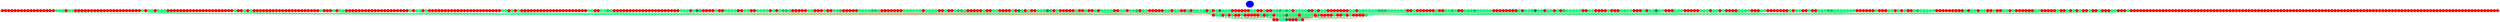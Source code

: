 graph {
	edge [bgcolor="purple:pink" color=yellow nodesep=0]
	graph [nodesep=0 ordering=out ranksep=0]
	I [label=4 color=blue height=0.2 style=filled width=0.2]
	x_0 [label="" color=red height=0.2 style=filled width=0.2]
	x_1 [label="" color=red height=0.2 style=filled width=0.2]
	x_2 [label="" color=red height=0.2 style=filled width=0.2]
	x_3 [label="" color=red height=0.2 style=filled width=0.2]
	x_4 [label="" color=red height=0.2 style=filled width=0.2]
	x_5 [label="" color=red height=0.2 style=filled width=0.2]
	x_6 [label="" color=red height=0.2 style=filled width=0.2]
	x_7 [label="" color=red height=0.2 style=filled width=0.2]
	x_8 [label="" color=red height=0.2 style=filled width=0.2]
	x_9 [label="" color=red height=0.2 style=filled width=0.2]
	x_10 [label="" color=red height=0.2 style=filled width=0.2]
	x_11 [label="" color=red height=0.2 style=filled width=0.2]
	x_12 [label="" color=red height=0.2 style=filled width=0.2]
	x_13 [label="" color=red height=0.2 style=filled width=0.2]
	x_14 [label="" color=red height=0.2 style=filled width=0.2]
	x_15 [label="" color=red height=0.2 style=filled width=0.2]
	x_16 [label="" color=red height=0.2 style=filled width=0.2]
	x_17 [label="" color=springgreen fillcolor=springgreen height=0.2 style=filled width=0.2]
	x_18 [label="" color=springgreen fillcolor=springgreen height=0.2 style=filled width=0.2]
	x_19 [label="" color=springgreen fillcolor=springgreen height=0.2 style=filled width=0.2]
	x_20 [label="" color=red height=0.2 style=filled width=0.2]
	x_21 [label="" color=springgreen fillcolor=springgreen height=0.2 style=filled width=0.2]
	x_22 [label="" color=springgreen fillcolor=springgreen height=0.2 style=filled width=0.2]
	x_23 [label="" color=red height=0.2 style=filled width=0.2]
	x_24 [label="" color=red height=0.2 style=filled width=0.2]
	x_25 [label="" color=red height=0.2 style=filled width=0.2]
	x_26 [label="" color=red height=0.2 style=filled width=0.2]
	x_27 [label="" color=red height=0.2 style=filled width=0.2]
	x_28 [label="" color=red height=0.2 style=filled width=0.2]
	x_29 [label="" color=red height=0.2 style=filled width=0.2]
	x_30 [label="" color=red height=0.2 style=filled width=0.2]
	x_31 [label="" color=red height=0.2 style=filled width=0.2]
	x_32 [label="" color=red height=0.2 style=filled width=0.2]
	x_33 [label="" color=red height=0.2 style=filled width=0.2]
	x_34 [label="" color=red height=0.2 style=filled width=0.2]
	x_35 [label="" color=red height=0.2 style=filled width=0.2]
	x_36 [label="" color=red height=0.2 style=filled width=0.2]
	x_37 [label="" color=red height=0.2 style=filled width=0.2]
	x_38 [label="" color=red height=0.2 style=filled width=0.2]
	x_39 [label="" color=red height=0.2 style=filled width=0.2]
	x_40 [label="" color=red height=0.2 style=filled width=0.2]
	x_41 [label="" color=red height=0.2 style=filled width=0.2]
	x_42 [label="" color=red height=0.2 style=filled width=0.2]
	x_43 [label="" color=red height=0.2 style=filled width=0.2]
	x_44 [label="" color=springgreen fillcolor=springgreen height=0.2 style=filled width=0.2]
	x_45 [label="" color=red height=0.2 style=filled width=0.2]
	x_46 [label="" color=springgreen fillcolor=springgreen height=0.2 style=filled width=0.2]
	x_47 [label="" color=springgreen fillcolor=springgreen height=0.2 style=filled width=0.2]
	x_48 [label="" color=red height=0.2 style=filled width=0.2]
	x_49 [label="" color=springgreen fillcolor=springgreen height=0.2 style=filled width=0.2]
	x_50 [label="" color=springgreen fillcolor=springgreen height=0.2 style=filled width=0.2]
	x_51 [label="" color=springgreen fillcolor=springgreen height=0.2 style=filled width=0.2]
	x_52 [label="" color=red height=0.2 style=filled width=0.2]
	x_53 [label="" color=red height=0.2 style=filled width=0.2]
	x_54 [label="" color=red height=0.2 style=filled width=0.2]
	x_55 [label="" color=red height=0.2 style=filled width=0.2]
	x_56 [label="" color=red height=0.2 style=filled width=0.2]
	x_57 [label="" color=red height=0.2 style=filled width=0.2]
	x_58 [label="" color=red height=0.2 style=filled width=0.2]
	x_59 [label="" color=red height=0.2 style=filled width=0.2]
	x_60 [label="" color=red height=0.2 style=filled width=0.2]
	x_61 [label="" color=red height=0.2 style=filled width=0.2]
	x_62 [label="" color=red height=0.2 style=filled width=0.2]
	x_63 [label="" color=red height=0.2 style=filled width=0.2]
	x_64 [label="" color=red height=0.2 style=filled width=0.2]
	x_65 [label="" color=red height=0.2 style=filled width=0.2]
	x_66 [label="" color=red height=0.2 style=filled width=0.2]
	x_67 [label="" color=red height=0.2 style=filled width=0.2]
	x_68 [label="" color=red height=0.2 style=filled width=0.2]
	x_69 [label="" color=red height=0.2 style=filled width=0.2]
	x_70 [label="" color=red height=0.2 style=filled width=0.2]
	x_71 [label="" color=red height=0.2 style=filled width=0.2]
	x_72 [label="" color=red height=0.2 style=filled width=0.2]
	x_73 [label="" color=springgreen fillcolor=springgreen height=0.2 style=filled width=0.2]
	x_74 [label="" color=red height=0.2 style=filled width=0.2]
	x_75 [label="" color=red height=0.2 style=filled width=0.2]
	x_76 [label="" color=springgreen fillcolor=springgreen height=0.2 style=filled width=0.2]
	x_77 [label="" color=red height=0.2 style=filled width=0.2]
	x_78 [label="" color=springgreen fillcolor=springgreen height=0.2 style=filled width=0.2]
	x_79 [label="" color=red height=0.2 style=filled width=0.2]
	x_80 [label="" color=red height=0.2 style=filled width=0.2]
	x_81 [label="" color=red height=0.2 style=filled width=0.2]
	x_82 [label="" color=red height=0.2 style=filled width=0.2]
	x_83 [label="" color=red height=0.2 style=filled width=0.2]
	x_84 [label="" color=red height=0.2 style=filled width=0.2]
	x_85 [label="" color=red height=0.2 style=filled width=0.2]
	x_86 [label="" color=red height=0.2 style=filled width=0.2]
	x_87 [label="" color=red height=0.2 style=filled width=0.2]
	x_88 [label="" color=red height=0.2 style=filled width=0.2]
	x_89 [label="" color=red height=0.2 style=filled width=0.2]
	x_90 [label="" color=red height=0.2 style=filled width=0.2]
	x_91 [label="" color=red height=0.2 style=filled width=0.2]
	x_92 [label="" color=red height=0.2 style=filled width=0.2]
	x_93 [label="" color=red height=0.2 style=filled width=0.2]
	x_94 [label="" color=red height=0.2 style=filled width=0.2]
	x_95 [label="" color=red height=0.2 style=filled width=0.2]
	x_96 [label="" color=red height=0.2 style=filled width=0.2]
	x_97 [label="" color=red height=0.2 style=filled width=0.2]
	x_98 [label="" color=red height=0.2 style=filled width=0.2]
	x_99 [label="" color=red height=0.2 style=filled width=0.2]
	x_100 [label="" color=springgreen fillcolor=springgreen height=0.2 style=filled width=0.2]
	x_101 [label="" color=red height=0.2 style=filled width=0.2]
	x_102 [label="" color=red height=0.2 style=filled width=0.2]
	x_103 [label="" color=red height=0.2 style=filled width=0.2]
	x_104 [label="" color=springgreen fillcolor=springgreen height=0.2 style=filled width=0.2]
	x_105 [label="" color=red height=0.2 style=filled width=0.2]
	x_106 [label="" color=springgreen fillcolor=springgreen height=0.2 style=filled width=0.2]
	x_107 [label="" color=springgreen fillcolor=springgreen height=0.2 style=filled width=0.2]
	x_108 [label="" color=red height=0.2 style=filled width=0.2]
	x_109 [label="" color=red height=0.2 style=filled width=0.2]
	x_110 [label="" color=red height=0.2 style=filled width=0.2]
	x_111 [label="" color=red height=0.2 style=filled width=0.2]
	x_112 [label="" color=red height=0.2 style=filled width=0.2]
	x_113 [label="" color=red height=0.2 style=filled width=0.2]
	x_114 [label="" color=red height=0.2 style=filled width=0.2]
	x_115 [label="" color=red height=0.2 style=filled width=0.2]
	x_116 [label="" color=red height=0.2 style=filled width=0.2]
	x_117 [label="" color=red height=0.2 style=filled width=0.2]
	x_118 [label="" color=red height=0.2 style=filled width=0.2]
	x_119 [label="" color=red height=0.2 style=filled width=0.2]
	x_120 [label="" color=red height=0.2 style=filled width=0.2]
	x_121 [label="" color=red height=0.2 style=filled width=0.2]
	x_122 [label="" color=red height=0.2 style=filled width=0.2]
	x_123 [label="" color=red height=0.2 style=filled width=0.2]
	x_124 [label="" color=red height=0.2 style=filled width=0.2]
	x_125 [label="" color=red height=0.2 style=filled width=0.2]
	x_126 [label="" color=red height=0.2 style=filled width=0.2]
	x_127 [label="" color=red height=0.2 style=filled width=0.2]
	x_128 [label="" color=springgreen fillcolor=springgreen height=0.2 style=filled width=0.2]
	x_129 [label="" color=red height=0.2 style=filled width=0.2]
	x_130 [label="" color=springgreen fillcolor=springgreen height=0.2 style=filled width=0.2]
	x_131 [label="" color=springgreen fillcolor=springgreen height=0.2 style=filled width=0.2]
	x_132 [label="" color=red height=0.2 style=filled width=0.2]
	x_133 [label="" color=springgreen fillcolor=springgreen height=0.2 style=filled width=0.2]
	x_134 [label="" color=red height=0.2 style=filled width=0.2]
	x_135 [label="" color=red height=0.2 style=filled width=0.2]
	x_136 [label="" color=red height=0.2 style=filled width=0.2]
	x_137 [label="" color=red height=0.2 style=filled width=0.2]
	x_138 [label="" color=red height=0.2 style=filled width=0.2]
	x_139 [label="" color=red height=0.2 style=filled width=0.2]
	x_140 [label="" color=red height=0.2 style=filled width=0.2]
	x_141 [label="" color=red height=0.2 style=filled width=0.2]
	x_142 [label="" color=red height=0.2 style=filled width=0.2]
	x_143 [label="" color=red height=0.2 style=filled width=0.2]
	x_144 [label="" color=red height=0.2 style=filled width=0.2]
	x_145 [label="" color=red height=0.2 style=filled width=0.2]
	x_146 [label="" color=red height=0.2 style=filled width=0.2]
	x_147 [label="" color=red height=0.2 style=filled width=0.2]
	x_148 [label="" color=red height=0.2 style=filled width=0.2]
	x_149 [label="" color=red height=0.2 style=filled width=0.2]
	x_150 [label="" color=red height=0.2 style=filled width=0.2]
	x_151 [label="" color=red height=0.2 style=filled width=0.2]
	x_152 [label="" color=red height=0.2 style=filled width=0.2]
	x_153 [label="" color=red height=0.2 style=filled width=0.2]
	x_154 [label="" color=red height=0.2 style=filled width=0.2]
	x_155 [label="" color=red height=0.2 style=filled width=0.2]
	x_156 [label="" color=red height=0.2 style=filled width=0.2]
	x_157 [label="" color=springgreen fillcolor=springgreen height=0.2 style=filled width=0.2]
	x_158 [label="" color=springgreen fillcolor=springgreen height=0.2 style=filled width=0.2]
	x_159 [label="" color=red height=0.2 style=filled width=0.2]
	x_160 [label="" color=springgreen fillcolor=springgreen height=0.2 style=filled width=0.2]
	x_161 [label="" color=red height=0.2 style=filled width=0.2]
	x_162 [label="" color=springgreen1 fillcolor=springgreen1 height=0.2 style=filled width=0.2]
	x_163 [label="" color=red height=0.2 style=filled width=0.2]
	x_164 [label="" color=red height=0.2 style=filled width=0.2]
	x_165 [label="" color=red height=0.2 style=filled width=0.2]
	x_166 [label="" color=red height=0.2 style=filled width=0.2]
	x_167 [label="" color=red height=0.2 style=filled width=0.2]
	x_168 [label="" color=red height=0.2 style=filled width=0.2]
	x_169 [label="" color=red height=0.2 style=filled width=0.2]
	x_170 [label="" color=red height=0.2 style=filled width=0.2]
	x_171 [label="" color=red height=0.2 style=filled width=0.2]
	x_172 [label="" color=red height=0.2 style=filled width=0.2]
	x_173 [label="" color=red height=0.2 style=filled width=0.2]
	x_174 [label="" color=red height=0.2 style=filled width=0.2]
	x_175 [label="" color=red height=0.2 style=filled width=0.2]
	x_176 [label="" color=red height=0.2 style=filled width=0.2]
	x_177 [label="" color=red height=0.2 style=filled width=0.2]
	x_178 [label="" color=red height=0.2 style=filled width=0.2]
	x_179 [label="" color=red height=0.2 style=filled width=0.2]
	x_180 [label="" color=red height=0.2 style=filled width=0.2]
	x_181 [label="" color=red height=0.2 style=filled width=0.2]
	x_182 [label="" color=red height=0.2 style=filled width=0.2]
	x_183 [label="" color=red height=0.2 style=filled width=0.2]
	x_184 [label="" color=springgreen fillcolor=springgreen height=0.2 style=filled width=0.2]
	x_185 [label="" color=springgreen fillcolor=springgreen height=0.2 style=filled width=0.2]
	x_186 [label="" color=red height=0.2 style=filled width=0.2]
	x_187 [label="" color=red height=0.2 style=filled width=0.2]
	x_188 [label="" color=springgreen fillcolor=springgreen height=0.2 style=filled width=0.2]
	x_189 [label="" color=springgreen fillcolor=springgreen height=0.2 style=filled width=0.2]
	x_190 [label="" color=springgreen3 fillcolor=springgreen3 height=0.2 style=filled width=0.2]
	x_191 [label="" color=springgreen2 fillcolor=springgreen2 height=0.2 style=filled width=0.2]
	x_192 [label="" color=red height=0.2 style=filled width=0.2]
	x_193 [label="" color=red height=0.2 style=filled width=0.2]
	x_194 [label="" color=red height=0.2 style=filled width=0.2]
	x_195 [label="" color=red height=0.2 style=filled width=0.2]
	x_196 [label="" color=red height=0.2 style=filled width=0.2]
	x_197 [label="" color=red height=0.2 style=filled width=0.2]
	x_198 [label="" color=red height=0.2 style=filled width=0.2]
	x_199 [label="" color=red height=0.2 style=filled width=0.2]
	x_200 [label="" color=red height=0.2 style=filled width=0.2]
	x_201 [label="" color=red height=0.2 style=filled width=0.2]
	x_202 [label="" color=red height=0.2 style=filled width=0.2]
	x_203 [label="" color=red height=0.2 style=filled width=0.2]
	x_204 [label="" color=red height=0.2 style=filled width=0.2]
	x_205 [label="" color=red height=0.2 style=filled width=0.2]
	x_206 [label="" color=red height=0.2 style=filled width=0.2]
	x_207 [label="" color=red height=0.2 style=filled width=0.2]
	x_208 [label="" color=red height=0.2 style=filled width=0.2]
	x_209 [label="" color=red height=0.2 style=filled width=0.2]
	x_210 [label="" color=red height=0.2 style=filled width=0.2]
	x_211 [label="" color=red height=0.2 style=filled width=0.2]
	x_212 [label="" color=red height=0.2 style=filled width=0.2]
	x_213 [label="" color=springgreen fillcolor=springgreen height=0.2 style=filled width=0.2]
	x_214 [label="" color=springgreen fillcolor=springgreen height=0.2 style=filled width=0.2]
	x_215 [label="" color=springgreen fillcolor=springgreen height=0.2 style=filled width=0.2]
	x_216 [label="" color=red height=0.2 style=filled width=0.2]
	x_217 [label="" color=springgreen1 fillcolor=springgreen1 height=0.2 style=filled width=0.2]
	x_218 [label="" color=springgreen4 fillcolor=springgreen4 height=0.2 style=filled width=0.2]
	x_219 [label="" color=springgreen3 fillcolor=springgreen3 height=0.2 style=filled width=0.2]
	x_220 [label="" color=red height=0.2 style=filled width=0.2]
	x_221 [label="" color=red height=0.2 style=filled width=0.2]
	x_222 [label="" color=red height=0.2 style=filled width=0.2]
	x_223 [label="" color=red height=0.2 style=filled width=0.2]
	x_224 [label="" color=springgreen fillcolor=springgreen height=0.2 style=filled width=0.2]
	x_225 [label="" color=red height=0.2 style=filled width=0.2]
	x_226 [label="" color=red height=0.2 style=filled width=0.2]
	x_227 [label="" color=springgreen fillcolor=springgreen height=0.2 style=filled width=0.2]
	x_228 [label="" color=springgreen fillcolor=springgreen height=0.2 style=filled width=0.2]
	x_229 [label="" color=springgreen fillcolor=springgreen height=0.2 style=filled width=0.2]
	x_230 [label="" color=springgreen fillcolor=springgreen height=0.2 style=filled width=0.2]
	x_231 [label="" color=red height=0.2 style=filled width=0.2]
	x_232 [label="" color=red height=0.2 style=filled width=0.2]
	x_233 [label="" color=springgreen fillcolor=springgreen height=0.2 style=filled width=0.2]
	x_234 [label="" color=springgreen fillcolor=springgreen height=0.2 style=filled width=0.2]
	x_235 [label="" color=red height=0.2 style=filled width=0.2]
	x_236 [label="" color=red height=0.2 style=filled width=0.2]
	x_237 [label="" color=springgreen fillcolor=springgreen height=0.2 style=filled width=0.2]
	x_238 [label="" color=springgreen fillcolor=springgreen height=0.2 style=filled width=0.2]
	x_239 [label="" color=springgreen fillcolor=springgreen height=0.2 style=filled width=0.2]
	x_240 [label="" color=springgreen fillcolor=springgreen height=0.2 style=filled width=0.2]
	x_241 [label="" color=red height=0.2 style=filled width=0.2]
	x_242 [label="" color=springgreen fillcolor=springgreen height=0.2 style=filled width=0.2]
	x_243 [label="" color=red height=0.2 style=filled width=0.2]
	x_244 [label="" color=springgreen fillcolor=springgreen height=0.2 style=filled width=0.2]
	x_245 [label="" color=springgreen3 fillcolor=springgreen3 height=0.2 style=filled width=0.2]
	x_246 [label="" color=springgreen3 fillcolor=springgreen3 height=0.2 style=filled width=0.2]
	x_247 [label="" color=springgreen2 fillcolor=springgreen2 height=0.2 style=filled width=0.2]
	x_248 [label="" color=red height=0.2 style=filled width=0.2]
	x_249 [label="" color=red height=0.2 style=filled width=0.2]
	x_250 [label="" color=red height=0.2 style=filled width=0.2]
	x_251 [label="" color=red height=0.2 style=filled width=0.2]
	x_252 [label="" color=red height=0.2 style=filled width=0.2]
	x_253 [label="" color=springgreen fillcolor=springgreen height=0.2 style=filled width=0.2]
	x_254 [label="" color=springgreen fillcolor=springgreen height=0.2 style=filled width=0.2]
	x_255 [label="" color=red height=0.2 style=filled width=0.2]
	x_256 [label="" color=red height=0.2 style=filled width=0.2]
	x_257 [label="" color=red height=0.2 style=filled width=0.2]
	x_258 [label="" color=springgreen fillcolor=springgreen height=0.2 style=filled width=0.2]
	x_259 [label="" color=red height=0.2 style=filled width=0.2]
	x_260 [label="" color=red height=0.2 style=filled width=0.2]
	x_261 [label="" color=springgreen fillcolor=springgreen height=0.2 style=filled width=0.2]
	x_262 [label="" color=springgreen2 fillcolor=springgreen2 height=0.2 style=filled width=0.2]
	x_263 [label="" color=springgreen3 fillcolor=springgreen3 height=0.2 style=filled width=0.2]
	x_264 [label="" color=red height=0.2 style=filled width=0.2]
	x_265 [label="" color=red height=0.2 style=filled width=0.2]
	x_266 [label="" color=red height=0.2 style=filled width=0.2]
	x_267 [label="" color=red height=0.2 style=filled width=0.2]
	x_268 [label="" color=red height=0.2 style=filled width=0.2]
	x_269 [label="" color=springgreen fillcolor=springgreen height=0.2 style=filled width=0.2]
	x_270 [label="" color=springgreen fillcolor=springgreen height=0.2 style=filled width=0.2]
	x_271 [label="" color=springgreen fillcolor=springgreen height=0.2 style=filled width=0.2]
	x_272 [label="" color=springgreen1 fillcolor=springgreen1 height=0.2 style=filled width=0.2]
	x_273 [label="" color=springgreen3 fillcolor=springgreen3 height=0.2 style=filled width=0.2]
	x_274 [label="" color=springgreen3 fillcolor=springgreen3 height=0.2 style=filled width=0.2]
	x_275 [label="" color=springgreen1 fillcolor=springgreen1 height=0.2 style=filled width=0.2]
	x_276 [label="" color=red height=0.2 style=filled width=0.2]
	x_277 [label="" color=red height=0.2 style=filled width=0.2]
	x_278 [label="" color=red height=0.2 style=filled width=0.2]
	x_279 [label="" color=red height=0.2 style=filled width=0.2]
	x_280 [label="" color=red height=0.2 style=filled width=0.2]
	x_281 [label="" color=red height=0.2 style=filled width=0.2]
	x_282 [label="" color=red height=0.2 style=filled width=0.2]
	x_283 [label="" color=springgreen fillcolor=springgreen height=0.2 style=filled width=0.2]
	x_284 [label="" color=springgreen fillcolor=springgreen height=0.2 style=filled width=0.2]
	x_285 [label="" color=springgreen fillcolor=springgreen height=0.2 style=filled width=0.2]
	x_286 [label="" color=springgreen fillcolor=springgreen height=0.2 style=filled width=0.2]
	x_287 [label="" color=springgreen fillcolor=springgreen height=0.2 style=filled width=0.2]
	x_288 [label="" color=springgreen fillcolor=springgreen height=0.2 style=filled width=0.2]
	x_289 [label="" color=red height=0.2 style=filled width=0.2]
	x_290 [label="" color=springgreen1 fillcolor=springgreen1 height=0.2 style=filled width=0.2]
	x_291 [label="" color=springgreen1 fillcolor=springgreen1 height=0.2 style=filled width=0.2]
	x_292 [label="" color=springgreen1 fillcolor=springgreen1 height=0.2 style=filled width=0.2]
	x_293 [label="" color=springgreen fillcolor=springgreen height=0.2 style=filled width=0.2]
	x_294 [label="" color=red height=0.2 style=filled width=0.2]
	x_295 [label="" color=red height=0.2 style=filled width=0.2]
	x_296 [label="" color=springgreen fillcolor=springgreen height=0.2 style=filled width=0.2]
	x_297 [label="" color=red height=0.2 style=filled width=0.2]
	x_298 [label="" color=red height=0.2 style=filled width=0.2]
	x_299 [label="" color=springgreen fillcolor=springgreen height=0.2 style=filled width=0.2]
	x_300 [label="" color=springgreen3 fillcolor=springgreen3 height=0.2 style=filled width=0.2]
	x_301 [label="" color=springgreen3 fillcolor=springgreen3 height=0.2 style=filled width=0.2]
	x_302 [label="" color=springgreen1 fillcolor=springgreen1 height=0.2 style=filled width=0.2]
	x_303 [label="" color=red height=0.2 style=filled width=0.2]
	x_304 [label="" color=red height=0.2 style=filled width=0.2]
	x_305 [label="" color=red height=0.2 style=filled width=0.2]
	x_306 [label="" color=red height=0.2 style=filled width=0.2]
	x_307 [label="" color=red height=0.2 style=filled width=0.2]
	x_308 [label="" color=springgreen fillcolor=springgreen height=0.2 style=filled width=0.2]
	x_309 [label="" color=red height=0.2 style=filled width=0.2]
	x_310 [label="" color=red height=0.2 style=filled width=0.2]
	x_311 [label="" color=springgreen fillcolor=springgreen height=0.2 style=filled width=0.2]
	x_312 [label="" color=springgreen fillcolor=springgreen height=0.2 style=filled width=0.2]
	x_313 [label="" color=red height=0.2 style=filled width=0.2]
	x_314 [label="" color=red height=0.2 style=filled width=0.2]
	x_315 [label="" color=red height=0.2 style=filled width=0.2]
	x_316 [label="" color=red height=0.2 style=filled width=0.2]
	x_317 [label="" color=springgreen fillcolor=springgreen height=0.2 style=filled width=0.2]
	x_318 [label="" color=red height=0.2 style=filled width=0.2]
	x_319 [label="" color=springgreen4 fillcolor=springgreen4 height=0.2 style=filled width=0.2]
	x_320 [label="" color=springgreen fillcolor=springgreen height=0.2 style=filled width=0.2]
	x_321 [label="" color=red height=0.2 style=filled width=0.2]
	x_322 [label="" color=springgreen fillcolor=springgreen height=0.2 style=filled width=0.2]
	x_323 [label="" color=red height=0.2 style=filled width=0.2]
	x_324 [label="" color=red height=0.2 style=filled width=0.2]
	x_325 [label="" color=springgreen fillcolor=springgreen height=0.2 style=filled width=0.2]
	x_326 [label="" color=springgreen fillcolor=springgreen height=0.2 style=filled width=0.2]
	x_327 [label="" color=springgreen2 fillcolor=springgreen2 height=0.2 style=filled width=0.2]
	x_328 [label="" color=springgreen4 fillcolor=springgreen4 height=0.2 style=filled width=0.2]
	x_329 [label="" color=springgreen3 fillcolor=springgreen3 height=0.2 style=filled width=0.2]
	x_330 [label="" color=red height=0.2 style=filled width=0.2]
	x_331 [label="" color=springgreen fillcolor=springgreen height=0.2 style=filled width=0.2]
	x_332 [label="" color=red height=0.2 style=filled width=0.2]
	x_333 [label="" color=red height=0.2 style=filled width=0.2]
	x_334 [label="" color=red height=0.2 style=filled width=0.2]
	x_335 [label="" color=red height=0.2 style=filled width=0.2]
	x_336 [label="" color=red height=0.2 style=filled width=0.2]
	x_337 [label="" color=springgreen fillcolor=springgreen height=0.2 style=filled width=0.2]
	x_338 [label="" color=red height=0.2 style=filled width=0.2]
	x_339 [label="" color=red height=0.2 style=filled width=0.2]
	x_340 [label="" color=springgreen fillcolor=springgreen height=0.2 style=filled width=0.2]
	x_341 [label="" color=red height=0.2 style=filled width=0.2]
	x_342 [label="" color=red height=0.2 style=filled width=0.2]
	x_343 [label="" color=springgreen fillcolor=springgreen height=0.2 style=filled width=0.2]
	x_344 [label="" color=red height=0.2 style=filled width=0.2]
	x_345 [label="" color=springgreen fillcolor=springgreen height=0.2 style=filled width=0.2]
	x_346 [label="" color=springgreen fillcolor=springgreen height=0.2 style=filled width=0.2]
	x_347 [label="" color=springgreen1 fillcolor=springgreen1 height=0.2 style=filled width=0.2]
	x_348 [label="" color=springgreen1 fillcolor=springgreen1 height=0.2 style=filled width=0.2]
	x_349 [label="" color=red height=0.2 style=filled width=0.2]
	x_350 [label="" color=red height=0.2 style=filled width=0.2]
	x_351 [label="" color=springgreen fillcolor=springgreen height=0.2 style=filled width=0.2]
	x_352 [label="" color=springgreen fillcolor=springgreen height=0.2 style=filled width=0.2]
	x_353 [label="" color=red height=0.2 style=filled width=0.2]
	x_354 [label="" color=springgreen1 fillcolor=springgreen1 height=0.2 style=filled width=0.2]
	x_355 [label="" color=springgreen1 fillcolor=springgreen1 height=0.2 style=filled width=0.2]
	x_356 [label="" color=springgreen3 fillcolor=springgreen3 height=0.2 style=filled width=0.2]
	x_357 [label="" color=red height=0.2 style=filled width=0.2]
	x_358 [label="" color=springgreen fillcolor=springgreen height=0.2 style=filled width=0.2]
	x_359 [label="" color=springgreen fillcolor=springgreen height=0.2 style=filled width=0.2]
	x_360 [label="" color=red height=0.2 style=filled width=0.2]
	x_361 [label="" color=red height=0.2 style=filled width=0.2]
	x_362 [label="" color=red height=0.2 style=filled width=0.2]
	x_363 [label="" color=red height=0.2 style=filled width=0.2]
	x_364 [label="" color=red height=0.2 style=filled width=0.2]
	x_365 [label="" color=springgreen fillcolor=springgreen height=0.2 style=filled width=0.2]
	x_366 [label="" color=springgreen fillcolor=springgreen height=0.2 style=filled width=0.2]
	x_367 [label="" color=red height=0.2 style=filled width=0.2]
	x_368 [label="" color=springgreen fillcolor=springgreen height=0.2 style=filled width=0.2]
	x_369 [label="" color=springgreen fillcolor=springgreen height=0.2 style=filled width=0.2]
	x_370 [label="" color=red height=0.2 style=filled width=0.2]
	x_371 [label="" color=red height=0.2 style=filled width=0.2]
	x_372 [label="" color=springgreen fillcolor=springgreen height=0.2 style=filled width=0.2]
	x_373 [label="" color=red height=0.2 style=filled width=0.2]
	x_374 [label="" color=springgreen fillcolor=springgreen height=0.2 style=filled width=0.2]
	x_375 [label="" color=springgreen fillcolor=springgreen height=0.2 style=filled width=0.2]
	x_376 [label="" color=springgreen fillcolor=springgreen height=0.2 style=filled width=0.2]
	x_377 [label="" color=springgreen fillcolor=springgreen height=0.2 style=filled width=0.2]
	x_378 [label="" color=red height=0.2 style=filled width=0.2]
	x_379 [label="" color=springgreen fillcolor=springgreen height=0.2 style=filled width=0.2]
	x_380 [label="" color=red height=0.2 style=filled width=0.2]
	x_381 [label="" color=springgreen fillcolor=springgreen height=0.2 style=filled width=0.2]
	x_382 [label="" color=springgreen4 fillcolor=springgreen4 height=0.2 style=filled width=0.2]
	x_383 [label="" color=springgreen1 fillcolor=springgreen1 height=0.2 style=filled width=0.2]
	x_384 [label="" color=springgreen1 fillcolor=springgreen1 height=0.2 style=filled width=0.2]
	x_385 [label="" color=springgreen fillcolor=springgreen height=0.2 style=filled width=0.2]
	x_386 [label="" color=red height=0.2 style=filled width=0.2]
	x_387 [label="" color=red height=0.2 style=filled width=0.2]
	x_388 [label="" color=red height=0.2 style=filled width=0.2]
	x_389 [label="" color=red height=0.2 style=filled width=0.2]
	x_390 [label="" color=red height=0.2 style=filled width=0.2]
	x_391 [label="" color=red height=0.2 style=filled width=0.2]
	x_392 [label="" color=springgreen fillcolor=springgreen height=0.2 style=filled width=0.2]
	x_393 [label="" color=springgreen fillcolor=springgreen height=0.2 style=filled width=0.2]
	x_394 [label="" color=red height=0.2 style=filled width=0.2]
	x_395 [label="" color=red height=0.2 style=filled width=0.2]
	x_396 [label="" color=springgreen fillcolor=springgreen height=0.2 style=filled width=0.2]
	x_397 [label="" color=red height=0.2 style=filled width=0.2]
	x_398 [label="" color=red height=0.2 style=filled width=0.2]
	x_399 [label="" color=springgreen fillcolor=springgreen height=0.2 style=filled width=0.2]
	x_400 [label="" color=springgreen2 fillcolor=springgreen2 height=0.2 style=filled width=0.2]
	x_401 [label="" color=springgreen3 fillcolor=springgreen3 height=0.2 style=filled width=0.2]
	x_402 [label="" color=springgreen1 fillcolor=springgreen1 height=0.2 style=filled width=0.2]
	x_403 [label="" color=springgreen3 fillcolor=springgreen3 height=0.2 style=filled width=0.2]
	x_404 [label="" color=springgreen fillcolor=springgreen height=0.2 style=filled width=0.2]
	x_405 [label="" color=red height=0.2 style=filled width=0.2]
	x_406 [label="" color=springgreen fillcolor=springgreen height=0.2 style=filled width=0.2]
	x_407 [label="" color=springgreen1 fillcolor=springgreen1 height=0.2 style=filled width=0.2]
	x_408 [label="" color=springgreen fillcolor=springgreen height=0.2 style=filled width=0.2]
	x_409 [label="" color=springgreen1 fillcolor=springgreen1 height=0.2 style=filled width=0.2]
	x_410 [label="" color=springgreen4 fillcolor=springgreen4 height=0.2 style=filled width=0.2]
	x_411 [label="" color=red height=0.2 style=filled width=0.2]
	x_412 [label="" color=springgreen fillcolor=springgreen height=0.2 style=filled width=0.2]
	x_413 [label="" color=red height=0.2 style=filled width=0.2]
	x_414 [label="" color=springgreen fillcolor=springgreen height=0.2 style=filled width=0.2]
	x_415 [label="" color=springgreen fillcolor=springgreen height=0.2 style=filled width=0.2]
	x_416 [label="" color=red height=0.2 style=filled width=0.2]
	x_417 [label="" color=red height=0.2 style=filled width=0.2]
	x_418 [label="" color=red height=0.2 style=filled width=0.2]
	x_419 [label="" color=red height=0.2 style=filled width=0.2]
	x_420 [label="" color=red height=0.2 style=filled width=0.2]
	x_421 [label="" color=red height=0.2 style=filled width=0.2]
	x_422 [label="" color=red height=0.2 style=filled width=0.2]
	x_423 [label="" color=springgreen fillcolor=springgreen height=0.2 style=filled width=0.2]
	x_424 [label="" color=springgreen fillcolor=springgreen height=0.2 style=filled width=0.2]
	x_425 [label="" color=red height=0.2 style=filled width=0.2]
	x_426 [label="" color=springgreen fillcolor=springgreen height=0.2 style=filled width=0.2]
	x_427 [label="" color=springgreen2 fillcolor=springgreen2 height=0.2 style=filled width=0.2]
	x_428 [label="" color=springgreen1 fillcolor=springgreen1 height=0.2 style=filled width=0.2]
	x_429 [label="" color=springgreen fillcolor=springgreen height=0.2 style=filled width=0.2]
	x_430 [label="" color=springgreen fillcolor=springgreen height=0.2 style=filled width=0.2]
	x_431 [label="" color=springgreen1 fillcolor=springgreen1 height=0.2 style=filled width=0.2]
	x_432 [label="" color=springgreen3 fillcolor=springgreen3 height=0.2 style=filled width=0.2]
	x_433 [label="" color=springgreen3 fillcolor=springgreen3 height=0.2 style=filled width=0.2]
	x_434 [label="" color=springgreen3 fillcolor=springgreen3 height=0.2 style=filled width=0.2]
	x_435 [label="" color=springgreen1 fillcolor=springgreen1 height=0.2 style=filled width=0.2]
	x_436 [label="" color=springgreen1 fillcolor=springgreen1 height=0.2 style=filled width=0.2]
	x_437 [label="" color=springgreen1 fillcolor=springgreen1 height=0.2 style=filled width=0.2]
	x_438 [label="" color=springgreen fillcolor=springgreen height=0.2 style=filled width=0.2]
	x_439 [label="" color=springgreen fillcolor=springgreen height=0.2 style=filled width=0.2]
	x_440 [label="" color=springgreen fillcolor=springgreen height=0.2 style=filled width=0.2]
	x_441 [label="" color=red height=0.2 style=filled width=0.2]
	x_442 [label="" color=red height=0.2 style=filled width=0.2]
	x_443 [label="" color=springgreen fillcolor=springgreen height=0.2 style=filled width=0.2]
	x_444 [label="" color=red height=0.2 style=filled width=0.2]
	x_445 [label="" color=red height=0.2 style=filled width=0.2]
	x_446 [label="" color=red height=0.2 style=filled width=0.2]
	x_447 [label="" color=red height=0.2 style=filled width=0.2]
	x_448 [label="" color=red height=0.2 style=filled width=0.2]
	x_449 [label="" color=red height=0.2 style=filled width=0.2]
	x_450 [label="" color=springgreen fillcolor=springgreen height=0.2 style=filled width=0.2]
	x_451 [label="" color=red height=0.2 style=filled width=0.2]
	x_452 [label="" color=red height=0.2 style=filled width=0.2]
	x_453 [label="" color=springgreen1 fillcolor=springgreen1 height=0.2 style=filled width=0.2]
	x_454 [label="" color=springgreen1 fillcolor=springgreen1 height=0.2 style=filled width=0.2]
	x_455 [label="" color=springgreen3 fillcolor=springgreen3 height=0.2 style=filled width=0.2]
	x_456 [label="" color=springgreen fillcolor=springgreen height=0.2 style=filled width=0.2]
	x_457 [label="" color=red height=0.2 style=filled width=0.2]
	x_458 [label="" color=red height=0.2 style=filled width=0.2]
	x_459 [label="" color=springgreen1 fillcolor=springgreen1 height=0.2 style=filled width=0.2]
	x_460 [label="" color=springgreen2 fillcolor=springgreen2 height=0.2 style=filled width=0.2]
	x_461 [label="" color=springgreen2 fillcolor=springgreen2 height=0.2 style=filled width=0.2]
	x_462 [label="" color=springgreen3 fillcolor=springgreen3 height=0.2 style=filled width=0.2]
	x_463 [label="" color=springgreen1 fillcolor=springgreen1 height=0.2 style=filled width=0.2]
	x_464 [label="" color=springgreen1 fillcolor=springgreen1 height=0.2 style=filled width=0.2]
	x_465 [label="" color=springgreen1 fillcolor=springgreen1 height=0.2 style=filled width=0.2]
	x_466 [label="" color=springgreen fillcolor=springgreen height=0.2 style=filled width=0.2]
	x_467 [label="" color=springgreen fillcolor=springgreen height=0.2 style=filled width=0.2]
	x_468 [label="" color=red height=0.2 style=filled width=0.2]
	x_469 [label="" color=red height=0.2 style=filled width=0.2]
	x_470 [label="" color=red height=0.2 style=filled width=0.2]
	x_471 [label="" color=red height=0.2 style=filled width=0.2]
	x_472 [label="" color=red height=0.2 style=filled width=0.2]
	x_473 [label="" color=red height=0.2 style=filled width=0.2]
	x_474 [label="" color=red height=0.2 style=filled width=0.2]
	x_475 [label="" color=red height=0.2 style=filled width=0.2]
	x_476 [label="" color=springgreen fillcolor=springgreen height=0.2 style=filled width=0.2]
	x_477 [label="" color=red height=0.2 style=filled width=0.2]
	x_478 [label="" color=springgreen fillcolor=springgreen height=0.2 style=filled width=0.2]
	x_479 [label="" color=springgreen fillcolor=springgreen height=0.2 style=filled width=0.2]
	x_480 [label="" color=springgreen2 fillcolor=springgreen2 height=0.2 style=filled width=0.2]
	x_481 [label="" color=springgreen4 fillcolor=springgreen4 height=0.2 style=filled width=0.2]
	x_482 [label="" color=springgreen1 fillcolor=springgreen1 height=0.2 style=filled width=0.2]
	x_483 [label="" color=springgreen1 fillcolor=springgreen1 height=0.2 style=filled width=0.2]
	x_484 [label="" color=red height=0.2 style=filled width=0.2]
	x_485 [label="" color=springgreen fillcolor=springgreen height=0.2 style=filled width=0.2]
	x_486 [label="" color=springgreen fillcolor=springgreen height=0.2 style=filled width=0.2]
	x_487 [label="" color=red height=0.2 style=filled width=0.2]
	x_488 [label="" color=springgreen fillcolor=springgreen height=0.2 style=filled width=0.2]
	x_489 [label="" color=red height=0.2 style=filled width=0.2]
	x_490 [label="" color=springgreen3 fillcolor=springgreen3 height=0.2 style=filled width=0.2]
	x_491 [label="" color=springgreen fillcolor=springgreen height=0.2 style=filled width=0.2]
	x_492 [label="" color=springgreen fillcolor=springgreen height=0.2 style=filled width=0.2]
	x_493 [label="" color=springgreen fillcolor=springgreen height=0.2 style=filled width=0.2]
	x_494 [label="" color=springgreen fillcolor=springgreen height=0.2 style=filled width=0.2]
	x_495 [label="" color=springgreen fillcolor=springgreen height=0.2 style=filled width=0.2]
	x_496 [label="" color=red height=0.2 style=filled width=0.2]
	x_497 [label="" color=red height=0.2 style=filled width=0.2]
	x_498 [label="" color=springgreen fillcolor=springgreen height=0.2 style=filled width=0.2]
	x_499 [label="" color=springgreen fillcolor=springgreen height=0.2 style=filled width=0.2]
	x_500 [label="" color=red height=0.2 style=filled width=0.2]
	x_501 [label="" color=red height=0.2 style=filled width=0.2]
	x_502 [label="" color=red height=0.2 style=filled width=0.2]
	x_503 [label="" color=red height=0.2 style=filled width=0.2]
	x_504 [label="" color=springgreen fillcolor=springgreen height=0.2 style=filled width=0.2]
	x_505 [label="" color=red height=0.2 style=filled width=0.2]
	x_506 [label="" color=red height=0.2 style=filled width=0.2]
	x_507 [label="" color=red height=0.2 style=filled width=0.2]
	x_508 [label="" color=springgreen fillcolor=springgreen height=0.2 style=filled width=0.2]
	x_509 [label="" color=springgreen2 fillcolor=springgreen2 height=0.2 style=filled width=0.2]
	x_510 [label="" color=springgreen fillcolor=springgreen height=0.2 style=filled width=0.2]
	x_511 [label="" color=springgreen fillcolor=springgreen height=0.2 style=filled width=0.2]
	x_512 [label="" color=red height=0.2 style=filled width=0.2]
	x_513 [label="" color=red height=0.2 style=filled width=0.2]
	x_514 [label="" color=red height=0.2 style=filled width=0.2]
	x_515 [label="" color=springgreen fillcolor=springgreen height=0.2 style=filled width=0.2]
	x_516 [label="" color=red height=0.2 style=filled width=0.2]
	x_517 [label="" color=springgreen fillcolor=springgreen height=0.2 style=filled width=0.2]
	x_518 [label="" color=springgreen1 fillcolor=springgreen1 height=0.2 style=filled width=0.2]
	x_519 [label="" color=springgreen4 fillcolor=springgreen4 height=0.2 style=filled width=0.2]
	x_520 [label="" color=springgreen fillcolor=springgreen height=0.2 style=filled width=0.2]
	x_521 [label="" color=springgreen fillcolor=springgreen height=0.2 style=filled width=0.2]
	x_522 [label="" color=red height=0.2 style=filled width=0.2]
	x_523 [label="" color=red height=0.2 style=filled width=0.2]
	x_524 [label="" color=red height=0.2 style=filled width=0.2]
	x_525 [label="" color=springgreen fillcolor=springgreen height=0.2 style=filled width=0.2]
	x_526 [label="" color=springgreen fillcolor=springgreen height=0.2 style=filled width=0.2]
	x_527 [label="" color=springgreen fillcolor=springgreen height=0.2 style=filled width=0.2]
	x_528 [label="" color=red height=0.2 style=filled width=0.2]
	x_529 [label="" color=red height=0.2 style=filled width=0.2]
	x_530 [label="" color=red height=0.2 style=filled width=0.2]
	x_531 [label="" color=red height=0.2 style=filled width=0.2]
	x_532 [label="" color=red height=0.2 style=filled width=0.2]
	x_533 [label="" color=springgreen fillcolor=springgreen height=0.2 style=filled width=0.2]
	x_534 [label="" color=springgreen fillcolor=springgreen height=0.2 style=filled width=0.2]
	x_535 [label="" color=springgreen fillcolor=springgreen height=0.2 style=filled width=0.2]
	x_536 [label="" color=red height=0.2 style=filled width=0.2]
	x_537 [label="" color=springgreen fillcolor=springgreen height=0.2 style=filled width=0.2]
	x_538 [label="" color=springgreen fillcolor=springgreen height=0.2 style=filled width=0.2]
	x_539 [label="" color=red height=0.2 style=filled width=0.2]
	x_540 [label="" color=springgreen fillcolor=springgreen height=0.2 style=filled width=0.2]
	x_541 [label="" color=red height=0.2 style=filled width=0.2]
	x_542 [label="" color=red height=0.2 style=filled width=0.2]
	x_543 [label="" color=red height=0.2 style=filled width=0.2]
	x_544 [label="" color=red height=0.2 style=filled width=0.2]
	x_545 [label="" color=springgreen1 fillcolor=springgreen1 height=0.2 style=filled width=0.2]
	x_546 [label="" color=springgreen1 fillcolor=springgreen1 height=0.2 style=filled width=0.2]
	x_547 [label="" color=springgreen2 fillcolor=springgreen2 height=0.2 style=filled width=0.2]
	x_548 [label="" color=springgreen fillcolor=springgreen height=0.2 style=filled width=0.2]
	x_549 [label="" color=red height=0.2 style=filled width=0.2]
	x_550 [label="" color=red height=0.2 style=filled width=0.2]
	x_551 [label="" color=red height=0.2 style=filled width=0.2]
	x_552 [label="" color=springgreen fillcolor=springgreen height=0.2 style=filled width=0.2]
	x_553 [label="" color=springgreen fillcolor=springgreen height=0.2 style=filled width=0.2]
	x_554 [label="" color=red height=0.2 style=filled width=0.2]
	x_555 [label="" color=red height=0.2 style=filled width=0.2]
	x_556 [label="" color=red height=0.2 style=filled width=0.2]
	x_557 [label="" color=red height=0.2 style=filled width=0.2]
	x_558 [label="" color=red height=0.2 style=filled width=0.2]
	x_559 [label="" color=red height=0.2 style=filled width=0.2]
	x_560 [label="" color=red height=0.2 style=filled width=0.2]
	x_561 [label="" color=springgreen fillcolor=springgreen height=0.2 style=filled width=0.2]
	x_562 [label="" color=red height=0.2 style=filled width=0.2]
	x_563 [label="" color=springgreen fillcolor=springgreen height=0.2 style=filled width=0.2]
	x_564 [label="" color=springgreen fillcolor=springgreen height=0.2 style=filled width=0.2]
	x_565 [label="" color=red height=0.2 style=filled width=0.2]
	x_566 [label="" color=red height=0.2 style=filled width=0.2]
	x_567 [label="" color=springgreen fillcolor=springgreen height=0.2 style=filled width=0.2]
	x_568 [label="" color=red height=0.2 style=filled width=0.2]
	x_569 [label="" color=red height=0.2 style=filled width=0.2]
	x_570 [label="" color=springgreen fillcolor=springgreen height=0.2 style=filled width=0.2]
	x_571 [label="" color=springgreen fillcolor=springgreen height=0.2 style=filled width=0.2]
	x_572 [label="" color=springgreen1 fillcolor=springgreen1 height=0.2 style=filled width=0.2]
	x_573 [label="" color=springgreen3 fillcolor=springgreen3 height=0.2 style=filled width=0.2]
	x_574 [label="" color=springgreen3 fillcolor=springgreen3 height=0.2 style=filled width=0.2]
	x_575 [label="" color=springgreen fillcolor=springgreen height=0.2 style=filled width=0.2]
	x_576 [label="" color=springgreen fillcolor=springgreen height=0.2 style=filled width=0.2]
	x_577 [label="" color=springgreen fillcolor=springgreen height=0.2 style=filled width=0.2]
	x_578 [label="" color=springgreen fillcolor=springgreen height=0.2 style=filled width=0.2]
	x_579 [label="" color=springgreen fillcolor=springgreen height=0.2 style=filled width=0.2]
	x_580 [label="" color=springgreen fillcolor=springgreen height=0.2 style=filled width=0.2]
	x_581 [label="" color=springgreen fillcolor=springgreen height=0.2 style=filled width=0.2]
	x_582 [label="" color=red height=0.2 style=filled width=0.2]
	x_583 [label="" color=red height=0.2 style=filled width=0.2]
	x_584 [label="" color=red height=0.2 style=filled width=0.2]
	x_585 [label="" color=red height=0.2 style=filled width=0.2]
	x_586 [label="" color=red height=0.2 style=filled width=0.2]
	x_587 [label="" color=red height=0.2 style=filled width=0.2]
	x_588 [label="" color=springgreen fillcolor=springgreen height=0.2 style=filled width=0.2]
	x_589 [label="" color=red height=0.2 style=filled width=0.2]
	x_590 [label="" color=red height=0.2 style=filled width=0.2]
	x_591 [label="" color=red height=0.2 style=filled width=0.2]
	x_592 [label="" color=springgreen fillcolor=springgreen height=0.2 style=filled width=0.2]
	x_593 [label="" color=springgreen fillcolor=springgreen height=0.2 style=filled width=0.2]
	x_594 [label="" color=red height=0.2 style=filled width=0.2]
	x_595 [label="" color=springgreen fillcolor=springgreen height=0.2 style=filled width=0.2]
	x_596 [label="" color=red height=0.2 style=filled width=0.2]
	x_597 [label="" color=springgreen fillcolor=springgreen height=0.2 style=filled width=0.2]
	x_598 [label="" color=red height=0.2 style=filled width=0.2]
	x_599 [label="" color=red height=0.2 style=filled width=0.2]
	x_600 [label="" color=springgreen1 fillcolor=springgreen1 height=0.2 style=filled width=0.2]
	x_601 [label="" color=springgreen3 fillcolor=springgreen3 height=0.2 style=filled width=0.2]
	x_602 [label="" color=springgreen fillcolor=springgreen height=0.2 style=filled width=0.2]
	x_603 [label="" color=springgreen fillcolor=springgreen height=0.2 style=filled width=0.2]
	x_604 [label="" color=springgreen fillcolor=springgreen height=0.2 style=filled width=0.2]
	x_605 [label="" color=springgreen fillcolor=springgreen height=0.2 style=filled width=0.2]
	x_606 [label="" color=springgreen fillcolor=springgreen height=0.2 style=filled width=0.2]
	x_607 [label="" color=red height=0.2 style=filled width=0.2]
	x_608 [label="" color=red height=0.2 style=filled width=0.2]
	x_609 [label="" color=red height=0.2 style=filled width=0.2]
	x_610 [label="" color=red height=0.2 style=filled width=0.2]
	x_611 [label="" color=red height=0.2 style=filled width=0.2]
	x_612 [label="" color=red height=0.2 style=filled width=0.2]
	x_613 [label="" color=red height=0.2 style=filled width=0.2]
	x_614 [label="" color=red height=0.2 style=filled width=0.2]
	x_615 [label="" color=red height=0.2 style=filled width=0.2]
	x_616 [label="" color=springgreen fillcolor=springgreen height=0.2 style=filled width=0.2]
	x_617 [label="" color=red height=0.2 style=filled width=0.2]
	x_618 [label="" color=springgreen fillcolor=springgreen height=0.2 style=filled width=0.2]
	x_619 [label="" color=springgreen fillcolor=springgreen height=0.2 style=filled width=0.2]
	x_620 [label="" color=red height=0.2 style=filled width=0.2]
	x_621 [label="" color=springgreen fillcolor=springgreen height=0.2 style=filled width=0.2]
	x_622 [label="" color=springgreen fillcolor=springgreen height=0.2 style=filled width=0.2]
	x_623 [label="" color=red height=0.2 style=filled width=0.2]
	x_624 [label="" color=red height=0.2 style=filled width=0.2]
	x_625 [label="" color=springgreen fillcolor=springgreen height=0.2 style=filled width=0.2]
	x_626 [label="" color=red height=0.2 style=filled width=0.2]
	x_627 [label="" color=red height=0.2 style=filled width=0.2]
	x_628 [label="" color=springgreen fillcolor=springgreen height=0.2 style=filled width=0.2]
	x_629 [label="" color=springgreen fillcolor=springgreen height=0.2 style=filled width=0.2]
	x_630 [label="" color=red height=0.2 style=filled width=0.2]
	x_631 [label="" color=springgreen fillcolor=springgreen height=0.2 style=filled width=0.2]
	x_632 [label="" color=red height=0.2 style=filled width=0.2]
	x_633 [label="" color=red height=0.2 style=filled width=0.2]
	x_634 [label="" color=red height=0.2 style=filled width=0.2]
	x_635 [label="" color=red height=0.2 style=filled width=0.2]
	x_636 [label="" color=red height=0.2 style=filled width=0.2]
	x_637 [label="" color=red height=0.2 style=filled width=0.2]
	x_638 [label="" color=springgreen fillcolor=springgreen height=0.2 style=filled width=0.2]
	x_639 [label="" color=springgreen fillcolor=springgreen height=0.2 style=filled width=0.2]
	x_640 [label="" color=red height=0.2 style=filled width=0.2]
	x_641 [label="" color=red height=0.2 style=filled width=0.2]
	x_642 [label="" color=red height=0.2 style=filled width=0.2]
	x_643 [label="" color=red height=0.2 style=filled width=0.2]
	x_644 [label="" color=red height=0.2 style=filled width=0.2]
	x_645 [label="" color=springgreen fillcolor=springgreen height=0.2 style=filled width=0.2]
	x_646 [label="" color=red height=0.2 style=filled width=0.2]
	x_647 [label="" color=red height=0.2 style=filled width=0.2]
	x_648 [label="" color=springgreen fillcolor=springgreen height=0.2 style=filled width=0.2]
	x_649 [label="" color=red height=0.2 style=filled width=0.2]
	x_650 [label="" color=springgreen fillcolor=springgreen height=0.2 style=filled width=0.2]
	x_651 [label="" color=red height=0.2 style=filled width=0.2]
	x_652 [label="" color=springgreen fillcolor=springgreen height=0.2 style=filled width=0.2]
	x_653 [label="" color=red height=0.2 style=filled width=0.2]
	x_654 [label="" color=red height=0.2 style=filled width=0.2]
	x_655 [label="" color=springgreen fillcolor=springgreen height=0.2 style=filled width=0.2]
	x_656 [label="" color=red height=0.2 style=filled width=0.2]
	x_657 [label="" color=red height=0.2 style=filled width=0.2]
	x_658 [label="" color=springgreen fillcolor=springgreen height=0.2 style=filled width=0.2]
	x_659 [label="" color=red height=0.2 style=filled width=0.2]
	x_660 [label="" color=red height=0.2 style=filled width=0.2]
	x_661 [label="" color=red height=0.2 style=filled width=0.2]
	x_662 [label="" color=springgreen fillcolor=springgreen height=0.2 style=filled width=0.2]
	x_663 [label="" color=springgreen fillcolor=springgreen height=0.2 style=filled width=0.2]
	x_664 [label="" color=red height=0.2 style=filled width=0.2]
	x_665 [label="" color=red height=0.2 style=filled width=0.2]
	x_666 [label="" color=red height=0.2 style=filled width=0.2]
	x_667 [label="" color=springgreen fillcolor=springgreen height=0.2 style=filled width=0.2]
	x_668 [label="" color=red height=0.2 style=filled width=0.2]
	x_669 [label="" color=red height=0.2 style=filled width=0.2]
	x_670 [label="" color=red height=0.2 style=filled width=0.2]
	x_671 [label="" color=red height=0.2 style=filled width=0.2]
	x_672 [label="" color=red height=0.2 style=filled width=0.2]
	x_673 [label="" color=red height=0.2 style=filled width=0.2]
	x_674 [label="" color=red height=0.2 style=filled width=0.2]
	x_675 [label="" color=red height=0.2 style=filled width=0.2]
	x_676 [label="" color=red height=0.2 style=filled width=0.2]
	x_677 [label="" color=red height=0.2 style=filled width=0.2]
	x_678 [label="" color=red height=0.2 style=filled width=0.2]
	x_679 [label="" color=red height=0.2 style=filled width=0.2]
	x_680 [label="" color=red height=0.2 style=filled width=0.2]
	x_681 [label="" color=red height=0.2 style=filled width=0.2]
	x_682 [label="" color=red height=0.2 style=filled width=0.2]
	x_683 [label="" color=red height=0.2 style=filled width=0.2]
	x_684 [label="" color=red height=0.2 style=filled width=0.2]
	x_685 [label="" color=red height=0.2 style=filled width=0.2]
	x_686 [label="" color=red height=0.2 style=filled width=0.2]
	x_687 [label="" color=red height=0.2 style=filled width=0.2]
	x_688 [label="" color=red height=0.2 style=filled width=0.2]
	x_689 [label="" color=red height=0.2 style=filled width=0.2]
	x_690 [label="" color=red height=0.2 style=filled width=0.2]
	x_691 [label="" color=red height=0.2 style=filled width=0.2]
	x_692 [label="" color=red height=0.2 style=filled width=0.2]
	x_693 [label="" color=red height=0.2 style=filled width=0.2]
	x_694 [label="" color=red height=0.2 style=filled width=0.2]
	x_695 [label="" color=red height=0.2 style=filled width=0.2]
	x_696 [label="" color=red height=0.2 style=filled width=0.2]
	x_697 [label="" color=red height=0.2 style=filled width=0.2]
	x_698 [label="" color=red height=0.2 style=filled width=0.2]
	x_699 [label="" color=red height=0.2 style=filled width=0.2]
	x_700 [label="" color=red height=0.2 style=filled width=0.2]
	x_701 [label="" color=red height=0.2 style=filled width=0.2]
	x_702 [label="" color=red height=0.2 style=filled width=0.2]
	x_703 [label="" color=red height=0.2 style=filled width=0.2]
	x_704 [label="" color=red height=0.2 style=filled width=0.2]
	x_705 [label="" color=red height=0.2 style=filled width=0.2]
	x_706 [label="" color=red height=0.2 style=filled width=0.2]
	x_707 [label="" color=red height=0.2 style=filled width=0.2]
	x_708 [label="" color=red height=0.2 style=filled width=0.2]
	x_709 [label="" color=red height=0.2 style=filled width=0.2]
	x_710 [label="" color=red height=0.2 style=filled width=0.2]
	x_711 [label="" color=red height=0.2 style=filled width=0.2]
	x_712 [label="" color=red height=0.2 style=filled width=0.2]
	x_713 [label="" color=red height=0.2 style=filled width=0.2]
	x_714 [label="" color=red height=0.2 style=filled width=0.2]
	x_715 [label="" color=red height=0.2 style=filled width=0.2]
	x_716 [label="" color=red height=0.2 style=filled width=0.2]
	x_717 [label="" color=red height=0.2 style=filled width=0.2]
	x_718 [label="" color=red height=0.2 style=filled width=0.2]
	x_719 [label="" color=red height=0.2 style=filled width=0.2]
	x_720 [label="" color=red height=0.2 style=filled width=0.2]
	x_721 [label="" color=red height=0.2 style=filled width=0.2]
	x_722 [label="" color=red height=0.2 style=filled width=0.2]
	x_723 [label="" color=red height=0.2 style=filled width=0.2]
	x_724 [label="" color=red height=0.2 style=filled width=0.2]
	x_725 [label="" color=red height=0.2 style=filled width=0.2]
	x_726 [label="" color=red height=0.2 style=filled width=0.2]
	x_727 [label="" color=red height=0.2 style=filled width=0.2]
	x_728 [label="" color=red height=0.2 style=filled width=0.2]
	x_729 [label="" color=red height=0.2 style=filled width=0.2]
	x_730 [label="" color=red height=0.2 style=filled width=0.2]
	x_731 [label="" color=red height=0.2 style=filled width=0.2]
	x_732 [label="" color=red height=0.2 style=filled width=0.2]
	x_733 [label="" color=red height=0.2 style=filled width=0.2]
	x_734 [label="" color=red height=0.2 style=filled width=0.2]
	x_735 [label="" color=red height=0.2 style=filled width=0.2]
	x_736 [label="" color=red height=0.2 style=filled width=0.2]
	x_737 [label="" color=red height=0.2 style=filled width=0.2]
	x_738 [label="" color=red height=0.2 style=filled width=0.2]
	x_739 [label="" color=red height=0.2 style=filled width=0.2]
	x_740 [label="" color=red height=0.2 style=filled width=0.2]
	x_741 [label="" color=red height=0.2 style=filled width=0.2]
	x_742 [label="" color=red height=0.2 style=filled width=0.2]
	x_743 [label="" color=red height=0.2 style=filled width=0.2]
	x_744 [label="" color=red height=0.2 style=filled width=0.2]
	x_745 [label="" color=red height=0.2 style=filled width=0.2]
	x_746 [label="" color=red height=0.2 style=filled width=0.2]
	x_747 [label="" color=red height=0.2 style=filled width=0.2]
	x_748 [label="" color=red height=0.2 style=filled width=0.2]
	x_749 [label="" color=red height=0.2 style=filled width=0.2]
	x_750 [label="" color=red height=0.2 style=filled width=0.2]
	x_751 [label="" color=red height=0.2 style=filled width=0.2]
	x_752 [label="" color=red height=0.2 style=filled width=0.2]
	x_753 [label="" color=red height=0.2 style=filled width=0.2]
	x_754 [label="" color=red height=0.2 style=filled width=0.2]
	x_755 [label="" color=red height=0.2 style=filled width=0.2]
	x_756 [label="" color=red height=0.2 style=filled width=0.2]
	x_757 [label="" color=red height=0.2 style=filled width=0.2]
	x_758 [label="" color=red height=0.2 style=filled width=0.2]
	x_759 [label="" color=red height=0.2 style=filled width=0.2]
	x_760 [label="" color=red height=0.2 style=filled width=0.2]
	x_761 [label="" color=red height=0.2 style=filled width=0.2]
	x_762 [label="" color=red height=0.2 style=filled width=0.2]
	x_763 [label="" color=red height=0.2 style=filled width=0.2]
	x_764 [label="" color=red height=0.2 style=filled width=0.2]
	x_765 [label="" color=red height=0.2 style=filled width=0.2]
	x_766 [label="" color=red height=0.2 style=filled width=0.2]
	x_767 [label="" color=red height=0.2 style=filled width=0.2]
	x_768 [label="" color=red height=0.2 style=filled width=0.2]
	x_769 [label="" color=red height=0.2 style=filled width=0.2]
	x_770 [label="" color=red height=0.2 style=filled width=0.2]
	x_771 [label="" color=red height=0.2 style=filled width=0.2]
	x_772 [label="" color=red height=0.2 style=filled width=0.2]
	x_773 [label="" color=red height=0.2 style=filled width=0.2]
	x_774 [label="" color=red height=0.2 style=filled width=0.2]
	x_775 [label="" color=red height=0.2 style=filled width=0.2]
	x_776 [label="" color=red height=0.2 style=filled width=0.2]
	x_777 [label="" color=red height=0.2 style=filled width=0.2]
	x_778 [label="" color=red height=0.2 style=filled width=0.2]
	x_779 [label="" color=red height=0.2 style=filled width=0.2]
	x_780 [label="" color=red height=0.2 style=filled width=0.2]
	x_781 [label="" color=red height=0.2 style=filled width=0.2]
	x_782 [label="" color=red height=0.2 style=filled width=0.2]
	x_783 [label="" color=red height=0.2 style=filled width=0.2]
	I -- x_0 [style=invis]
	I -- x_1 [style=invis]
	I -- x_2 [style=invis]
	I -- x_3 [style=invis]
	I -- x_4 [style=invis]
	I -- x_5 [style=invis]
	I -- x_6 [style=invis]
	I -- x_7 [style=invis]
	I -- x_8 [style=invis]
	I -- x_9 [style=invis]
	I -- x_10 [style=invis]
	I -- x_11 [style=invis]
	I -- x_12 [style=invis]
	I -- x_13 [style=invis]
	I -- x_14 [style=invis]
	I -- x_15 [style=invis]
	I -- x_16 [style=invis]
	I -- x_17 [style=invis]
	I -- x_18 [style=invis]
	I -- x_19 [style=invis]
	I -- x_20 [style=invis]
	I -- x_21 [style=invis]
	I -- x_22 [style=invis]
	I -- x_23 [style=invis]
	I -- x_24 [style=invis]
	I -- x_25 [style=invis]
	I -- x_26 [style=invis]
	I -- x_27 [style=invis]
	I -- x_28 [style=invis]
	I -- x_29 [style=invis]
	I -- x_30 [style=invis]
	I -- x_31 [style=invis]
	I -- x_32 [style=invis]
	I -- x_33 [style=invis]
	I -- x_34 [style=invis]
	I -- x_35 [style=invis]
	I -- x_36 [style=invis]
	I -- x_37 [style=invis]
	I -- x_38 [style=invis]
	I -- x_39 [style=invis]
	I -- x_40 [style=invis]
	I -- x_41 [style=invis]
	I -- x_42 [style=invis]
	I -- x_43 [style=invis]
	I -- x_44 [style=invis]
	I -- x_45 [style=invis]
	I -- x_46 [style=invis]
	I -- x_47 [style=invis]
	I -- x_48 [style=invis]
	I -- x_49 [style=invis]
	I -- x_50 [style=invis]
	I -- x_51 [style=invis]
	I -- x_52 [style=invis]
	I -- x_53 [style=invis]
	I -- x_54 [style=invis]
	I -- x_55 [style=invis]
	I -- x_56 [style=invis]
	I -- x_57 [style=invis]
	I -- x_58 [style=invis]
	I -- x_59 [style=invis]
	I -- x_60 [style=invis]
	I -- x_61 [style=invis]
	I -- x_62 [style=invis]
	I -- x_63 [style=invis]
	I -- x_64 [style=invis]
	I -- x_65 [style=invis]
	I -- x_66 [style=invis]
	I -- x_67 [style=invis]
	I -- x_68 [style=invis]
	I -- x_69 [style=invis]
	I -- x_70 [style=invis]
	I -- x_71 [style=invis]
	I -- x_72 [style=invis]
	I -- x_73 [style=invis]
	I -- x_74 [style=invis]
	I -- x_75 [style=invis]
	I -- x_76 [style=invis]
	I -- x_77 [style=invis]
	I -- x_78 [style=invis]
	I -- x_79 [style=invis]
	I -- x_80 [style=invis]
	I -- x_81 [style=invis]
	I -- x_82 [style=invis]
	I -- x_83 [style=invis]
	I -- x_84 [style=invis]
	I -- x_85 [style=invis]
	I -- x_86 [style=invis]
	I -- x_87 [style=invis]
	I -- x_88 [style=invis]
	I -- x_89 [style=invis]
	I -- x_90 [style=invis]
	I -- x_91 [style=invis]
	I -- x_92 [style=invis]
	I -- x_93 [style=invis]
	I -- x_94 [style=invis]
	I -- x_95 [style=invis]
	I -- x_96 [style=invis]
	I -- x_97 [style=invis]
	I -- x_98 [style=invis]
	I -- x_99 [style=invis]
	I -- x_100 [style=invis]
	I -- x_101 [style=invis]
	I -- x_102 [style=invis]
	I -- x_103 [style=invis]
	I -- x_104 [style=invis]
	I -- x_105 [style=invis]
	I -- x_106 [style=invis]
	I -- x_107 [style=invis]
	I -- x_108 [style=invis]
	I -- x_109 [style=invis]
	I -- x_110 [style=invis]
	I -- x_111 [style=invis]
	I -- x_112 [style=invis]
	I -- x_113 [style=invis]
	I -- x_114 [style=invis]
	I -- x_115 [style=invis]
	I -- x_116 [style=invis]
	I -- x_117 [style=invis]
	I -- x_118 [style=invis]
	I -- x_119 [style=invis]
	I -- x_120 [style=invis]
	I -- x_121 [style=invis]
	I -- x_122 [style=invis]
	I -- x_123 [style=invis]
	I -- x_124 [style=invis]
	I -- x_125 [style=invis]
	I -- x_126 [style=invis]
	I -- x_127 [style=invis]
	I -- x_128 [style=invis]
	I -- x_129 [style=invis]
	I -- x_130 [style=invis]
	I -- x_131 [style=invis]
	I -- x_132 [style=invis]
	I -- x_133 [style=invis]
	I -- x_134 [style=invis]
	I -- x_135 [style=invis]
	I -- x_136 [style=invis]
	I -- x_137 [style=invis]
	I -- x_138 [style=invis]
	I -- x_139 [style=invis]
	I -- x_140 [style=invis]
	I -- x_141 [style=invis]
	I -- x_142 [style=invis]
	I -- x_143 [style=invis]
	I -- x_144 [style=invis]
	I -- x_145 [style=invis]
	I -- x_146 [style=invis]
	I -- x_147 [style=invis]
	I -- x_148 [style=invis]
	I -- x_149 [style=invis]
	I -- x_150 [style=invis]
	I -- x_151 [style=invis]
	I -- x_152 [style=invis]
	I -- x_153 [style=invis]
	I -- x_154 [style=invis]
	I -- x_155 [style=invis]
	I -- x_156 [style=invis]
	I -- x_157 [style=invis]
	I -- x_158 [style=invis]
	I -- x_159 [style=invis]
	I -- x_160 [style=invis]
	I -- x_161 [style=invis]
	I -- x_162 [style=invis]
	I -- x_163 [style=invis]
	I -- x_164 [style=invis]
	I -- x_165 [style=invis]
	I -- x_166 [style=invis]
	I -- x_167 [style=invis]
	I -- x_168 [style=invis]
	I -- x_169 [style=invis]
	I -- x_170 [style=invis]
	I -- x_171 [style=invis]
	I -- x_172 [style=invis]
	I -- x_173 [style=invis]
	I -- x_174 [style=invis]
	I -- x_175 [style=invis]
	I -- x_176 [style=invis]
	I -- x_177 [style=invis]
	I -- x_178 [style=invis]
	I -- x_179 [style=invis]
	I -- x_180 [style=invis]
	I -- x_181 [style=invis]
	I -- x_182 [style=invis]
	I -- x_183 [style=invis]
	I -- x_184 [style=invis]
	I -- x_185 [style=invis]
	I -- x_186 [style=invis]
	I -- x_187 [style=invis]
	I -- x_188 [style=invis]
	I -- x_189 [style=invis]
	I -- x_190 [style=invis]
	I -- x_191 [style=invis]
	I -- x_192 [style=invis]
	I -- x_193 [style=invis]
	I -- x_194 [style=invis]
	I -- x_195 [style=invis]
	I -- x_196 [style=invis]
	I -- x_197 [style=invis]
	I -- x_198 [style=invis]
	I -- x_199 [style=invis]
	I -- x_200 [style=invis]
	I -- x_201 [style=invis]
	I -- x_202 [style=invis]
	I -- x_203 [style=invis]
	I -- x_204 [style=invis]
	I -- x_205 [style=invis]
	I -- x_206 [style=invis]
	I -- x_207 [style=invis]
	I -- x_208 [style=invis]
	I -- x_209 [style=invis]
	I -- x_210 [style=invis]
	I -- x_211 [style=invis]
	I -- x_212 [style=invis]
	I -- x_213 [style=invis]
	I -- x_214 [style=invis]
	I -- x_215 [style=invis]
	I -- x_216 [style=invis]
	I -- x_217 [style=invis]
	I -- x_218 [style=invis]
	I -- x_219 [style=invis]
	I -- x_220 [style=invis]
	I -- x_221 [style=invis]
	I -- x_222 [style=invis]
	I -- x_223 [style=invis]
	I -- x_224 [style=invis]
	I -- x_225 [style=invis]
	I -- x_226 [style=invis]
	I -- x_227 [style=invis]
	I -- x_228 [style=invis]
	I -- x_229 [style=invis]
	I -- x_230 [style=invis]
	I -- x_231 [style=invis]
	I -- x_232 [style=invis]
	I -- x_233 [style=invis]
	I -- x_234 [style=invis]
	I -- x_235 [style=invis]
	I -- x_236 [style=invis]
	I -- x_237 [style=invis]
	I -- x_238 [style=invis]
	I -- x_239 [style=invis]
	I -- x_240 [style=invis]
	I -- x_241 [style=invis]
	I -- x_242 [style=invis]
	I -- x_243 [style=invis]
	I -- x_244 [style=invis]
	I -- x_245 [style=invis]
	I -- x_246 [style=invis]
	I -- x_247 [style=invis]
	I -- x_248 [style=invis]
	I -- x_249 [style=invis]
	I -- x_250 [style=invis]
	I -- x_251 [style=invis]
	I -- x_252 [style=invis]
	I -- x_253 [style=invis]
	I -- x_254 [style=invis]
	I -- x_255 [style=invis]
	I -- x_256 [style=invis]
	I -- x_257 [style=invis]
	I -- x_258 [style=invis]
	I -- x_259 [style=invis]
	I -- x_260 [style=invis]
	I -- x_261 [style=invis]
	I -- x_262 [style=invis]
	I -- x_263 [style=invis]
	I -- x_264 [style=invis]
	I -- x_265 [style=invis]
	I -- x_266 [style=invis]
	I -- x_267 [style=invis]
	I -- x_268 [style=invis]
	I -- x_269 [style=invis]
	I -- x_270 [style=invis]
	I -- x_271 [style=invis]
	I -- x_272 [style=invis]
	I -- x_273 [style=invis]
	I -- x_274 [style=invis]
	I -- x_275 [style=invis]
	I -- x_276 [style=invis]
	I -- x_277 [style=invis]
	I -- x_278 [style=invis]
	I -- x_279 [style=invis]
	I -- x_280 [style=invis]
	I -- x_281 [style=invis]
	I -- x_282 [style=invis]
	I -- x_283 [style=invis]
	I -- x_284 [style=invis]
	I -- x_285 [style=invis]
	I -- x_286 [style=invis]
	I -- x_287 [style=invis]
	I -- x_288 [style=invis]
	I -- x_289 [style=invis]
	I -- x_290 [style=invis]
	I -- x_291 [style=invis]
	I -- x_292 [style=invis]
	I -- x_293 [style=invis]
	I -- x_294 [style=invis]
	I -- x_295 [style=invis]
	I -- x_296 [style=invis]
	I -- x_297 [style=invis]
	I -- x_298 [style=invis]
	I -- x_299 [style=invis]
	I -- x_300 [style=invis]
	I -- x_301 [style=invis]
	I -- x_302 [style=invis]
	I -- x_303 [style=invis]
	I -- x_304 [style=invis]
	I -- x_305 [style=invis]
	I -- x_306 [style=invis]
	I -- x_307 [style=invis]
	I -- x_308 [style=invis]
	I -- x_309 [style=invis]
	I -- x_310 [style=invis]
	I -- x_311 [style=invis]
	I -- x_312 [style=invis]
	I -- x_313 [style=invis]
	I -- x_314 [style=invis]
	I -- x_315 [style=invis]
	I -- x_316 [style=invis]
	I -- x_317 [style=invis]
	I -- x_318 [style=invis]
	I -- x_319 [style=invis]
	I -- x_320 [style=invis]
	I -- x_321 [style=invis]
	I -- x_322 [style=invis]
	I -- x_323 [style=invis]
	I -- x_324 [style=invis]
	I -- x_325 [style=invis]
	I -- x_326 [style=invis]
	I -- x_327 [style=invis]
	I -- x_328 [style=invis]
	I -- x_329 [style=invis]
	I -- x_330 [style=invis]
	I -- x_331 [style=invis]
	I -- x_332 [style=invis]
	I -- x_333 [style=invis]
	I -- x_334 [style=invis]
	I -- x_335 [style=invis]
	I -- x_336 [style=invis]
	I -- x_337 [style=invis]
	I -- x_338 [style=invis]
	I -- x_339 [style=invis]
	I -- x_340 [style=invis]
	I -- x_341 [style=invis]
	I -- x_342 [style=invis]
	I -- x_343 [style=invis]
	I -- x_344 [style=invis]
	I -- x_345 [style=invis]
	I -- x_346 [style=invis]
	I -- x_347 [style=invis]
	I -- x_348 [style=invis]
	I -- x_349 [style=invis]
	I -- x_350 [style=invis]
	I -- x_351 [style=invis]
	I -- x_352 [style=invis]
	I -- x_353 [style=invis]
	I -- x_354 [style=invis]
	I -- x_355 [style=invis]
	I -- x_356 [style=invis]
	I -- x_357 [style=invis]
	I -- x_358 [style=invis]
	I -- x_359 [style=invis]
	I -- x_360 [style=invis]
	I -- x_361 [style=invis]
	I -- x_362 [style=invis]
	I -- x_363 [style=invis]
	I -- x_364 [style=invis]
	I -- x_365 [style=invis]
	I -- x_366 [style=invis]
	I -- x_367 [style=invis]
	I -- x_368 [style=invis]
	I -- x_369 [style=invis]
	I -- x_370 [style=invis]
	I -- x_371 [style=invis]
	I -- x_372 [style=invis]
	I -- x_373 [style=invis]
	I -- x_374 [style=invis]
	I -- x_375 [style=invis]
	I -- x_376 [style=invis]
	I -- x_377 [style=invis]
	I -- x_378 [style=invis]
	I -- x_379 [style=invis]
	I -- x_380 [style=invis]
	I -- x_381 [style=invis]
	I -- x_382 [style=invis]
	I -- x_383 [style=invis]
	I -- x_384 [style=invis]
	I -- x_385 [style=invis]
	I -- x_386 [style=invis]
	I -- x_387 [style=invis]
	I -- x_388 [style=invis]
	I -- x_389 [style=invis]
	I -- x_390 [style=invis]
	I -- x_391 [style=invis]
	I -- x_392 [style=invis]
	I -- x_393 [style=invis]
	I -- x_394 [style=invis]
	I -- x_395 [style=invis]
	I -- x_396 [style=invis]
	I -- x_397 [style=invis]
	I -- x_398 [style=invis]
	I -- x_399 [style=invis]
	I -- x_400 [style=invis]
	I -- x_401 [style=invis]
	I -- x_402 [style=invis]
	I -- x_403 [style=invis]
	I -- x_404 [style=invis]
	I -- x_405 [style=invis]
	I -- x_406 [style=invis]
	I -- x_407 [style=invis]
	I -- x_408 [style=invis]
	I -- x_409 [style=invis]
	I -- x_410 [style=invis]
	I -- x_411 [style=invis]
	I -- x_412 [style=invis]
	I -- x_413 [style=invis]
	I -- x_414 [style=invis]
	I -- x_415 [style=invis]
	I -- x_416 [style=invis]
	I -- x_417 [style=invis]
	I -- x_418 [style=invis]
	I -- x_419 [style=invis]
	I -- x_420 [style=invis]
	I -- x_421 [style=invis]
	I -- x_422 [style=invis]
	I -- x_423 [style=invis]
	I -- x_424 [style=invis]
	I -- x_425 [style=invis]
	I -- x_426 [style=invis]
	I -- x_427 [style=invis]
	I -- x_428 [style=invis]
	I -- x_429 [style=invis]
	I -- x_430 [style=invis]
	I -- x_431 [style=invis]
	I -- x_432 [style=invis]
	I -- x_433 [style=invis]
	I -- x_434 [style=invis]
	I -- x_435 [style=invis]
	I -- x_436 [style=invis]
	I -- x_437 [style=invis]
	I -- x_438 [style=invis]
	I -- x_439 [style=invis]
	I -- x_440 [style=invis]
	I -- x_441 [style=invis]
	I -- x_442 [style=invis]
	I -- x_443 [style=invis]
	I -- x_444 [style=invis]
	I -- x_445 [style=invis]
	I -- x_446 [style=invis]
	I -- x_447 [style=invis]
	I -- x_448 [style=invis]
	I -- x_449 [style=invis]
	I -- x_450 [style=invis]
	I -- x_451 [style=invis]
	I -- x_452 [style=invis]
	I -- x_453 [style=invis]
	I -- x_454 [style=invis]
	I -- x_455 [style=invis]
	I -- x_456 [style=invis]
	I -- x_457 [style=invis]
	I -- x_458 [style=invis]
	I -- x_459 [style=invis]
	I -- x_460 [style=invis]
	I -- x_461 [style=invis]
	I -- x_462 [style=invis]
	I -- x_463 [style=invis]
	I -- x_464 [style=invis]
	I -- x_465 [style=invis]
	I -- x_466 [style=invis]
	I -- x_467 [style=invis]
	I -- x_468 [style=invis]
	I -- x_469 [style=invis]
	I -- x_470 [style=invis]
	I -- x_471 [style=invis]
	I -- x_472 [style=invis]
	I -- x_473 [style=invis]
	I -- x_474 [style=invis]
	I -- x_475 [style=invis]
	I -- x_476 [style=invis]
	I -- x_477 [style=invis]
	I -- x_478 [style=invis]
	I -- x_479 [style=invis]
	I -- x_480 [style=invis]
	I -- x_481 [style=invis]
	I -- x_482 [style=invis]
	I -- x_483 [style=invis]
	I -- x_484 [style=invis]
	I -- x_485 [style=invis]
	I -- x_486 [style=invis]
	I -- x_487 [style=invis]
	I -- x_488 [style=invis]
	I -- x_489 [style=invis]
	I -- x_490 [style=invis]
	I -- x_491 [style=invis]
	I -- x_492 [style=invis]
	I -- x_493 [style=invis]
	I -- x_494 [style=invis]
	I -- x_495 [style=invis]
	I -- x_496 [style=invis]
	I -- x_497 [style=invis]
	I -- x_498 [style=invis]
	I -- x_499 [style=invis]
	I -- x_500 [style=invis]
	I -- x_501 [style=invis]
	I -- x_502 [style=invis]
	I -- x_503 [style=invis]
	I -- x_504 [style=invis]
	I -- x_505 [style=invis]
	I -- x_506 [style=invis]
	I -- x_507 [style=invis]
	I -- x_508 [style=invis]
	I -- x_509 [style=invis]
	I -- x_510 [style=invis]
	I -- x_511 [style=invis]
	I -- x_512 [style=invis]
	I -- x_513 [style=invis]
	I -- x_514 [style=invis]
	I -- x_515 [style=invis]
	I -- x_516 [style=invis]
	I -- x_517 [style=invis]
	I -- x_518 [style=invis]
	I -- x_519 [style=invis]
	I -- x_520 [style=invis]
	I -- x_521 [style=invis]
	I -- x_522 [style=invis]
	I -- x_523 [style=invis]
	I -- x_524 [style=invis]
	I -- x_525 [style=invis]
	I -- x_526 [style=invis]
	I -- x_527 [style=invis]
	I -- x_528 [style=invis]
	I -- x_529 [style=invis]
	I -- x_530 [style=invis]
	I -- x_531 [style=invis]
	I -- x_532 [style=invis]
	I -- x_533 [style=invis]
	I -- x_534 [style=invis]
	I -- x_535 [style=invis]
	I -- x_536 [style=invis]
	I -- x_537 [style=invis]
	I -- x_538 [style=invis]
	I -- x_539 [style=invis]
	I -- x_540 [style=invis]
	I -- x_541 [style=invis]
	I -- x_542 [style=invis]
	I -- x_543 [style=invis]
	I -- x_544 [style=invis]
	I -- x_545 [style=invis]
	I -- x_546 [style=invis]
	I -- x_547 [style=invis]
	I -- x_548 [style=invis]
	I -- x_549 [style=invis]
	I -- x_550 [style=invis]
	I -- x_551 [style=invis]
	I -- x_552 [style=invis]
	I -- x_553 [style=invis]
	I -- x_554 [style=invis]
	I -- x_555 [style=invis]
	I -- x_556 [style=invis]
	I -- x_557 [style=invis]
	I -- x_558 [style=invis]
	I -- x_559 [style=invis]
	I -- x_560 [style=invis]
	I -- x_561 [style=invis]
	I -- x_562 [style=invis]
	I -- x_563 [style=invis]
	I -- x_564 [style=invis]
	I -- x_565 [style=invis]
	I -- x_566 [style=invis]
	I -- x_567 [style=invis]
	I -- x_568 [style=invis]
	I -- x_569 [style=invis]
	I -- x_570 [style=invis]
	I -- x_571 [style=invis]
	I -- x_572 [style=invis]
	I -- x_573 [style=invis]
	I -- x_574 [style=invis]
	I -- x_575 [style=invis]
	I -- x_576 [style=invis]
	I -- x_577 [style=invis]
	I -- x_578 [style=invis]
	I -- x_579 [style=invis]
	I -- x_580 [style=invis]
	I -- x_581 [style=invis]
	I -- x_582 [style=invis]
	I -- x_583 [style=invis]
	I -- x_584 [style=invis]
	I -- x_585 [style=invis]
	I -- x_586 [style=invis]
	I -- x_587 [style=invis]
	I -- x_588 [style=invis]
	I -- x_589 [style=invis]
	I -- x_590 [style=invis]
	I -- x_591 [style=invis]
	I -- x_592 [style=invis]
	I -- x_593 [style=invis]
	I -- x_594 [style=invis]
	I -- x_595 [style=invis]
	I -- x_596 [style=invis]
	I -- x_597 [style=invis]
	I -- x_598 [style=invis]
	I -- x_599 [style=invis]
	I -- x_600 [style=invis]
	I -- x_601 [style=invis]
	I -- x_602 [style=invis]
	I -- x_603 [style=invis]
	I -- x_604 [style=invis]
	I -- x_605 [style=invis]
	I -- x_606 [style=invis]
	I -- x_607 [style=invis]
	I -- x_608 [style=invis]
	I -- x_609 [style=invis]
	I -- x_610 [style=invis]
	I -- x_611 [style=invis]
	I -- x_612 [style=invis]
	I -- x_613 [style=invis]
	I -- x_614 [style=invis]
	I -- x_615 [style=invis]
	I -- x_616 [style=invis]
	I -- x_617 [style=invis]
	I -- x_618 [style=invis]
	I -- x_619 [style=invis]
	I -- x_620 [style=invis]
	I -- x_621 [style=invis]
	I -- x_622 [style=invis]
	I -- x_623 [style=invis]
	I -- x_624 [style=invis]
	I -- x_625 [style=invis]
	I -- x_626 [style=invis]
	I -- x_627 [style=invis]
	I -- x_628 [style=invis]
	I -- x_629 [style=invis]
	I -- x_630 [style=invis]
	I -- x_631 [style=invis]
	I -- x_632 [style=invis]
	I -- x_633 [style=invis]
	I -- x_634 [style=invis]
	I -- x_635 [style=invis]
	I -- x_636 [style=invis]
	I -- x_637 [style=invis]
	I -- x_638 [style=invis]
	I -- x_639 [style=invis]
	I -- x_640 [style=invis]
	I -- x_641 [style=invis]
	I -- x_642 [style=invis]
	I -- x_643 [style=invis]
	I -- x_644 [style=invis]
	I -- x_645 [style=invis]
	I -- x_646 [style=invis]
	I -- x_647 [style=invis]
	I -- x_648 [style=invis]
	I -- x_649 [style=invis]
	I -- x_650 [style=invis]
	I -- x_651 [style=invis]
	I -- x_652 [style=invis]
	I -- x_653 [style=invis]
	I -- x_654 [style=invis]
	I -- x_655 [style=invis]
	I -- x_656 [style=invis]
	I -- x_657 [style=invis]
	I -- x_658 [style=invis]
	I -- x_659 [style=invis]
	I -- x_660 [style=invis]
	I -- x_661 [style=invis]
	I -- x_662 [style=invis]
	I -- x_663 [style=invis]
	I -- x_664 [style=invis]
	I -- x_665 [style=invis]
	I -- x_666 [style=invis]
	I -- x_667 [style=invis]
	I -- x_668 [style=invis]
	I -- x_669 [style=invis]
	I -- x_670 [style=invis]
	I -- x_671 [style=invis]
	I -- x_672 [style=invis]
	I -- x_673 [style=invis]
	I -- x_674 [style=invis]
	I -- x_675 [style=invis]
	I -- x_676 [style=invis]
	I -- x_677 [style=invis]
	I -- x_678 [style=invis]
	I -- x_679 [style=invis]
	I -- x_680 [style=invis]
	I -- x_681 [style=invis]
	I -- x_682 [style=invis]
	I -- x_683 [style=invis]
	I -- x_684 [style=invis]
	I -- x_685 [style=invis]
	I -- x_686 [style=invis]
	I -- x_687 [style=invis]
	I -- x_688 [style=invis]
	I -- x_689 [style=invis]
	I -- x_690 [style=invis]
	I -- x_691 [style=invis]
	I -- x_692 [style=invis]
	I -- x_693 [style=invis]
	I -- x_694 [style=invis]
	I -- x_695 [style=invis]
	I -- x_696 [style=invis]
	I -- x_697 [style=invis]
	I -- x_698 [style=invis]
	I -- x_699 [style=invis]
	I -- x_700 [style=invis]
	I -- x_701 [style=invis]
	I -- x_702 [style=invis]
	I -- x_703 [style=invis]
	I -- x_704 [style=invis]
	I -- x_705 [style=invis]
	I -- x_706 [style=invis]
	I -- x_707 [style=invis]
	I -- x_708 [style=invis]
	I -- x_709 [style=invis]
	I -- x_710 [style=invis]
	I -- x_711 [style=invis]
	I -- x_712 [style=invis]
	I -- x_713 [style=invis]
	I -- x_714 [style=invis]
	I -- x_715 [style=invis]
	I -- x_716 [style=invis]
	I -- x_717 [style=invis]
	I -- x_718 [style=invis]
	I -- x_719 [style=invis]
	I -- x_720 [style=invis]
	I -- x_721 [style=invis]
	I -- x_722 [style=invis]
	I -- x_723 [style=invis]
	I -- x_724 [style=invis]
	I -- x_725 [style=invis]
	I -- x_726 [style=invis]
	I -- x_727 [style=invis]
	I -- x_728 [style=invis]
	I -- x_729 [style=invis]
	I -- x_730 [style=invis]
	I -- x_731 [style=invis]
	I -- x_732 [style=invis]
	I -- x_733 [style=invis]
	I -- x_734 [style=invis]
	I -- x_735 [style=invis]
	I -- x_736 [style=invis]
	I -- x_737 [style=invis]
	I -- x_738 [style=invis]
	I -- x_739 [style=invis]
	I -- x_740 [style=invis]
	I -- x_741 [style=invis]
	I -- x_742 [style=invis]
	I -- x_743 [style=invis]
	I -- x_744 [style=invis]
	I -- x_745 [style=invis]
	I -- x_746 [style=invis]
	I -- x_747 [style=invis]
	I -- x_748 [style=invis]
	I -- x_749 [style=invis]
	I -- x_750 [style=invis]
	I -- x_751 [style=invis]
	I -- x_752 [style=invis]
	I -- x_753 [style=invis]
	I -- x_754 [style=invis]
	I -- x_755 [style=invis]
	I -- x_756 [style=invis]
	I -- x_757 [style=invis]
	I -- x_758 [style=invis]
	I -- x_759 [style=invis]
	I -- x_760 [style=invis]
	I -- x_761 [style=invis]
	I -- x_762 [style=invis]
	I -- x_763 [style=invis]
	I -- x_764 [style=invis]
	I -- x_765 [style=invis]
	I -- x_766 [style=invis]
	I -- x_767 [style=invis]
	I -- x_768 [style=invis]
	I -- x_769 [style=invis]
	I -- x_770 [style=invis]
	I -- x_771 [style=invis]
	I -- x_772 [style=invis]
	I -- x_773 [style=invis]
	I -- x_774 [style=invis]
	I -- x_775 [style=invis]
	I -- x_776 [style=invis]
	I -- x_777 [style=invis]
	I -- x_778 [style=invis]
	I -- x_779 [style=invis]
	I -- x_780 [style=invis]
	I -- x_781 [style=invis]
	I -- x_782 [style=invis]
	I -- x_783 [style=invis]
	x1_0 [label="" color=red fillcolor=red height=0.2 style=filled width=0.2]
	x1_1 [label="" color=springgreen fillcolor=springgreen height=0.2 style=filled width=0.2]
	x1_2 [label="" color=springgreen fillcolor=springgreen height=0.2 style=filled width=0.2]
	x1_3 [label="" color=red fillcolor=red height=0.2 style=filled width=0.2]
	x1_4 [label="" color=springgreen2 fillcolor=springgreen2 height=0.2 style=filled width=0.2]
	x1_5 [label="" color=red fillcolor=red height=0.2 style=filled width=0.2]
	x1_6 [label="" color=springgreen2 fillcolor=springgreen2 height=0.2 style=filled width=0.2]
	x1_7 [label="" color=red fillcolor=red height=0.2 style=filled width=0.2]
	x1_8 [label="" color=red fillcolor=red height=0.2 style=filled width=0.2]
	x1_9 [label="" color=springgreen1 fillcolor=springgreen1 height=0.2 style=filled width=0.2]
	x1_10 [label="" color=red fillcolor=red height=0.2 style=filled width=0.2]
	x1_11 [label="" color=red fillcolor=red height=0.2 style=filled width=0.2]
	x1_12 [label="" color=red fillcolor=red height=0.2 style=filled width=0.2]
	x1_13 [label="" color=red fillcolor=red height=0.2 style=filled width=0.2]
	x1_14 [label="" color=red fillcolor=red height=0.2 style=filled width=0.2]
	x1_15 [label="" color=springgreen2 fillcolor=springgreen2 height=0.2 style=filled width=0.2]
	x1_16 [label="" color=red fillcolor=red height=0.2 style=filled width=0.2]
	x1_17 [label="" color=springgreen3 fillcolor=springgreen3 height=0.2 style=filled width=0.2]
	x1_18 [label="" color=springgreen fillcolor=springgreen height=0.2 style=filled width=0.2]
	x1_19 [label="" color=red fillcolor=red height=0.2 style=filled width=0.2]
	x1_20 [label="" color=springgreen fillcolor=springgreen height=0.2 style=filled width=0.2]
	x1_21 [label="" color=springgreen fillcolor=springgreen height=0.2 style=filled width=0.2]
	x1_22 [label="" color=springgreen2 fillcolor=springgreen2 height=0.2 style=filled width=0.2]
	x1_23 [label="" color=springgreen4 fillcolor=springgreen4 height=0.2 style=filled width=0.2]
	x1_24 [label="" color=springgreen fillcolor=springgreen height=0.2 style=filled width=0.2]
	x1_25 [label="" color=springgreen1 fillcolor=springgreen1 height=0.2 style=filled width=0.2]
	x1_26 [label="" color=springgreen fillcolor=springgreen height=0.2 style=filled width=0.2]
	x1_27 [label="" color=red fillcolor=red height=0.2 style=filled width=0.2]
	x1_28 [label="" color=springgreen fillcolor=springgreen height=0.2 style=filled width=0.2]
	x1_29 [label="" color=springgreen fillcolor=springgreen height=0.2 style=filled width=0.2]
	x1_30 [label="" color=springgreen1 fillcolor=springgreen1 height=0.2 style=filled width=0.2]
	x1_31 [label="" color=springgreen fillcolor=springgreen height=0.2 style=filled width=0.2]
	x1_32 [label="" color=red fillcolor=red height=0.2 style=filled width=0.2]
	x1_33 [label="" color=springgreen3 fillcolor=springgreen3 height=0.2 style=filled width=0.2]
	x1_34 [label="" color=red fillcolor=red height=0.2 style=filled width=0.2]
	x1_35 [label="" color=red fillcolor=red height=0.2 style=filled width=0.2]
	x1_36 [label="" color=red fillcolor=red height=0.2 style=filled width=0.2]
	x1_37 [label="" color=red fillcolor=red height=0.2 style=filled width=0.2]
	x1_38 [label="" color=springgreen1 fillcolor=springgreen1 height=0.2 style=filled width=0.2]
	x1_39 [label="" color=red fillcolor=red height=0.2 style=filled width=0.2]
	x1_40 [label="" color=red fillcolor=red height=0.2 style=filled width=0.2]
	x1_41 [label="" color=springgreen1 fillcolor=springgreen1 height=0.2 style=filled width=0.2]
	x1_42 [label="" color=red fillcolor=red height=0.2 style=filled width=0.2]
	x1_43 [label="" color=springgreen fillcolor=springgreen height=0.2 style=filled width=0.2]
	x1_44 [label="" color=red fillcolor=red height=0.2 style=filled width=0.2]
	x1_45 [label="" color=red fillcolor=red height=0.2 style=filled width=0.2]
	x1_46 [label="" color=red fillcolor=red height=0.2 style=filled width=0.2]
	x1_47 [label="" color=red fillcolor=red height=0.2 style=filled width=0.2]
	x1_48 [label="" color=springgreen2 fillcolor=springgreen2 height=0.2 style=filled width=0.2]
	x_17 -- x1_0 [color=springgreen]
	x_18 -- x1_0 [color=springgreen]
	x_19 -- x1_0 [color=rosybrown1]
	x_21 -- x1_0 [color=springgreen]
	x_22 -- x1_0 [color=rosybrown1]
	x_44 -- x1_0 [color=springgreen]
	x_46 -- x1_0 [color=springgreen]
	x_47 -- x1_0 [color=springgreen]
	x_49 -- x1_0 [color=springgreen]
	x_50 -- x1_0 [color=springgreen]
	x_51 -- x1_0 [color=springgreen]
	x_73 -- x1_0 [color=springgreen]
	x_76 -- x1_0 [color=springgreen]
	x_78 -- x1_0 [color=springgreen]
	x_100 -- x1_0 [color=springgreen]
	x_104 -- x1_0 [color=springgreen]
	x_106 -- x1_0 [color=springgreen]
	x_107 -- x1_0 [color=springgreen]
	x_128 -- x1_0 [color=springgreen]
	x_130 -- x1_0 [color=springgreen]
	x_131 -- x1_0 [color=springgreen]
	x_133 -- x1_0 [color=springgreen]
	x_157 -- x1_0 [color=rosybrown1]
	x_158 -- x1_0 [color=springgreen]
	x_160 -- x1_0 [color=springgreen]
	x_162 -- x1_0 [color=rosybrown1]
	x_184 -- x1_0 [color=springgreen]
	x_185 -- x1_0 [color=rosybrown1]
	x_188 -- x1_0 [color=rosybrown1]
	x_189 -- x1_0 [color=rosybrown1]
	x_190 -- x1_0 [color=orange]
	x_191 -- x1_0 [color=rosybrown1]
	x_213 -- x1_0 [color=rosybrown1]
	x_214 -- x1_0 [color=rosybrown1]
	x_215 -- x1_0 [color=rosybrown1]
	x_217 -- x1_0 [color=rosybrown1]
	x_218 -- x1_0 [color=orange]
	x_219 -- x1_0 [color=orange]
	x_224 -- x1_0 [color=rosybrown1]
	x_227 -- x1_0 [color=rosybrown1]
	x_228 -- x1_0 [color=rosybrown1]
	x_229 -- x1_0 [color=rosybrown1]
	x_230 -- x1_0 [color=rosybrown1]
	x_233 -- x1_0 [color=rosybrown1]
	x_234 -- x1_0 [color=springgreen]
	x_237 -- x1_0 [color=springgreen]
	x_238 -- x1_0 [color=springgreen]
	x_239 -- x1_0 [color=rosybrown1]
	x_240 -- x1_0 [color=rosybrown1]
	x_242 -- x1_0 [color=rosybrown1]
	x_244 -- x1_0 [color=rosybrown1]
	x_245 -- x1_0 [color=salmon]
	x_246 -- x1_0 [color=salmon]
	x_247 -- x1_0 [color=salmon]
	x_253 -- x1_0 [color=rosybrown1]
	x_254 -- x1_0 [color=rosybrown1]
	x_258 -- x1_0 [color=rosybrown1]
	x_261 -- x1_0 [color=springgreen]
	x_262 -- x1_0 [color=springgreen]
	x_263 -- x1_0 [color=springgreen]
	x_269 -- x1_0 [color=rosybrown1]
	x_270 -- x1_0 [color=rosybrown1]
	x_271 -- x1_0 [color=rosybrown1]
	x_272 -- x1_0 [color=salmon]
	x_273 -- x1_0 [color=salmon]
	x_274 -- x1_0 [color=salmon]
	x_275 -- x1_0 [color=rosybrown1]
	x_283 -- x1_0 [color=rosybrown1]
	x_284 -- x1_0 [color=rosybrown1]
	x_285 -- x1_0 [color=rosybrown1]
	x_286 -- x1_0 [color=springgreen]
	x_287 -- x1_0 [color=springgreen]
	x_288 -- x1_0 [color=springgreen]
	x_290 -- x1_0 [color=springgreen]
	x_291 -- x1_0 [color=rosybrown1]
	x_292 -- x1_0 [color=rosybrown1]
	x_293 -- x1_0 [color=springgreen]
	x_296 -- x1_0 [color=rosybrown1]
	x_299 -- x1_0 [color=rosybrown1]
	x_300 -- x1_0 [color=orange]
	x_301 -- x1_0 [color=orange]
	x_302 -- x1_0 [color=salmon]
	x_308 -- x1_0 [color=rosybrown1]
	x_311 -- x1_0 [color=rosybrown1]
	x_312 -- x1_0 [color=springgreen]
	x_317 -- x1_0 [color=rosybrown1]
	x_319 -- x1_0 [color=salmon]
	x_320 -- x1_0 [color=rosybrown1]
	x_322 -- x1_0 [color=springgreen]
	x_325 -- x1_0 [color=rosybrown1]
	x_326 -- x1_0 [color=rosybrown1]
	x_327 -- x1_0 [color=rosybrown1]
	x_328 -- x1_0 [color=salmon]
	x_329 -- x1_0 [color=salmon]
	x_331 -- x1_0 [color=rosybrown1]
	x_337 -- x1_0 [color=rosybrown1]
	x_340 -- x1_0 [color=springgreen]
	x_343 -- x1_0 [color=rosybrown1]
	x_345 -- x1_0 [color=rosybrown1]
	x_346 -- x1_0 [color=rosybrown1]
	x_347 -- x1_0 [color=rosybrown1]
	x_348 -- x1_0 [color=rosybrown1]
	x_351 -- x1_0 [color=springgreen]
	x_352 -- x1_0 [color=springgreen]
	x_354 -- x1_0 [color=rosybrown1]
	x_355 -- x1_0 [color=rosybrown1]
	x_356 -- x1_0 [color=salmon]
	x_358 -- x1_0 [color=rosybrown1]
	x_359 -- x1_0 [color=rosybrown1]
	x_365 -- x1_0 [color=rosybrown1]
	x_366 -- x1_0 [color=rosybrown1]
	x_368 -- x1_0 [color=rosybrown1]
	x_369 -- x1_0 [color=rosybrown1]
	x_372 -- x1_0 [color=rosybrown1]
	x_374 -- x1_0 [color=rosybrown1]
	x_375 -- x1_0 [color=rosybrown1]
	x_376 -- x1_0 [color=springgreen]
	x_377 -- x1_0 [color=springgreen]
	x_379 -- x1_0 [color=springgreen]
	x_381 -- x1_0 [color=rosybrown1]
	x_382 -- x1_0 [color=salmon]
	x_383 -- x1_0 [color=rosybrown1]
	x_384 -- x1_0 [color=rosybrown1]
	x_385 -- x1_0 [color=rosybrown1]
	x_392 -- x1_0 [color=springgreen]
	x_393 -- x1_0 [color=rosybrown1]
	x_396 -- x1_0 [color=rosybrown1]
	x_399 -- x1_0 [color=rosybrown1]
	x_400 -- x1_0 [color=salmon]
	x_401 -- x1_0 [color=salmon]
	x_402 -- x1_0 [color=rosybrown1]
	x_403 -- x1_0 [color=rosybrown1]
	x_404 -- x1_0 [color=springgreen]
	x_406 -- x1_0 [color=springgreen]
	x_407 -- x1_0 [color=springgreen]
	x_408 -- x1_0 [color=springgreen]
	x_409 -- x1_0 [color=rosybrown1]
	x_410 -- x1_0 [color=salmon]
	x_412 -- x1_0 [color=rosybrown1]
	x_414 -- x1_0 [color=rosybrown1]
	x_415 -- x1_0 [color=rosybrown1]
	x_423 -- x1_0 [color=springgreen]
	x_424 -- x1_0 [color=rosybrown1]
	x_426 -- x1_0 [color=rosybrown1]
	x_427 -- x1_0 [color=orange]
	x_428 -- x1_0 [color=rosybrown1]
	x_429 -- x1_0 [color=rosybrown1]
	x_430 -- x1_0 [color=rosybrown1]
	x_431 -- x1_0 [color=rosybrown1]
	x_432 -- x1_0 [color=springgreen]
	x_433 -- x1_0 [color=springgreen1]
	x_434 -- x1_0 [color=springgreen2]
	x_435 -- x1_0 [color=springgreen]
	x_436 -- x1_0 [color=springgreen]
	x_437 -- x1_0 [color=rosybrown1]
	x_438 -- x1_0 [color=rosybrown1]
	x_439 -- x1_0 [color=springgreen]
	x_440 -- x1_0 [color=springgreen]
	x_443 -- x1_0 [color=rosybrown1]
	x_450 -- x1_0 [color=springgreen]
	x_453 -- x1_0 [color=rosybrown1]
	x_454 -- x1_0 [color=rosybrown1]
	x_455 -- x1_0 [color=orange]
	x_456 -- x1_0 [color=rosybrown1]
	x_459 -- x1_0 [color=rosybrown1]
	x_460 -- x1_0 [color=springgreen]
	x_461 -- x1_0 [color=springgreen1]
	x_462 -- x1_0 [color=springgreen1]
	x_463 -- x1_0 [color=springgreen]
	x_464 -- x1_0 [color=rosybrown1]
	x_465 -- x1_0 [color=rosybrown1]
	x_466 -- x1_0 [color=springgreen]
	x_467 -- x1_0 [color=springgreen]
	x_476 -- x1_0 [color=rosybrown1]
	x_478 -- x1_0 [color=springgreen]
	x_479 -- x1_0 [color=springgreen]
	x_480 -- x1_0 [color=springgreen]
	x_481 -- x1_0 [color=springgreen]
	x_482 -- x1_0 [color=springgreen]
	x_483 -- x1_0 [color=rosybrown1]
	x_485 -- x1_0 [color=rosybrown1]
	x_486 -- x1_0 [color=rosybrown1]
	x_488 -- x1_0 [color=rosybrown1]
	x_490 -- x1_0 [color=springgreen]
	x_491 -- x1_0 [color=springgreen]
	x_492 -- x1_0 [color=rosybrown1]
	x_493 -- x1_0 [color=rosybrown1]
	x_494 -- x1_0 [color=springgreen]
	x_495 -- x1_0 [color=springgreen]
	x_498 -- x1_0 [color=springgreen]
	x_499 -- x1_0 [color=springgreen]
	x_504 -- x1_0 [color=springgreen]
	x_508 -- x1_0 [color=springgreen]
	x_509 -- x1_0 [color=springgreen]
	x_510 -- x1_0 [color=springgreen]
	x_511 -- x1_0 [color=springgreen]
	x_515 -- x1_0 [color=rosybrown1]
	x_517 -- x1_0 [color=springgreen]
	x_518 -- x1_0 [color=springgreen]
	x_519 -- x1_0 [color=springgreen]
	x_520 -- x1_0 [color=springgreen]
	x_521 -- x1_0 [color=springgreen]
	x_525 -- x1_0 [color=springgreen]
	x_526 -- x1_0 [color=springgreen]
	x_527 -- x1_0 [color=springgreen]
	x_533 -- x1_0 [color=rosybrown1]
	x_534 -- x1_0 [color=springgreen]
	x_535 -- x1_0 [color=springgreen]
	x_537 -- x1_0 [color=springgreen]
	x_538 -- x1_0 [color=springgreen]
	x_540 -- x1_0 [color=springgreen]
	x_545 -- x1_0 [color=springgreen1]
	x_546 -- x1_0 [color=springgreen]
	x_547 -- x1_0 [color=springgreen]
	x_548 -- x1_0 [color=springgreen]
	x_552 -- x1_0 [color=springgreen]
	x_553 -- x1_0 [color=springgreen]
	x_561 -- x1_0 [color=rosybrown1]
	x_563 -- x1_0 [color=springgreen]
	x_564 -- x1_0 [color=springgreen]
	x_567 -- x1_0 [color=springgreen]
	x_570 -- x1_0 [color=springgreen]
	x_571 -- x1_0 [color=springgreen]
	x_572 -- x1_0 [color=springgreen]
	x_573 -- x1_0 [color=springgreen1]
	x_574 -- x1_0 [color=springgreen1]
	x_575 -- x1_0 [color=springgreen]
	x_576 -- x1_0 [color=springgreen]
	x_577 -- x1_0 [color=springgreen]
	x_578 -- x1_0 [color=springgreen]
	x_579 -- x1_0 [color=springgreen]
	x_580 -- x1_0 [color=springgreen]
	x_581 -- x1_0 [color=springgreen]
	x_588 -- x1_0 [color=springgreen]
	x_592 -- x1_0 [color=springgreen]
	x_593 -- x1_0 [color=springgreen]
	x_595 -- x1_0 [color=springgreen]
	x_597 -- x1_0 [color=springgreen]
	x_600 -- x1_0 [color=springgreen]
	x_601 -- x1_0 [color=springgreen]
	x_602 -- x1_0 [color=springgreen]
	x_603 -- x1_0 [color=springgreen]
	x_604 -- x1_0 [color=springgreen]
	x_605 -- x1_0 [color=springgreen]
	x_606 -- x1_0 [color=springgreen]
	x_616 -- x1_0 [color=springgreen]
	x_618 -- x1_0 [color=springgreen]
	x_619 -- x1_0 [color=springgreen]
	x_621 -- x1_0 [color=springgreen]
	x_622 -- x1_0 [color=springgreen]
	x_625 -- x1_0 [color=springgreen]
	x_628 -- x1_0 [color=rosybrown1]
	x_629 -- x1_0 [color=rosybrown1]
	x_631 -- x1_0 [color=rosybrown1]
	x_638 -- x1_0 [color=springgreen]
	x_639 -- x1_0 [color=springgreen]
	x_645 -- x1_0 [color=springgreen]
	x_648 -- x1_0 [color=springgreen]
	x_650 -- x1_0 [color=rosybrown1]
	x_652 -- x1_0 [color=rosybrown1]
	x_655 -- x1_0 [color=rosybrown1]
	x_658 -- x1_0 [color=rosybrown1]
	x_662 -- x1_0 [color=springgreen]
	x_663 -- x1_0 [color=springgreen]
	x_667 -- x1_0 [color=springgreen]
	x_17 -- x1_1 [color=springgreen]
	x_18 -- x1_1 [color=rosybrown1]
	x_19 -- x1_1 [color=springgreen]
	x_21 -- x1_1 [color=springgreen]
	x_22 -- x1_1 [color=springgreen]
	x_44 -- x1_1 [color=rosybrown1]
	x_46 -- x1_1 [color=springgreen]
	x_47 -- x1_1 [color=springgreen]
	x_49 -- x1_1 [color=springgreen]
	x_50 -- x1_1 [color=springgreen]
	x_51 -- x1_1 [color=springgreen]
	x_73 -- x1_1 [color=springgreen]
	x_76 -- x1_1 [color=springgreen]
	x_78 -- x1_1 [color=springgreen]
	x_100 -- x1_1 [color=rosybrown1]
	x_104 -- x1_1 [color=springgreen]
	x_106 -- x1_1 [color=springgreen]
	x_107 -- x1_1 [color=springgreen]
	x_128 -- x1_1 [color=springgreen]
	x_130 -- x1_1 [color=springgreen]
	x_131 -- x1_1 [color=springgreen]
	x_133 -- x1_1 [color=springgreen]
	x_157 -- x1_1 [color=springgreen]
	x_158 -- x1_1 [color=springgreen]
	x_160 -- x1_1 [color=springgreen]
	x_162 -- x1_1 [color=springgreen]
	x_184 -- x1_1 [color=springgreen]
	x_185 -- x1_1 [color=springgreen]
	x_188 -- x1_1 [color=springgreen]
	x_189 -- x1_1 [color=springgreen]
	x_190 -- x1_1 [color=springgreen]
	x_191 -- x1_1 [color=springgreen]
	x_213 -- x1_1 [color=springgreen]
	x_214 -- x1_1 [color=rosybrown1]
	x_215 -- x1_1 [color=rosybrown1]
	x_217 -- x1_1 [color=springgreen]
	x_218 -- x1_1 [color=rosybrown1]
	x_219 -- x1_1 [color=springgreen]
	x_224 -- x1_1 [color=rosybrown1]
	x_227 -- x1_1 [color=rosybrown1]
	x_228 -- x1_1 [color=rosybrown1]
	x_229 -- x1_1 [color=rosybrown1]
	x_230 -- x1_1 [color=rosybrown1]
	x_233 -- x1_1 [color=springgreen]
	x_234 -- x1_1 [color=springgreen]
	x_237 -- x1_1 [color=rosybrown1]
	x_238 -- x1_1 [color=rosybrown1]
	x_239 -- x1_1 [color=rosybrown1]
	x_240 -- x1_1 [color=rosybrown1]
	x_242 -- x1_1 [color=rosybrown1]
	x_244 -- x1_1 [color=rosybrown1]
	x_245 -- x1_1 [color=springgreen]
	x_246 -- x1_1 [color=rosybrown1]
	x_247 -- x1_1 [color=rosybrown1]
	x_253 -- x1_1 [color=rosybrown1]
	x_254 -- x1_1 [color=rosybrown1]
	x_258 -- x1_1 [color=rosybrown1]
	x_261 -- x1_1 [color=springgreen]
	x_262 -- x1_1 [color=springgreen]
	x_263 -- x1_1 [color=springgreen]
	x_269 -- x1_1 [color=rosybrown1]
	x_270 -- x1_1 [color=rosybrown1]
	x_271 -- x1_1 [color=rosybrown1]
	x_272 -- x1_1 [color=rosybrown1]
	x_273 -- x1_1 [color=salmon]
	x_274 -- x1_1 [color=rosybrown1]
	x_275 -- x1_1 [color=springgreen]
	x_283 -- x1_1 [color=rosybrown1]
	x_284 -- x1_1 [color=rosybrown1]
	x_285 -- x1_1 [color=rosybrown1]
	x_286 -- x1_1 [color=rosybrown1]
	x_287 -- x1_1 [color=springgreen]
	x_288 -- x1_1 [color=springgreen]
	x_290 -- x1_1 [color=springgreen]
	x_291 -- x1_1 [color=springgreen]
	x_292 -- x1_1 [color=springgreen]
	x_293 -- x1_1 [color=rosybrown1]
	x_296 -- x1_1 [color=rosybrown1]
	x_299 -- x1_1 [color=rosybrown1]
	x_300 -- x1_1 [color=salmon]
	x_301 -- x1_1 [color=salmon]
	x_302 -- x1_1 [color=rosybrown1]
	x_308 -- x1_1 [color=rosybrown1]
	x_311 -- x1_1 [color=rosybrown1]
	x_312 -- x1_1 [color=rosybrown1]
	x_317 -- x1_1 [color=springgreen]
	x_319 -- x1_1 [color=springgreen1]
	x_320 -- x1_1 [color=springgreen]
	x_322 -- x1_1 [color=rosybrown1]
	x_325 -- x1_1 [color=rosybrown1]
	x_326 -- x1_1 [color=rosybrown1]
	x_327 -- x1_1 [color=salmon]
	x_328 -- x1_1 [color=salmon]
	x_329 -- x1_1 [color=rosybrown1]
	x_331 -- x1_1 [color=springgreen]
	x_337 -- x1_1 [color=rosybrown1]
	x_340 -- x1_1 [color=rosybrown1]
	x_343 -- x1_1 [color=springgreen]
	x_345 -- x1_1 [color=springgreen]
	x_346 -- x1_1 [color=springgreen]
	x_347 -- x1_1 [color=springgreen]
	x_348 -- x1_1 [color=springgreen]
	x_351 -- x1_1 [color=springgreen]
	x_352 -- x1_1 [color=springgreen]
	x_354 -- x1_1 [color=rosybrown1]
	x_355 -- x1_1 [color=rosybrown1]
	x_356 -- x1_1 [color=springgreen]
	x_358 -- x1_1 [color=springgreen]
	x_359 -- x1_1 [color=springgreen]
	x_365 -- x1_1 [color=rosybrown1]
	x_366 -- x1_1 [color=rosybrown1]
	x_368 -- x1_1 [color=rosybrown1]
	x_369 -- x1_1 [color=springgreen]
	x_372 -- x1_1 [color=springgreen]
	x_374 -- x1_1 [color=springgreen]
	x_375 -- x1_1 [color=springgreen]
	x_376 -- x1_1 [color=springgreen]
	x_377 -- x1_1 [color=springgreen]
	x_379 -- x1_1 [color=springgreen]
	x_381 -- x1_1 [color=springgreen]
	x_382 -- x1_1 [color=springgreen]
	x_383 -- x1_1 [color=springgreen]
	x_384 -- x1_1 [color=springgreen]
	x_385 -- x1_1 [color=springgreen]
	x_392 -- x1_1 [color=springgreen]
	x_393 -- x1_1 [color=rosybrown1]
	x_396 -- x1_1 [color=rosybrown1]
	x_399 -- x1_1 [color=springgreen]
	x_400 -- x1_1 [color=springgreen]
	x_401 -- x1_1 [color=springgreen1]
	x_402 -- x1_1 [color=springgreen]
	x_403 -- x1_1 [color=springgreen1]
	x_404 -- x1_1 [color=springgreen]
	x_406 -- x1_1 [color=springgreen]
	x_407 -- x1_1 [color=springgreen]
	x_408 -- x1_1 [color=springgreen]
	x_409 -- x1_1 [color=springgreen]
	x_410 -- x1_1 [color=springgreen]
	x_412 -- x1_1 [color=rosybrown1]
	x_414 -- x1_1 [color=rosybrown1]
	x_415 -- x1_1 [color=rosybrown1]
	x_423 -- x1_1 [color=rosybrown1]
	x_424 -- x1_1 [color=rosybrown1]
	x_426 -- x1_1 [color=rosybrown1]
	x_427 -- x1_1 [color=springgreen]
	x_428 -- x1_1 [color=springgreen]
	x_429 -- x1_1 [color=springgreen]
	x_430 -- x1_1 [color=springgreen]
	x_431 -- x1_1 [color=springgreen]
	x_432 -- x1_1 [color=springgreen2]
	x_433 -- x1_1 [color=springgreen1]
	x_434 -- x1_1 [color=springgreen1]
	x_435 -- x1_1 [color=springgreen]
	x_436 -- x1_1 [color=springgreen]
	x_437 -- x1_1 [color=springgreen]
	x_438 -- x1_1 [color=springgreen]
	x_439 -- x1_1 [color=rosybrown1]
	x_440 -- x1_1 [color=rosybrown1]
	x_443 -- x1_1 [color=rosybrown1]
	x_450 -- x1_1 [color=rosybrown1]
	x_453 -- x1_1 [color=salmon]
	x_454 -- x1_1 [color=rosybrown1]
	x_455 -- x1_1 [color=salmon]
	x_456 -- x1_1 [color=springgreen]
	x_459 -- x1_1 [color=springgreen]
	x_460 -- x1_1 [color=springgreen1]
	x_461 -- x1_1 [color=springgreen1]
	x_462 -- x1_1 [color=springgreen]
	x_463 -- x1_1 [color=springgreen]
	x_464 -- x1_1 [color=springgreen]
	x_465 -- x1_1 [color=springgreen]
	x_466 -- x1_1 [color=springgreen]
	x_467 -- x1_1 [color=rosybrown1]
	x_476 -- x1_1 [color=springgreen]
	x_478 -- x1_1 [color=rosybrown1]
	x_479 -- x1_1 [color=rosybrown1]
	x_480 -- x1_1 [color=orangered]
	x_481 -- x1_1 [color=red3]
	x_482 -- x1_1 [color=rosybrown1]
	x_483 -- x1_1 [color=rosybrown1]
	x_485 -- x1_1 [color=springgreen]
	x_486 -- x1_1 [color=springgreen]
	x_488 -- x1_1 [color=springgreen]
	x_490 -- x1_1 [color=rosybrown1]
	x_491 -- x1_1 [color=springgreen]
	x_492 -- x1_1 [color=springgreen]
	x_493 -- x1_1 [color=springgreen]
	x_494 -- x1_1 [color=springgreen]
	x_495 -- x1_1 [color=rosybrown1]
	x_498 -- x1_1 [color=rosybrown1]
	x_499 -- x1_1 [color=rosybrown1]
	x_504 -- x1_1 [color=springgreen]
	x_508 -- x1_1 [color=salmon]
	x_509 -- x1_1 [color=orange]
	x_510 -- x1_1 [color=rosybrown1]
	x_511 -- x1_1 [color=rosybrown1]
	x_515 -- x1_1 [color=springgreen]
	x_517 -- x1_1 [color=springgreen]
	x_518 -- x1_1 [color=rosybrown1]
	x_519 -- x1_1 [color=springgreen]
	x_520 -- x1_1 [color=springgreen]
	x_521 -- x1_1 [color=springgreen]
	x_525 -- x1_1 [color=rosybrown1]
	x_526 -- x1_1 [color=rosybrown1]
	x_527 -- x1_1 [color=rosybrown1]
	x_533 -- x1_1 [color=rosybrown1]
	x_534 -- x1_1 [color=rosybrown1]
	x_535 -- x1_1 [color=rosybrown1]
	x_537 -- x1_1 [color=rosybrown1]
	x_538 -- x1_1 [color=rosybrown1]
	x_540 -- x1_1 [color=rosybrown1]
	x_545 -- x1_1 [color=rosybrown1]
	x_546 -- x1_1 [color=rosybrown1]
	x_547 -- x1_1 [color=springgreen]
	x_548 -- x1_1 [color=springgreen]
	x_552 -- x1_1 [color=rosybrown1]
	x_553 -- x1_1 [color=rosybrown1]
	x_561 -- x1_1 [color=rosybrown1]
	x_563 -- x1_1 [color=rosybrown1]
	x_564 -- x1_1 [color=rosybrown1]
	x_567 -- x1_1 [color=rosybrown1]
	x_570 -- x1_1 [color=rosybrown1]
	x_571 -- x1_1 [color=rosybrown1]
	x_572 -- x1_1 [color=rosybrown1]
	x_573 -- x1_1 [color=rosybrown1]
	x_574 -- x1_1 [color=springgreen]
	x_575 -- x1_1 [color=springgreen]
	x_576 -- x1_1 [color=springgreen]
	x_577 -- x1_1 [color=springgreen]
	x_578 -- x1_1 [color=springgreen]
	x_579 -- x1_1 [color=rosybrown1]
	x_580 -- x1_1 [color=rosybrown1]
	x_581 -- x1_1 [color=rosybrown1]
	x_588 -- x1_1 [color=rosybrown1]
	x_592 -- x1_1 [color=rosybrown1]
	x_593 -- x1_1 [color=rosybrown1]
	x_595 -- x1_1 [color=rosybrown1]
	x_597 -- x1_1 [color=rosybrown1]
	x_600 -- x1_1 [color=springgreen]
	x_601 -- x1_1 [color=springgreen]
	x_602 -- x1_1 [color=springgreen]
	x_603 -- x1_1 [color=springgreen]
	x_604 -- x1_1 [color=springgreen]
	x_605 -- x1_1 [color=springgreen]
	x_606 -- x1_1 [color=springgreen]
	x_616 -- x1_1 [color=rosybrown1]
	x_618 -- x1_1 [color=rosybrown1]
	x_619 -- x1_1 [color=rosybrown1]
	x_621 -- x1_1 [color=rosybrown1]
	x_622 -- x1_1 [color=rosybrown1]
	x_625 -- x1_1 [color=rosybrown1]
	x_628 -- x1_1 [color=springgreen]
	x_629 -- x1_1 [color=springgreen]
	x_631 -- x1_1 [color=springgreen]
	x_638 -- x1_1 [color=rosybrown1]
	x_639 -- x1_1 [color=springgreen]
	x_645 -- x1_1 [color=rosybrown1]
	x_648 -- x1_1 [color=springgreen]
	x_650 -- x1_1 [color=rosybrown1]
	x_652 -- x1_1 [color=springgreen]
	x_655 -- x1_1 [color=rosybrown1]
	x_658 -- x1_1 [color=springgreen]
	x_662 -- x1_1 [color=springgreen]
	x_663 -- x1_1 [color=springgreen]
	x_667 -- x1_1 [color=springgreen]
	x_17 -- x1_2 [color=springgreen]
	x_18 -- x1_2 [color=rosybrown1]
	x_19 -- x1_2 [color=springgreen]
	x_21 -- x1_2 [color=rosybrown1]
	x_22 -- x1_2 [color=rosybrown1]
	x_44 -- x1_2 [color=rosybrown1]
	x_46 -- x1_2 [color=springgreen]
	x_47 -- x1_2 [color=springgreen]
	x_49 -- x1_2 [color=springgreen]
	x_50 -- x1_2 [color=springgreen]
	x_51 -- x1_2 [color=springgreen]
	x_73 -- x1_2 [color=springgreen]
	x_76 -- x1_2 [color=springgreen]
	x_78 -- x1_2 [color=springgreen]
	x_100 -- x1_2 [color=rosybrown1]
	x_104 -- x1_2 [color=rosybrown1]
	x_106 -- x1_2 [color=rosybrown1]
	x_107 -- x1_2 [color=springgreen]
	x_128 -- x1_2 [color=rosybrown1]
	x_130 -- x1_2 [color=rosybrown1]
	x_131 -- x1_2 [color=rosybrown1]
	x_133 -- x1_2 [color=rosybrown1]
	x_157 -- x1_2 [color=rosybrown1]
	x_158 -- x1_2 [color=rosybrown1]
	x_160 -- x1_2 [color=rosybrown1]
	x_162 -- x1_2 [color=rosybrown1]
	x_184 -- x1_2 [color=springgreen]
	x_185 -- x1_2 [color=springgreen]
	x_188 -- x1_2 [color=rosybrown1]
	x_189 -- x1_2 [color=rosybrown1]
	x_190 -- x1_2 [color=rosybrown1]
	x_191 -- x1_2 [color=rosybrown1]
	x_213 -- x1_2 [color=springgreen]
	x_214 -- x1_2 [color=springgreen]
	x_215 -- x1_2 [color=rosybrown1]
	x_217 -- x1_2 [color=rosybrown1]
	x_218 -- x1_2 [color=rosybrown1]
	x_219 -- x1_2 [color=rosybrown1]
	x_224 -- x1_2 [color=rosybrown1]
	x_227 -- x1_2 [color=springgreen]
	x_228 -- x1_2 [color=springgreen]
	x_229 -- x1_2 [color=rosybrown1]
	x_230 -- x1_2 [color=springgreen]
	x_233 -- x1_2 [color=springgreen]
	x_234 -- x1_2 [color=springgreen]
	x_237 -- x1_2 [color=springgreen]
	x_238 -- x1_2 [color=springgreen]
	x_239 -- x1_2 [color=springgreen]
	x_240 -- x1_2 [color=springgreen]
	x_242 -- x1_2 [color=rosybrown1]
	x_244 -- x1_2 [color=rosybrown1]
	x_245 -- x1_2 [color=salmon]
	x_246 -- x1_2 [color=salmon]
	x_247 -- x1_2 [color=salmon]
	x_253 -- x1_2 [color=springgreen]
	x_254 -- x1_2 [color=rosybrown1]
	x_258 -- x1_2 [color=springgreen]
	x_261 -- x1_2 [color=springgreen]
	x_262 -- x1_2 [color=springgreen]
	x_263 -- x1_2 [color=springgreen]
	x_269 -- x1_2 [color=rosybrown1]
	x_270 -- x1_2 [color=rosybrown1]
	x_271 -- x1_2 [color=rosybrown1]
	x_272 -- x1_2 [color=rosybrown1]
	x_273 -- x1_2 [color=salmon]
	x_274 -- x1_2 [color=salmon]
	x_275 -- x1_2 [color=rosybrown1]
	x_283 -- x1_2 [color=rosybrown1]
	x_284 -- x1_2 [color=rosybrown1]
	x_285 -- x1_2 [color=springgreen]
	x_286 -- x1_2 [color=springgreen]
	x_287 -- x1_2 [color=springgreen]
	x_288 -- x1_2 [color=springgreen]
	x_290 -- x1_2 [color=springgreen]
	x_291 -- x1_2 [color=springgreen]
	x_292 -- x1_2 [color=rosybrown1]
	x_293 -- x1_2 [color=rosybrown1]
	x_296 -- x1_2 [color=rosybrown1]
	x_299 -- x1_2 [color=springgreen]
	x_300 -- x1_2 [color=springgreen]
	x_301 -- x1_2 [color=springgreen]
	x_302 -- x1_2 [color=springgreen]
	x_308 -- x1_2 [color=springgreen]
	x_311 -- x1_2 [color=rosybrown1]
	x_312 -- x1_2 [color=rosybrown1]
	x_317 -- x1_2 [color=springgreen]
	x_319 -- x1_2 [color=springgreen]
	x_320 -- x1_2 [color=rosybrown1]
	x_322 -- x1_2 [color=rosybrown1]
	x_325 -- x1_2 [color=rosybrown1]
	x_326 -- x1_2 [color=springgreen]
	x_327 -- x1_2 [color=springgreen]
	x_328 -- x1_2 [color=springgreen2]
	x_329 -- x1_2 [color=springgreen2]
	x_331 -- x1_2 [color=springgreen]
	x_337 -- x1_2 [color=springgreen]
	x_340 -- x1_2 [color=springgreen]
	x_343 -- x1_2 [color=springgreen]
	x_345 -- x1_2 [color=springgreen]
	x_346 -- x1_2 [color=rosybrown1]
	x_347 -- x1_2 [color=rosybrown1]
	x_348 -- x1_2 [color=rosybrown1]
	x_351 -- x1_2 [color=rosybrown1]
	x_352 -- x1_2 [color=springgreen]
	x_354 -- x1_2 [color=springgreen]
	x_355 -- x1_2 [color=springgreen]
	x_356 -- x1_2 [color=springgreen2]
	x_358 -- x1_2 [color=springgreen]
	x_359 -- x1_2 [color=springgreen]
	x_365 -- x1_2 [color=springgreen]
	x_366 -- x1_2 [color=springgreen]
	x_368 -- x1_2 [color=springgreen]
	x_369 -- x1_2 [color=springgreen]
	x_372 -- x1_2 [color=springgreen]
	x_374 -- x1_2 [color=springgreen]
	x_375 -- x1_2 [color=rosybrown1]
	x_376 -- x1_2 [color=rosybrown1]
	x_377 -- x1_2 [color=rosybrown1]
	x_379 -- x1_2 [color=springgreen]
	x_381 -- x1_2 [color=springgreen]
	x_382 -- x1_2 [color=rosybrown1]
	x_383 -- x1_2 [color=springgreen]
	x_384 -- x1_2 [color=springgreen]
	x_385 -- x1_2 [color=springgreen]
	x_392 -- x1_2 [color=rosybrown1]
	x_393 -- x1_2 [color=rosybrown1]
	x_396 -- x1_2 [color=springgreen]
	x_399 -- x1_2 [color=springgreen]
	x_400 -- x1_2 [color=springgreen]
	x_401 -- x1_2 [color=springgreen]
	x_402 -- x1_2 [color=springgreen]
	x_403 -- x1_2 [color=springgreen]
	x_404 -- x1_2 [color=rosybrown1]
	x_406 -- x1_2 [color=rosybrown1]
	x_407 -- x1_2 [color=springgreen]
	x_408 -- x1_2 [color=springgreen]
	x_409 -- x1_2 [color=springgreen]
	x_410 -- x1_2 [color=springgreen]
	x_412 -- x1_2 [color=springgreen]
	x_414 -- x1_2 [color=springgreen]
	x_415 -- x1_2 [color=springgreen]
	x_423 -- x1_2 [color=rosybrown1]
	x_424 -- x1_2 [color=rosybrown1]
	x_426 -- x1_2 [color=springgreen]
	x_427 -- x1_2 [color=springgreen1]
	x_428 -- x1_2 [color=springgreen]
	x_429 -- x1_2 [color=springgreen]
	x_430 -- x1_2 [color=springgreen]
	x_431 -- x1_2 [color=springgreen]
	x_432 -- x1_2 [color=rosybrown1]
	x_433 -- x1_2 [color=rosybrown1]
	x_434 -- x1_2 [color=rosybrown1]
	x_435 -- x1_2 [color=springgreen]
	x_436 -- x1_2 [color=springgreen]
	x_437 -- x1_2 [color=springgreen]
	x_438 -- x1_2 [color=springgreen]
	x_439 -- x1_2 [color=springgreen]
	x_440 -- x1_2 [color=springgreen]
	x_443 -- x1_2 [color=rosybrown1]
	x_450 -- x1_2 [color=rosybrown1]
	x_453 -- x1_2 [color=springgreen]
	x_454 -- x1_2 [color=springgreen]
	x_455 -- x1_2 [color=springgreen2]
	x_456 -- x1_2 [color=springgreen]
	x_459 -- x1_2 [color=springgreen]
	x_460 -- x1_2 [color=rosybrown1]
	x_461 -- x1_2 [color=rosybrown1]
	x_462 -- x1_2 [color=rosybrown1]
	x_463 -- x1_2 [color=springgreen]
	x_464 -- x1_2 [color=springgreen]
	x_465 -- x1_2 [color=springgreen]
	x_466 -- x1_2 [color=springgreen]
	x_467 -- x1_2 [color=rosybrown1]
	x_476 -- x1_2 [color=springgreen]
	x_478 -- x1_2 [color=rosybrown1]
	x_479 -- x1_2 [color=rosybrown1]
	x_480 -- x1_2 [color=salmon]
	x_481 -- x1_2 [color=salmon]
	x_482 -- x1_2 [color=rosybrown1]
	x_483 -- x1_2 [color=springgreen]
	x_485 -- x1_2 [color=springgreen]
	x_486 -- x1_2 [color=springgreen]
	x_488 -- x1_2 [color=springgreen]
	x_490 -- x1_2 [color=springgreen]
	x_491 -- x1_2 [color=springgreen]
	x_492 -- x1_2 [color=rosybrown1]
	x_493 -- x1_2 [color=rosybrown1]
	x_494 -- x1_2 [color=rosybrown1]
	x_495 -- x1_2 [color=rosybrown1]
	x_498 -- x1_2 [color=rosybrown1]
	x_499 -- x1_2 [color=rosybrown1]
	x_504 -- x1_2 [color=springgreen]
	x_508 -- x1_2 [color=rosybrown1]
	x_509 -- x1_2 [color=orange]
	x_510 -- x1_2 [color=rosybrown1]
	x_511 -- x1_2 [color=rosybrown1]
	x_515 -- x1_2 [color=springgreen]
	x_517 -- x1_2 [color=springgreen]
	x_518 -- x1_2 [color=springgreen]
	x_519 -- x1_2 [color=rosybrown1]
	x_520 -- x1_2 [color=rosybrown1]
	x_521 -- x1_2 [color=rosybrown1]
	x_525 -- x1_2 [color=rosybrown1]
	x_526 -- x1_2 [color=rosybrown1]
	x_527 -- x1_2 [color=rosybrown1]
	x_533 -- x1_2 [color=springgreen]
	x_534 -- x1_2 [color=rosybrown1]
	x_535 -- x1_2 [color=rosybrown1]
	x_537 -- x1_2 [color=rosybrown1]
	x_538 -- x1_2 [color=rosybrown1]
	x_540 -- x1_2 [color=rosybrown1]
	x_545 -- x1_2 [color=springgreen]
	x_546 -- x1_2 [color=rosybrown1]
	x_547 -- x1_2 [color=rosybrown1]
	x_548 -- x1_2 [color=rosybrown1]
	x_552 -- x1_2 [color=rosybrown1]
	x_553 -- x1_2 [color=rosybrown1]
	x_561 -- x1_2 [color=springgreen]
	x_563 -- x1_2 [color=rosybrown1]
	x_564 -- x1_2 [color=rosybrown1]
	x_567 -- x1_2 [color=rosybrown1]
	x_570 -- x1_2 [color=rosybrown1]
	x_571 -- x1_2 [color=rosybrown1]
	x_572 -- x1_2 [color=springgreen]
	x_573 -- x1_2 [color=springgreen]
	x_574 -- x1_2 [color=springgreen]
	x_575 -- x1_2 [color=rosybrown1]
	x_576 -- x1_2 [color=rosybrown1]
	x_577 -- x1_2 [color=rosybrown1]
	x_578 -- x1_2 [color=rosybrown1]
	x_579 -- x1_2 [color=rosybrown1]
	x_580 -- x1_2 [color=rosybrown1]
	x_581 -- x1_2 [color=rosybrown1]
	x_588 -- x1_2 [color=springgreen]
	x_592 -- x1_2 [color=rosybrown1]
	x_593 -- x1_2 [color=rosybrown1]
	x_595 -- x1_2 [color=rosybrown1]
	x_597 -- x1_2 [color=rosybrown1]
	x_600 -- x1_2 [color=springgreen]
	x_601 -- x1_2 [color=springgreen]
	x_602 -- x1_2 [color=springgreen]
	x_603 -- x1_2 [color=rosybrown1]
	x_604 -- x1_2 [color=rosybrown1]
	x_605 -- x1_2 [color=rosybrown1]
	x_606 -- x1_2 [color=rosybrown1]
	x_616 -- x1_2 [color=rosybrown1]
	x_618 -- x1_2 [color=rosybrown1]
	x_619 -- x1_2 [color=rosybrown1]
	x_621 -- x1_2 [color=springgreen]
	x_622 -- x1_2 [color=springgreen]
	x_625 -- x1_2 [color=springgreen]
	x_628 -- x1_2 [color=springgreen]
	x_629 -- x1_2 [color=springgreen]
	x_631 -- x1_2 [color=springgreen]
	x_638 -- x1_2 [color=rosybrown1]
	x_639 -- x1_2 [color=rosybrown1]
	x_645 -- x1_2 [color=springgreen]
	x_648 -- x1_2 [color=rosybrown1]
	x_650 -- x1_2 [color=rosybrown1]
	x_652 -- x1_2 [color=springgreen]
	x_655 -- x1_2 [color=rosybrown1]
	x_658 -- x1_2 [color=springgreen]
	x_662 -- x1_2 [color=rosybrown1]
	x_663 -- x1_2 [color=rosybrown1]
	x_667 -- x1_2 [color=rosybrown1]
	x_17 -- x1_3 [color=springgreen]
	x_18 -- x1_3 [color=rosybrown1]
	x_19 -- x1_3 [color=springgreen]
	x_21 -- x1_3 [color=rosybrown1]
	x_22 -- x1_3 [color=rosybrown1]
	x_44 -- x1_3 [color=rosybrown1]
	x_46 -- x1_3 [color=springgreen]
	x_47 -- x1_3 [color=rosybrown1]
	x_49 -- x1_3 [color=springgreen]
	x_50 -- x1_3 [color=springgreen]
	x_51 -- x1_3 [color=springgreen]
	x_73 -- x1_3 [color=rosybrown1]
	x_76 -- x1_3 [color=springgreen]
	x_78 -- x1_3 [color=springgreen]
	x_100 -- x1_3 [color=springgreen]
	x_104 -- x1_3 [color=springgreen]
	x_106 -- x1_3 [color=springgreen]
	x_107 -- x1_3 [color=springgreen]
	x_128 -- x1_3 [color=rosybrown1]
	x_130 -- x1_3 [color=springgreen]
	x_131 -- x1_3 [color=springgreen]
	x_133 -- x1_3 [color=springgreen]
	x_157 -- x1_3 [color=rosybrown1]
	x_158 -- x1_3 [color=rosybrown1]
	x_160 -- x1_3 [color=springgreen]
	x_162 -- x1_3 [color=rosybrown1]
	x_184 -- x1_3 [color=rosybrown1]
	x_185 -- x1_3 [color=rosybrown1]
	x_188 -- x1_3 [color=springgreen]
	x_189 -- x1_3 [color=rosybrown1]
	x_190 -- x1_3 [color=rosybrown1]
	x_191 -- x1_3 [color=springgreen]
	x_213 -- x1_3 [color=rosybrown1]
	x_214 -- x1_3 [color=rosybrown1]
	x_215 -- x1_3 [color=springgreen]
	x_217 -- x1_3 [color=rosybrown1]
	x_218 -- x1_3 [color=rosybrown1]
	x_219 -- x1_3 [color=rosybrown1]
	x_224 -- x1_3 [color=rosybrown1]
	x_227 -- x1_3 [color=rosybrown1]
	x_228 -- x1_3 [color=rosybrown1]
	x_229 -- x1_3 [color=rosybrown1]
	x_230 -- x1_3 [color=rosybrown1]
	x_233 -- x1_3 [color=rosybrown1]
	x_234 -- x1_3 [color=rosybrown1]
	x_237 -- x1_3 [color=rosybrown1]
	x_238 -- x1_3 [color=rosybrown1]
	x_239 -- x1_3 [color=rosybrown1]
	x_240 -- x1_3 [color=rosybrown1]
	x_242 -- x1_3 [color=rosybrown1]
	x_244 -- x1_3 [color=rosybrown1]
	x_245 -- x1_3 [color=springgreen]
	x_246 -- x1_3 [color=rosybrown1]
	x_247 -- x1_3 [color=rosybrown1]
	x_253 -- x1_3 [color=rosybrown1]
	x_254 -- x1_3 [color=rosybrown1]
	x_258 -- x1_3 [color=springgreen]
	x_261 -- x1_3 [color=springgreen]
	x_262 -- x1_3 [color=rosybrown1]
	x_263 -- x1_3 [color=rosybrown1]
	x_269 -- x1_3 [color=springgreen]
	x_270 -- x1_3 [color=springgreen]
	x_271 -- x1_3 [color=rosybrown1]
	x_272 -- x1_3 [color=rosybrown1]
	x_273 -- x1_3 [color=rosybrown1]
	x_274 -- x1_3 [color=springgreen]
	x_275 -- x1_3 [color=springgreen]
	x_283 -- x1_3 [color=springgreen]
	x_284 -- x1_3 [color=springgreen]
	x_285 -- x1_3 [color=rosybrown1]
	x_286 -- x1_3 [color=rosybrown1]
	x_287 -- x1_3 [color=rosybrown1]
	x_288 -- x1_3 [color=rosybrown1]
	x_290 -- x1_3 [color=springgreen]
	x_291 -- x1_3 [color=rosybrown1]
	x_292 -- x1_3 [color=rosybrown1]
	x_293 -- x1_3 [color=rosybrown1]
	x_296 -- x1_3 [color=springgreen]
	x_299 -- x1_3 [color=springgreen]
	x_300 -- x1_3 [color=springgreen]
	x_301 -- x1_3 [color=rosybrown1]
	x_302 -- x1_3 [color=springgreen]
	x_308 -- x1_3 [color=rosybrown1]
	x_311 -- x1_3 [color=rosybrown1]
	x_312 -- x1_3 [color=rosybrown1]
	x_317 -- x1_3 [color=springgreen]
	x_319 -- x1_3 [color=rosybrown1]
	x_320 -- x1_3 [color=springgreen]
	x_322 -- x1_3 [color=rosybrown1]
	x_325 -- x1_3 [color=springgreen]
	x_326 -- x1_3 [color=rosybrown1]
	x_327 -- x1_3 [color=rosybrown1]
	x_328 -- x1_3 [color=springgreen]
	x_329 -- x1_3 [color=springgreen]
	x_331 -- x1_3 [color=rosybrown1]
	x_337 -- x1_3 [color=rosybrown1]
	x_340 -- x1_3 [color=rosybrown1]
	x_343 -- x1_3 [color=rosybrown1]
	x_345 -- x1_3 [color=rosybrown1]
	x_346 -- x1_3 [color=springgreen]
	x_347 -- x1_3 [color=springgreen]
	x_348 -- x1_3 [color=springgreen]
	x_351 -- x1_3 [color=rosybrown1]
	x_352 -- x1_3 [color=rosybrown1]
	x_354 -- x1_3 [color=rosybrown1]
	x_355 -- x1_3 [color=rosybrown1]
	x_356 -- x1_3 [color=rosybrown1]
	x_358 -- x1_3 [color=springgreen]
	x_359 -- x1_3 [color=rosybrown1]
	x_365 -- x1_3 [color=springgreen]
	x_366 -- x1_3 [color=rosybrown1]
	x_368 -- x1_3 [color=springgreen]
	x_369 -- x1_3 [color=springgreen]
	x_372 -- x1_3 [color=rosybrown1]
	x_374 -- x1_3 [color=rosybrown1]
	x_375 -- x1_3 [color=springgreen]
	x_376 -- x1_3 [color=rosybrown1]
	x_377 -- x1_3 [color=springgreen]
	x_379 -- x1_3 [color=rosybrown1]
	x_381 -- x1_3 [color=rosybrown1]
	x_382 -- x1_3 [color=rosybrown1]
	x_383 -- x1_3 [color=rosybrown1]
	x_384 -- x1_3 [color=rosybrown1]
	x_385 -- x1_3 [color=rosybrown1]
	x_392 -- x1_3 [color=rosybrown1]
	x_393 -- x1_3 [color=rosybrown1]
	x_396 -- x1_3 [color=springgreen]
	x_399 -- x1_3 [color=springgreen]
	x_400 -- x1_3 [color=rosybrown1]
	x_401 -- x1_3 [color=springgreen]
	x_402 -- x1_3 [color=springgreen]
	x_403 -- x1_3 [color=springgreen]
	x_404 -- x1_3 [color=rosybrown1]
	x_406 -- x1_3 [color=springgreen]
	x_407 -- x1_3 [color=springgreen]
	x_408 -- x1_3 [color=springgreen]
	x_409 -- x1_3 [color=springgreen]
	x_410 -- x1_3 [color=rosybrown1]
	x_412 -- x1_3 [color=springgreen]
	x_414 -- x1_3 [color=springgreen]
	x_415 -- x1_3 [color=springgreen]
	x_423 -- x1_3 [color=springgreen]
	x_424 -- x1_3 [color=springgreen]
	x_426 -- x1_3 [color=springgreen]
	x_427 -- x1_3 [color=springgreen]
	x_428 -- x1_3 [color=springgreen]
	x_429 -- x1_3 [color=rosybrown1]
	x_430 -- x1_3 [color=springgreen]
	x_431 -- x1_3 [color=rosybrown1]
	x_432 -- x1_3 [color=rosybrown1]
	x_433 -- x1_3 [color=rosybrown1]
	x_434 -- x1_3 [color=springgreen]
	x_435 -- x1_3 [color=springgreen]
	x_436 -- x1_3 [color=rosybrown1]
	x_437 -- x1_3 [color=springgreen]
	x_438 -- x1_3 [color=rosybrown1]
	x_439 -- x1_3 [color=rosybrown1]
	x_440 -- x1_3 [color=rosybrown1]
	x_443 -- x1_3 [color=rosybrown1]
	x_450 -- x1_3 [color=rosybrown1]
	x_453 -- x1_3 [color=rosybrown1]
	x_454 -- x1_3 [color=springgreen]
	x_455 -- x1_3 [color=springgreen]
	x_456 -- x1_3 [color=rosybrown1]
	x_459 -- x1_3 [color=springgreen]
	x_460 -- x1_3 [color=springgreen]
	x_461 -- x1_3 [color=springgreen]
	x_462 -- x1_3 [color=springgreen]
	x_463 -- x1_3 [color=rosybrown1]
	x_464 -- x1_3 [color=springgreen]
	x_465 -- x1_3 [color=rosybrown1]
	x_466 -- x1_3 [color=springgreen]
	x_467 -- x1_3 [color=springgreen]
	x_476 -- x1_3 [color=springgreen]
	x_478 -- x1_3 [color=rosybrown1]
	x_479 -- x1_3 [color=rosybrown1]
	x_480 -- x1_3 [color=rosybrown1]
	x_481 -- x1_3 [color=rosybrown1]
	x_482 -- x1_3 [color=springgreen]
	x_483 -- x1_3 [color=rosybrown1]
	x_485 -- x1_3 [color=rosybrown1]
	x_486 -- x1_3 [color=springgreen]
	x_488 -- x1_3 [color=rosybrown1]
	x_490 -- x1_3 [color=rosybrown1]
	x_491 -- x1_3 [color=springgreen]
	x_492 -- x1_3 [color=rosybrown1]
	x_493 -- x1_3 [color=rosybrown1]
	x_494 -- x1_3 [color=springgreen]
	x_495 -- x1_3 [color=rosybrown1]
	x_498 -- x1_3 [color=rosybrown1]
	x_499 -- x1_3 [color=rosybrown1]
	x_504 -- x1_3 [color=springgreen]
	x_508 -- x1_3 [color=springgreen]
	x_509 -- x1_3 [color=rosybrown1]
	x_510 -- x1_3 [color=rosybrown1]
	x_511 -- x1_3 [color=springgreen]
	x_515 -- x1_3 [color=springgreen]
	x_517 -- x1_3 [color=springgreen]
	x_518 -- x1_3 [color=springgreen]
	x_519 -- x1_3 [color=rosybrown1]
	x_520 -- x1_3 [color=rosybrown1]
	x_521 -- x1_3 [color=springgreen]
	x_525 -- x1_3 [color=rosybrown1]
	x_526 -- x1_3 [color=springgreen]
	x_527 -- x1_3 [color=springgreen]
	x_533 -- x1_3 [color=rosybrown1]
	x_534 -- x1_3 [color=rosybrown1]
	x_535 -- x1_3 [color=springgreen]
	x_537 -- x1_3 [color=rosybrown1]
	x_538 -- x1_3 [color=rosybrown1]
	x_540 -- x1_3 [color=rosybrown1]
	x_545 -- x1_3 [color=rosybrown1]
	x_546 -- x1_3 [color=rosybrown1]
	x_547 -- x1_3 [color=rosybrown1]
	x_548 -- x1_3 [color=springgreen]
	x_552 -- x1_3 [color=rosybrown1]
	x_553 -- x1_3 [color=rosybrown1]
	x_561 -- x1_3 [color=rosybrown1]
	x_563 -- x1_3 [color=springgreen]
	x_564 -- x1_3 [color=rosybrown1]
	x_567 -- x1_3 [color=rosybrown1]
	x_570 -- x1_3 [color=rosybrown1]
	x_571 -- x1_3 [color=rosybrown1]
	x_572 -- x1_3 [color=rosybrown1]
	x_573 -- x1_3 [color=rosybrown1]
	x_574 -- x1_3 [color=rosybrown1]
	x_575 -- x1_3 [color=rosybrown1]
	x_576 -- x1_3 [color=springgreen]
	x_577 -- x1_3 [color=rosybrown1]
	x_578 -- x1_3 [color=springgreen]
	x_579 -- x1_3 [color=rosybrown1]
	x_580 -- x1_3 [color=rosybrown1]
	x_581 -- x1_3 [color=springgreen]
	x_588 -- x1_3 [color=rosybrown1]
	x_592 -- x1_3 [color=rosybrown1]
	x_593 -- x1_3 [color=springgreen]
	x_595 -- x1_3 [color=springgreen]
	x_597 -- x1_3 [color=rosybrown1]
	x_600 -- x1_3 [color=springgreen]
	x_601 -- x1_3 [color=springgreen]
	x_602 -- x1_3 [color=rosybrown1]
	x_603 -- x1_3 [color=rosybrown1]
	x_604 -- x1_3 [color=springgreen]
	x_605 -- x1_3 [color=springgreen]
	x_606 -- x1_3 [color=rosybrown1]
	x_616 -- x1_3 [color=springgreen]
	x_618 -- x1_3 [color=rosybrown1]
	x_619 -- x1_3 [color=springgreen]
	x_621 -- x1_3 [color=rosybrown1]
	x_622 -- x1_3 [color=springgreen]
	x_625 -- x1_3 [color=springgreen]
	x_628 -- x1_3 [color=rosybrown1]
	x_629 -- x1_3 [color=rosybrown1]
	x_631 -- x1_3 [color=springgreen]
	x_638 -- x1_3 [color=springgreen]
	x_639 -- x1_3 [color=springgreen]
	x_645 -- x1_3 [color=rosybrown1]
	x_648 -- x1_3 [color=rosybrown1]
	x_650 -- x1_3 [color=rosybrown1]
	x_652 -- x1_3 [color=rosybrown1]
	x_655 -- x1_3 [color=springgreen]
	x_658 -- x1_3 [color=rosybrown1]
	x_662 -- x1_3 [color=springgreen]
	x_663 -- x1_3 [color=rosybrown1]
	x_667 -- x1_3 [color=springgreen]
	x_17 -- x1_4 [color=springgreen]
	x_18 -- x1_4 [color=springgreen]
	x_19 -- x1_4 [color=rosybrown1]
	x_21 -- x1_4 [color=springgreen]
	x_22 -- x1_4 [color=springgreen]
	x_44 -- x1_4 [color=springgreen]
	x_46 -- x1_4 [color=rosybrown1]
	x_47 -- x1_4 [color=rosybrown1]
	x_49 -- x1_4 [color=rosybrown1]
	x_50 -- x1_4 [color=rosybrown1]
	x_51 -- x1_4 [color=rosybrown1]
	x_73 -- x1_4 [color=rosybrown1]
	x_76 -- x1_4 [color=rosybrown1]
	x_78 -- x1_4 [color=rosybrown1]
	x_100 -- x1_4 [color=springgreen]
	x_104 -- x1_4 [color=rosybrown1]
	x_106 -- x1_4 [color=rosybrown1]
	x_107 -- x1_4 [color=rosybrown1]
	x_128 -- x1_4 [color=springgreen]
	x_130 -- x1_4 [color=springgreen]
	x_131 -- x1_4 [color=springgreen]
	x_133 -- x1_4 [color=rosybrown1]
	x_157 -- x1_4 [color=springgreen]
	x_158 -- x1_4 [color=springgreen]
	x_160 -- x1_4 [color=rosybrown1]
	x_162 -- x1_4 [color=rosybrown1]
	x_184 -- x1_4 [color=springgreen]
	x_185 -- x1_4 [color=springgreen]
	x_188 -- x1_4 [color=springgreen]
	x_189 -- x1_4 [color=springgreen]
	x_190 -- x1_4 [color=rosybrown1]
	x_191 -- x1_4 [color=rosybrown1]
	x_213 -- x1_4 [color=springgreen]
	x_214 -- x1_4 [color=springgreen]
	x_215 -- x1_4 [color=springgreen]
	x_217 -- x1_4 [color=springgreen]
	x_218 -- x1_4 [color=springgreen1]
	x_219 -- x1_4 [color=rosybrown1]
	x_224 -- x1_4 [color=rosybrown1]
	x_227 -- x1_4 [color=springgreen]
	x_228 -- x1_4 [color=springgreen]
	x_229 -- x1_4 [color=springgreen]
	x_230 -- x1_4 [color=springgreen]
	x_233 -- x1_4 [color=springgreen]
	x_234 -- x1_4 [color=springgreen]
	x_237 -- x1_4 [color=springgreen]
	x_238 -- x1_4 [color=springgreen]
	x_239 -- x1_4 [color=springgreen]
	x_240 -- x1_4 [color=springgreen]
	x_242 -- x1_4 [color=springgreen]
	x_244 -- x1_4 [color=springgreen]
	x_245 -- x1_4 [color=springgreen1]
	x_246 -- x1_4 [color=springgreen1]
	x_247 -- x1_4 [color=rosybrown1]
	x_253 -- x1_4 [color=springgreen]
	x_254 -- x1_4 [color=springgreen]
	x_258 -- x1_4 [color=springgreen]
	x_261 -- x1_4 [color=springgreen]
	x_262 -- x1_4 [color=rosybrown1]
	x_263 -- x1_4 [color=rosybrown1]
	x_269 -- x1_4 [color=springgreen]
	x_270 -- x1_4 [color=springgreen]
	x_271 -- x1_4 [color=springgreen]
	x_272 -- x1_4 [color=springgreen1]
	x_273 -- x1_4 [color=springgreen2]
	x_274 -- x1_4 [color=springgreen2]
	x_275 -- x1_4 [color=rosybrown1]
	x_283 -- x1_4 [color=springgreen]
	x_284 -- x1_4 [color=springgreen]
	x_285 -- x1_4 [color=springgreen]
	x_286 -- x1_4 [color=rosybrown1]
	x_287 -- x1_4 [color=rosybrown1]
	x_288 -- x1_4 [color=rosybrown1]
	x_290 -- x1_4 [color=rosybrown1]
	x_291 -- x1_4 [color=rosybrown1]
	x_292 -- x1_4 [color=rosybrown1]
	x_293 -- x1_4 [color=rosybrown1]
	x_296 -- x1_4 [color=springgreen]
	x_299 -- x1_4 [color=springgreen]
	x_300 -- x1_4 [color=springgreen3]
	x_301 -- x1_4 [color=springgreen2]
	x_302 -- x1_4 [color=springgreen]
	x_308 -- x1_4 [color=springgreen]
	x_311 -- x1_4 [color=springgreen]
	x_312 -- x1_4 [color=springgreen]
	x_317 -- x1_4 [color=rosybrown1]
	x_319 -- x1_4 [color=rosybrown1]
	x_320 -- x1_4 [color=rosybrown1]
	x_322 -- x1_4 [color=rosybrown1]
	x_325 -- x1_4 [color=springgreen]
	x_326 -- x1_4 [color=springgreen]
	x_327 -- x1_4 [color=springgreen2]
	x_328 -- x1_4 [color=springgreen2]
	x_329 -- x1_4 [color=springgreen]
	x_331 -- x1_4 [color=rosybrown1]
	x_337 -- x1_4 [color=springgreen]
	x_340 -- x1_4 [color=springgreen]
	x_343 -- x1_4 [color=rosybrown1]
	x_345 -- x1_4 [color=rosybrown1]
	x_346 -- x1_4 [color=rosybrown1]
	x_347 -- x1_4 [color=rosybrown1]
	x_348 -- x1_4 [color=rosybrown1]
	x_351 -- x1_4 [color=springgreen]
	x_352 -- x1_4 [color=springgreen]
	x_354 -- x1_4 [color=springgreen]
	x_355 -- x1_4 [color=springgreen]
	x_356 -- x1_4 [color=springgreen1]
	x_358 -- x1_4 [color=rosybrown1]
	x_359 -- x1_4 [color=rosybrown1]
	x_365 -- x1_4 [color=springgreen]
	x_366 -- x1_4 [color=springgreen]
	x_368 -- x1_4 [color=rosybrown1]
	x_369 -- x1_4 [color=rosybrown1]
	x_372 -- x1_4 [color=rosybrown1]
	x_374 -- x1_4 [color=rosybrown1]
	x_375 -- x1_4 [color=rosybrown1]
	x_376 -- x1_4 [color=rosybrown1]
	x_377 -- x1_4 [color=rosybrown1]
	x_379 -- x1_4 [color=springgreen]
	x_381 -- x1_4 [color=springgreen]
	x_382 -- x1_4 [color=springgreen1]
	x_383 -- x1_4 [color=springgreen]
	x_384 -- x1_4 [color=springgreen]
	x_385 -- x1_4 [color=rosybrown1]
	x_392 -- x1_4 [color=rosybrown1]
	x_393 -- x1_4 [color=springgreen]
	x_396 -- x1_4 [color=springgreen]
	x_399 -- x1_4 [color=rosybrown1]
	x_400 -- x1_4 [color=rosybrown1]
	x_401 -- x1_4 [color=rosybrown1]
	x_402 -- x1_4 [color=rosybrown1]
	x_403 -- x1_4 [color=salmon]
	x_404 -- x1_4 [color=rosybrown1]
	x_406 -- x1_4 [color=springgreen]
	x_407 -- x1_4 [color=springgreen]
	x_408 -- x1_4 [color=springgreen]
	x_409 -- x1_4 [color=springgreen]
	x_410 -- x1_4 [color=springgreen1]
	x_412 -- x1_4 [color=rosybrown1]
	x_414 -- x1_4 [color=rosybrown1]
	x_415 -- x1_4 [color=rosybrown1]
	x_423 -- x1_4 [color=springgreen]
	x_424 -- x1_4 [color=springgreen]
	x_426 -- x1_4 [color=rosybrown1]
	x_427 -- x1_4 [color=rosybrown1]
	x_428 -- x1_4 [color=rosybrown1]
	x_429 -- x1_4 [color=rosybrown1]
	x_430 -- x1_4 [color=rosybrown1]
	x_431 -- x1_4 [color=rosybrown1]
	x_432 -- x1_4 [color=salmon]
	x_433 -- x1_4 [color=springgreen]
	x_434 -- x1_4 [color=springgreen1]
	x_435 -- x1_4 [color=springgreen]
	x_436 -- x1_4 [color=springgreen]
	x_437 -- x1_4 [color=springgreen]
	x_438 -- x1_4 [color=springgreen]
	x_439 -- x1_4 [color=springgreen]
	x_440 -- x1_4 [color=rosybrown1]
	x_443 -- x1_4 [color=rosybrown1]
	x_450 -- x1_4 [color=springgreen]
	x_453 -- x1_4 [color=springgreen]
	x_454 -- x1_4 [color=springgreen]
	x_455 -- x1_4 [color=springgreen]
	x_456 -- x1_4 [color=springgreen]
	x_459 -- x1_4 [color=rosybrown1]
	x_460 -- x1_4 [color=rosybrown1]
	x_461 -- x1_4 [color=springgreen]
	x_462 -- x1_4 [color=springgreen]
	x_463 -- x1_4 [color=springgreen]
	x_464 -- x1_4 [color=springgreen]
	x_465 -- x1_4 [color=springgreen]
	x_466 -- x1_4 [color=springgreen]
	x_467 -- x1_4 [color=springgreen]
	x_476 -- x1_4 [color=rosybrown1]
	x_478 -- x1_4 [color=springgreen]
	x_479 -- x1_4 [color=springgreen]
	x_480 -- x1_4 [color=springgreen1]
	x_481 -- x1_4 [color=springgreen]
	x_482 -- x1_4 [color=springgreen]
	x_483 -- x1_4 [color=springgreen]
	x_485 -- x1_4 [color=rosybrown1]
	x_486 -- x1_4 [color=rosybrown1]
	x_488 -- x1_4 [color=rosybrown1]
	x_490 -- x1_4 [color=springgreen]
	x_491 -- x1_4 [color=springgreen]
	x_492 -- x1_4 [color=springgreen]
	x_493 -- x1_4 [color=springgreen]
	x_494 -- x1_4 [color=springgreen]
	x_495 -- x1_4 [color=rosybrown1]
	x_498 -- x1_4 [color=rosybrown1]
	x_499 -- x1_4 [color=rosybrown1]
	x_504 -- x1_4 [color=springgreen]
	x_508 -- x1_4 [color=springgreen]
	x_509 -- x1_4 [color=springgreen1]
	x_510 -- x1_4 [color=springgreen]
	x_511 -- x1_4 [color=rosybrown1]
	x_515 -- x1_4 [color=rosybrown1]
	x_517 -- x1_4 [color=rosybrown1]
	x_518 -- x1_4 [color=springgreen]
	x_519 -- x1_4 [color=springgreen]
	x_520 -- x1_4 [color=springgreen]
	x_521 -- x1_4 [color=rosybrown1]
	x_525 -- x1_4 [color=rosybrown1]
	x_526 -- x1_4 [color=rosybrown1]
	x_527 -- x1_4 [color=rosybrown1]
	x_533 -- x1_4 [color=springgreen]
	x_534 -- x1_4 [color=springgreen]
	x_535 -- x1_4 [color=springgreen]
	x_537 -- x1_4 [color=springgreen]
	x_538 -- x1_4 [color=springgreen]
	x_540 -- x1_4 [color=rosybrown1]
	x_545 -- x1_4 [color=rosybrown1]
	x_546 -- x1_4 [color=rosybrown1]
	x_547 -- x1_4 [color=rosybrown1]
	x_548 -- x1_4 [color=rosybrown1]
	x_552 -- x1_4 [color=rosybrown1]
	x_553 -- x1_4 [color=rosybrown1]
	x_561 -- x1_4 [color=rosybrown1]
	x_563 -- x1_4 [color=springgreen]
	x_564 -- x1_4 [color=springgreen]
	x_567 -- x1_4 [color=springgreen]
	x_570 -- x1_4 [color=rosybrown1]
	x_571 -- x1_4 [color=rosybrown1]
	x_572 -- x1_4 [color=rosybrown1]
	x_573 -- x1_4 [color=salmon]
	x_574 -- x1_4 [color=salmon]
	x_575 -- x1_4 [color=rosybrown1]
	x_576 -- x1_4 [color=rosybrown1]
	x_577 -- x1_4 [color=springgreen]
	x_578 -- x1_4 [color=rosybrown1]
	x_579 -- x1_4 [color=rosybrown1]
	x_580 -- x1_4 [color=springgreen]
	x_581 -- x1_4 [color=rosybrown1]
	x_588 -- x1_4 [color=rosybrown1]
	x_592 -- x1_4 [color=springgreen]
	x_593 -- x1_4 [color=springgreen]
	x_595 -- x1_4 [color=springgreen]
	x_597 -- x1_4 [color=rosybrown1]
	x_600 -- x1_4 [color=rosybrown1]
	x_601 -- x1_4 [color=salmon]
	x_602 -- x1_4 [color=rosybrown1]
	x_603 -- x1_4 [color=rosybrown1]
	x_604 -- x1_4 [color=rosybrown1]
	x_605 -- x1_4 [color=rosybrown1]
	x_606 -- x1_4 [color=rosybrown1]
	x_616 -- x1_4 [color=rosybrown1]
	x_618 -- x1_4 [color=springgreen]
	x_619 -- x1_4 [color=springgreen]
	x_621 -- x1_4 [color=springgreen]
	x_622 -- x1_4 [color=springgreen]
	x_625 -- x1_4 [color=rosybrown1]
	x_628 -- x1_4 [color=rosybrown1]
	x_629 -- x1_4 [color=rosybrown1]
	x_631 -- x1_4 [color=rosybrown1]
	x_638 -- x1_4 [color=rosybrown1]
	x_639 -- x1_4 [color=rosybrown1]
	x_645 -- x1_4 [color=springgreen]
	x_648 -- x1_4 [color=springgreen]
	x_650 -- x1_4 [color=springgreen]
	x_652 -- x1_4 [color=springgreen]
	x_655 -- x1_4 [color=springgreen]
	x_658 -- x1_4 [color=springgreen]
	x_662 -- x1_4 [color=springgreen]
	x_663 -- x1_4 [color=springgreen]
	x_667 -- x1_4 [color=rosybrown1]
	x_17 -- x1_5 [color=rosybrown1]
	x_18 -- x1_5 [color=rosybrown1]
	x_19 -- x1_5 [color=rosybrown1]
	x_21 -- x1_5 [color=springgreen]
	x_22 -- x1_5 [color=rosybrown1]
	x_44 -- x1_5 [color=springgreen]
	x_46 -- x1_5 [color=springgreen]
	x_47 -- x1_5 [color=springgreen]
	x_49 -- x1_5 [color=springgreen]
	x_50 -- x1_5 [color=springgreen]
	x_51 -- x1_5 [color=springgreen]
	x_73 -- x1_5 [color=springgreen]
	x_76 -- x1_5 [color=springgreen]
	x_78 -- x1_5 [color=springgreen]
	x_100 -- x1_5 [color=springgreen]
	x_104 -- x1_5 [color=springgreen]
	x_106 -- x1_5 [color=springgreen]
	x_107 -- x1_5 [color=springgreen]
	x_128 -- x1_5 [color=springgreen]
	x_130 -- x1_5 [color=springgreen]
	x_131 -- x1_5 [color=springgreen]
	x_133 -- x1_5 [color=springgreen]
	x_157 -- x1_5 [color=springgreen]
	x_158 -- x1_5 [color=springgreen]
	x_160 -- x1_5 [color=springgreen]
	x_162 -- x1_5 [color=springgreen]
	x_184 -- x1_5 [color=rosybrown1]
	x_185 -- x1_5 [color=springgreen]
	x_188 -- x1_5 [color=springgreen]
	x_189 -- x1_5 [color=springgreen]
	x_190 -- x1_5 [color=springgreen]
	x_191 -- x1_5 [color=springgreen]
	x_213 -- x1_5 [color=springgreen]
	x_214 -- x1_5 [color=springgreen]
	x_215 -- x1_5 [color=springgreen]
	x_217 -- x1_5 [color=springgreen]
	x_218 -- x1_5 [color=rosybrown1]
	x_219 -- x1_5 [color=springgreen]
	x_224 -- x1_5 [color=springgreen]
	x_227 -- x1_5 [color=rosybrown1]
	x_228 -- x1_5 [color=rosybrown1]
	x_229 -- x1_5 [color=rosybrown1]
	x_230 -- x1_5 [color=rosybrown1]
	x_233 -- x1_5 [color=rosybrown1]
	x_234 -- x1_5 [color=rosybrown1]
	x_237 -- x1_5 [color=rosybrown1]
	x_238 -- x1_5 [color=springgreen]
	x_239 -- x1_5 [color=springgreen]
	x_240 -- x1_5 [color=springgreen]
	x_242 -- x1_5 [color=springgreen]
	x_244 -- x1_5 [color=springgreen]
	x_245 -- x1_5 [color=springgreen]
	x_246 -- x1_5 [color=springgreen]
	x_247 -- x1_5 [color=rosybrown1]
	x_253 -- x1_5 [color=rosybrown1]
	x_254 -- x1_5 [color=rosybrown1]
	x_258 -- x1_5 [color=rosybrown1]
	x_261 -- x1_5 [color=rosybrown1]
	x_262 -- x1_5 [color=rosybrown1]
	x_263 -- x1_5 [color=rosybrown1]
	x_269 -- x1_5 [color=rosybrown1]
	x_270 -- x1_5 [color=rosybrown1]
	x_271 -- x1_5 [color=rosybrown1]
	x_272 -- x1_5 [color=springgreen]
	x_273 -- x1_5 [color=springgreen]
	x_274 -- x1_5 [color=springgreen]
	x_275 -- x1_5 [color=springgreen]
	x_283 -- x1_5 [color=rosybrown1]
	x_284 -- x1_5 [color=rosybrown1]
	x_285 -- x1_5 [color=rosybrown1]
	x_286 -- x1_5 [color=rosybrown1]
	x_287 -- x1_5 [color=rosybrown1]
	x_288 -- x1_5 [color=rosybrown1]
	x_290 -- x1_5 [color=springgreen]
	x_291 -- x1_5 [color=springgreen]
	x_292 -- x1_5 [color=springgreen]
	x_293 -- x1_5 [color=springgreen]
	x_296 -- x1_5 [color=rosybrown1]
	x_299 -- x1_5 [color=rosybrown1]
	x_300 -- x1_5 [color=rosybrown1]
	x_301 -- x1_5 [color=rosybrown1]
	x_302 -- x1_5 [color=springgreen]
	x_308 -- x1_5 [color=rosybrown1]
	x_311 -- x1_5 [color=rosybrown1]
	x_312 -- x1_5 [color=rosybrown1]
	x_317 -- x1_5 [color=rosybrown1]
	x_319 -- x1_5 [color=springgreen]
	x_320 -- x1_5 [color=springgreen]
	x_322 -- x1_5 [color=springgreen]
	x_325 -- x1_5 [color=rosybrown1]
	x_326 -- x1_5 [color=rosybrown1]
	x_327 -- x1_5 [color=rosybrown1]
	x_328 -- x1_5 [color=rosybrown1]
	x_329 -- x1_5 [color=rosybrown1]
	x_331 -- x1_5 [color=springgreen]
	x_337 -- x1_5 [color=rosybrown1]
	x_340 -- x1_5 [color=rosybrown1]
	x_343 -- x1_5 [color=springgreen]
	x_345 -- x1_5 [color=rosybrown1]
	x_346 -- x1_5 [color=rosybrown1]
	x_347 -- x1_5 [color=springgreen]
	x_348 -- x1_5 [color=springgreen]
	x_351 -- x1_5 [color=springgreen]
	x_352 -- x1_5 [color=rosybrown1]
	x_354 -- x1_5 [color=springgreen]
	x_355 -- x1_5 [color=rosybrown1]
	x_356 -- x1_5 [color=salmon]
	x_358 -- x1_5 [color=springgreen]
	x_359 -- x1_5 [color=springgreen]
	x_365 -- x1_5 [color=rosybrown1]
	x_366 -- x1_5 [color=rosybrown1]
	x_368 -- x1_5 [color=springgreen]
	x_369 -- x1_5 [color=springgreen]
	x_372 -- x1_5 [color=rosybrown1]
	x_374 -- x1_5 [color=rosybrown1]
	x_375 -- x1_5 [color=rosybrown1]
	x_376 -- x1_5 [color=springgreen]
	x_377 -- x1_5 [color=springgreen]
	x_379 -- x1_5 [color=rosybrown1]
	x_381 -- x1_5 [color=rosybrown1]
	x_382 -- x1_5 [color=rosybrown1]
	x_383 -- x1_5 [color=rosybrown1]
	x_384 -- x1_5 [color=rosybrown1]
	x_385 -- x1_5 [color=rosybrown1]
	x_392 -- x1_5 [color=springgreen]
	x_393 -- x1_5 [color=springgreen]
	x_396 -- x1_5 [color=rosybrown1]
	x_399 -- x1_5 [color=rosybrown1]
	x_400 -- x1_5 [color=rosybrown1]
	x_401 -- x1_5 [color=rosybrown1]
	x_402 -- x1_5 [color=rosybrown1]
	x_403 -- x1_5 [color=rosybrown1]
	x_404 -- x1_5 [color=springgreen]
	x_406 -- x1_5 [color=springgreen]
	x_407 -- x1_5 [color=rosybrown1]
	x_408 -- x1_5 [color=rosybrown1]
	x_409 -- x1_5 [color=rosybrown1]
	x_410 -- x1_5 [color=salmon]
	x_412 -- x1_5 [color=rosybrown1]
	x_414 -- x1_5 [color=springgreen]
	x_415 -- x1_5 [color=springgreen]
	x_423 -- x1_5 [color=rosybrown1]
	x_424 -- x1_5 [color=rosybrown1]
	x_426 -- x1_5 [color=springgreen]
	x_427 -- x1_5 [color=rosybrown1]
	x_428 -- x1_5 [color=rosybrown1]
	x_429 -- x1_5 [color=rosybrown1]
	x_430 -- x1_5 [color=rosybrown1]
	x_431 -- x1_5 [color=springgreen]
	x_432 -- x1_5 [color=springgreen]
	x_433 -- x1_5 [color=springgreen]
	x_434 -- x1_5 [color=rosybrown1]
	x_435 -- x1_5 [color=salmon]
	x_436 -- x1_5 [color=rosybrown1]
	x_437 -- x1_5 [color=rosybrown1]
	x_438 -- x1_5 [color=rosybrown1]
	x_439 -- x1_5 [color=rosybrown1]
	x_440 -- x1_5 [color=springgreen]
	x_443 -- x1_5 [color=springgreen]
	x_450 -- x1_5 [color=springgreen]
	x_453 -- x1_5 [color=springgreen]
	x_454 -- x1_5 [color=springgreen]
	x_455 -- x1_5 [color=salmon]
	x_456 -- x1_5 [color=rosybrown1]
	x_459 -- x1_5 [color=springgreen]
	x_460 -- x1_5 [color=rosybrown1]
	x_461 -- x1_5 [color=salmon]
	x_462 -- x1_5 [color=salmon]
	x_463 -- x1_5 [color=salmon]
	x_464 -- x1_5 [color=rosybrown1]
	x_465 -- x1_5 [color=rosybrown1]
	x_466 -- x1_5 [color=rosybrown1]
	x_467 -- x1_5 [color=rosybrown1]
	x_476 -- x1_5 [color=springgreen]
	x_478 -- x1_5 [color=rosybrown1]
	x_479 -- x1_5 [color=springgreen]
	x_480 -- x1_5 [color=rosybrown1]
	x_481 -- x1_5 [color=rosybrown1]
	x_482 -- x1_5 [color=springgreen]
	x_483 -- x1_5 [color=rosybrown1]
	x_485 -- x1_5 [color=rosybrown1]
	x_486 -- x1_5 [color=springgreen]
	x_488 -- x1_5 [color=rosybrown1]
	x_490 -- x1_5 [color=orange]
	x_491 -- x1_5 [color=rosybrown1]
	x_492 -- x1_5 [color=rosybrown1]
	x_493 -- x1_5 [color=rosybrown1]
	x_494 -- x1_5 [color=rosybrown1]
	x_495 -- x1_5 [color=springgreen]
	x_498 -- x1_5 [color=springgreen]
	x_499 -- x1_5 [color=springgreen]
	x_504 -- x1_5 [color=springgreen]
	x_508 -- x1_5 [color=rosybrown1]
	x_509 -- x1_5 [color=rosybrown1]
	x_510 -- x1_5 [color=springgreen]
	x_511 -- x1_5 [color=springgreen]
	x_515 -- x1_5 [color=rosybrown1]
	x_517 -- x1_5 [color=rosybrown1]
	x_518 -- x1_5 [color=rosybrown1]
	x_519 -- x1_5 [color=rosybrown1]
	x_520 -- x1_5 [color=rosybrown1]
	x_521 -- x1_5 [color=springgreen]
	x_525 -- x1_5 [color=rosybrown1]
	x_526 -- x1_5 [color=springgreen]
	x_527 -- x1_5 [color=rosybrown1]
	x_533 -- x1_5 [color=rosybrown1]
	x_534 -- x1_5 [color=springgreen]
	x_535 -- x1_5 [color=springgreen]
	x_537 -- x1_5 [color=rosybrown1]
	x_538 -- x1_5 [color=rosybrown1]
	x_540 -- x1_5 [color=springgreen]
	x_545 -- x1_5 [color=rosybrown1]
	x_546 -- x1_5 [color=springgreen]
	x_547 -- x1_5 [color=springgreen]
	x_548 -- x1_5 [color=springgreen]
	x_552 -- x1_5 [color=rosybrown1]
	x_553 -- x1_5 [color=rosybrown1]
	x_561 -- x1_5 [color=springgreen]
	x_563 -- x1_5 [color=springgreen]
	x_564 -- x1_5 [color=rosybrown1]
	x_567 -- x1_5 [color=springgreen]
	x_570 -- x1_5 [color=springgreen]
	x_571 -- x1_5 [color=springgreen]
	x_572 -- x1_5 [color=springgreen]
	x_573 -- x1_5 [color=springgreen2]
	x_574 -- x1_5 [color=springgreen2]
	x_575 -- x1_5 [color=springgreen]
	x_576 -- x1_5 [color=springgreen]
	x_577 -- x1_5 [color=springgreen]
	x_578 -- x1_5 [color=springgreen]
	x_579 -- x1_5 [color=springgreen]
	x_580 -- x1_5 [color=springgreen]
	x_581 -- x1_5 [color=rosybrown1]
	x_588 -- x1_5 [color=springgreen]
	x_592 -- x1_5 [color=springgreen]
	x_593 -- x1_5 [color=springgreen]
	x_595 -- x1_5 [color=springgreen]
	x_597 -- x1_5 [color=springgreen]
	x_600 -- x1_5 [color=springgreen1]
	x_601 -- x1_5 [color=springgreen2]
	x_602 -- x1_5 [color=springgreen]
	x_603 -- x1_5 [color=springgreen]
	x_604 -- x1_5 [color=springgreen]
	x_605 -- x1_5 [color=springgreen]
	x_606 -- x1_5 [color=springgreen]
	x_616 -- x1_5 [color=springgreen]
	x_618 -- x1_5 [color=springgreen]
	x_619 -- x1_5 [color=springgreen]
	x_621 -- x1_5 [color=springgreen]
	x_622 -- x1_5 [color=springgreen]
	x_625 -- x1_5 [color=springgreen]
	x_628 -- x1_5 [color=springgreen]
	x_629 -- x1_5 [color=springgreen]
	x_631 -- x1_5 [color=springgreen]
	x_638 -- x1_5 [color=rosybrown1]
	x_639 -- x1_5 [color=rosybrown1]
	x_645 -- x1_5 [color=rosybrown1]
	x_648 -- x1_5 [color=rosybrown1]
	x_650 -- x1_5 [color=rosybrown1]
	x_652 -- x1_5 [color=rosybrown1]
	x_655 -- x1_5 [color=springgreen]
	x_658 -- x1_5 [color=springgreen]
	x_662 -- x1_5 [color=rosybrown1]
	x_663 -- x1_5 [color=rosybrown1]
	x_667 -- x1_5 [color=rosybrown1]
	x_17 -- x1_6 [color=rosybrown1]
	x_18 -- x1_6 [color=rosybrown1]
	x_19 -- x1_6 [color=springgreen]
	x_21 -- x1_6 [color=springgreen]
	x_22 -- x1_6 [color=rosybrown1]
	x_44 -- x1_6 [color=rosybrown1]
	x_46 -- x1_6 [color=springgreen]
	x_47 -- x1_6 [color=springgreen]
	x_49 -- x1_6 [color=springgreen]
	x_50 -- x1_6 [color=rosybrown1]
	x_51 -- x1_6 [color=rosybrown1]
	x_73 -- x1_6 [color=rosybrown1]
	x_76 -- x1_6 [color=springgreen]
	x_78 -- x1_6 [color=springgreen]
	x_100 -- x1_6 [color=rosybrown1]
	x_104 -- x1_6 [color=springgreen]
	x_106 -- x1_6 [color=springgreen]
	x_107 -- x1_6 [color=springgreen]
	x_128 -- x1_6 [color=springgreen]
	x_130 -- x1_6 [color=springgreen]
	x_131 -- x1_6 [color=springgreen]
	x_133 -- x1_6 [color=springgreen]
	x_157 -- x1_6 [color=springgreen]
	x_158 -- x1_6 [color=springgreen]
	x_160 -- x1_6 [color=springgreen]
	x_162 -- x1_6 [color=springgreen]
	x_184 -- x1_6 [color=rosybrown1]
	x_185 -- x1_6 [color=rosybrown1]
	x_188 -- x1_6 [color=rosybrown1]
	x_189 -- x1_6 [color=springgreen]
	x_190 -- x1_6 [color=springgreen1]
	x_191 -- x1_6 [color=springgreen1]
	x_213 -- x1_6 [color=rosybrown1]
	x_214 -- x1_6 [color=rosybrown1]
	x_215 -- x1_6 [color=rosybrown1]
	x_217 -- x1_6 [color=rosybrown1]
	x_218 -- x1_6 [color=springgreen1]
	x_219 -- x1_6 [color=springgreen3]
	x_224 -- x1_6 [color=springgreen]
	x_227 -- x1_6 [color=springgreen]
	x_228 -- x1_6 [color=springgreen]
	x_229 -- x1_6 [color=springgreen]
	x_230 -- x1_6 [color=springgreen]
	x_233 -- x1_6 [color=springgreen]
	x_234 -- x1_6 [color=rosybrown1]
	x_237 -- x1_6 [color=rosybrown1]
	x_238 -- x1_6 [color=rosybrown1]
	x_239 -- x1_6 [color=rosybrown1]
	x_240 -- x1_6 [color=rosybrown1]
	x_242 -- x1_6 [color=springgreen]
	x_244 -- x1_6 [color=springgreen]
	x_245 -- x1_6 [color=springgreen]
	x_246 -- x1_6 [color=springgreen]
	x_247 -- x1_6 [color=springgreen2]
	x_253 -- x1_6 [color=springgreen]
	x_254 -- x1_6 [color=springgreen]
	x_258 -- x1_6 [color=springgreen]
	x_261 -- x1_6 [color=springgreen]
	x_262 -- x1_6 [color=rosybrown1]
	x_263 -- x1_6 [color=springgreen]
	x_269 -- x1_6 [color=springgreen]
	x_270 -- x1_6 [color=springgreen]
	x_271 -- x1_6 [color=springgreen]
	x_272 -- x1_6 [color=springgreen]
	x_273 -- x1_6 [color=springgreen1]
	x_274 -- x1_6 [color=springgreen1]
	x_275 -- x1_6 [color=springgreen]
	x_283 -- x1_6 [color=springgreen]
	x_284 -- x1_6 [color=springgreen]
	x_285 -- x1_6 [color=rosybrown1]
	x_286 -- x1_6 [color=rosybrown1]
	x_287 -- x1_6 [color=springgreen]
	x_288 -- x1_6 [color=springgreen]
	x_290 -- x1_6 [color=springgreen]
	x_291 -- x1_6 [color=springgreen]
	x_292 -- x1_6 [color=springgreen1]
	x_293 -- x1_6 [color=springgreen]
	x_296 -- x1_6 [color=springgreen]
	x_299 -- x1_6 [color=springgreen]
	x_300 -- x1_6 [color=springgreen]
	x_301 -- x1_6 [color=springgreen]
	x_302 -- x1_6 [color=springgreen]
	x_308 -- x1_6 [color=springgreen]
	x_311 -- x1_6 [color=springgreen]
	x_312 -- x1_6 [color=springgreen]
	x_317 -- x1_6 [color=springgreen]
	x_319 -- x1_6 [color=springgreen3]
	x_320 -- x1_6 [color=springgreen]
	x_322 -- x1_6 [color=springgreen]
	x_325 -- x1_6 [color=rosybrown1]
	x_326 -- x1_6 [color=rosybrown1]
	x_327 -- x1_6 [color=rosybrown1]
	x_328 -- x1_6 [color=salmon]
	x_329 -- x1_6 [color=salmon]
	x_331 -- x1_6 [color=springgreen]
	x_337 -- x1_6 [color=springgreen]
	x_340 -- x1_6 [color=rosybrown1]
	x_343 -- x1_6 [color=springgreen]
	x_345 -- x1_6 [color=springgreen]
	x_346 -- x1_6 [color=springgreen]
	x_347 -- x1_6 [color=springgreen1]
	x_348 -- x1_6 [color=springgreen1]
	x_351 -- x1_6 [color=rosybrown1]
	x_352 -- x1_6 [color=rosybrown1]
	x_354 -- x1_6 [color=rosybrown1]
	x_355 -- x1_6 [color=rosybrown1]
	x_356 -- x1_6 [color=salmon]
	x_358 -- x1_6 [color=rosybrown1]
	x_359 -- x1_6 [color=springgreen]
	x_365 -- x1_6 [color=springgreen]
	x_366 -- x1_6 [color=springgreen]
	x_368 -- x1_6 [color=rosybrown1]
	x_369 -- x1_6 [color=springgreen]
	x_372 -- x1_6 [color=springgreen]
	x_374 -- x1_6 [color=springgreen]
	x_375 -- x1_6 [color=springgreen]
	x_376 -- x1_6 [color=springgreen]
	x_377 -- x1_6 [color=rosybrown1]
	x_379 -- x1_6 [color=rosybrown1]
	x_381 -- x1_6 [color=rosybrown1]
	x_382 -- x1_6 [color=rosybrown1]
	x_383 -- x1_6 [color=rosybrown1]
	x_384 -- x1_6 [color=rosybrown1]
	x_385 -- x1_6 [color=rosybrown1]
	x_392 -- x1_6 [color=springgreen]
	x_393 -- x1_6 [color=springgreen]
	x_396 -- x1_6 [color=rosybrown1]
	x_399 -- x1_6 [color=springgreen]
	x_400 -- x1_6 [color=springgreen1]
	x_401 -- x1_6 [color=springgreen1]
	x_402 -- x1_6 [color=springgreen]
	x_403 -- x1_6 [color=springgreen1]
	x_404 -- x1_6 [color=springgreen]
	x_406 -- x1_6 [color=rosybrown1]
	x_407 -- x1_6 [color=rosybrown1]
	x_408 -- x1_6 [color=rosybrown1]
	x_409 -- x1_6 [color=springgreen]
	x_410 -- x1_6 [color=springgreen]
	x_412 -- x1_6 [color=rosybrown1]
	x_414 -- x1_6 [color=springgreen]
	x_415 -- x1_6 [color=springgreen]
	x_423 -- x1_6 [color=rosybrown1]
	x_424 -- x1_6 [color=rosybrown1]
	x_426 -- x1_6 [color=springgreen]
	x_427 -- x1_6 [color=springgreen]
	x_428 -- x1_6 [color=springgreen]
	x_429 -- x1_6 [color=springgreen]
	x_430 -- x1_6 [color=springgreen]
	x_431 -- x1_6 [color=rosybrown1]
	x_432 -- x1_6 [color=rosybrown1]
	x_433 -- x1_6 [color=salmon]
	x_434 -- x1_6 [color=salmon]
	x_435 -- x1_6 [color=rosybrown1]
	x_436 -- x1_6 [color=rosybrown1]
	x_437 -- x1_6 [color=rosybrown1]
	x_438 -- x1_6 [color=springgreen]
	x_439 -- x1_6 [color=springgreen]
	x_440 -- x1_6 [color=springgreen]
	x_443 -- x1_6 [color=springgreen]
	x_450 -- x1_6 [color=springgreen]
	x_453 -- x1_6 [color=rosybrown1]
	x_454 -- x1_6 [color=springgreen]
	x_455 -- x1_6 [color=springgreen]
	x_456 -- x1_6 [color=springgreen]
	x_459 -- x1_6 [color=rosybrown1]
	x_460 -- x1_6 [color=rosybrown1]
	x_461 -- x1_6 [color=rosybrown1]
	x_462 -- x1_6 [color=rosybrown1]
	x_463 -- x1_6 [color=rosybrown1]
	x_464 -- x1_6 [color=rosybrown1]
	x_465 -- x1_6 [color=rosybrown1]
	x_466 -- x1_6 [color=springgreen]
	x_467 -- x1_6 [color=springgreen]
	x_476 -- x1_6 [color=springgreen]
	x_478 -- x1_6 [color=springgreen]
	x_479 -- x1_6 [color=rosybrown1]
	x_480 -- x1_6 [color=rosybrown1]
	x_481 -- x1_6 [color=rosybrown1]
	x_482 -- x1_6 [color=springgreen]
	x_483 -- x1_6 [color=springgreen]
	x_485 -- x1_6 [color=rosybrown1]
	x_486 -- x1_6 [color=rosybrown1]
	x_488 -- x1_6 [color=rosybrown1]
	x_490 -- x1_6 [color=rosybrown1]
	x_491 -- x1_6 [color=rosybrown1]
	x_492 -- x1_6 [color=rosybrown1]
	x_493 -- x1_6 [color=rosybrown1]
	x_494 -- x1_6 [color=springgreen]
	x_495 -- x1_6 [color=springgreen]
	x_498 -- x1_6 [color=springgreen]
	x_499 -- x1_6 [color=springgreen]
	x_504 -- x1_6 [color=rosybrown1]
	x_508 -- x1_6 [color=rosybrown1]
	x_509 -- x1_6 [color=springgreen]
	x_510 -- x1_6 [color=springgreen]
	x_511 -- x1_6 [color=springgreen]
	x_515 -- x1_6 [color=springgreen]
	x_517 -- x1_6 [color=springgreen]
	x_518 -- x1_6 [color=rosybrown1]
	x_519 -- x1_6 [color=salmon]
	x_520 -- x1_6 [color=rosybrown1]
	x_521 -- x1_6 [color=rosybrown1]
	x_525 -- x1_6 [color=springgreen]
	x_526 -- x1_6 [color=springgreen]
	x_527 -- x1_6 [color=springgreen]
	x_533 -- x1_6 [color=springgreen]
	x_534 -- x1_6 [color=springgreen]
	x_535 -- x1_6 [color=springgreen]
	x_537 -- x1_6 [color=springgreen]
	x_538 -- x1_6 [color=springgreen]
	x_540 -- x1_6 [color=springgreen]
	x_545 -- x1_6 [color=rosybrown1]
	x_546 -- x1_6 [color=rosybrown1]
	x_547 -- x1_6 [color=rosybrown1]
	x_548 -- x1_6 [color=rosybrown1]
	x_552 -- x1_6 [color=springgreen]
	x_553 -- x1_6 [color=springgreen]
	x_561 -- x1_6 [color=springgreen]
	x_563 -- x1_6 [color=rosybrown1]
	x_564 -- x1_6 [color=rosybrown1]
	x_567 -- x1_6 [color=rosybrown1]
	x_570 -- x1_6 [color=springgreen]
	x_571 -- x1_6 [color=springgreen]
	x_572 -- x1_6 [color=springgreen]
	x_573 -- x1_6 [color=springgreen]
	x_574 -- x1_6 [color=springgreen]
	x_575 -- x1_6 [color=springgreen]
	x_576 -- x1_6 [color=rosybrown1]
	x_577 -- x1_6 [color=springgreen]
	x_578 -- x1_6 [color=springgreen]
	x_579 -- x1_6 [color=rosybrown1]
	x_580 -- x1_6 [color=rosybrown1]
	x_581 -- x1_6 [color=springgreen]
	x_588 -- x1_6 [color=rosybrown1]
	x_592 -- x1_6 [color=rosybrown1]
	x_593 -- x1_6 [color=rosybrown1]
	x_595 -- x1_6 [color=rosybrown1]
	x_597 -- x1_6 [color=springgreen]
	x_600 -- x1_6 [color=springgreen]
	x_601 -- x1_6 [color=springgreen]
	x_602 -- x1_6 [color=springgreen]
	x_603 -- x1_6 [color=springgreen]
	x_604 -- x1_6 [color=springgreen]
	x_605 -- x1_6 [color=springgreen]
	x_606 -- x1_6 [color=springgreen]
	x_616 -- x1_6 [color=springgreen]
	x_618 -- x1_6 [color=rosybrown1]
	x_619 -- x1_6 [color=rosybrown1]
	x_621 -- x1_6 [color=rosybrown1]
	x_622 -- x1_6 [color=rosybrown1]
	x_625 -- x1_6 [color=rosybrown1]
	x_628 -- x1_6 [color=springgreen]
	x_629 -- x1_6 [color=springgreen]
	x_631 -- x1_6 [color=springgreen]
	x_638 -- x1_6 [color=rosybrown1]
	x_639 -- x1_6 [color=rosybrown1]
	x_645 -- x1_6 [color=springgreen]
	x_648 -- x1_6 [color=rosybrown1]
	x_650 -- x1_6 [color=rosybrown1]
	x_652 -- x1_6 [color=rosybrown1]
	x_655 -- x1_6 [color=springgreen]
	x_658 -- x1_6 [color=springgreen]
	x_662 -- x1_6 [color=springgreen]
	x_663 -- x1_6 [color=rosybrown1]
	x_667 -- x1_6 [color=rosybrown1]
	x_17 -- x1_7 [color=rosybrown1]
	x_18 -- x1_7 [color=rosybrown1]
	x_19 -- x1_7 [color=rosybrown1]
	x_21 -- x1_7 [color=springgreen]
	x_22 -- x1_7 [color=springgreen]
	x_44 -- x1_7 [color=springgreen]
	x_46 -- x1_7 [color=rosybrown1]
	x_47 -- x1_7 [color=rosybrown1]
	x_49 -- x1_7 [color=rosybrown1]
	x_50 -- x1_7 [color=rosybrown1]
	x_51 -- x1_7 [color=rosybrown1]
	x_73 -- x1_7 [color=rosybrown1]
	x_76 -- x1_7 [color=rosybrown1]
	x_78 -- x1_7 [color=rosybrown1]
	x_100 -- x1_7 [color=springgreen]
	x_104 -- x1_7 [color=springgreen]
	x_106 -- x1_7 [color=rosybrown1]
	x_107 -- x1_7 [color=rosybrown1]
	x_128 -- x1_7 [color=rosybrown1]
	x_130 -- x1_7 [color=springgreen]
	x_131 -- x1_7 [color=rosybrown1]
	x_133 -- x1_7 [color=rosybrown1]
	x_157 -- x1_7 [color=rosybrown1]
	x_158 -- x1_7 [color=rosybrown1]
	x_160 -- x1_7 [color=rosybrown1]
	x_162 -- x1_7 [color=rosybrown1]
	x_184 -- x1_7 [color=springgreen]
	x_185 -- x1_7 [color=springgreen]
	x_188 -- x1_7 [color=springgreen]
	x_189 -- x1_7 [color=springgreen]
	x_190 -- x1_7 [color=rosybrown1]
	x_191 -- x1_7 [color=salmon]
	x_213 -- x1_7 [color=springgreen]
	x_214 -- x1_7 [color=springgreen]
	x_215 -- x1_7 [color=springgreen]
	x_217 -- x1_7 [color=rosybrown1]
	x_218 -- x1_7 [color=rosybrown1]
	x_219 -- x1_7 [color=rosybrown1]
	x_224 -- x1_7 [color=springgreen]
	x_227 -- x1_7 [color=springgreen]
	x_228 -- x1_7 [color=rosybrown1]
	x_229 -- x1_7 [color=rosybrown1]
	x_230 -- x1_7 [color=rosybrown1]
	x_233 -- x1_7 [color=springgreen]
	x_234 -- x1_7 [color=springgreen]
	x_237 -- x1_7 [color=springgreen]
	x_238 -- x1_7 [color=springgreen]
	x_239 -- x1_7 [color=springgreen]
	x_240 -- x1_7 [color=springgreen]
	x_242 -- x1_7 [color=springgreen]
	x_244 -- x1_7 [color=springgreen]
	x_245 -- x1_7 [color=springgreen]
	x_246 -- x1_7 [color=springgreen]
	x_247 -- x1_7 [color=springgreen]
	x_253 -- x1_7 [color=springgreen]
	x_254 -- x1_7 [color=springgreen]
	x_258 -- x1_7 [color=springgreen]
	x_261 -- x1_7 [color=springgreen]
	x_262 -- x1_7 [color=springgreen]
	x_263 -- x1_7 [color=springgreen]
	x_269 -- x1_7 [color=springgreen]
	x_270 -- x1_7 [color=springgreen]
	x_271 -- x1_7 [color=springgreen]
	x_272 -- x1_7 [color=springgreen]
	x_273 -- x1_7 [color=springgreen]
	x_274 -- x1_7 [color=springgreen]
	x_275 -- x1_7 [color=springgreen]
	x_283 -- x1_7 [color=springgreen]
	x_284 -- x1_7 [color=springgreen]
	x_285 -- x1_7 [color=springgreen]
	x_286 -- x1_7 [color=springgreen]
	x_287 -- x1_7 [color=springgreen]
	x_288 -- x1_7 [color=springgreen]
	x_290 -- x1_7 [color=rosybrown1]
	x_291 -- x1_7 [color=rosybrown1]
	x_292 -- x1_7 [color=rosybrown1]
	x_293 -- x1_7 [color=springgreen]
	x_296 -- x1_7 [color=springgreen]
	x_299 -- x1_7 [color=springgreen]
	x_300 -- x1_7 [color=springgreen2]
	x_301 -- x1_7 [color=springgreen1]
	x_302 -- x1_7 [color=springgreen]
	x_308 -- x1_7 [color=springgreen]
	x_311 -- x1_7 [color=springgreen]
	x_312 -- x1_7 [color=springgreen]
	x_317 -- x1_7 [color=rosybrown1]
	x_319 -- x1_7 [color=springgreen]
	x_320 -- x1_7 [color=springgreen]
	x_322 -- x1_7 [color=springgreen]
	x_325 -- x1_7 [color=springgreen]
	x_326 -- x1_7 [color=springgreen]
	x_327 -- x1_7 [color=springgreen1]
	x_328 -- x1_7 [color=springgreen2]
	x_329 -- x1_7 [color=springgreen1]
	x_331 -- x1_7 [color=springgreen]
	x_337 -- x1_7 [color=springgreen]
	x_340 -- x1_7 [color=springgreen]
	x_343 -- x1_7 [color=springgreen]
	x_345 -- x1_7 [color=rosybrown1]
	x_346 -- x1_7 [color=springgreen]
	x_347 -- x1_7 [color=rosybrown1]
	x_348 -- x1_7 [color=rosybrown1]
	x_351 -- x1_7 [color=springgreen]
	x_352 -- x1_7 [color=springgreen]
	x_354 -- x1_7 [color=springgreen]
	x_355 -- x1_7 [color=springgreen]
	x_356 -- x1_7 [color=springgreen1]
	x_358 -- x1_7 [color=springgreen]
	x_359 -- x1_7 [color=springgreen]
	x_365 -- x1_7 [color=springgreen]
	x_366 -- x1_7 [color=springgreen]
	x_368 -- x1_7 [color=springgreen]
	x_369 -- x1_7 [color=springgreen]
	x_372 -- x1_7 [color=springgreen]
	x_374 -- x1_7 [color=rosybrown1]
	x_375 -- x1_7 [color=rosybrown1]
	x_376 -- x1_7 [color=rosybrown1]
	x_377 -- x1_7 [color=rosybrown1]
	x_379 -- x1_7 [color=rosybrown1]
	x_381 -- x1_7 [color=springgreen]
	x_382 -- x1_7 [color=springgreen1]
	x_383 -- x1_7 [color=springgreen]
	x_384 -- x1_7 [color=springgreen]
	x_385 -- x1_7 [color=rosybrown1]
	x_392 -- x1_7 [color=rosybrown1]
	x_393 -- x1_7 [color=springgreen]
	x_396 -- x1_7 [color=springgreen]
	x_399 -- x1_7 [color=springgreen]
	x_400 -- x1_7 [color=rosybrown1]
	x_401 -- x1_7 [color=rosybrown1]
	x_402 -- x1_7 [color=rosybrown1]
	x_403 -- x1_7 [color=salmon]
	x_404 -- x1_7 [color=rosybrown1]
	x_406 -- x1_7 [color=rosybrown1]
	x_407 -- x1_7 [color=rosybrown1]
	x_408 -- x1_7 [color=rosybrown1]
	x_409 -- x1_7 [color=springgreen]
	x_410 -- x1_7 [color=springgreen1]
	x_412 -- x1_7 [color=springgreen]
	x_414 -- x1_7 [color=springgreen]
	x_415 -- x1_7 [color=springgreen]
	x_423 -- x1_7 [color=rosybrown1]
	x_424 -- x1_7 [color=springgreen]
	x_426 -- x1_7 [color=springgreen]
	x_427 -- x1_7 [color=springgreen]
	x_428 -- x1_7 [color=rosybrown1]
	x_429 -- x1_7 [color=rosybrown1]
	x_430 -- x1_7 [color=rosybrown1]
	x_431 -- x1_7 [color=rosybrown1]
	x_432 -- x1_7 [color=salmon]
	x_433 -- x1_7 [color=salmon]
	x_434 -- x1_7 [color=orange]
	x_435 -- x1_7 [color=rosybrown1]
	x_436 -- x1_7 [color=rosybrown1]
	x_437 -- x1_7 [color=springgreen]
	x_438 -- x1_7 [color=springgreen]
	x_439 -- x1_7 [color=springgreen]
	x_440 -- x1_7 [color=springgreen]
	x_443 -- x1_7 [color=springgreen]
	x_450 -- x1_7 [color=springgreen]
	x_453 -- x1_7 [color=springgreen]
	x_454 -- x1_7 [color=rosybrown1]
	x_455 -- x1_7 [color=rosybrown1]
	x_456 -- x1_7 [color=rosybrown1]
	x_459 -- x1_7 [color=rosybrown1]
	x_460 -- x1_7 [color=salmon]
	x_461 -- x1_7 [color=salmon]
	x_462 -- x1_7 [color=orange]
	x_463 -- x1_7 [color=rosybrown1]
	x_464 -- x1_7 [color=rosybrown1]
	x_465 -- x1_7 [color=springgreen]
	x_466 -- x1_7 [color=springgreen]
	x_467 -- x1_7 [color=springgreen]
	x_476 -- x1_7 [color=rosybrown1]
	x_478 -- x1_7 [color=springgreen]
	x_479 -- x1_7 [color=springgreen]
	x_480 -- x1_7 [color=springgreen]
	x_481 -- x1_7 [color=springgreen]
	x_482 -- x1_7 [color=springgreen]
	x_483 -- x1_7 [color=springgreen]
	x_485 -- x1_7 [color=rosybrown1]
	x_486 -- x1_7 [color=rosybrown1]
	x_488 -- x1_7 [color=rosybrown1]
	x_490 -- x1_7 [color=orange]
	x_491 -- x1_7 [color=rosybrown1]
	x_492 -- x1_7 [color=rosybrown1]
	x_493 -- x1_7 [color=springgreen]
	x_494 -- x1_7 [color=springgreen]
	x_495 -- x1_7 [color=springgreen]
	x_498 -- x1_7 [color=springgreen]
	x_499 -- x1_7 [color=springgreen]
	x_504 -- x1_7 [color=springgreen]
	x_508 -- x1_7 [color=springgreen]
	x_509 -- x1_7 [color=springgreen]
	x_510 -- x1_7 [color=springgreen]
	x_511 -- x1_7 [color=rosybrown1]
	x_515 -- x1_7 [color=rosybrown1]
	x_517 -- x1_7 [color=rosybrown1]
	x_518 -- x1_7 [color=rosybrown1]
	x_519 -- x1_7 [color=rosybrown1]
	x_520 -- x1_7 [color=rosybrown1]
	x_521 -- x1_7 [color=springgreen]
	x_525 -- x1_7 [color=springgreen]
	x_526 -- x1_7 [color=springgreen]
	x_527 -- x1_7 [color=rosybrown1]
	x_533 -- x1_7 [color=springgreen]
	x_534 -- x1_7 [color=springgreen]
	x_535 -- x1_7 [color=springgreen]
	x_537 -- x1_7 [color=springgreen]
	x_538 -- x1_7 [color=springgreen]
	x_540 -- x1_7 [color=springgreen]
	x_545 -- x1_7 [color=rosybrown1]
	x_546 -- x1_7 [color=rosybrown1]
	x_547 -- x1_7 [color=rosybrown1]
	x_548 -- x1_7 [color=rosybrown1]
	x_552 -- x1_7 [color=rosybrown1]
	x_553 -- x1_7 [color=rosybrown1]
	x_561 -- x1_7 [color=springgreen]
	x_563 -- x1_7 [color=springgreen]
	x_564 -- x1_7 [color=springgreen]
	x_567 -- x1_7 [color=rosybrown1]
	x_570 -- x1_7 [color=rosybrown1]
	x_571 -- x1_7 [color=rosybrown1]
	x_572 -- x1_7 [color=rosybrown1]
	x_573 -- x1_7 [color=rosybrown1]
	x_574 -- x1_7 [color=rosybrown1]
	x_575 -- x1_7 [color=rosybrown1]
	x_576 -- x1_7 [color=rosybrown1]
	x_577 -- x1_7 [color=rosybrown1]
	x_578 -- x1_7 [color=rosybrown1]
	x_579 -- x1_7 [color=rosybrown1]
	x_580 -- x1_7 [color=rosybrown1]
	x_581 -- x1_7 [color=rosybrown1]
	x_588 -- x1_7 [color=rosybrown1]
	x_592 -- x1_7 [color=rosybrown1]
	x_593 -- x1_7 [color=springgreen]
	x_595 -- x1_7 [color=springgreen]
	x_597 -- x1_7 [color=rosybrown1]
	x_600 -- x1_7 [color=rosybrown1]
	x_601 -- x1_7 [color=rosybrown1]
	x_602 -- x1_7 [color=rosybrown1]
	x_603 -- x1_7 [color=rosybrown1]
	x_604 -- x1_7 [color=rosybrown1]
	x_605 -- x1_7 [color=rosybrown1]
	x_606 -- x1_7 [color=rosybrown1]
	x_616 -- x1_7 [color=rosybrown1]
	x_618 -- x1_7 [color=rosybrown1]
	x_619 -- x1_7 [color=rosybrown1]
	x_621 -- x1_7 [color=rosybrown1]
	x_622 -- x1_7 [color=springgreen]
	x_625 -- x1_7 [color=rosybrown1]
	x_628 -- x1_7 [color=rosybrown1]
	x_629 -- x1_7 [color=rosybrown1]
	x_631 -- x1_7 [color=rosybrown1]
	x_638 -- x1_7 [color=rosybrown1]
	x_639 -- x1_7 [color=rosybrown1]
	x_645 -- x1_7 [color=rosybrown1]
	x_648 -- x1_7 [color=springgreen]
	x_650 -- x1_7 [color=springgreen]
	x_652 -- x1_7 [color=rosybrown1]
	x_655 -- x1_7 [color=springgreen]
	x_658 -- x1_7 [color=springgreen]
	x_662 -- x1_7 [color=rosybrown1]
	x_663 -- x1_7 [color=rosybrown1]
	x_667 -- x1_7 [color=rosybrown1]
	x_17 -- x1_8 [color=springgreen]
	x_18 -- x1_8 [color=rosybrown1]
	x_19 -- x1_8 [color=springgreen]
	x_21 -- x1_8 [color=springgreen]
	x_22 -- x1_8 [color=rosybrown1]
	x_44 -- x1_8 [color=rosybrown1]
	x_46 -- x1_8 [color=springgreen]
	x_47 -- x1_8 [color=rosybrown1]
	x_49 -- x1_8 [color=rosybrown1]
	x_50 -- x1_8 [color=springgreen]
	x_51 -- x1_8 [color=springgreen]
	x_73 -- x1_8 [color=rosybrown1]
	x_76 -- x1_8 [color=rosybrown1]
	x_78 -- x1_8 [color=rosybrown1]
	x_100 -- x1_8 [color=rosybrown1]
	x_104 -- x1_8 [color=springgreen]
	x_106 -- x1_8 [color=springgreen]
	x_107 -- x1_8 [color=springgreen]
	x_128 -- x1_8 [color=springgreen]
	x_130 -- x1_8 [color=springgreen]
	x_131 -- x1_8 [color=springgreen]
	x_133 -- x1_8 [color=springgreen]
	x_157 -- x1_8 [color=springgreen]
	x_158 -- x1_8 [color=springgreen]
	x_160 -- x1_8 [color=springgreen]
	x_162 -- x1_8 [color=springgreen]
	x_184 -- x1_8 [color=springgreen]
	x_185 -- x1_8 [color=springgreen]
	x_188 -- x1_8 [color=springgreen]
	x_189 -- x1_8 [color=springgreen]
	x_190 -- x1_8 [color=springgreen1]
	x_191 -- x1_8 [color=springgreen]
	x_213 -- x1_8 [color=springgreen]
	x_214 -- x1_8 [color=springgreen]
	x_215 -- x1_8 [color=springgreen]
	x_217 -- x1_8 [color=springgreen]
	x_218 -- x1_8 [color=springgreen]
	x_219 -- x1_8 [color=springgreen]
	x_224 -- x1_8 [color=springgreen]
	x_227 -- x1_8 [color=rosybrown1]
	x_228 -- x1_8 [color=rosybrown1]
	x_229 -- x1_8 [color=rosybrown1]
	x_230 -- x1_8 [color=springgreen]
	x_233 -- x1_8 [color=springgreen]
	x_234 -- x1_8 [color=springgreen]
	x_237 -- x1_8 [color=springgreen]
	x_238 -- x1_8 [color=springgreen]
	x_239 -- x1_8 [color=rosybrown1]
	x_240 -- x1_8 [color=springgreen]
	x_242 -- x1_8 [color=rosybrown1]
	x_244 -- x1_8 [color=springgreen]
	x_245 -- x1_8 [color=springgreen]
	x_246 -- x1_8 [color=rosybrown1]
	x_247 -- x1_8 [color=rosybrown1]
	x_253 -- x1_8 [color=rosybrown1]
	x_254 -- x1_8 [color=rosybrown1]
	x_258 -- x1_8 [color=springgreen]
	x_261 -- x1_8 [color=springgreen]
	x_262 -- x1_8 [color=springgreen]
	x_263 -- x1_8 [color=springgreen1]
	x_269 -- x1_8 [color=rosybrown1]
	x_270 -- x1_8 [color=rosybrown1]
	x_271 -- x1_8 [color=rosybrown1]
	x_272 -- x1_8 [color=rosybrown1]
	x_273 -- x1_8 [color=rosybrown1]
	x_274 -- x1_8 [color=salmon]
	x_275 -- x1_8 [color=rosybrown1]
	x_283 -- x1_8 [color=rosybrown1]
	x_284 -- x1_8 [color=rosybrown1]
	x_285 -- x1_8 [color=springgreen]
	x_286 -- x1_8 [color=springgreen]
	x_287 -- x1_8 [color=springgreen]
	x_288 -- x1_8 [color=springgreen]
	x_290 -- x1_8 [color=springgreen]
	x_291 -- x1_8 [color=springgreen]
	x_292 -- x1_8 [color=springgreen]
	x_293 -- x1_8 [color=rosybrown1]
	x_296 -- x1_8 [color=rosybrown1]
	x_299 -- x1_8 [color=rosybrown1]
	x_300 -- x1_8 [color=salmon]
	x_301 -- x1_8 [color=salmon]
	x_302 -- x1_8 [color=rosybrown1]
	x_308 -- x1_8 [color=rosybrown1]
	x_311 -- x1_8 [color=rosybrown1]
	x_312 -- x1_8 [color=rosybrown1]
	x_317 -- x1_8 [color=springgreen]
	x_319 -- x1_8 [color=springgreen]
	x_320 -- x1_8 [color=springgreen]
	x_322 -- x1_8 [color=rosybrown1]
	x_325 -- x1_8 [color=rosybrown1]
	x_326 -- x1_8 [color=rosybrown1]
	x_327 -- x1_8 [color=salmon]
	x_328 -- x1_8 [color=orange]
	x_329 -- x1_8 [color=orange]
	x_331 -- x1_8 [color=rosybrown1]
	x_337 -- x1_8 [color=rosybrown1]
	x_340 -- x1_8 [color=rosybrown1]
	x_343 -- x1_8 [color=springgreen]
	x_345 -- x1_8 [color=springgreen]
	x_346 -- x1_8 [color=springgreen]
	x_347 -- x1_8 [color=springgreen]
	x_348 -- x1_8 [color=springgreen]
	x_351 -- x1_8 [color=rosybrown1]
	x_352 -- x1_8 [color=rosybrown1]
	x_354 -- x1_8 [color=rosybrown1]
	x_355 -- x1_8 [color=rosybrown1]
	x_356 -- x1_8 [color=salmon]
	x_358 -- x1_8 [color=rosybrown1]
	x_359 -- x1_8 [color=rosybrown1]
	x_365 -- x1_8 [color=rosybrown1]
	x_366 -- x1_8 [color=rosybrown1]
	x_368 -- x1_8 [color=rosybrown1]
	x_369 -- x1_8 [color=rosybrown1]
	x_372 -- x1_8 [color=rosybrown1]
	x_374 -- x1_8 [color=rosybrown1]
	x_375 -- x1_8 [color=rosybrown1]
	x_376 -- x1_8 [color=springgreen]
	x_377 -- x1_8 [color=springgreen]
	x_379 -- x1_8 [color=rosybrown1]
	x_381 -- x1_8 [color=rosybrown1]
	x_382 -- x1_8 [color=rosybrown1]
	x_383 -- x1_8 [color=rosybrown1]
	x_384 -- x1_8 [color=rosybrown1]
	x_385 -- x1_8 [color=rosybrown1]
	x_392 -- x1_8 [color=springgreen]
	x_393 -- x1_8 [color=rosybrown1]
	x_396 -- x1_8 [color=rosybrown1]
	x_399 -- x1_8 [color=rosybrown1]
	x_400 -- x1_8 [color=rosybrown1]
	x_401 -- x1_8 [color=rosybrown1]
	x_402 -- x1_8 [color=rosybrown1]
	x_403 -- x1_8 [color=rosybrown1]
	x_404 -- x1_8 [color=springgreen]
	x_406 -- x1_8 [color=rosybrown1]
	x_407 -- x1_8 [color=rosybrown1]
	x_408 -- x1_8 [color=rosybrown1]
	x_409 -- x1_8 [color=rosybrown1]
	x_410 -- x1_8 [color=salmon]
	x_412 -- x1_8 [color=rosybrown1]
	x_414 -- x1_8 [color=rosybrown1]
	x_415 -- x1_8 [color=springgreen]
	x_423 -- x1_8 [color=rosybrown1]
	x_424 -- x1_8 [color=rosybrown1]
	x_426 -- x1_8 [color=rosybrown1]
	x_427 -- x1_8 [color=rosybrown1]
	x_428 -- x1_8 [color=rosybrown1]
	x_429 -- x1_8 [color=rosybrown1]
	x_430 -- x1_8 [color=rosybrown1]
	x_431 -- x1_8 [color=springgreen]
	x_432 -- x1_8 [color=springgreen1]
	x_433 -- x1_8 [color=springgreen1]
	x_434 -- x1_8 [color=rosybrown1]
	x_435 -- x1_8 [color=rosybrown1]
	x_436 -- x1_8 [color=rosybrown1]
	x_437 -- x1_8 [color=rosybrown1]
	x_438 -- x1_8 [color=rosybrown1]
	x_439 -- x1_8 [color=rosybrown1]
	x_440 -- x1_8 [color=rosybrown1]
	x_443 -- x1_8 [color=springgreen]
	x_450 -- x1_8 [color=rosybrown1]
	x_453 -- x1_8 [color=salmon]
	x_454 -- x1_8 [color=rosybrown1]
	x_455 -- x1_8 [color=orange]
	x_456 -- x1_8 [color=rosybrown1]
	x_459 -- x1_8 [color=springgreen]
	x_460 -- x1_8 [color=springgreen1]
	x_461 -- x1_8 [color=springgreen1]
	x_462 -- x1_8 [color=rosybrown1]
	x_463 -- x1_8 [color=rosybrown1]
	x_464 -- x1_8 [color=rosybrown1]
	x_465 -- x1_8 [color=rosybrown1]
	x_466 -- x1_8 [color=rosybrown1]
	x_467 -- x1_8 [color=rosybrown1]
	x_476 -- x1_8 [color=springgreen]
	x_478 -- x1_8 [color=rosybrown1]
	x_479 -- x1_8 [color=springgreen]
	x_480 -- x1_8 [color=rosybrown1]
	x_481 -- x1_8 [color=orange]
	x_482 -- x1_8 [color=rosybrown1]
	x_483 -- x1_8 [color=salmon]
	x_485 -- x1_8 [color=rosybrown1]
	x_486 -- x1_8 [color=springgreen]
	x_488 -- x1_8 [color=springgreen]
	x_490 -- x1_8 [color=orange]
	x_491 -- x1_8 [color=rosybrown1]
	x_492 -- x1_8 [color=rosybrown1]
	x_493 -- x1_8 [color=rosybrown1]
	x_494 -- x1_8 [color=rosybrown1]
	x_495 -- x1_8 [color=springgreen]
	x_498 -- x1_8 [color=springgreen]
	x_499 -- x1_8 [color=springgreen]
	x_504 -- x1_8 [color=springgreen]
	x_508 -- x1_8 [color=springgreen]
	x_509 -- x1_8 [color=rosybrown1]
	x_510 -- x1_8 [color=rosybrown1]
	x_511 -- x1_8 [color=rosybrown1]
	x_515 -- x1_8 [color=rosybrown1]
	x_517 -- x1_8 [color=rosybrown1]
	x_518 -- x1_8 [color=salmon]
	x_519 -- x1_8 [color=orange]
	x_520 -- x1_8 [color=rosybrown1]
	x_521 -- x1_8 [color=springgreen]
	x_525 -- x1_8 [color=springgreen]
	x_526 -- x1_8 [color=springgreen]
	x_527 -- x1_8 [color=springgreen]
	x_533 -- x1_8 [color=rosybrown1]
	x_534 -- x1_8 [color=springgreen]
	x_535 -- x1_8 [color=springgreen]
	x_537 -- x1_8 [color=springgreen]
	x_538 -- x1_8 [color=rosybrown1]
	x_540 -- x1_8 [color=rosybrown1]
	x_545 -- x1_8 [color=salmon]
	x_546 -- x1_8 [color=salmon]
	x_547 -- x1_8 [color=rosybrown1]
	x_548 -- x1_8 [color=rosybrown1]
	x_552 -- x1_8 [color=springgreen]
	x_553 -- x1_8 [color=springgreen]
	x_561 -- x1_8 [color=springgreen]
	x_563 -- x1_8 [color=springgreen]
	x_564 -- x1_8 [color=springgreen]
	x_567 -- x1_8 [color=rosybrown1]
	x_570 -- x1_8 [color=rosybrown1]
	x_571 -- x1_8 [color=rosybrown1]
	x_572 -- x1_8 [color=rosybrown1]
	x_573 -- x1_8 [color=salmon]
	x_574 -- x1_8 [color=salmon]
	x_575 -- x1_8 [color=springgreen]
	x_576 -- x1_8 [color=springgreen]
	x_577 -- x1_8 [color=springgreen]
	x_578 -- x1_8 [color=springgreen]
	x_579 -- x1_8 [color=springgreen]
	x_580 -- x1_8 [color=springgreen]
	x_581 -- x1_8 [color=springgreen]
	x_588 -- x1_8 [color=rosybrown1]
	x_592 -- x1_8 [color=springgreen]
	x_593 -- x1_8 [color=springgreen]
	x_595 -- x1_8 [color=springgreen]
	x_597 -- x1_8 [color=springgreen]
	x_600 -- x1_8 [color=springgreen]
	x_601 -- x1_8 [color=springgreen1]
	x_602 -- x1_8 [color=springgreen]
	x_603 -- x1_8 [color=springgreen]
	x_604 -- x1_8 [color=springgreen]
	x_605 -- x1_8 [color=springgreen]
	x_606 -- x1_8 [color=springgreen]
	x_616 -- x1_8 [color=rosybrown1]
	x_618 -- x1_8 [color=springgreen]
	x_619 -- x1_8 [color=springgreen]
	x_621 -- x1_8 [color=rosybrown1]
	x_622 -- x1_8 [color=springgreen]
	x_625 -- x1_8 [color=springgreen]
	x_628 -- x1_8 [color=springgreen]
	x_629 -- x1_8 [color=springgreen]
	x_631 -- x1_8 [color=springgreen]
	x_638 -- x1_8 [color=springgreen]
	x_639 -- x1_8 [color=springgreen]
	x_645 -- x1_8 [color=springgreen]
	x_648 -- x1_8 [color=springgreen]
	x_650 -- x1_8 [color=springgreen]
	x_652 -- x1_8 [color=springgreen]
	x_655 -- x1_8 [color=springgreen]
	x_658 -- x1_8 [color=springgreen]
	x_662 -- x1_8 [color=springgreen]
	x_663 -- x1_8 [color=springgreen]
	x_667 -- x1_8 [color=springgreen]
	x_17 -- x1_9 [color=rosybrown1]
	x_18 -- x1_9 [color=rosybrown1]
	x_19 -- x1_9 [color=springgreen]
	x_21 -- x1_9 [color=springgreen]
	x_22 -- x1_9 [color=springgreen]
	x_44 -- x1_9 [color=springgreen]
	x_46 -- x1_9 [color=springgreen]
	x_47 -- x1_9 [color=springgreen]
	x_49 -- x1_9 [color=springgreen]
	x_50 -- x1_9 [color=springgreen]
	x_51 -- x1_9 [color=springgreen]
	x_73 -- x1_9 [color=springgreen]
	x_76 -- x1_9 [color=springgreen]
	x_78 -- x1_9 [color=springgreen]
	x_100 -- x1_9 [color=springgreen]
	x_104 -- x1_9 [color=springgreen]
	x_106 -- x1_9 [color=rosybrown1]
	x_107 -- x1_9 [color=springgreen]
	x_128 -- x1_9 [color=springgreen]
	x_130 -- x1_9 [color=springgreen]
	x_131 -- x1_9 [color=rosybrown1]
	x_133 -- x1_9 [color=rosybrown1]
	x_157 -- x1_9 [color=springgreen]
	x_158 -- x1_9 [color=springgreen]
	x_160 -- x1_9 [color=springgreen]
	x_162 -- x1_9 [color=rosybrown1]
	x_184 -- x1_9 [color=springgreen]
	x_185 -- x1_9 [color=springgreen]
	x_188 -- x1_9 [color=rosybrown1]
	x_189 -- x1_9 [color=rosybrown1]
	x_190 -- x1_9 [color=salmon]
	x_191 -- x1_9 [color=salmon]
	x_213 -- x1_9 [color=springgreen]
	x_214 -- x1_9 [color=springgreen]
	x_215 -- x1_9 [color=rosybrown1]
	x_217 -- x1_9 [color=rosybrown1]
	x_218 -- x1_9 [color=salmon]
	x_219 -- x1_9 [color=rosybrown1]
	x_224 -- x1_9 [color=springgreen]
	x_227 -- x1_9 [color=rosybrown1]
	x_228 -- x1_9 [color=springgreen]
	x_229 -- x1_9 [color=rosybrown1]
	x_230 -- x1_9 [color=rosybrown1]
	x_233 -- x1_9 [color=rosybrown1]
	x_234 -- x1_9 [color=rosybrown1]
	x_237 -- x1_9 [color=springgreen]
	x_238 -- x1_9 [color=springgreen]
	x_239 -- x1_9 [color=springgreen]
	x_240 -- x1_9 [color=springgreen]
	x_242 -- x1_9 [color=springgreen]
	x_244 -- x1_9 [color=springgreen]
	x_245 -- x1_9 [color=springgreen]
	x_246 -- x1_9 [color=rosybrown1]
	x_247 -- x1_9 [color=rosybrown1]
	x_253 -- x1_9 [color=rosybrown1]
	x_254 -- x1_9 [color=rosybrown1]
	x_258 -- x1_9 [color=rosybrown1]
	x_261 -- x1_9 [color=rosybrown1]
	x_262 -- x1_9 [color=rosybrown1]
	x_263 -- x1_9 [color=salmon]
	x_269 -- x1_9 [color=springgreen]
	x_270 -- x1_9 [color=springgreen]
	x_271 -- x1_9 [color=springgreen]
	x_272 -- x1_9 [color=springgreen]
	x_273 -- x1_9 [color=rosybrown1]
	x_274 -- x1_9 [color=springgreen]
	x_275 -- x1_9 [color=springgreen]
	x_283 -- x1_9 [color=springgreen]
	x_284 -- x1_9 [color=rosybrown1]
	x_285 -- x1_9 [color=springgreen]
	x_286 -- x1_9 [color=springgreen]
	x_287 -- x1_9 [color=rosybrown1]
	x_288 -- x1_9 [color=rosybrown1]
	x_290 -- x1_9 [color=rosybrown1]
	x_291 -- x1_9 [color=rosybrown1]
	x_292 -- x1_9 [color=rosybrown1]
	x_293 -- x1_9 [color=rosybrown1]
	x_296 -- x1_9 [color=rosybrown1]
	x_299 -- x1_9 [color=springgreen]
	x_300 -- x1_9 [color=springgreen1]
	x_301 -- x1_9 [color=springgreen]
	x_302 -- x1_9 [color=springgreen]
	x_308 -- x1_9 [color=rosybrown1]
	x_311 -- x1_9 [color=rosybrown1]
	x_312 -- x1_9 [color=rosybrown1]
	x_317 -- x1_9 [color=rosybrown1]
	x_319 -- x1_9 [color=rosybrown1]
	x_320 -- x1_9 [color=rosybrown1]
	x_322 -- x1_9 [color=rosybrown1]
	x_325 -- x1_9 [color=springgreen]
	x_326 -- x1_9 [color=springgreen]
	x_327 -- x1_9 [color=springgreen1]
	x_328 -- x1_9 [color=springgreen2]
	x_329 -- x1_9 [color=springgreen1]
	x_331 -- x1_9 [color=springgreen]
	x_337 -- x1_9 [color=rosybrown1]
	x_340 -- x1_9 [color=rosybrown1]
	x_343 -- x1_9 [color=rosybrown1]
	x_345 -- x1_9 [color=rosybrown1]
	x_346 -- x1_9 [color=rosybrown1]
	x_347 -- x1_9 [color=rosybrown1]
	x_348 -- x1_9 [color=springgreen]
	x_351 -- x1_9 [color=rosybrown1]
	x_352 -- x1_9 [color=rosybrown1]
	x_354 -- x1_9 [color=springgreen]
	x_355 -- x1_9 [color=springgreen]
	x_356 -- x1_9 [color=springgreen1]
	x_358 -- x1_9 [color=springgreen]
	x_359 -- x1_9 [color=springgreen]
	x_365 -- x1_9 [color=rosybrown1]
	x_366 -- x1_9 [color=rosybrown1]
	x_368 -- x1_9 [color=rosybrown1]
	x_369 -- x1_9 [color=rosybrown1]
	x_372 -- x1_9 [color=springgreen]
	x_374 -- x1_9 [color=springgreen]
	x_375 -- x1_9 [color=springgreen]
	x_376 -- x1_9 [color=springgreen]
	x_377 -- x1_9 [color=springgreen]
	x_379 -- x1_9 [color=rosybrown1]
	x_381 -- x1_9 [color=rosybrown1]
	x_382 -- x1_9 [color=springgreen]
	x_383 -- x1_9 [color=springgreen]
	x_384 -- x1_9 [color=springgreen]
	x_385 -- x1_9 [color=springgreen]
	x_392 -- x1_9 [color=rosybrown1]
	x_393 -- x1_9 [color=rosybrown1]
	x_396 -- x1_9 [color=rosybrown1]
	x_399 -- x1_9 [color=springgreen]
	x_400 -- x1_9 [color=springgreen]
	x_401 -- x1_9 [color=springgreen]
	x_402 -- x1_9 [color=springgreen]
	x_403 -- x1_9 [color=springgreen1]
	x_404 -- x1_9 [color=springgreen]
	x_406 -- x1_9 [color=rosybrown1]
	x_407 -- x1_9 [color=rosybrown1]
	x_408 -- x1_9 [color=rosybrown1]
	x_409 -- x1_9 [color=rosybrown1]
	x_410 -- x1_9 [color=springgreen]
	x_412 -- x1_9 [color=springgreen]
	x_414 -- x1_9 [color=rosybrown1]
	x_415 -- x1_9 [color=springgreen]
	x_423 -- x1_9 [color=rosybrown1]
	x_424 -- x1_9 [color=springgreen]
	x_426 -- x1_9 [color=springgreen]
	x_427 -- x1_9 [color=springgreen1]
	x_428 -- x1_9 [color=springgreen]
	x_429 -- x1_9 [color=springgreen]
	x_430 -- x1_9 [color=springgreen]
	x_431 -- x1_9 [color=springgreen]
	x_432 -- x1_9 [color=springgreen]
	x_433 -- x1_9 [color=rosybrown1]
	x_434 -- x1_9 [color=salmon]
	x_435 -- x1_9 [color=rosybrown1]
	x_436 -- x1_9 [color=rosybrown1]
	x_437 -- x1_9 [color=rosybrown1]
	x_438 -- x1_9 [color=rosybrown1]
	x_439 -- x1_9 [color=springgreen]
	x_440 -- x1_9 [color=springgreen]
	x_443 -- x1_9 [color=springgreen]
	x_450 -- x1_9 [color=springgreen]
	x_453 -- x1_9 [color=springgreen]
	x_454 -- x1_9 [color=springgreen]
	x_455 -- x1_9 [color=springgreen]
	x_456 -- x1_9 [color=springgreen]
	x_459 -- x1_9 [color=springgreen]
	x_460 -- x1_9 [color=springgreen]
	x_461 -- x1_9 [color=rosybrown1]
	x_462 -- x1_9 [color=salmon]
	x_463 -- x1_9 [color=rosybrown1]
	x_464 -- x1_9 [color=rosybrown1]
	x_465 -- x1_9 [color=springgreen]
	x_466 -- x1_9 [color=springgreen]
	x_467 -- x1_9 [color=springgreen]
	x_476 -- x1_9 [color=springgreen]
	x_478 -- x1_9 [color=springgreen]
	x_479 -- x1_9 [color=springgreen]
	x_480 -- x1_9 [color=springgreen]
	x_481 -- x1_9 [color=springgreen]
	x_482 -- x1_9 [color=springgreen]
	x_483 -- x1_9 [color=springgreen]
	x_485 -- x1_9 [color=springgreen]
	x_486 -- x1_9 [color=springgreen]
	x_488 -- x1_9 [color=rosybrown1]
	x_490 -- x1_9 [color=orange]
	x_491 -- x1_9 [color=rosybrown1]
	x_492 -- x1_9 [color=springgreen]
	x_493 -- x1_9 [color=springgreen]
	x_494 -- x1_9 [color=rosybrown1]
	x_495 -- x1_9 [color=springgreen]
	x_498 -- x1_9 [color=springgreen]
	x_499 -- x1_9 [color=springgreen]
	x_504 -- x1_9 [color=rosybrown1]
	x_508 -- x1_9 [color=springgreen]
	x_509 -- x1_9 [color=springgreen]
	x_510 -- x1_9 [color=springgreen]
	x_511 -- x1_9 [color=springgreen]
	x_515 -- x1_9 [color=springgreen]
	x_517 -- x1_9 [color=rosybrown1]
	x_518 -- x1_9 [color=rosybrown1]
	x_519 -- x1_9 [color=springgreen]
	x_520 -- x1_9 [color=springgreen]
	x_521 -- x1_9 [color=springgreen]
	x_525 -- x1_9 [color=springgreen]
	x_526 -- x1_9 [color=springgreen]
	x_527 -- x1_9 [color=springgreen]
	x_533 -- x1_9 [color=rosybrown1]
	x_534 -- x1_9 [color=rosybrown1]
	x_535 -- x1_9 [color=springgreen]
	x_537 -- x1_9 [color=springgreen]
	x_538 -- x1_9 [color=springgreen]
	x_540 -- x1_9 [color=springgreen]
	x_545 -- x1_9 [color=rosybrown1]
	x_546 -- x1_9 [color=rosybrown1]
	x_547 -- x1_9 [color=springgreen]
	x_548 -- x1_9 [color=springgreen]
	x_552 -- x1_9 [color=springgreen]
	x_553 -- x1_9 [color=springgreen]
	x_561 -- x1_9 [color=springgreen]
	x_563 -- x1_9 [color=springgreen]
	x_564 -- x1_9 [color=springgreen]
	x_567 -- x1_9 [color=springgreen]
	x_570 -- x1_9 [color=springgreen]
	x_571 -- x1_9 [color=springgreen]
	x_572 -- x1_9 [color=springgreen]
	x_573 -- x1_9 [color=springgreen]
	x_574 -- x1_9 [color=springgreen]
	x_575 -- x1_9 [color=springgreen]
	x_576 -- x1_9 [color=springgreen]
	x_577 -- x1_9 [color=springgreen]
	x_578 -- x1_9 [color=springgreen]
	x_579 -- x1_9 [color=springgreen]
	x_580 -- x1_9 [color=springgreen]
	x_581 -- x1_9 [color=springgreen]
	x_588 -- x1_9 [color=rosybrown1]
	x_592 -- x1_9 [color=springgreen]
	x_593 -- x1_9 [color=rosybrown1]
	x_595 -- x1_9 [color=springgreen]
	x_597 -- x1_9 [color=springgreen]
	x_600 -- x1_9 [color=springgreen]
	x_601 -- x1_9 [color=springgreen1]
	x_602 -- x1_9 [color=springgreen]
	x_603 -- x1_9 [color=springgreen]
	x_604 -- x1_9 [color=springgreen]
	x_605 -- x1_9 [color=rosybrown1]
	x_606 -- x1_9 [color=rosybrown1]
	x_616 -- x1_9 [color=rosybrown1]
	x_618 -- x1_9 [color=springgreen]
	x_619 -- x1_9 [color=springgreen]
	x_621 -- x1_9 [color=rosybrown1]
	x_622 -- x1_9 [color=rosybrown1]
	x_625 -- x1_9 [color=springgreen]
	x_628 -- x1_9 [color=springgreen]
	x_629 -- x1_9 [color=springgreen]
	x_631 -- x1_9 [color=springgreen]
	x_638 -- x1_9 [color=springgreen]
	x_639 -- x1_9 [color=springgreen]
	x_645 -- x1_9 [color=springgreen]
	x_648 -- x1_9 [color=rosybrown1]
	x_650 -- x1_9 [color=rosybrown1]
	x_652 -- x1_9 [color=springgreen]
	x_655 -- x1_9 [color=springgreen]
	x_658 -- x1_9 [color=springgreen]
	x_662 -- x1_9 [color=springgreen]
	x_663 -- x1_9 [color=springgreen]
	x_667 -- x1_9 [color=springgreen]
	x_17 -- x1_10 [color=rosybrown1]
	x_18 -- x1_10 [color=springgreen]
	x_19 -- x1_10 [color=springgreen]
	x_21 -- x1_10 [color=rosybrown1]
	x_22 -- x1_10 [color=rosybrown1]
	x_44 -- x1_10 [color=rosybrown1]
	x_46 -- x1_10 [color=rosybrown1]
	x_47 -- x1_10 [color=rosybrown1]
	x_49 -- x1_10 [color=springgreen]
	x_50 -- x1_10 [color=rosybrown1]
	x_51 -- x1_10 [color=springgreen]
	x_73 -- x1_10 [color=springgreen]
	x_76 -- x1_10 [color=springgreen]
	x_78 -- x1_10 [color=rosybrown1]
	x_100 -- x1_10 [color=rosybrown1]
	x_104 -- x1_10 [color=springgreen]
	x_106 -- x1_10 [color=rosybrown1]
	x_107 -- x1_10 [color=springgreen]
	x_128 -- x1_10 [color=rosybrown1]
	x_130 -- x1_10 [color=rosybrown1]
	x_131 -- x1_10 [color=rosybrown1]
	x_133 -- x1_10 [color=rosybrown1]
	x_157 -- x1_10 [color=rosybrown1]
	x_158 -- x1_10 [color=springgreen]
	x_160 -- x1_10 [color=springgreen]
	x_162 -- x1_10 [color=rosybrown1]
	x_184 -- x1_10 [color=springgreen]
	x_185 -- x1_10 [color=rosybrown1]
	x_188 -- x1_10 [color=rosybrown1]
	x_189 -- x1_10 [color=springgreen]
	x_190 -- x1_10 [color=rosybrown1]
	x_191 -- x1_10 [color=springgreen]
	x_213 -- x1_10 [color=springgreen]
	x_214 -- x1_10 [color=rosybrown1]
	x_215 -- x1_10 [color=rosybrown1]
	x_217 -- x1_10 [color=rosybrown1]
	x_218 -- x1_10 [color=springgreen]
	x_219 -- x1_10 [color=rosybrown1]
	x_224 -- x1_10 [color=springgreen]
	x_227 -- x1_10 [color=springgreen]
	x_228 -- x1_10 [color=springgreen]
	x_229 -- x1_10 [color=springgreen]
	x_230 -- x1_10 [color=springgreen]
	x_233 -- x1_10 [color=springgreen]
	x_234 -- x1_10 [color=rosybrown1]
	x_237 -- x1_10 [color=rosybrown1]
	x_238 -- x1_10 [color=rosybrown1]
	x_239 -- x1_10 [color=rosybrown1]
	x_240 -- x1_10 [color=springgreen]
	x_242 -- x1_10 [color=rosybrown1]
	x_244 -- x1_10 [color=springgreen]
	x_245 -- x1_10 [color=springgreen]
	x_246 -- x1_10 [color=rosybrown1]
	x_247 -- x1_10 [color=springgreen]
	x_253 -- x1_10 [color=springgreen]
	x_254 -- x1_10 [color=springgreen]
	x_258 -- x1_10 [color=rosybrown1]
	x_261 -- x1_10 [color=springgreen]
	x_262 -- x1_10 [color=rosybrown1]
	x_263 -- x1_10 [color=springgreen]
	x_269 -- x1_10 [color=rosybrown1]
	x_270 -- x1_10 [color=springgreen]
	x_271 -- x1_10 [color=springgreen]
	x_272 -- x1_10 [color=springgreen]
	x_273 -- x1_10 [color=rosybrown1]
	x_274 -- x1_10 [color=rosybrown1]
	x_275 -- x1_10 [color=springgreen]
	x_283 -- x1_10 [color=rosybrown1]
	x_284 -- x1_10 [color=rosybrown1]
	x_285 -- x1_10 [color=rosybrown1]
	x_286 -- x1_10 [color=springgreen]
	x_287 -- x1_10 [color=springgreen]
	x_288 -- x1_10 [color=springgreen]
	x_290 -- x1_10 [color=rosybrown1]
	x_291 -- x1_10 [color=rosybrown1]
	x_292 -- x1_10 [color=springgreen]
	x_293 -- x1_10 [color=rosybrown1]
	x_296 -- x1_10 [color=rosybrown1]
	x_299 -- x1_10 [color=rosybrown1]
	x_300 -- x1_10 [color=rosybrown1]
	x_301 -- x1_10 [color=springgreen]
	x_302 -- x1_10 [color=rosybrown1]
	x_308 -- x1_10 [color=springgreen]
	x_311 -- x1_10 [color=rosybrown1]
	x_312 -- x1_10 [color=springgreen]
	x_317 -- x1_10 [color=springgreen]
	x_319 -- x1_10 [color=rosybrown1]
	x_320 -- x1_10 [color=rosybrown1]
	x_322 -- x1_10 [color=rosybrown1]
	x_325 -- x1_10 [color=springgreen]
	x_326 -- x1_10 [color=springgreen]
	x_327 -- x1_10 [color=rosybrown1]
	x_328 -- x1_10 [color=springgreen]
	x_329 -- x1_10 [color=springgreen]
	x_331 -- x1_10 [color=rosybrown1]
	x_337 -- x1_10 [color=rosybrown1]
	x_340 -- x1_10 [color=springgreen]
	x_343 -- x1_10 [color=rosybrown1]
	x_345 -- x1_10 [color=springgreen]
	x_346 -- x1_10 [color=springgreen]
	x_347 -- x1_10 [color=springgreen]
	x_348 -- x1_10 [color=rosybrown1]
	x_351 -- x1_10 [color=rosybrown1]
	x_352 -- x1_10 [color=springgreen]
	x_354 -- x1_10 [color=rosybrown1]
	x_355 -- x1_10 [color=rosybrown1]
	x_356 -- x1_10 [color=rosybrown1]
	x_358 -- x1_10 [color=rosybrown1]
	x_359 -- x1_10 [color=rosybrown1]
	x_365 -- x1_10 [color=springgreen]
	x_366 -- x1_10 [color=springgreen]
	x_368 -- x1_10 [color=rosybrown1]
	x_369 -- x1_10 [color=springgreen]
	x_372 -- x1_10 [color=rosybrown1]
	x_374 -- x1_10 [color=springgreen]
	x_375 -- x1_10 [color=rosybrown1]
	x_376 -- x1_10 [color=springgreen]
	x_377 -- x1_10 [color=springgreen]
	x_379 -- x1_10 [color=rosybrown1]
	x_381 -- x1_10 [color=springgreen]
	x_382 -- x1_10 [color=springgreen]
	x_383 -- x1_10 [color=springgreen]
	x_384 -- x1_10 [color=rosybrown1]
	x_385 -- x1_10 [color=rosybrown1]
	x_392 -- x1_10 [color=rosybrown1]
	x_393 -- x1_10 [color=springgreen]
	x_396 -- x1_10 [color=rosybrown1]
	x_399 -- x1_10 [color=springgreen]
	x_400 -- x1_10 [color=rosybrown1]
	x_401 -- x1_10 [color=rosybrown1]
	x_402 -- x1_10 [color=rosybrown1]
	x_403 -- x1_10 [color=springgreen]
	x_404 -- x1_10 [color=springgreen]
	x_406 -- x1_10 [color=rosybrown1]
	x_407 -- x1_10 [color=springgreen]
	x_408 -- x1_10 [color=rosybrown1]
	x_409 -- x1_10 [color=rosybrown1]
	x_410 -- x1_10 [color=rosybrown1]
	x_412 -- x1_10 [color=rosybrown1]
	x_414 -- x1_10 [color=rosybrown1]
	x_415 -- x1_10 [color=springgreen]
	x_423 -- x1_10 [color=springgreen]
	x_424 -- x1_10 [color=rosybrown1]
	x_426 -- x1_10 [color=rosybrown1]
	x_427 -- x1_10 [color=rosybrown1]
	x_428 -- x1_10 [color=rosybrown1]
	x_429 -- x1_10 [color=springgreen]
	x_430 -- x1_10 [color=rosybrown1]
	x_431 -- x1_10 [color=springgreen]
	x_432 -- x1_10 [color=rosybrown1]
	x_433 -- x1_10 [color=springgreen]
	x_434 -- x1_10 [color=rosybrown1]
	x_435 -- x1_10 [color=springgreen]
	x_436 -- x1_10 [color=springgreen]
	x_437 -- x1_10 [color=springgreen]
	x_438 -- x1_10 [color=rosybrown1]
	x_439 -- x1_10 [color=rosybrown1]
	x_440 -- x1_10 [color=springgreen]
	x_443 -- x1_10 [color=springgreen]
	x_450 -- x1_10 [color=springgreen]
	x_453 -- x1_10 [color=springgreen]
	x_454 -- x1_10 [color=rosybrown1]
	x_455 -- x1_10 [color=springgreen]
	x_456 -- x1_10 [color=springgreen]
	x_459 -- x1_10 [color=springgreen]
	x_460 -- x1_10 [color=rosybrown1]
	x_461 -- x1_10 [color=springgreen]
	x_462 -- x1_10 [color=springgreen]
	x_463 -- x1_10 [color=springgreen]
	x_464 -- x1_10 [color=springgreen]
	x_465 -- x1_10 [color=rosybrown1]
	x_466 -- x1_10 [color=springgreen]
	x_467 -- x1_10 [color=springgreen]
	x_476 -- x1_10 [color=rosybrown1]
	x_478 -- x1_10 [color=rosybrown1]
	x_479 -- x1_10 [color=rosybrown1]
	x_480 -- x1_10 [color=rosybrown1]
	x_481 -- x1_10 [color=rosybrown1]
	x_482 -- x1_10 [color=rosybrown1]
	x_483 -- x1_10 [color=rosybrown1]
	x_485 -- x1_10 [color=rosybrown1]
	x_486 -- x1_10 [color=springgreen]
	x_488 -- x1_10 [color=springgreen]
	x_490 -- x1_10 [color=rosybrown1]
	x_491 -- x1_10 [color=rosybrown1]
	x_492 -- x1_10 [color=rosybrown1]
	x_493 -- x1_10 [color=rosybrown1]
	x_494 -- x1_10 [color=springgreen]
	x_495 -- x1_10 [color=springgreen]
	x_498 -- x1_10 [color=springgreen]
	x_499 -- x1_10 [color=rosybrown1]
	x_504 -- x1_10 [color=springgreen]
	x_508 -- x1_10 [color=springgreen]
	x_509 -- x1_10 [color=springgreen]
	x_510 -- x1_10 [color=springgreen]
	x_511 -- x1_10 [color=rosybrown1]
	x_515 -- x1_10 [color=springgreen]
	x_517 -- x1_10 [color=rosybrown1]
	x_518 -- x1_10 [color=rosybrown1]
	x_519 -- x1_10 [color=rosybrown1]
	x_520 -- x1_10 [color=rosybrown1]
	x_521 -- x1_10 [color=rosybrown1]
	x_525 -- x1_10 [color=springgreen]
	x_526 -- x1_10 [color=springgreen]
	x_527 -- x1_10 [color=springgreen]
	x_533 -- x1_10 [color=springgreen]
	x_534 -- x1_10 [color=rosybrown1]
	x_535 -- x1_10 [color=springgreen]
	x_537 -- x1_10 [color=rosybrown1]
	x_538 -- x1_10 [color=springgreen]
	x_540 -- x1_10 [color=springgreen]
	x_545 -- x1_10 [color=springgreen]
	x_546 -- x1_10 [color=rosybrown1]
	x_547 -- x1_10 [color=rosybrown1]
	x_548 -- x1_10 [color=rosybrown1]
	x_552 -- x1_10 [color=rosybrown1]
	x_553 -- x1_10 [color=rosybrown1]
	x_561 -- x1_10 [color=springgreen]
	x_563 -- x1_10 [color=rosybrown1]
	x_564 -- x1_10 [color=springgreen]
	x_567 -- x1_10 [color=rosybrown1]
	x_570 -- x1_10 [color=springgreen]
	x_571 -- x1_10 [color=rosybrown1]
	x_572 -- x1_10 [color=rosybrown1]
	x_573 -- x1_10 [color=rosybrown1]
	x_574 -- x1_10 [color=rosybrown1]
	x_575 -- x1_10 [color=rosybrown1]
	x_576 -- x1_10 [color=rosybrown1]
	x_577 -- x1_10 [color=rosybrown1]
	x_578 -- x1_10 [color=rosybrown1]
	x_579 -- x1_10 [color=springgreen]
	x_580 -- x1_10 [color=springgreen]
	x_581 -- x1_10 [color=rosybrown1]
	x_588 -- x1_10 [color=springgreen]
	x_592 -- x1_10 [color=springgreen]
	x_593 -- x1_10 [color=rosybrown1]
	x_595 -- x1_10 [color=springgreen]
	x_597 -- x1_10 [color=springgreen]
	x_600 -- x1_10 [color=rosybrown1]
	x_601 -- x1_10 [color=springgreen]
	x_602 -- x1_10 [color=rosybrown1]
	x_603 -- x1_10 [color=springgreen]
	x_604 -- x1_10 [color=rosybrown1]
	x_605 -- x1_10 [color=rosybrown1]
	x_606 -- x1_10 [color=springgreen]
	x_616 -- x1_10 [color=springgreen]
	x_618 -- x1_10 [color=rosybrown1]
	x_619 -- x1_10 [color=springgreen]
	x_621 -- x1_10 [color=rosybrown1]
	x_622 -- x1_10 [color=rosybrown1]
	x_625 -- x1_10 [color=rosybrown1]
	x_628 -- x1_10 [color=rosybrown1]
	x_629 -- x1_10 [color=springgreen]
	x_631 -- x1_10 [color=rosybrown1]
	x_638 -- x1_10 [color=springgreen]
	x_639 -- x1_10 [color=springgreen]
	x_645 -- x1_10 [color=springgreen]
	x_648 -- x1_10 [color=rosybrown1]
	x_650 -- x1_10 [color=rosybrown1]
	x_652 -- x1_10 [color=rosybrown1]
	x_655 -- x1_10 [color=springgreen]
	x_658 -- x1_10 [color=rosybrown1]
	x_662 -- x1_10 [color=rosybrown1]
	x_663 -- x1_10 [color=springgreen]
	x_667 -- x1_10 [color=springgreen]
	x_17 -- x1_11 [color=rosybrown1]
	x_18 -- x1_11 [color=rosybrown1]
	x_19 -- x1_11 [color=rosybrown1]
	x_21 -- x1_11 [color=rosybrown1]
	x_22 -- x1_11 [color=springgreen]
	x_44 -- x1_11 [color=springgreen]
	x_46 -- x1_11 [color=rosybrown1]
	x_47 -- x1_11 [color=rosybrown1]
	x_49 -- x1_11 [color=rosybrown1]
	x_50 -- x1_11 [color=rosybrown1]
	x_51 -- x1_11 [color=rosybrown1]
	x_73 -- x1_11 [color=rosybrown1]
	x_76 -- x1_11 [color=rosybrown1]
	x_78 -- x1_11 [color=rosybrown1]
	x_100 -- x1_11 [color=springgreen]
	x_104 -- x1_11 [color=rosybrown1]
	x_106 -- x1_11 [color=rosybrown1]
	x_107 -- x1_11 [color=rosybrown1]
	x_128 -- x1_11 [color=rosybrown1]
	x_130 -- x1_11 [color=springgreen]
	x_131 -- x1_11 [color=rosybrown1]
	x_133 -- x1_11 [color=rosybrown1]
	x_157 -- x1_11 [color=rosybrown1]
	x_158 -- x1_11 [color=rosybrown1]
	x_160 -- x1_11 [color=rosybrown1]
	x_162 -- x1_11 [color=springgreen]
	x_184 -- x1_11 [color=springgreen]
	x_185 -- x1_11 [color=rosybrown1]
	x_188 -- x1_11 [color=rosybrown1]
	x_189 -- x1_11 [color=rosybrown1]
	x_190 -- x1_11 [color=salmon]
	x_191 -- x1_11 [color=rosybrown1]
	x_213 -- x1_11 [color=rosybrown1]
	x_214 -- x1_11 [color=rosybrown1]
	x_215 -- x1_11 [color=rosybrown1]
	x_217 -- x1_11 [color=rosybrown1]
	x_218 -- x1_11 [color=rosybrown1]
	x_219 -- x1_11 [color=rosybrown1]
	x_224 -- x1_11 [color=rosybrown1]
	x_227 -- x1_11 [color=rosybrown1]
	x_228 -- x1_11 [color=rosybrown1]
	x_229 -- x1_11 [color=rosybrown1]
	x_230 -- x1_11 [color=springgreen]
	x_233 -- x1_11 [color=springgreen]
	x_234 -- x1_11 [color=springgreen]
	x_237 -- x1_11 [color=springgreen]
	x_238 -- x1_11 [color=springgreen]
	x_239 -- x1_11 [color=springgreen]
	x_240 -- x1_11 [color=springgreen]
	x_242 -- x1_11 [color=springgreen]
	x_244 -- x1_11 [color=rosybrown1]
	x_245 -- x1_11 [color=rosybrown1]
	x_246 -- x1_11 [color=springgreen]
	x_247 -- x1_11 [color=springgreen]
	x_253 -- x1_11 [color=springgreen]
	x_254 -- x1_11 [color=springgreen]
	x_258 -- x1_11 [color=springgreen]
	x_261 -- x1_11 [color=springgreen]
	x_262 -- x1_11 [color=springgreen]
	x_263 -- x1_11 [color=springgreen1]
	x_269 -- x1_11 [color=springgreen]
	x_270 -- x1_11 [color=springgreen]
	x_271 -- x1_11 [color=rosybrown1]
	x_272 -- x1_11 [color=rosybrown1]
	x_273 -- x1_11 [color=rosybrown1]
	x_274 -- x1_11 [color=springgreen]
	x_275 -- x1_11 [color=springgreen]
	x_283 -- x1_11 [color=springgreen]
	x_284 -- x1_11 [color=springgreen]
	x_285 -- x1_11 [color=springgreen]
	x_286 -- x1_11 [color=springgreen]
	x_287 -- x1_11 [color=springgreen]
	x_288 -- x1_11 [color=springgreen]
	x_290 -- x1_11 [color=springgreen]
	x_291 -- x1_11 [color=springgreen]
	x_292 -- x1_11 [color=springgreen]
	x_293 -- x1_11 [color=springgreen]
	x_296 -- x1_11 [color=springgreen]
	x_299 -- x1_11 [color=rosybrown1]
	x_300 -- x1_11 [color=rosybrown1]
	x_301 -- x1_11 [color=rosybrown1]
	x_302 -- x1_11 [color=rosybrown1]
	x_308 -- x1_11 [color=springgreen]
	x_311 -- x1_11 [color=springgreen]
	x_312 -- x1_11 [color=springgreen]
	x_317 -- x1_11 [color=rosybrown1]
	x_319 -- x1_11 [color=springgreen]
	x_320 -- x1_11 [color=rosybrown1]
	x_322 -- x1_11 [color=springgreen]
	x_325 -- x1_11 [color=springgreen]
	x_326 -- x1_11 [color=springgreen]
	x_327 -- x1_11 [color=rosybrown1]
	x_328 -- x1_11 [color=rosybrown1]
	x_329 -- x1_11 [color=salmon]
	x_331 -- x1_11 [color=rosybrown1]
	x_337 -- x1_11 [color=springgreen]
	x_340 -- x1_11 [color=springgreen]
	x_343 -- x1_11 [color=rosybrown1]
	x_345 -- x1_11 [color=rosybrown1]
	x_346 -- x1_11 [color=rosybrown1]
	x_347 -- x1_11 [color=rosybrown1]
	x_348 -- x1_11 [color=rosybrown1]
	x_351 -- x1_11 [color=springgreen]
	x_352 -- x1_11 [color=springgreen]
	x_354 -- x1_11 [color=springgreen]
	x_355 -- x1_11 [color=rosybrown1]
	x_356 -- x1_11 [color=rosybrown1]
	x_358 -- x1_11 [color=rosybrown1]
	x_359 -- x1_11 [color=rosybrown1]
	x_365 -- x1_11 [color=springgreen]
	x_366 -- x1_11 [color=springgreen]
	x_368 -- x1_11 [color=springgreen]
	x_369 -- x1_11 [color=rosybrown1]
	x_372 -- x1_11 [color=rosybrown1]
	x_374 -- x1_11 [color=rosybrown1]
	x_375 -- x1_11 [color=rosybrown1]
	x_376 -- x1_11 [color=rosybrown1]
	x_377 -- x1_11 [color=springgreen]
	x_379 -- x1_11 [color=rosybrown1]
	x_381 -- x1_11 [color=rosybrown1]
	x_382 -- x1_11 [color=rosybrown1]
	x_383 -- x1_11 [color=rosybrown1]
	x_384 -- x1_11 [color=rosybrown1]
	x_385 -- x1_11 [color=rosybrown1]
	x_392 -- x1_11 [color=springgreen]
	x_393 -- x1_11 [color=springgreen]
	x_396 -- x1_11 [color=rosybrown1]
	x_399 -- x1_11 [color=rosybrown1]
	x_400 -- x1_11 [color=salmon]
	x_401 -- x1_11 [color=salmon]
	x_402 -- x1_11 [color=rosybrown1]
	x_403 -- x1_11 [color=orange]
	x_404 -- x1_11 [color=rosybrown1]
	x_406 -- x1_11 [color=springgreen]
	x_407 -- x1_11 [color=rosybrown1]
	x_408 -- x1_11 [color=rosybrown1]
	x_409 -- x1_11 [color=rosybrown1]
	x_410 -- x1_11 [color=rosybrown1]
	x_412 -- x1_11 [color=rosybrown1]
	x_414 -- x1_11 [color=rosybrown1]
	x_415 -- x1_11 [color=rosybrown1]
	x_423 -- x1_11 [color=springgreen]
	x_424 -- x1_11 [color=rosybrown1]
	x_426 -- x1_11 [color=rosybrown1]
	x_427 -- x1_11 [color=orange]
	x_428 -- x1_11 [color=rosybrown1]
	x_429 -- x1_11 [color=rosybrown1]
	x_430 -- x1_11 [color=rosybrown1]
	x_431 -- x1_11 [color=rosybrown1]
	x_432 -- x1_11 [color=rosybrown1]
	x_433 -- x1_11 [color=springgreen]
	x_434 -- x1_11 [color=rosybrown1]
	x_435 -- x1_11 [color=rosybrown1]
	x_436 -- x1_11 [color=rosybrown1]
	x_437 -- x1_11 [color=rosybrown1]
	x_438 -- x1_11 [color=rosybrown1]
	x_439 -- x1_11 [color=rosybrown1]
	x_440 -- x1_11 [color=springgreen]
	x_443 -- x1_11 [color=springgreen]
	x_450 -- x1_11 [color=springgreen]
	x_453 -- x1_11 [color=rosybrown1]
	x_454 -- x1_11 [color=rosybrown1]
	x_455 -- x1_11 [color=orange]
	x_456 -- x1_11 [color=rosybrown1]
	x_459 -- x1_11 [color=rosybrown1]
	x_460 -- x1_11 [color=salmon]
	x_461 -- x1_11 [color=rosybrown1]
	x_462 -- x1_11 [color=salmon]
	x_463 -- x1_11 [color=rosybrown1]
	x_464 -- x1_11 [color=rosybrown1]
	x_465 -- x1_11 [color=rosybrown1]
	x_466 -- x1_11 [color=rosybrown1]
	x_467 -- x1_11 [color=springgreen]
	x_476 -- x1_11 [color=springgreen]
	x_478 -- x1_11 [color=springgreen]
	x_479 -- x1_11 [color=springgreen]
	x_480 -- x1_11 [color=springgreen]
	x_481 -- x1_11 [color=rosybrown1]
	x_482 -- x1_11 [color=rosybrown1]
	x_483 -- x1_11 [color=rosybrown1]
	x_485 -- x1_11 [color=rosybrown1]
	x_486 -- x1_11 [color=rosybrown1]
	x_488 -- x1_11 [color=rosybrown1]
	x_490 -- x1_11 [color=salmon]
	x_491 -- x1_11 [color=rosybrown1]
	x_492 -- x1_11 [color=rosybrown1]
	x_493 -- x1_11 [color=rosybrown1]
	x_494 -- x1_11 [color=springgreen]
	x_495 -- x1_11 [color=springgreen]
	x_498 -- x1_11 [color=springgreen]
	x_499 -- x1_11 [color=springgreen]
	x_504 -- x1_11 [color=springgreen]
	x_508 -- x1_11 [color=springgreen]
	x_509 -- x1_11 [color=springgreen]
	x_510 -- x1_11 [color=springgreen]
	x_511 -- x1_11 [color=rosybrown1]
	x_515 -- x1_11 [color=rosybrown1]
	x_517 -- x1_11 [color=rosybrown1]
	x_518 -- x1_11 [color=rosybrown1]
	x_519 -- x1_11 [color=rosybrown1]
	x_520 -- x1_11 [color=rosybrown1]
	x_521 -- x1_11 [color=springgreen]
	x_525 -- x1_11 [color=springgreen]
	x_526 -- x1_11 [color=springgreen]
	x_527 -- x1_11 [color=springgreen]
	x_533 -- x1_11 [color=springgreen]
	x_534 -- x1_11 [color=springgreen]
	x_535 -- x1_11 [color=springgreen]
	x_537 -- x1_11 [color=springgreen]
	x_538 -- x1_11 [color=springgreen]
	x_540 -- x1_11 [color=springgreen]
	x_545 -- x1_11 [color=rosybrown1]
	x_546 -- x1_11 [color=rosybrown1]
	x_547 -- x1_11 [color=rosybrown1]
	x_548 -- x1_11 [color=rosybrown1]
	x_552 -- x1_11 [color=springgreen]
	x_553 -- x1_11 [color=springgreen]
	x_561 -- x1_11 [color=springgreen]
	x_563 -- x1_11 [color=springgreen]
	x_564 -- x1_11 [color=springgreen]
	x_567 -- x1_11 [color=springgreen]
	x_570 -- x1_11 [color=rosybrown1]
	x_571 -- x1_11 [color=rosybrown1]
	x_572 -- x1_11 [color=rosybrown1]
	x_573 -- x1_11 [color=rosybrown1]
	x_574 -- x1_11 [color=rosybrown1]
	x_575 -- x1_11 [color=rosybrown1]
	x_576 -- x1_11 [color=rosybrown1]
	x_577 -- x1_11 [color=springgreen]
	x_578 -- x1_11 [color=springgreen]
	x_579 -- x1_11 [color=springgreen]
	x_580 -- x1_11 [color=springgreen]
	x_581 -- x1_11 [color=springgreen]
	x_588 -- x1_11 [color=springgreen]
	x_592 -- x1_11 [color=springgreen]
	x_593 -- x1_11 [color=springgreen]
	x_595 -- x1_11 [color=springgreen]
	x_597 -- x1_11 [color=springgreen]
	x_600 -- x1_11 [color=rosybrown1]
	x_601 -- x1_11 [color=rosybrown1]
	x_602 -- x1_11 [color=rosybrown1]
	x_603 -- x1_11 [color=rosybrown1]
	x_604 -- x1_11 [color=rosybrown1]
	x_605 -- x1_11 [color=rosybrown1]
	x_606 -- x1_11 [color=springgreen]
	x_616 -- x1_11 [color=springgreen]
	x_618 -- x1_11 [color=springgreen]
	x_619 -- x1_11 [color=springgreen]
	x_621 -- x1_11 [color=springgreen]
	x_622 -- x1_11 [color=springgreen]
	x_625 -- x1_11 [color=rosybrown1]
	x_628 -- x1_11 [color=rosybrown1]
	x_629 -- x1_11 [color=rosybrown1]
	x_631 -- x1_11 [color=rosybrown1]
	x_638 -- x1_11 [color=springgreen]
	x_639 -- x1_11 [color=springgreen]
	x_645 -- x1_11 [color=springgreen]
	x_648 -- x1_11 [color=springgreen]
	x_650 -- x1_11 [color=springgreen]
	x_652 -- x1_11 [color=rosybrown1]
	x_655 -- x1_11 [color=rosybrown1]
	x_658 -- x1_11 [color=rosybrown1]
	x_662 -- x1_11 [color=rosybrown1]
	x_663 -- x1_11 [color=rosybrown1]
	x_667 -- x1_11 [color=springgreen]
	x_17 -- x1_12 [color=rosybrown1]
	x_18 -- x1_12 [color=springgreen]
	x_19 -- x1_12 [color=springgreen]
	x_21 -- x1_12 [color=rosybrown1]
	x_22 -- x1_12 [color=springgreen]
	x_44 -- x1_12 [color=springgreen]
	x_46 -- x1_12 [color=springgreen]
	x_47 -- x1_12 [color=springgreen]
	x_49 -- x1_12 [color=springgreen]
	x_50 -- x1_12 [color=springgreen]
	x_51 -- x1_12 [color=springgreen]
	x_73 -- x1_12 [color=springgreen]
	x_76 -- x1_12 [color=springgreen]
	x_78 -- x1_12 [color=springgreen]
	x_100 -- x1_12 [color=springgreen]
	x_104 -- x1_12 [color=springgreen]
	x_106 -- x1_12 [color=springgreen]
	x_107 -- x1_12 [color=rosybrown1]
	x_128 -- x1_12 [color=rosybrown1]
	x_130 -- x1_12 [color=springgreen]
	x_131 -- x1_12 [color=springgreen]
	x_133 -- x1_12 [color=rosybrown1]
	x_157 -- x1_12 [color=springgreen]
	x_158 -- x1_12 [color=springgreen]
	x_160 -- x1_12 [color=springgreen]
	x_162 -- x1_12 [color=springgreen]
	x_184 -- x1_12 [color=springgreen]
	x_185 -- x1_12 [color=springgreen]
	x_188 -- x1_12 [color=springgreen]
	x_189 -- x1_12 [color=springgreen]
	x_190 -- x1_12 [color=springgreen]
	x_191 -- x1_12 [color=rosybrown1]
	x_213 -- x1_12 [color=springgreen]
	x_214 -- x1_12 [color=springgreen]
	x_215 -- x1_12 [color=springgreen]
	x_217 -- x1_12 [color=springgreen]
	x_218 -- x1_12 [color=springgreen]
	x_219 -- x1_12 [color=salmon]
	x_224 -- x1_12 [color=springgreen]
	x_227 -- x1_12 [color=rosybrown1]
	x_228 -- x1_12 [color=rosybrown1]
	x_229 -- x1_12 [color=rosybrown1]
	x_230 -- x1_12 [color=rosybrown1]
	x_233 -- x1_12 [color=rosybrown1]
	x_234 -- x1_12 [color=springgreen]
	x_237 -- x1_12 [color=springgreen]
	x_238 -- x1_12 [color=springgreen]
	x_239 -- x1_12 [color=springgreen]
	x_240 -- x1_12 [color=springgreen]
	x_242 -- x1_12 [color=rosybrown1]
	x_244 -- x1_12 [color=springgreen]
	x_245 -- x1_12 [color=rosybrown1]
	x_246 -- x1_12 [color=rosybrown1]
	x_247 -- x1_12 [color=rosybrown1]
	x_253 -- x1_12 [color=rosybrown1]
	x_254 -- x1_12 [color=springgreen]
	x_258 -- x1_12 [color=rosybrown1]
	x_261 -- x1_12 [color=rosybrown1]
	x_262 -- x1_12 [color=rosybrown1]
	x_263 -- x1_12 [color=salmon]
	x_269 -- x1_12 [color=rosybrown1]
	x_270 -- x1_12 [color=rosybrown1]
	x_271 -- x1_12 [color=rosybrown1]
	x_272 -- x1_12 [color=rosybrown1]
	x_273 -- x1_12 [color=salmon]
	x_274 -- x1_12 [color=salmon]
	x_275 -- x1_12 [color=rosybrown1]
	x_283 -- x1_12 [color=rosybrown1]
	x_284 -- x1_12 [color=rosybrown1]
	x_285 -- x1_12 [color=rosybrown1]
	x_286 -- x1_12 [color=rosybrown1]
	x_287 -- x1_12 [color=rosybrown1]
	x_288 -- x1_12 [color=rosybrown1]
	x_290 -- x1_12 [color=rosybrown1]
	x_291 -- x1_12 [color=rosybrown1]
	x_292 -- x1_12 [color=salmon]
	x_293 -- x1_12 [color=rosybrown1]
	x_296 -- x1_12 [color=rosybrown1]
	x_299 -- x1_12 [color=rosybrown1]
	x_300 -- x1_12 [color=orange]
	x_301 -- x1_12 [color=orange]
	x_302 -- x1_12 [color=salmon]
	x_308 -- x1_12 [color=rosybrown1]
	x_311 -- x1_12 [color=rosybrown1]
	x_312 -- x1_12 [color=rosybrown1]
	x_317 -- x1_12 [color=rosybrown1]
	x_319 -- x1_12 [color=orangered]
	x_320 -- x1_12 [color=rosybrown1]
	x_322 -- x1_12 [color=rosybrown1]
	x_325 -- x1_12 [color=rosybrown1]
	x_326 -- x1_12 [color=rosybrown1]
	x_327 -- x1_12 [color=rosybrown1]
	x_328 -- x1_12 [color=orange]
	x_329 -- x1_12 [color=salmon]
	x_331 -- x1_12 [color=rosybrown1]
	x_337 -- x1_12 [color=rosybrown1]
	x_340 -- x1_12 [color=rosybrown1]
	x_343 -- x1_12 [color=rosybrown1]
	x_345 -- x1_12 [color=rosybrown1]
	x_346 -- x1_12 [color=rosybrown1]
	x_347 -- x1_12 [color=rosybrown1]
	x_348 -- x1_12 [color=rosybrown1]
	x_351 -- x1_12 [color=rosybrown1]
	x_352 -- x1_12 [color=rosybrown1]
	x_354 -- x1_12 [color=rosybrown1]
	x_355 -- x1_12 [color=rosybrown1]
	x_356 -- x1_12 [color=salmon]
	x_358 -- x1_12 [color=rosybrown1]
	x_359 -- x1_12 [color=rosybrown1]
	x_365 -- x1_12 [color=rosybrown1]
	x_366 -- x1_12 [color=rosybrown1]
	x_368 -- x1_12 [color=rosybrown1]
	x_369 -- x1_12 [color=rosybrown1]
	x_372 -- x1_12 [color=rosybrown1]
	x_374 -- x1_12 [color=springgreen]
	x_375 -- x1_12 [color=rosybrown1]
	x_376 -- x1_12 [color=springgreen]
	x_377 -- x1_12 [color=rosybrown1]
	x_379 -- x1_12 [color=rosybrown1]
	x_381 -- x1_12 [color=rosybrown1]
	x_382 -- x1_12 [color=rosybrown1]
	x_383 -- x1_12 [color=rosybrown1]
	x_384 -- x1_12 [color=rosybrown1]
	x_385 -- x1_12 [color=rosybrown1]
	x_392 -- x1_12 [color=springgreen]
	x_393 -- x1_12 [color=rosybrown1]
	x_396 -- x1_12 [color=rosybrown1]
	x_399 -- x1_12 [color=springgreen]
	x_400 -- x1_12 [color=springgreen]
	x_401 -- x1_12 [color=springgreen]
	x_402 -- x1_12 [color=springgreen]
	x_403 -- x1_12 [color=rosybrown1]
	x_404 -- x1_12 [color=rosybrown1]
	x_406 -- x1_12 [color=rosybrown1]
	x_407 -- x1_12 [color=rosybrown1]
	x_408 -- x1_12 [color=rosybrown1]
	x_409 -- x1_12 [color=rosybrown1]
	x_410 -- x1_12 [color=rosybrown1]
	x_412 -- x1_12 [color=rosybrown1]
	x_414 -- x1_12 [color=springgreen]
	x_415 -- x1_12 [color=springgreen]
	x_423 -- x1_12 [color=springgreen]
	x_424 -- x1_12 [color=springgreen]
	x_426 -- x1_12 [color=springgreen]
	x_427 -- x1_12 [color=rosybrown1]
	x_428 -- x1_12 [color=rosybrown1]
	x_429 -- x1_12 [color=rosybrown1]
	x_430 -- x1_12 [color=springgreen]
	x_431 -- x1_12 [color=rosybrown1]
	x_432 -- x1_12 [color=rosybrown1]
	x_433 -- x1_12 [color=rosybrown1]
	x_434 -- x1_12 [color=salmon]
	x_435 -- x1_12 [color=rosybrown1]
	x_436 -- x1_12 [color=rosybrown1]
	x_437 -- x1_12 [color=rosybrown1]
	x_438 -- x1_12 [color=rosybrown1]
	x_439 -- x1_12 [color=springgreen]
	x_440 -- x1_12 [color=springgreen]
	x_443 -- x1_12 [color=springgreen]
	x_450 -- x1_12 [color=rosybrown1]
	x_453 -- x1_12 [color=springgreen]
	x_454 -- x1_12 [color=springgreen]
	x_455 -- x1_12 [color=salmon]
	x_456 -- x1_12 [color=rosybrown1]
	x_459 -- x1_12 [color=rosybrown1]
	x_460 -- x1_12 [color=rosybrown1]
	x_461 -- x1_12 [color=rosybrown1]
	x_462 -- x1_12 [color=salmon]
	x_463 -- x1_12 [color=rosybrown1]
	x_464 -- x1_12 [color=rosybrown1]
	x_465 -- x1_12 [color=rosybrown1]
	x_466 -- x1_12 [color=springgreen]
	x_467 -- x1_12 [color=springgreen]
	x_476 -- x1_12 [color=springgreen]
	x_478 -- x1_12 [color=springgreen]
	x_479 -- x1_12 [color=springgreen]
	x_480 -- x1_12 [color=springgreen1]
	x_481 -- x1_12 [color=springgreen1]
	x_482 -- x1_12 [color=springgreen]
	x_483 -- x1_12 [color=rosybrown1]
	x_485 -- x1_12 [color=rosybrown1]
	x_486 -- x1_12 [color=rosybrown1]
	x_488 -- x1_12 [color=rosybrown1]
	x_490 -- x1_12 [color=salmon]
	x_491 -- x1_12 [color=rosybrown1]
	x_492 -- x1_12 [color=rosybrown1]
	x_493 -- x1_12 [color=springgreen]
	x_494 -- x1_12 [color=springgreen]
	x_495 -- x1_12 [color=springgreen]
	x_498 -- x1_12 [color=springgreen]
	x_499 -- x1_12 [color=springgreen]
	x_504 -- x1_12 [color=rosybrown1]
	x_508 -- x1_12 [color=springgreen]
	x_509 -- x1_12 [color=springgreen1]
	x_510 -- x1_12 [color=springgreen]
	x_511 -- x1_12 [color=springgreen]
	x_515 -- x1_12 [color=rosybrown1]
	x_517 -- x1_12 [color=rosybrown1]
	x_518 -- x1_12 [color=rosybrown1]
	x_519 -- x1_12 [color=rosybrown1]
	x_520 -- x1_12 [color=springgreen]
	x_521 -- x1_12 [color=springgreen]
	x_525 -- x1_12 [color=springgreen]
	x_526 -- x1_12 [color=springgreen]
	x_527 -- x1_12 [color=springgreen]
	x_533 -- x1_12 [color=rosybrown1]
	x_534 -- x1_12 [color=springgreen]
	x_535 -- x1_12 [color=springgreen]
	x_537 -- x1_12 [color=springgreen]
	x_538 -- x1_12 [color=springgreen]
	x_540 -- x1_12 [color=springgreen]
	x_545 -- x1_12 [color=springgreen]
	x_546 -- x1_12 [color=springgreen]
	x_547 -- x1_12 [color=springgreen]
	x_548 -- x1_12 [color=springgreen]
	x_552 -- x1_12 [color=springgreen]
	x_553 -- x1_12 [color=springgreen]
	x_561 -- x1_12 [color=springgreen]
	x_563 -- x1_12 [color=springgreen]
	x_564 -- x1_12 [color=springgreen]
	x_567 -- x1_12 [color=springgreen]
	x_570 -- x1_12 [color=springgreen]
	x_571 -- x1_12 [color=springgreen]
	x_572 -- x1_12 [color=springgreen]
	x_573 -- x1_12 [color=springgreen1]
	x_574 -- x1_12 [color=springgreen1]
	x_575 -- x1_12 [color=springgreen]
	x_576 -- x1_12 [color=springgreen]
	x_577 -- x1_12 [color=springgreen]
	x_578 -- x1_12 [color=springgreen]
	x_579 -- x1_12 [color=springgreen]
	x_580 -- x1_12 [color=springgreen]
	x_581 -- x1_12 [color=springgreen]
	x_588 -- x1_12 [color=rosybrown1]
	x_592 -- x1_12 [color=springgreen]
	x_593 -- x1_12 [color=springgreen]
	x_595 -- x1_12 [color=springgreen]
	x_597 -- x1_12 [color=springgreen]
	x_600 -- x1_12 [color=springgreen]
	x_601 -- x1_12 [color=springgreen1]
	x_602 -- x1_12 [color=springgreen]
	x_603 -- x1_12 [color=springgreen]
	x_604 -- x1_12 [color=springgreen]
	x_605 -- x1_12 [color=springgreen]
	x_606 -- x1_12 [color=springgreen]
	x_616 -- x1_12 [color=rosybrown1]
	x_618 -- x1_12 [color=springgreen]
	x_619 -- x1_12 [color=springgreen]
	x_621 -- x1_12 [color=rosybrown1]
	x_622 -- x1_12 [color=rosybrown1]
	x_625 -- x1_12 [color=springgreen]
	x_628 -- x1_12 [color=springgreen]
	x_629 -- x1_12 [color=springgreen]
	x_631 -- x1_12 [color=springgreen]
	x_638 -- x1_12 [color=springgreen]
	x_639 -- x1_12 [color=springgreen]
	x_645 -- x1_12 [color=springgreen]
	x_648 -- x1_12 [color=springgreen]
	x_650 -- x1_12 [color=springgreen]
	x_652 -- x1_12 [color=springgreen]
	x_655 -- x1_12 [color=springgreen]
	x_658 -- x1_12 [color=springgreen]
	x_662 -- x1_12 [color=springgreen]
	x_663 -- x1_12 [color=springgreen]
	x_667 -- x1_12 [color=springgreen]
	x_17 -- x1_13 [color=springgreen]
	x_18 -- x1_13 [color=rosybrown1]
	x_19 -- x1_13 [color=rosybrown1]
	x_21 -- x1_13 [color=springgreen]
	x_22 -- x1_13 [color=springgreen]
	x_44 -- x1_13 [color=rosybrown1]
	x_46 -- x1_13 [color=springgreen]
	x_47 -- x1_13 [color=springgreen]
	x_49 -- x1_13 [color=springgreen]
	x_50 -- x1_13 [color=springgreen]
	x_51 -- x1_13 [color=springgreen]
	x_73 -- x1_13 [color=springgreen]
	x_76 -- x1_13 [color=springgreen]
	x_78 -- x1_13 [color=springgreen]
	x_100 -- x1_13 [color=rosybrown1]
	x_104 -- x1_13 [color=springgreen]
	x_106 -- x1_13 [color=springgreen]
	x_107 -- x1_13 [color=springgreen]
	x_128 -- x1_13 [color=rosybrown1]
	x_130 -- x1_13 [color=rosybrown1]
	x_131 -- x1_13 [color=springgreen]
	x_133 -- x1_13 [color=springgreen]
	x_157 -- x1_13 [color=rosybrown1]
	x_158 -- x1_13 [color=rosybrown1]
	x_160 -- x1_13 [color=springgreen]
	x_162 -- x1_13 [color=rosybrown1]
	x_184 -- x1_13 [color=springgreen]
	x_185 -- x1_13 [color=springgreen]
	x_188 -- x1_13 [color=springgreen]
	x_189 -- x1_13 [color=rosybrown1]
	x_190 -- x1_13 [color=salmon]
	x_191 -- x1_13 [color=springgreen]
	x_213 -- x1_13 [color=springgreen]
	x_214 -- x1_13 [color=rosybrown1]
	x_215 -- x1_13 [color=rosybrown1]
	x_217 -- x1_13 [color=rosybrown1]
	x_218 -- x1_13 [color=orange]
	x_219 -- x1_13 [color=rosybrown1]
	x_224 -- x1_13 [color=rosybrown1]
	x_227 -- x1_13 [color=rosybrown1]
	x_228 -- x1_13 [color=rosybrown1]
	x_229 -- x1_13 [color=rosybrown1]
	x_230 -- x1_13 [color=rosybrown1]
	x_233 -- x1_13 [color=springgreen]
	x_234 -- x1_13 [color=rosybrown1]
	x_237 -- x1_13 [color=springgreen]
	x_238 -- x1_13 [color=springgreen]
	x_239 -- x1_13 [color=rosybrown1]
	x_240 -- x1_13 [color=rosybrown1]
	x_242 -- x1_13 [color=rosybrown1]
	x_244 -- x1_13 [color=rosybrown1]
	x_245 -- x1_13 [color=salmon]
	x_246 -- x1_13 [color=orange]
	x_247 -- x1_13 [color=salmon]
	x_253 -- x1_13 [color=rosybrown1]
	x_254 -- x1_13 [color=rosybrown1]
	x_258 -- x1_13 [color=springgreen]
	x_261 -- x1_13 [color=springgreen]
	x_262 -- x1_13 [color=springgreen]
	x_263 -- x1_13 [color=springgreen]
	x_269 -- x1_13 [color=rosybrown1]
	x_270 -- x1_13 [color=rosybrown1]
	x_271 -- x1_13 [color=rosybrown1]
	x_272 -- x1_13 [color=rosybrown1]
	x_273 -- x1_13 [color=salmon]
	x_274 -- x1_13 [color=salmon]
	x_275 -- x1_13 [color=rosybrown1]
	x_283 -- x1_13 [color=rosybrown1]
	x_284 -- x1_13 [color=rosybrown1]
	x_285 -- x1_13 [color=rosybrown1]
	x_286 -- x1_13 [color=springgreen]
	x_287 -- x1_13 [color=springgreen]
	x_288 -- x1_13 [color=springgreen]
	x_290 -- x1_13 [color=springgreen]
	x_291 -- x1_13 [color=springgreen]
	x_292 -- x1_13 [color=springgreen]
	x_293 -- x1_13 [color=springgreen]
	x_296 -- x1_13 [color=rosybrown1]
	x_299 -- x1_13 [color=rosybrown1]
	x_300 -- x1_13 [color=salmon]
	x_301 -- x1_13 [color=salmon]
	x_302 -- x1_13 [color=rosybrown1]
	x_308 -- x1_13 [color=rosybrown1]
	x_311 -- x1_13 [color=rosybrown1]
	x_312 -- x1_13 [color=springgreen]
	x_317 -- x1_13 [color=springgreen]
	x_319 -- x1_13 [color=springgreen1]
	x_320 -- x1_13 [color=springgreen]
	x_322 -- x1_13 [color=springgreen]
	x_325 -- x1_13 [color=rosybrown1]
	x_326 -- x1_13 [color=rosybrown1]
	x_327 -- x1_13 [color=rosybrown1]
	x_328 -- x1_13 [color=springgreen]
	x_329 -- x1_13 [color=rosybrown1]
	x_331 -- x1_13 [color=springgreen]
	x_337 -- x1_13 [color=rosybrown1]
	x_340 -- x1_13 [color=springgreen]
	x_343 -- x1_13 [color=springgreen]
	x_345 -- x1_13 [color=springgreen]
	x_346 -- x1_13 [color=springgreen]
	x_347 -- x1_13 [color=springgreen]
	x_348 -- x1_13 [color=springgreen]
	x_351 -- x1_13 [color=springgreen]
	x_352 -- x1_13 [color=springgreen]
	x_354 -- x1_13 [color=springgreen]
	x_355 -- x1_13 [color=springgreen]
	x_356 -- x1_13 [color=springgreen]
	x_358 -- x1_13 [color=springgreen]
	x_359 -- x1_13 [color=springgreen]
	x_365 -- x1_13 [color=rosybrown1]
	x_366 -- x1_13 [color=rosybrown1]
	x_368 -- x1_13 [color=springgreen]
	x_369 -- x1_13 [color=springgreen]
	x_372 -- x1_13 [color=springgreen]
	x_374 -- x1_13 [color=rosybrown1]
	x_375 -- x1_13 [color=rosybrown1]
	x_376 -- x1_13 [color=springgreen]
	x_377 -- x1_13 [color=springgreen]
	x_379 -- x1_13 [color=springgreen]
	x_381 -- x1_13 [color=springgreen]
	x_382 -- x1_13 [color=springgreen]
	x_383 -- x1_13 [color=springgreen]
	x_384 -- x1_13 [color=springgreen]
	x_385 -- x1_13 [color=springgreen]
	x_392 -- x1_13 [color=rosybrown1]
	x_393 -- x1_13 [color=springgreen]
	x_396 -- x1_13 [color=springgreen]
	x_399 -- x1_13 [color=rosybrown1]
	x_400 -- x1_13 [color=springgreen]
	x_401 -- x1_13 [color=rosybrown1]
	x_402 -- x1_13 [color=rosybrown1]
	x_403 -- x1_13 [color=rosybrown1]
	x_404 -- x1_13 [color=springgreen]
	x_406 -- x1_13 [color=springgreen]
	x_407 -- x1_13 [color=springgreen1]
	x_408 -- x1_13 [color=springgreen]
	x_409 -- x1_13 [color=springgreen]
	x_410 -- x1_13 [color=springgreen]
	x_412 -- x1_13 [color=springgreen]
	x_414 -- x1_13 [color=springgreen]
	x_415 -- x1_13 [color=rosybrown1]
	x_423 -- x1_13 [color=rosybrown1]
	x_424 -- x1_13 [color=rosybrown1]
	x_426 -- x1_13 [color=springgreen]
	x_427 -- x1_13 [color=rosybrown1]
	x_428 -- x1_13 [color=rosybrown1]
	x_429 -- x1_13 [color=rosybrown1]
	x_430 -- x1_13 [color=rosybrown1]
	x_431 -- x1_13 [color=springgreen]
	x_432 -- x1_13 [color=springgreen1]
	x_433 -- x1_13 [color=springgreen1]
	x_434 -- x1_13 [color=springgreen2]
	x_435 -- x1_13 [color=springgreen]
	x_436 -- x1_13 [color=springgreen]
	x_437 -- x1_13 [color=springgreen]
	x_438 -- x1_13 [color=springgreen]
	x_439 -- x1_13 [color=rosybrown1]
	x_440 -- x1_13 [color=rosybrown1]
	x_443 -- x1_13 [color=rosybrown1]
	x_450 -- x1_13 [color=rosybrown1]
	x_453 -- x1_13 [color=rosybrown1]
	x_454 -- x1_13 [color=rosybrown1]
	x_455 -- x1_13 [color=rosybrown1]
	x_456 -- x1_13 [color=springgreen]
	x_459 -- x1_13 [color=springgreen]
	x_460 -- x1_13 [color=springgreen]
	x_461 -- x1_13 [color=springgreen]
	x_462 -- x1_13 [color=springgreen1]
	x_463 -- x1_13 [color=springgreen]
	x_464 -- x1_13 [color=springgreen]
	x_465 -- x1_13 [color=rosybrown1]
	x_466 -- x1_13 [color=rosybrown1]
	x_467 -- x1_13 [color=rosybrown1]
	x_476 -- x1_13 [color=rosybrown1]
	x_478 -- x1_13 [color=rosybrown1]
	x_479 -- x1_13 [color=rosybrown1]
	x_480 -- x1_13 [color=orange]
	x_481 -- x1_13 [color=orange]
	x_482 -- x1_13 [color=rosybrown1]
	x_483 -- x1_13 [color=rosybrown1]
	x_485 -- x1_13 [color=springgreen]
	x_486 -- x1_13 [color=springgreen]
	x_488 -- x1_13 [color=springgreen]
	x_490 -- x1_13 [color=springgreen1]
	x_491 -- x1_13 [color=springgreen]
	x_492 -- x1_13 [color=springgreen]
	x_493 -- x1_13 [color=rosybrown1]
	x_494 -- x1_13 [color=rosybrown1]
	x_495 -- x1_13 [color=rosybrown1]
	x_498 -- x1_13 [color=rosybrown1]
	x_499 -- x1_13 [color=rosybrown1]
	x_504 -- x1_13 [color=rosybrown1]
	x_508 -- x1_13 [color=rosybrown1]
	x_509 -- x1_13 [color=orange]
	x_510 -- x1_13 [color=rosybrown1]
	x_511 -- x1_13 [color=rosybrown1]
	x_515 -- x1_13 [color=springgreen]
	x_517 -- x1_13 [color=springgreen]
	x_518 -- x1_13 [color=springgreen]
	x_519 -- x1_13 [color=springgreen]
	x_520 -- x1_13 [color=rosybrown1]
	x_521 -- x1_13 [color=rosybrown1]
	x_525 -- x1_13 [color=rosybrown1]
	x_526 -- x1_13 [color=rosybrown1]
	x_527 -- x1_13 [color=rosybrown1]
	x_533 -- x1_13 [color=rosybrown1]
	x_534 -- x1_13 [color=springgreen]
	x_535 -- x1_13 [color=rosybrown1]
	x_537 -- x1_13 [color=rosybrown1]
	x_538 -- x1_13 [color=rosybrown1]
	x_540 -- x1_13 [color=rosybrown1]
	x_545 -- x1_13 [color=rosybrown1]
	x_546 -- x1_13 [color=springgreen]
	x_547 -- x1_13 [color=springgreen]
	x_548 -- x1_13 [color=springgreen]
	x_552 -- x1_13 [color=springgreen]
	x_553 -- x1_13 [color=rosybrown1]
	x_561 -- x1_13 [color=rosybrown1]
	x_563 -- x1_13 [color=rosybrown1]
	x_564 -- x1_13 [color=rosybrown1]
	x_567 -- x1_13 [color=rosybrown1]
	x_570 -- x1_13 [color=rosybrown1]
	x_571 -- x1_13 [color=rosybrown1]
	x_572 -- x1_13 [color=rosybrown1]
	x_573 -- x1_13 [color=rosybrown1]
	x_574 -- x1_13 [color=springgreen]
	x_575 -- x1_13 [color=springgreen]
	x_576 -- x1_13 [color=springgreen]
	x_577 -- x1_13 [color=springgreen]
	x_578 -- x1_13 [color=springgreen]
	x_579 -- x1_13 [color=springgreen]
	x_580 -- x1_13 [color=springgreen]
	x_581 -- x1_13 [color=rosybrown1]
	x_588 -- x1_13 [color=springgreen]
	x_592 -- x1_13 [color=rosybrown1]
	x_593 -- x1_13 [color=rosybrown1]
	x_595 -- x1_13 [color=rosybrown1]
	x_597 -- x1_13 [color=rosybrown1]
	x_600 -- x1_13 [color=rosybrown1]
	x_601 -- x1_13 [color=springgreen]
	x_602 -- x1_13 [color=springgreen]
	x_603 -- x1_13 [color=springgreen]
	x_604 -- x1_13 [color=springgreen]
	x_605 -- x1_13 [color=springgreen]
	x_606 -- x1_13 [color=springgreen]
	x_616 -- x1_13 [color=springgreen]
	x_618 -- x1_13 [color=rosybrown1]
	x_619 -- x1_13 [color=rosybrown1]
	x_621 -- x1_13 [color=rosybrown1]
	x_622 -- x1_13 [color=rosybrown1]
	x_625 -- x1_13 [color=rosybrown1]
	x_628 -- x1_13 [color=springgreen]
	x_629 -- x1_13 [color=springgreen]
	x_631 -- x1_13 [color=springgreen]
	x_638 -- x1_13 [color=rosybrown1]
	x_639 -- x1_13 [color=springgreen]
	x_645 -- x1_13 [color=springgreen]
	x_648 -- x1_13 [color=rosybrown1]
	x_650 -- x1_13 [color=rosybrown1]
	x_652 -- x1_13 [color=rosybrown1]
	x_655 -- x1_13 [color=rosybrown1]
	x_658 -- x1_13 [color=springgreen]
	x_662 -- x1_13 [color=springgreen]
	x_663 -- x1_13 [color=springgreen]
	x_667 -- x1_13 [color=springgreen]
	x_17 -- x1_14 [color=springgreen]
	x_18 -- x1_14 [color=rosybrown1]
	x_19 -- x1_14 [color=springgreen]
	x_21 -- x1_14 [color=springgreen]
	x_22 -- x1_14 [color=springgreen]
	x_44 -- x1_14 [color=rosybrown1]
	x_46 -- x1_14 [color=springgreen]
	x_47 -- x1_14 [color=springgreen]
	x_49 -- x1_14 [color=rosybrown1]
	x_50 -- x1_14 [color=springgreen]
	x_51 -- x1_14 [color=rosybrown1]
	x_73 -- x1_14 [color=rosybrown1]
	x_76 -- x1_14 [color=springgreen]
	x_78 -- x1_14 [color=springgreen]
	x_100 -- x1_14 [color=springgreen]
	x_104 -- x1_14 [color=springgreen]
	x_106 -- x1_14 [color=springgreen]
	x_107 -- x1_14 [color=rosybrown1]
	x_128 -- x1_14 [color=rosybrown1]
	x_130 -- x1_14 [color=springgreen]
	x_131 -- x1_14 [color=rosybrown1]
	x_133 -- x1_14 [color=rosybrown1]
	x_157 -- x1_14 [color=rosybrown1]
	x_158 -- x1_14 [color=rosybrown1]
	x_160 -- x1_14 [color=rosybrown1]
	x_162 -- x1_14 [color=rosybrown1]
	x_184 -- x1_14 [color=rosybrown1]
	x_185 -- x1_14 [color=springgreen]
	x_188 -- x1_14 [color=springgreen]
	x_189 -- x1_14 [color=rosybrown1]
	x_190 -- x1_14 [color=rosybrown1]
	x_191 -- x1_14 [color=rosybrown1]
	x_213 -- x1_14 [color=springgreen]
	x_214 -- x1_14 [color=springgreen]
	x_215 -- x1_14 [color=rosybrown1]
	x_217 -- x1_14 [color=springgreen]
	x_218 -- x1_14 [color=springgreen]
	x_219 -- x1_14 [color=springgreen]
	x_224 -- x1_14 [color=springgreen]
	x_227 -- x1_14 [color=springgreen]
	x_228 -- x1_14 [color=rosybrown1]
	x_229 -- x1_14 [color=springgreen]
	x_230 -- x1_14 [color=springgreen]
	x_233 -- x1_14 [color=rosybrown1]
	x_234 -- x1_14 [color=springgreen]
	x_237 -- x1_14 [color=rosybrown1]
	x_238 -- x1_14 [color=rosybrown1]
	x_239 -- x1_14 [color=rosybrown1]
	x_240 -- x1_14 [color=springgreen]
	x_242 -- x1_14 [color=rosybrown1]
	x_244 -- x1_14 [color=rosybrown1]
	x_245 -- x1_14 [color=springgreen]
	x_246 -- x1_14 [color=springgreen]
	x_247 -- x1_14 [color=rosybrown1]
	x_253 -- x1_14 [color=springgreen]
	x_254 -- x1_14 [color=springgreen]
	x_258 -- x1_14 [color=rosybrown1]
	x_261 -- x1_14 [color=rosybrown1]
	x_262 -- x1_14 [color=rosybrown1]
	x_263 -- x1_14 [color=rosybrown1]
	x_269 -- x1_14 [color=springgreen]
	x_270 -- x1_14 [color=rosybrown1]
	x_271 -- x1_14 [color=rosybrown1]
	x_272 -- x1_14 [color=rosybrown1]
	x_273 -- x1_14 [color=springgreen]
	x_274 -- x1_14 [color=springgreen]
	x_275 -- x1_14 [color=springgreen]
	x_283 -- x1_14 [color=springgreen]
	x_284 -- x1_14 [color=springgreen]
	x_285 -- x1_14 [color=rosybrown1]
	x_286 -- x1_14 [color=springgreen]
	x_287 -- x1_14 [color=rosybrown1]
	x_288 -- x1_14 [color=rosybrown1]
	x_290 -- x1_14 [color=springgreen]
	x_291 -- x1_14 [color=rosybrown1]
	x_292 -- x1_14 [color=rosybrown1]
	x_293 -- x1_14 [color=springgreen]
	x_296 -- x1_14 [color=rosybrown1]
	x_299 -- x1_14 [color=rosybrown1]
	x_300 -- x1_14 [color=rosybrown1]
	x_301 -- x1_14 [color=rosybrown1]
	x_302 -- x1_14 [color=rosybrown1]
	x_308 -- x1_14 [color=springgreen]
	x_311 -- x1_14 [color=springgreen]
	x_312 -- x1_14 [color=springgreen]
	x_317 -- x1_14 [color=rosybrown1]
	x_319 -- x1_14 [color=rosybrown1]
	x_320 -- x1_14 [color=rosybrown1]
	x_322 -- x1_14 [color=rosybrown1]
	x_325 -- x1_14 [color=springgreen]
	x_326 -- x1_14 [color=springgreen]
	x_327 -- x1_14 [color=springgreen]
	x_328 -- x1_14 [color=rosybrown1]
	x_329 -- x1_14 [color=rosybrown1]
	x_331 -- x1_14 [color=springgreen]
	x_337 -- x1_14 [color=springgreen]
	x_340 -- x1_14 [color=rosybrown1]
	x_343 -- x1_14 [color=rosybrown1]
	x_345 -- x1_14 [color=springgreen]
	x_346 -- x1_14 [color=springgreen]
	x_347 -- x1_14 [color=springgreen]
	x_348 -- x1_14 [color=springgreen]
	x_351 -- x1_14 [color=rosybrown1]
	x_352 -- x1_14 [color=rosybrown1]
	x_354 -- x1_14 [color=springgreen]
	x_355 -- x1_14 [color=springgreen]
	x_356 -- x1_14 [color=springgreen]
	x_358 -- x1_14 [color=springgreen]
	x_359 -- x1_14 [color=springgreen]
	x_365 -- x1_14 [color=springgreen]
	x_366 -- x1_14 [color=rosybrown1]
	x_368 -- x1_14 [color=rosybrown1]
	x_369 -- x1_14 [color=rosybrown1]
	x_372 -- x1_14 [color=rosybrown1]
	x_374 -- x1_14 [color=springgreen]
	x_375 -- x1_14 [color=springgreen]
	x_376 -- x1_14 [color=springgreen]
	x_377 -- x1_14 [color=springgreen]
	x_379 -- x1_14 [color=springgreen]
	x_381 -- x1_14 [color=springgreen]
	x_382 -- x1_14 [color=springgreen]
	x_383 -- x1_14 [color=rosybrown1]
	x_384 -- x1_14 [color=rosybrown1]
	x_385 -- x1_14 [color=rosybrown1]
	x_392 -- x1_14 [color=rosybrown1]
	x_393 -- x1_14 [color=rosybrown1]
	x_396 -- x1_14 [color=springgreen]
	x_399 -- x1_14 [color=rosybrown1]
	x_400 -- x1_14 [color=rosybrown1]
	x_401 -- x1_14 [color=rosybrown1]
	x_402 -- x1_14 [color=rosybrown1]
	x_403 -- x1_14 [color=springgreen]
	x_404 -- x1_14 [color=rosybrown1]
	x_406 -- x1_14 [color=rosybrown1]
	x_407 -- x1_14 [color=rosybrown1]
	x_408 -- x1_14 [color=rosybrown1]
	x_409 -- x1_14 [color=rosybrown1]
	x_410 -- x1_14 [color=rosybrown1]
	x_412 -- x1_14 [color=springgreen]
	x_414 -- x1_14 [color=rosybrown1]
	x_415 -- x1_14 [color=rosybrown1]
	x_423 -- x1_14 [color=springgreen]
	x_424 -- x1_14 [color=springgreen]
	x_426 -- x1_14 [color=springgreen]
	x_427 -- x1_14 [color=rosybrown1]
	x_428 -- x1_14 [color=rosybrown1]
	x_429 -- x1_14 [color=rosybrown1]
	x_430 -- x1_14 [color=rosybrown1]
	x_431 -- x1_14 [color=rosybrown1]
	x_432 -- x1_14 [color=springgreen]
	x_433 -- x1_14 [color=springgreen]
	x_434 -- x1_14 [color=springgreen]
	x_435 -- x1_14 [color=rosybrown1]
	x_436 -- x1_14 [color=rosybrown1]
	x_437 -- x1_14 [color=springgreen]
	x_438 -- x1_14 [color=springgreen]
	x_439 -- x1_14 [color=rosybrown1]
	x_440 -- x1_14 [color=rosybrown1]
	x_443 -- x1_14 [color=rosybrown1]
	x_450 -- x1_14 [color=springgreen]
	x_453 -- x1_14 [color=springgreen]
	x_454 -- x1_14 [color=springgreen]
	x_455 -- x1_14 [color=rosybrown1]
	x_456 -- x1_14 [color=rosybrown1]
	x_459 -- x1_14 [color=springgreen]
	x_460 -- x1_14 [color=rosybrown1]
	x_461 -- x1_14 [color=rosybrown1]
	x_462 -- x1_14 [color=springgreen]
	x_463 -- x1_14 [color=springgreen]
	x_464 -- x1_14 [color=rosybrown1]
	x_465 -- x1_14 [color=springgreen]
	x_466 -- x1_14 [color=rosybrown1]
	x_467 -- x1_14 [color=rosybrown1]
	x_476 -- x1_14 [color=rosybrown1]
	x_478 -- x1_14 [color=rosybrown1]
	x_479 -- x1_14 [color=rosybrown1]
	x_480 -- x1_14 [color=springgreen]
	x_481 -- x1_14 [color=springgreen]
	x_482 -- x1_14 [color=rosybrown1]
	x_483 -- x1_14 [color=springgreen]
	x_485 -- x1_14 [color=springgreen]
	x_486 -- x1_14 [color=rosybrown1]
	x_488 -- x1_14 [color=rosybrown1]
	x_490 -- x1_14 [color=springgreen]
	x_491 -- x1_14 [color=springgreen]
	x_492 -- x1_14 [color=springgreen]
	x_493 -- x1_14 [color=springgreen]
	x_494 -- x1_14 [color=springgreen]
	x_495 -- x1_14 [color=springgreen]
	x_498 -- x1_14 [color=rosybrown1]
	x_499 -- x1_14 [color=rosybrown1]
	x_504 -- x1_14 [color=springgreen]
	x_508 -- x1_14 [color=springgreen]
	x_509 -- x1_14 [color=springgreen]
	x_510 -- x1_14 [color=rosybrown1]
	x_511 -- x1_14 [color=rosybrown1]
	x_515 -- x1_14 [color=rosybrown1]
	x_517 -- x1_14 [color=rosybrown1]
	x_518 -- x1_14 [color=springgreen]
	x_519 -- x1_14 [color=springgreen]
	x_520 -- x1_14 [color=springgreen]
	x_521 -- x1_14 [color=rosybrown1]
	x_525 -- x1_14 [color=springgreen]
	x_526 -- x1_14 [color=rosybrown1]
	x_527 -- x1_14 [color=rosybrown1]
	x_533 -- x1_14 [color=springgreen]
	x_534 -- x1_14 [color=springgreen]
	x_535 -- x1_14 [color=springgreen]
	x_537 -- x1_14 [color=rosybrown1]
	x_538 -- x1_14 [color=rosybrown1]
	x_540 -- x1_14 [color=rosybrown1]
	x_545 -- x1_14 [color=springgreen]
	x_546 -- x1_14 [color=rosybrown1]
	x_547 -- x1_14 [color=rosybrown1]
	x_548 -- x1_14 [color=rosybrown1]
	x_552 -- x1_14 [color=springgreen]
	x_553 -- x1_14 [color=springgreen]
	x_561 -- x1_14 [color=rosybrown1]
	x_563 -- x1_14 [color=springgreen]
	x_564 -- x1_14 [color=rosybrown1]
	x_567 -- x1_14 [color=rosybrown1]
	x_570 -- x1_14 [color=springgreen]
	x_571 -- x1_14 [color=springgreen]
	x_572 -- x1_14 [color=springgreen]
	x_573 -- x1_14 [color=springgreen]
	x_574 -- x1_14 [color=rosybrown1]
	x_575 -- x1_14 [color=springgreen]
	x_576 -- x1_14 [color=rosybrown1]
	x_577 -- x1_14 [color=rosybrown1]
	x_578 -- x1_14 [color=springgreen]
	x_579 -- x1_14 [color=springgreen]
	x_580 -- x1_14 [color=rosybrown1]
	x_581 -- x1_14 [color=rosybrown1]
	x_588 -- x1_14 [color=rosybrown1]
	x_592 -- x1_14 [color=rosybrown1]
	x_593 -- x1_14 [color=springgreen]
	x_595 -- x1_14 [color=rosybrown1]
	x_597 -- x1_14 [color=springgreen]
	x_600 -- x1_14 [color=rosybrown1]
	x_601 -- x1_14 [color=rosybrown1]
	x_602 -- x1_14 [color=rosybrown1]
	x_603 -- x1_14 [color=rosybrown1]
	x_604 -- x1_14 [color=rosybrown1]
	x_605 -- x1_14 [color=springgreen]
	x_606 -- x1_14 [color=springgreen]
	x_616 -- x1_14 [color=springgreen]
	x_618 -- x1_14 [color=rosybrown1]
	x_619 -- x1_14 [color=rosybrown1]
	x_621 -- x1_14 [color=rosybrown1]
	x_622 -- x1_14 [color=springgreen]
	x_625 -- x1_14 [color=rosybrown1]
	x_628 -- x1_14 [color=springgreen]
	x_629 -- x1_14 [color=springgreen]
	x_631 -- x1_14 [color=springgreen]
	x_638 -- x1_14 [color=rosybrown1]
	x_639 -- x1_14 [color=springgreen]
	x_645 -- x1_14 [color=springgreen]
	x_648 -- x1_14 [color=springgreen]
	x_650 -- x1_14 [color=springgreen]
	x_652 -- x1_14 [color=springgreen]
	x_655 -- x1_14 [color=rosybrown1]
	x_658 -- x1_14 [color=rosybrown1]
	x_662 -- x1_14 [color=rosybrown1]
	x_663 -- x1_14 [color=springgreen]
	x_667 -- x1_14 [color=rosybrown1]
	x_17 -- x1_15 [color=springgreen]
	x_18 -- x1_15 [color=rosybrown1]
	x_19 -- x1_15 [color=springgreen]
	x_21 -- x1_15 [color=springgreen]
	x_22 -- x1_15 [color=springgreen]
	x_44 -- x1_15 [color=springgreen]
	x_46 -- x1_15 [color=rosybrown1]
	x_47 -- x1_15 [color=rosybrown1]
	x_49 -- x1_15 [color=rosybrown1]
	x_50 -- x1_15 [color=rosybrown1]
	x_51 -- x1_15 [color=rosybrown1]
	x_73 -- x1_15 [color=rosybrown1]
	x_76 -- x1_15 [color=rosybrown1]
	x_78 -- x1_15 [color=rosybrown1]
	x_100 -- x1_15 [color=springgreen]
	x_104 -- x1_15 [color=rosybrown1]
	x_106 -- x1_15 [color=rosybrown1]
	x_107 -- x1_15 [color=rosybrown1]
	x_128 -- x1_15 [color=springgreen]
	x_130 -- x1_15 [color=springgreen]
	x_131 -- x1_15 [color=springgreen]
	x_133 -- x1_15 [color=rosybrown1]
	x_157 -- x1_15 [color=springgreen]
	x_158 -- x1_15 [color=springgreen]
	x_160 -- x1_15 [color=springgreen]
	x_162 -- x1_15 [color=rosybrown1]
	x_184 -- x1_15 [color=springgreen]
	x_185 -- x1_15 [color=springgreen]
	x_188 -- x1_15 [color=springgreen]
	x_189 -- x1_15 [color=springgreen]
	x_190 -- x1_15 [color=springgreen]
	x_191 -- x1_15 [color=springgreen]
	x_213 -- x1_15 [color=springgreen]
	x_214 -- x1_15 [color=rosybrown1]
	x_215 -- x1_15 [color=rosybrown1]
	x_217 -- x1_15 [color=rosybrown1]
	x_218 -- x1_15 [color=springgreen]
	x_219 -- x1_15 [color=springgreen]
	x_224 -- x1_15 [color=springgreen]
	x_227 -- x1_15 [color=rosybrown1]
	x_228 -- x1_15 [color=springgreen]
	x_229 -- x1_15 [color=rosybrown1]
	x_230 -- x1_15 [color=rosybrown1]
	x_233 -- x1_15 [color=rosybrown1]
	x_234 -- x1_15 [color=rosybrown1]
	x_237 -- x1_15 [color=rosybrown1]
	x_238 -- x1_15 [color=springgreen]
	x_239 -- x1_15 [color=springgreen]
	x_240 -- x1_15 [color=springgreen]
	x_242 -- x1_15 [color=springgreen]
	x_244 -- x1_15 [color=springgreen]
	x_245 -- x1_15 [color=springgreen]
	x_246 -- x1_15 [color=rosybrown1]
	x_247 -- x1_15 [color=springgreen]
	x_253 -- x1_15 [color=rosybrown1]
	x_254 -- x1_15 [color=rosybrown1]
	x_258 -- x1_15 [color=rosybrown1]
	x_261 -- x1_15 [color=rosybrown1]
	x_262 -- x1_15 [color=rosybrown1]
	x_263 -- x1_15 [color=salmon]
	x_269 -- x1_15 [color=springgreen]
	x_270 -- x1_15 [color=springgreen]
	x_271 -- x1_15 [color=springgreen]
	x_272 -- x1_15 [color=springgreen]
	x_273 -- x1_15 [color=rosybrown1]
	x_274 -- x1_15 [color=rosybrown1]
	x_275 -- x1_15 [color=springgreen]
	x_283 -- x1_15 [color=rosybrown1]
	x_284 -- x1_15 [color=rosybrown1]
	x_285 -- x1_15 [color=rosybrown1]
	x_286 -- x1_15 [color=rosybrown1]
	x_287 -- x1_15 [color=rosybrown1]
	x_288 -- x1_15 [color=rosybrown1]
	x_290 -- x1_15 [color=rosybrown1]
	x_291 -- x1_15 [color=rosybrown1]
	x_292 -- x1_15 [color=rosybrown1]
	x_293 -- x1_15 [color=rosybrown1]
	x_296 -- x1_15 [color=rosybrown1]
	x_299 -- x1_15 [color=springgreen]
	x_300 -- x1_15 [color=springgreen]
	x_301 -- x1_15 [color=rosybrown1]
	x_302 -- x1_15 [color=rosybrown1]
	x_308 -- x1_15 [color=rosybrown1]
	x_311 -- x1_15 [color=rosybrown1]
	x_312 -- x1_15 [color=rosybrown1]
	x_317 -- x1_15 [color=springgreen]
	x_319 -- x1_15 [color=springgreen]
	x_320 -- x1_15 [color=rosybrown1]
	x_322 -- x1_15 [color=rosybrown1]
	x_325 -- x1_15 [color=rosybrown1]
	x_326 -- x1_15 [color=rosybrown1]
	x_327 -- x1_15 [color=springgreen]
	x_328 -- x1_15 [color=springgreen]
	x_329 -- x1_15 [color=springgreen]
	x_331 -- x1_15 [color=springgreen]
	x_337 -- x1_15 [color=rosybrown1]
	x_340 -- x1_15 [color=rosybrown1]
	x_343 -- x1_15 [color=springgreen]
	x_345 -- x1_15 [color=springgreen]
	x_346 -- x1_15 [color=springgreen]
	x_347 -- x1_15 [color=springgreen]
	x_348 -- x1_15 [color=springgreen]
	x_351 -- x1_15 [color=rosybrown1]
	x_352 -- x1_15 [color=rosybrown1]
	x_354 -- x1_15 [color=rosybrown1]
	x_355 -- x1_15 [color=springgreen]
	x_356 -- x1_15 [color=springgreen1]
	x_358 -- x1_15 [color=springgreen]
	x_359 -- x1_15 [color=springgreen]
	x_365 -- x1_15 [color=rosybrown1]
	x_366 -- x1_15 [color=rosybrown1]
	x_368 -- x1_15 [color=rosybrown1]
	x_369 -- x1_15 [color=springgreen]
	x_372 -- x1_15 [color=springgreen]
	x_374 -- x1_15 [color=springgreen]
	x_375 -- x1_15 [color=springgreen]
	x_376 -- x1_15 [color=springgreen]
	x_377 -- x1_15 [color=springgreen]
	x_379 -- x1_15 [color=rosybrown1]
	x_381 -- x1_15 [color=rosybrown1]
	x_382 -- x1_15 [color=springgreen]
	x_383 -- x1_15 [color=springgreen]
	x_384 -- x1_15 [color=springgreen]
	x_385 -- x1_15 [color=springgreen]
	x_392 -- x1_15 [color=rosybrown1]
	x_393 -- x1_15 [color=rosybrown1]
	x_396 -- x1_15 [color=springgreen]
	x_399 -- x1_15 [color=springgreen]
	x_400 -- x1_15 [color=springgreen1]
	x_401 -- x1_15 [color=springgreen1]
	x_402 -- x1_15 [color=springgreen]
	x_403 -- x1_15 [color=springgreen2]
	x_404 -- x1_15 [color=springgreen]
	x_406 -- x1_15 [color=springgreen]
	x_407 -- x1_15 [color=rosybrown1]
	x_408 -- x1_15 [color=rosybrown1]
	x_409 -- x1_15 [color=springgreen]
	x_410 -- x1_15 [color=rosybrown1]
	x_412 -- x1_15 [color=rosybrown1]
	x_414 -- x1_15 [color=rosybrown1]
	x_415 -- x1_15 [color=rosybrown1]
	x_423 -- x1_15 [color=springgreen]
	x_424 -- x1_15 [color=springgreen]
	x_426 -- x1_15 [color=springgreen]
	x_427 -- x1_15 [color=springgreen1]
	x_428 -- x1_15 [color=springgreen]
	x_429 -- x1_15 [color=springgreen]
	x_430 -- x1_15 [color=springgreen]
	x_431 -- x1_15 [color=springgreen]
	x_432 -- x1_15 [color=springgreen1]
	x_433 -- x1_15 [color=springgreen]
	x_434 -- x1_15 [color=rosybrown1]
	x_435 -- x1_15 [color=rosybrown1]
	x_436 -- x1_15 [color=springgreen]
	x_437 -- x1_15 [color=rosybrown1]
	x_438 -- x1_15 [color=rosybrown1]
	x_439 -- x1_15 [color=rosybrown1]
	x_440 -- x1_15 [color=rosybrown1]
	x_443 -- x1_15 [color=rosybrown1]
	x_450 -- x1_15 [color=rosybrown1]
	x_453 -- x1_15 [color=springgreen]
	x_454 -- x1_15 [color=springgreen]
	x_455 -- x1_15 [color=springgreen1]
	x_456 -- x1_15 [color=springgreen]
	x_459 -- x1_15 [color=springgreen]
	x_460 -- x1_15 [color=springgreen1]
	x_461 -- x1_15 [color=springgreen]
	x_462 -- x1_15 [color=rosybrown1]
	x_463 -- x1_15 [color=springgreen]
	x_464 -- x1_15 [color=springgreen]
	x_465 -- x1_15 [color=springgreen]
	x_466 -- x1_15 [color=springgreen]
	x_467 -- x1_15 [color=rosybrown1]
	x_476 -- x1_15 [color=rosybrown1]
	x_478 -- x1_15 [color=springgreen]
	x_479 -- x1_15 [color=springgreen]
	x_480 -- x1_15 [color=springgreen]
	x_481 -- x1_15 [color=springgreen]
	x_482 -- x1_15 [color=springgreen]
	x_483 -- x1_15 [color=springgreen]
	x_485 -- x1_15 [color=springgreen]
	x_486 -- x1_15 [color=springgreen]
	x_488 -- x1_15 [color=springgreen]
	x_490 -- x1_15 [color=rosybrown1]
	x_491 -- x1_15 [color=rosybrown1]
	x_492 -- x1_15 [color=springgreen]
	x_493 -- x1_15 [color=springgreen]
	x_494 -- x1_15 [color=rosybrown1]
	x_495 -- x1_15 [color=rosybrown1]
	x_498 -- x1_15 [color=rosybrown1]
	x_499 -- x1_15 [color=rosybrown1]
	x_504 -- x1_15 [color=rosybrown1]
	x_508 -- x1_15 [color=springgreen]
	x_509 -- x1_15 [color=springgreen]
	x_510 -- x1_15 [color=springgreen]
	x_511 -- x1_15 [color=springgreen]
	x_515 -- x1_15 [color=springgreen]
	x_517 -- x1_15 [color=rosybrown1]
	x_518 -- x1_15 [color=rosybrown1]
	x_519 -- x1_15 [color=springgreen]
	x_520 -- x1_15 [color=springgreen]
	x_521 -- x1_15 [color=springgreen]
	x_525 -- x1_15 [color=rosybrown1]
	x_526 -- x1_15 [color=springgreen]
	x_527 -- x1_15 [color=springgreen]
	x_533 -- x1_15 [color=rosybrown1]
	x_534 -- x1_15 [color=rosybrown1]
	x_535 -- x1_15 [color=springgreen]
	x_537 -- x1_15 [color=springgreen]
	x_538 -- x1_15 [color=springgreen]
	x_540 -- x1_15 [color=springgreen]
	x_545 -- x1_15 [color=rosybrown1]
	x_546 -- x1_15 [color=rosybrown1]
	x_547 -- x1_15 [color=springgreen]
	x_548 -- x1_15 [color=springgreen]
	x_552 -- x1_15 [color=springgreen]
	x_553 -- x1_15 [color=springgreen]
	x_561 -- x1_15 [color=springgreen]
	x_563 -- x1_15 [color=springgreen]
	x_564 -- x1_15 [color=springgreen]
	x_567 -- x1_15 [color=springgreen]
	x_570 -- x1_15 [color=rosybrown1]
	x_571 -- x1_15 [color=rosybrown1]
	x_572 -- x1_15 [color=rosybrown1]
	x_573 -- x1_15 [color=salmon]
	x_574 -- x1_15 [color=salmon]
	x_575 -- x1_15 [color=springgreen]
	x_576 -- x1_15 [color=springgreen]
	x_577 -- x1_15 [color=springgreen]
	x_578 -- x1_15 [color=springgreen]
	x_579 -- x1_15 [color=springgreen]
	x_580 -- x1_15 [color=springgreen]
	x_581 -- x1_15 [color=springgreen]
	x_588 -- x1_15 [color=rosybrown1]
	x_592 -- x1_15 [color=springgreen]
	x_593 -- x1_15 [color=rosybrown1]
	x_595 -- x1_15 [color=springgreen]
	x_597 -- x1_15 [color=rosybrown1]
	x_600 -- x1_15 [color=rosybrown1]
	x_601 -- x1_15 [color=rosybrown1]
	x_602 -- x1_15 [color=rosybrown1]
	x_603 -- x1_15 [color=springgreen]
	x_604 -- x1_15 [color=springgreen]
	x_605 -- x1_15 [color=springgreen]
	x_606 -- x1_15 [color=springgreen]
	x_616 -- x1_15 [color=rosybrown1]
	x_618 -- x1_15 [color=springgreen]
	x_619 -- x1_15 [color=springgreen]
	x_621 -- x1_15 [color=rosybrown1]
	x_622 -- x1_15 [color=rosybrown1]
	x_625 -- x1_15 [color=rosybrown1]
	x_628 -- x1_15 [color=springgreen]
	x_629 -- x1_15 [color=springgreen]
	x_631 -- x1_15 [color=springgreen]
	x_638 -- x1_15 [color=springgreen]
	x_639 -- x1_15 [color=springgreen]
	x_645 -- x1_15 [color=rosybrown1]
	x_648 -- x1_15 [color=rosybrown1]
	x_650 -- x1_15 [color=rosybrown1]
	x_652 -- x1_15 [color=springgreen]
	x_655 -- x1_15 [color=springgreen]
	x_658 -- x1_15 [color=springgreen]
	x_662 -- x1_15 [color=springgreen]
	x_663 -- x1_15 [color=springgreen]
	x_667 -- x1_15 [color=springgreen]
	x_17 -- x1_16 [color=springgreen]
	x_18 -- x1_16 [color=springgreen]
	x_19 -- x1_16 [color=rosybrown1]
	x_21 -- x1_16 [color=rosybrown1]
	x_22 -- x1_16 [color=rosybrown1]
	x_44 -- x1_16 [color=rosybrown1]
	x_46 -- x1_16 [color=rosybrown1]
	x_47 -- x1_16 [color=rosybrown1]
	x_49 -- x1_16 [color=rosybrown1]
	x_50 -- x1_16 [color=rosybrown1]
	x_51 -- x1_16 [color=rosybrown1]
	x_73 -- x1_16 [color=rosybrown1]
	x_76 -- x1_16 [color=rosybrown1]
	x_78 -- x1_16 [color=rosybrown1]
	x_100 -- x1_16 [color=rosybrown1]
	x_104 -- x1_16 [color=rosybrown1]
	x_106 -- x1_16 [color=rosybrown1]
	x_107 -- x1_16 [color=rosybrown1]
	x_128 -- x1_16 [color=rosybrown1]
	x_130 -- x1_16 [color=rosybrown1]
	x_131 -- x1_16 [color=rosybrown1]
	x_133 -- x1_16 [color=rosybrown1]
	x_157 -- x1_16 [color=rosybrown1]
	x_158 -- x1_16 [color=rosybrown1]
	x_160 -- x1_16 [color=rosybrown1]
	x_162 -- x1_16 [color=rosybrown1]
	x_184 -- x1_16 [color=rosybrown1]
	x_185 -- x1_16 [color=rosybrown1]
	x_188 -- x1_16 [color=springgreen]
	x_189 -- x1_16 [color=springgreen]
	x_190 -- x1_16 [color=springgreen]
	x_191 -- x1_16 [color=springgreen]
	x_213 -- x1_16 [color=springgreen]
	x_214 -- x1_16 [color=springgreen]
	x_215 -- x1_16 [color=springgreen]
	x_217 -- x1_16 [color=springgreen]
	x_218 -- x1_16 [color=springgreen1]
	x_219 -- x1_16 [color=springgreen1]
	x_224 -- x1_16 [color=rosybrown1]
	x_227 -- x1_16 [color=rosybrown1]
	x_228 -- x1_16 [color=rosybrown1]
	x_229 -- x1_16 [color=rosybrown1]
	x_230 -- x1_16 [color=rosybrown1]
	x_233 -- x1_16 [color=rosybrown1]
	x_234 -- x1_16 [color=rosybrown1]
	x_237 -- x1_16 [color=springgreen]
	x_238 -- x1_16 [color=springgreen]
	x_239 -- x1_16 [color=springgreen]
	x_240 -- x1_16 [color=springgreen]
	x_242 -- x1_16 [color=springgreen]
	x_244 -- x1_16 [color=springgreen]
	x_245 -- x1_16 [color=springgreen1]
	x_246 -- x1_16 [color=springgreen1]
	x_247 -- x1_16 [color=springgreen1]
	x_253 -- x1_16 [color=rosybrown1]
	x_254 -- x1_16 [color=rosybrown1]
	x_258 -- x1_16 [color=rosybrown1]
	x_261 -- x1_16 [color=rosybrown1]
	x_262 -- x1_16 [color=salmon]
	x_263 -- x1_16 [color=springgreen]
	x_269 -- x1_16 [color=springgreen]
	x_270 -- x1_16 [color=springgreen]
	x_271 -- x1_16 [color=springgreen]
	x_272 -- x1_16 [color=springgreen]
	x_273 -- x1_16 [color=springgreen1]
	x_274 -- x1_16 [color=springgreen1]
	x_275 -- x1_16 [color=springgreen]
	x_283 -- x1_16 [color=rosybrown1]
	x_284 -- x1_16 [color=rosybrown1]
	x_285 -- x1_16 [color=rosybrown1]
	x_286 -- x1_16 [color=rosybrown1]
	x_287 -- x1_16 [color=rosybrown1]
	x_288 -- x1_16 [color=rosybrown1]
	x_290 -- x1_16 [color=rosybrown1]
	x_291 -- x1_16 [color=springgreen]
	x_292 -- x1_16 [color=springgreen1]
	x_293 -- x1_16 [color=springgreen]
	x_296 -- x1_16 [color=springgreen]
	x_299 -- x1_16 [color=springgreen]
	x_300 -- x1_16 [color=springgreen]
	x_301 -- x1_16 [color=springgreen]
	x_302 -- x1_16 [color=springgreen]
	x_308 -- x1_16 [color=springgreen]
	x_311 -- x1_16 [color=rosybrown1]
	x_312 -- x1_16 [color=rosybrown1]
	x_317 -- x1_16 [color=rosybrown1]
	x_319 -- x1_16 [color=springgreen2]
	x_320 -- x1_16 [color=springgreen]
	x_322 -- x1_16 [color=springgreen]
	x_325 -- x1_16 [color=springgreen]
	x_326 -- x1_16 [color=rosybrown1]
	x_327 -- x1_16 [color=salmon]
	x_328 -- x1_16 [color=salmon]
	x_329 -- x1_16 [color=rosybrown1]
	x_331 -- x1_16 [color=springgreen]
	x_337 -- x1_16 [color=rosybrown1]
	x_340 -- x1_16 [color=rosybrown1]
	x_343 -- x1_16 [color=rosybrown1]
	x_345 -- x1_16 [color=springgreen]
	x_346 -- x1_16 [color=springgreen]
	x_347 -- x1_16 [color=springgreen]
	x_348 -- x1_16 [color=springgreen]
	x_351 -- x1_16 [color=springgreen]
	x_352 -- x1_16 [color=springgreen]
	x_354 -- x1_16 [color=rosybrown1]
	x_355 -- x1_16 [color=rosybrown1]
	x_356 -- x1_16 [color=orange]
	x_358 -- x1_16 [color=rosybrown1]
	x_359 -- x1_16 [color=rosybrown1]
	x_365 -- x1_16 [color=springgreen]
	x_366 -- x1_16 [color=springgreen]
	x_368 -- x1_16 [color=springgreen]
	x_369 -- x1_16 [color=rosybrown1]
	x_372 -- x1_16 [color=rosybrown1]
	x_374 -- x1_16 [color=springgreen]
	x_375 -- x1_16 [color=rosybrown1]
	x_376 -- x1_16 [color=springgreen]
	x_377 -- x1_16 [color=springgreen]
	x_379 -- x1_16 [color=springgreen]
	x_381 -- x1_16 [color=rosybrown1]
	x_382 -- x1_16 [color=orange]
	x_383 -- x1_16 [color=rosybrown1]
	x_384 -- x1_16 [color=salmon]
	x_385 -- x1_16 [color=rosybrown1]
	x_392 -- x1_16 [color=springgreen]
	x_393 -- x1_16 [color=springgreen]
	x_396 -- x1_16 [color=springgreen]
	x_399 -- x1_16 [color=rosybrown1]
	x_400 -- x1_16 [color=rosybrown1]
	x_401 -- x1_16 [color=rosybrown1]
	x_402 -- x1_16 [color=rosybrown1]
	x_403 -- x1_16 [color=rosybrown1]
	x_404 -- x1_16 [color=springgreen]
	x_406 -- x1_16 [color=springgreen]
	x_407 -- x1_16 [color=springgreen]
	x_408 -- x1_16 [color=springgreen]
	x_409 -- x1_16 [color=rosybrown1]
	x_410 -- x1_16 [color=salmon]
	x_412 -- x1_16 [color=rosybrown1]
	x_414 -- x1_16 [color=rosybrown1]
	x_415 -- x1_16 [color=rosybrown1]
	x_423 -- x1_16 [color=rosybrown1]
	x_424 -- x1_16 [color=rosybrown1]
	x_426 -- x1_16 [color=rosybrown1]
	x_427 -- x1_16 [color=rosybrown1]
	x_428 -- x1_16 [color=rosybrown1]
	x_429 -- x1_16 [color=rosybrown1]
	x_430 -- x1_16 [color=rosybrown1]
	x_431 -- x1_16 [color=rosybrown1]
	x_432 -- x1_16 [color=springgreen]
	x_433 -- x1_16 [color=springgreen]
	x_434 -- x1_16 [color=springgreen]
	x_435 -- x1_16 [color=springgreen]
	x_436 -- x1_16 [color=springgreen]
	x_437 -- x1_16 [color=rosybrown1]
	x_438 -- x1_16 [color=rosybrown1]
	x_439 -- x1_16 [color=rosybrown1]
	x_440 -- x1_16 [color=rosybrown1]
	x_443 -- x1_16 [color=rosybrown1]
	x_450 -- x1_16 [color=rosybrown1]
	x_453 -- x1_16 [color=rosybrown1]
	x_454 -- x1_16 [color=rosybrown1]
	x_455 -- x1_16 [color=salmon]
	x_456 -- x1_16 [color=rosybrown1]
	x_459 -- x1_16 [color=rosybrown1]
	x_460 -- x1_16 [color=springgreen]
	x_461 -- x1_16 [color=springgreen]
	x_462 -- x1_16 [color=springgreen]
	x_463 -- x1_16 [color=springgreen]
	x_464 -- x1_16 [color=springgreen]
	x_465 -- x1_16 [color=rosybrown1]
	x_466 -- x1_16 [color=rosybrown1]
	x_467 -- x1_16 [color=rosybrown1]
	x_476 -- x1_16 [color=rosybrown1]
	x_478 -- x1_16 [color=rosybrown1]
	x_479 -- x1_16 [color=rosybrown1]
	x_480 -- x1_16 [color=rosybrown1]
	x_481 -- x1_16 [color=rosybrown1]
	x_482 -- x1_16 [color=springgreen]
	x_483 -- x1_16 [color=rosybrown1]
	x_485 -- x1_16 [color=rosybrown1]
	x_486 -- x1_16 [color=rosybrown1]
	x_488 -- x1_16 [color=springgreen]
	x_490 -- x1_16 [color=springgreen]
	x_491 -- x1_16 [color=springgreen]
	x_492 -- x1_16 [color=rosybrown1]
	x_493 -- x1_16 [color=rosybrown1]
	x_494 -- x1_16 [color=rosybrown1]
	x_495 -- x1_16 [color=rosybrown1]
	x_498 -- x1_16 [color=rosybrown1]
	x_499 -- x1_16 [color=rosybrown1]
	x_504 -- x1_16 [color=springgreen]
	x_508 -- x1_16 [color=rosybrown1]
	x_509 -- x1_16 [color=rosybrown1]
	x_510 -- x1_16 [color=springgreen]
	x_511 -- x1_16 [color=springgreen]
	x_515 -- x1_16 [color=springgreen]
	x_517 -- x1_16 [color=springgreen]
	x_518 -- x1_16 [color=springgreen]
	x_519 -- x1_16 [color=springgreen]
	x_520 -- x1_16 [color=rosybrown1]
	x_521 -- x1_16 [color=rosybrown1]
	x_525 -- x1_16 [color=rosybrown1]
	x_526 -- x1_16 [color=rosybrown1]
	x_527 -- x1_16 [color=rosybrown1]
	x_533 -- x1_16 [color=springgreen]
	x_534 -- x1_16 [color=springgreen]
	x_535 -- x1_16 [color=rosybrown1]
	x_537 -- x1_16 [color=rosybrown1]
	x_538 -- x1_16 [color=rosybrown1]
	x_540 -- x1_16 [color=rosybrown1]
	x_545 -- x1_16 [color=rosybrown1]
	x_546 -- x1_16 [color=rosybrown1]
	x_547 -- x1_16 [color=rosybrown1]
	x_548 -- x1_16 [color=rosybrown1]
	x_552 -- x1_16 [color=rosybrown1]
	x_553 -- x1_16 [color=rosybrown1]
	x_561 -- x1_16 [color=springgreen]
	x_563 -- x1_16 [color=rosybrown1]
	x_564 -- x1_16 [color=rosybrown1]
	x_567 -- x1_16 [color=rosybrown1]
	x_570 -- x1_16 [color=rosybrown1]
	x_571 -- x1_16 [color=rosybrown1]
	x_572 -- x1_16 [color=rosybrown1]
	x_573 -- x1_16 [color=rosybrown1]
	x_574 -- x1_16 [color=salmon]
	x_575 -- x1_16 [color=rosybrown1]
	x_576 -- x1_16 [color=rosybrown1]
	x_577 -- x1_16 [color=rosybrown1]
	x_578 -- x1_16 [color=rosybrown1]
	x_579 -- x1_16 [color=rosybrown1]
	x_580 -- x1_16 [color=rosybrown1]
	x_581 -- x1_16 [color=rosybrown1]
	x_588 -- x1_16 [color=springgreen]
	x_592 -- x1_16 [color=rosybrown1]
	x_593 -- x1_16 [color=rosybrown1]
	x_595 -- x1_16 [color=rosybrown1]
	x_597 -- x1_16 [color=rosybrown1]
	x_600 -- x1_16 [color=rosybrown1]
	x_601 -- x1_16 [color=salmon]
	x_602 -- x1_16 [color=rosybrown1]
	x_603 -- x1_16 [color=rosybrown1]
	x_604 -- x1_16 [color=rosybrown1]
	x_605 -- x1_16 [color=rosybrown1]
	x_606 -- x1_16 [color=rosybrown1]
	x_616 -- x1_16 [color=springgreen]
	x_618 -- x1_16 [color=rosybrown1]
	x_619 -- x1_16 [color=rosybrown1]
	x_621 -- x1_16 [color=rosybrown1]
	x_622 -- x1_16 [color=rosybrown1]
	x_625 -- x1_16 [color=springgreen]
	x_628 -- x1_16 [color=springgreen]
	x_629 -- x1_16 [color=rosybrown1]
	x_631 -- x1_16 [color=rosybrown1]
	x_638 -- x1_16 [color=rosybrown1]
	x_639 -- x1_16 [color=rosybrown1]
	x_645 -- x1_16 [color=springgreen]
	x_648 -- x1_16 [color=rosybrown1]
	x_650 -- x1_16 [color=rosybrown1]
	x_652 -- x1_16 [color=springgreen]
	x_655 -- x1_16 [color=springgreen]
	x_658 -- x1_16 [color=springgreen]
	x_662 -- x1_16 [color=rosybrown1]
	x_663 -- x1_16 [color=rosybrown1]
	x_667 -- x1_16 [color=rosybrown1]
	x_17 -- x1_17 [color=rosybrown1]
	x_18 -- x1_17 [color=rosybrown1]
	x_19 -- x1_17 [color=springgreen]
	x_21 -- x1_17 [color=springgreen]
	x_22 -- x1_17 [color=rosybrown1]
	x_44 -- x1_17 [color=springgreen]
	x_46 -- x1_17 [color=springgreen]
	x_47 -- x1_17 [color=springgreen]
	x_49 -- x1_17 [color=springgreen]
	x_50 -- x1_17 [color=springgreen]
	x_51 -- x1_17 [color=springgreen]
	x_73 -- x1_17 [color=rosybrown1]
	x_76 -- x1_17 [color=rosybrown1]
	x_78 -- x1_17 [color=springgreen]
	x_100 -- x1_17 [color=springgreen]
	x_104 -- x1_17 [color=rosybrown1]
	x_106 -- x1_17 [color=rosybrown1]
	x_107 -- x1_17 [color=rosybrown1]
	x_128 -- x1_17 [color=springgreen]
	x_130 -- x1_17 [color=springgreen]
	x_131 -- x1_17 [color=rosybrown1]
	x_133 -- x1_17 [color=rosybrown1]
	x_157 -- x1_17 [color=springgreen]
	x_158 -- x1_17 [color=springgreen]
	x_160 -- x1_17 [color=rosybrown1]
	x_162 -- x1_17 [color=rosybrown1]
	x_184 -- x1_17 [color=springgreen]
	x_185 -- x1_17 [color=springgreen]
	x_188 -- x1_17 [color=rosybrown1]
	x_189 -- x1_17 [color=rosybrown1]
	x_190 -- x1_17 [color=rosybrown1]
	x_191 -- x1_17 [color=rosybrown1]
	x_213 -- x1_17 [color=springgreen]
	x_214 -- x1_17 [color=springgreen]
	x_215 -- x1_17 [color=rosybrown1]
	x_217 -- x1_17 [color=rosybrown1]
	x_218 -- x1_17 [color=springgreen]
	x_219 -- x1_17 [color=rosybrown1]
	x_224 -- x1_17 [color=springgreen]
	x_227 -- x1_17 [color=springgreen]
	x_228 -- x1_17 [color=springgreen]
	x_229 -- x1_17 [color=springgreen]
	x_230 -- x1_17 [color=springgreen]
	x_233 -- x1_17 [color=springgreen]
	x_234 -- x1_17 [color=rosybrown1]
	x_237 -- x1_17 [color=springgreen]
	x_238 -- x1_17 [color=springgreen]
	x_239 -- x1_17 [color=springgreen]
	x_240 -- x1_17 [color=springgreen]
	x_242 -- x1_17 [color=springgreen]
	x_244 -- x1_17 [color=springgreen]
	x_245 -- x1_17 [color=springgreen]
	x_246 -- x1_17 [color=springgreen]
	x_247 -- x1_17 [color=springgreen]
	x_253 -- x1_17 [color=rosybrown1]
	x_254 -- x1_17 [color=rosybrown1]
	x_258 -- x1_17 [color=springgreen]
	x_261 -- x1_17 [color=rosybrown1]
	x_262 -- x1_17 [color=rosybrown1]
	x_263 -- x1_17 [color=orange]
	x_269 -- x1_17 [color=springgreen]
	x_270 -- x1_17 [color=springgreen]
	x_271 -- x1_17 [color=springgreen]
	x_272 -- x1_17 [color=springgreen1]
	x_273 -- x1_17 [color=springgreen1]
	x_274 -- x1_17 [color=springgreen1]
	x_275 -- x1_17 [color=springgreen]
	x_283 -- x1_17 [color=springgreen]
	x_284 -- x1_17 [color=springgreen]
	x_285 -- x1_17 [color=springgreen]
	x_286 -- x1_17 [color=springgreen]
	x_287 -- x1_17 [color=rosybrown1]
	x_288 -- x1_17 [color=rosybrown1]
	x_290 -- x1_17 [color=rosybrown1]
	x_291 -- x1_17 [color=rosybrown1]
	x_292 -- x1_17 [color=rosybrown1]
	x_293 -- x1_17 [color=rosybrown1]
	x_296 -- x1_17 [color=rosybrown1]
	x_299 -- x1_17 [color=springgreen]
	x_300 -- x1_17 [color=springgreen2]
	x_301 -- x1_17 [color=springgreen2]
	x_302 -- x1_17 [color=springgreen1]
	x_308 -- x1_17 [color=rosybrown1]
	x_311 -- x1_17 [color=springgreen]
	x_312 -- x1_17 [color=rosybrown1]
	x_317 -- x1_17 [color=rosybrown1]
	x_319 -- x1_17 [color=salmon]
	x_320 -- x1_17 [color=rosybrown1]
	x_322 -- x1_17 [color=rosybrown1]
	x_325 -- x1_17 [color=rosybrown1]
	x_326 -- x1_17 [color=springgreen]
	x_327 -- x1_17 [color=springgreen1]
	x_328 -- x1_17 [color=springgreen2]
	x_329 -- x1_17 [color=springgreen2]
	x_331 -- x1_17 [color=springgreen]
	x_337 -- x1_17 [color=rosybrown1]
	x_340 -- x1_17 [color=rosybrown1]
	x_343 -- x1_17 [color=rosybrown1]
	x_345 -- x1_17 [color=rosybrown1]
	x_346 -- x1_17 [color=rosybrown1]
	x_347 -- x1_17 [color=rosybrown1]
	x_348 -- x1_17 [color=springgreen]
	x_351 -- x1_17 [color=rosybrown1]
	x_352 -- x1_17 [color=rosybrown1]
	x_354 -- x1_17 [color=rosybrown1]
	x_355 -- x1_17 [color=springgreen]
	x_356 -- x1_17 [color=springgreen1]
	x_358 -- x1_17 [color=springgreen]
	x_359 -- x1_17 [color=springgreen]
	x_365 -- x1_17 [color=rosybrown1]
	x_366 -- x1_17 [color=rosybrown1]
	x_368 -- x1_17 [color=rosybrown1]
	x_369 -- x1_17 [color=rosybrown1]
	x_372 -- x1_17 [color=rosybrown1]
	x_374 -- x1_17 [color=springgreen]
	x_375 -- x1_17 [color=springgreen]
	x_376 -- x1_17 [color=springgreen]
	x_377 -- x1_17 [color=springgreen]
	x_379 -- x1_17 [color=rosybrown1]
	x_381 -- x1_17 [color=rosybrown1]
	x_382 -- x1_17 [color=springgreen]
	x_383 -- x1_17 [color=springgreen]
	x_384 -- x1_17 [color=springgreen]
	x_385 -- x1_17 [color=springgreen]
	x_392 -- x1_17 [color=rosybrown1]
	x_393 -- x1_17 [color=rosybrown1]
	x_396 -- x1_17 [color=rosybrown1]
	x_399 -- x1_17 [color=springgreen]
	x_400 -- x1_17 [color=rosybrown1]
	x_401 -- x1_17 [color=springgreen]
	x_402 -- x1_17 [color=springgreen]
	x_403 -- x1_17 [color=springgreen1]
	x_404 -- x1_17 [color=springgreen]
	x_406 -- x1_17 [color=rosybrown1]
	x_407 -- x1_17 [color=rosybrown1]
	x_408 -- x1_17 [color=rosybrown1]
	x_409 -- x1_17 [color=springgreen]
	x_410 -- x1_17 [color=springgreen1]
	x_412 -- x1_17 [color=rosybrown1]
	x_414 -- x1_17 [color=rosybrown1]
	x_415 -- x1_17 [color=springgreen]
	x_423 -- x1_17 [color=rosybrown1]
	x_424 -- x1_17 [color=rosybrown1]
	x_426 -- x1_17 [color=springgreen]
	x_427 -- x1_17 [color=springgreen]
	x_428 -- x1_17 [color=springgreen]
	x_429 -- x1_17 [color=springgreen]
	x_430 -- x1_17 [color=springgreen]
	x_431 -- x1_17 [color=springgreen]
	x_432 -- x1_17 [color=springgreen]
	x_433 -- x1_17 [color=springgreen]
	x_434 -- x1_17 [color=rosybrown1]
	x_435 -- x1_17 [color=rosybrown1]
	x_436 -- x1_17 [color=springgreen]
	x_437 -- x1_17 [color=springgreen]
	x_438 -- x1_17 [color=springgreen]
	x_439 -- x1_17 [color=springgreen]
	x_440 -- x1_17 [color=springgreen]
	x_443 -- x1_17 [color=springgreen]
	x_450 -- x1_17 [color=springgreen]
	x_453 -- x1_17 [color=springgreen]
	x_454 -- x1_17 [color=springgreen]
	x_455 -- x1_17 [color=springgreen1]
	x_456 -- x1_17 [color=springgreen]
	x_459 -- x1_17 [color=springgreen]
	x_460 -- x1_17 [color=springgreen]
	x_461 -- x1_17 [color=rosybrown1]
	x_462 -- x1_17 [color=rosybrown1]
	x_463 -- x1_17 [color=rosybrown1]
	x_464 -- x1_17 [color=springgreen]
	x_465 -- x1_17 [color=springgreen]
	x_466 -- x1_17 [color=springgreen]
	x_467 -- x1_17 [color=springgreen]
	x_476 -- x1_17 [color=springgreen]
	x_478 -- x1_17 [color=springgreen]
	x_479 -- x1_17 [color=springgreen]
	x_480 -- x1_17 [color=springgreen]
	x_481 -- x1_17 [color=springgreen]
	x_482 -- x1_17 [color=springgreen]
	x_483 -- x1_17 [color=springgreen]
	x_485 -- x1_17 [color=springgreen]
	x_486 -- x1_17 [color=springgreen]
	x_488 -- x1_17 [color=springgreen]
	x_490 -- x1_17 [color=salmon]
	x_491 -- x1_17 [color=rosybrown1]
	x_492 -- x1_17 [color=springgreen]
	x_493 -- x1_17 [color=springgreen]
	x_494 -- x1_17 [color=rosybrown1]
	x_495 -- x1_17 [color=springgreen]
	x_498 -- x1_17 [color=springgreen]
	x_499 -- x1_17 [color=springgreen]
	x_504 -- x1_17 [color=rosybrown1]
	x_508 -- x1_17 [color=springgreen]
	x_509 -- x1_17 [color=springgreen]
	x_510 -- x1_17 [color=springgreen]
	x_511 -- x1_17 [color=springgreen]
	x_515 -- x1_17 [color=springgreen]
	x_517 -- x1_17 [color=rosybrown1]
	x_518 -- x1_17 [color=rosybrown1]
	x_519 -- x1_17 [color=springgreen]
	x_520 -- x1_17 [color=springgreen]
	x_521 -- x1_17 [color=springgreen]
	x_525 -- x1_17 [color=springgreen]
	x_526 -- x1_17 [color=springgreen]
	x_527 -- x1_17 [color=springgreen]
	x_533 -- x1_17 [color=rosybrown1]
	x_534 -- x1_17 [color=rosybrown1]
	x_535 -- x1_17 [color=rosybrown1]
	x_537 -- x1_17 [color=springgreen]
	x_538 -- x1_17 [color=springgreen]
	x_540 -- x1_17 [color=springgreen]
	x_545 -- x1_17 [color=rosybrown1]
	x_546 -- x1_17 [color=rosybrown1]
	x_547 -- x1_17 [color=springgreen]
	x_548 -- x1_17 [color=springgreen]
	x_552 -- x1_17 [color=rosybrown1]
	x_553 -- x1_17 [color=springgreen]
	x_561 -- x1_17 [color=springgreen]
	x_563 -- x1_17 [color=springgreen]
	x_564 -- x1_17 [color=springgreen]
	x_567 -- x1_17 [color=springgreen]
	x_570 -- x1_17 [color=springgreen]
	x_571 -- x1_17 [color=springgreen]
	x_572 -- x1_17 [color=springgreen]
	x_573 -- x1_17 [color=springgreen]
	x_574 -- x1_17 [color=springgreen]
	x_575 -- x1_17 [color=springgreen]
	x_576 -- x1_17 [color=rosybrown1]
	x_577 -- x1_17 [color=rosybrown1]
	x_578 -- x1_17 [color=rosybrown1]
	x_579 -- x1_17 [color=rosybrown1]
	x_580 -- x1_17 [color=springgreen]
	x_581 -- x1_17 [color=springgreen]
	x_588 -- x1_17 [color=rosybrown1]
	x_592 -- x1_17 [color=rosybrown1]
	x_593 -- x1_17 [color=rosybrown1]
	x_595 -- x1_17 [color=springgreen]
	x_597 -- x1_17 [color=rosybrown1]
	x_600 -- x1_17 [color=springgreen]
	x_601 -- x1_17 [color=springgreen1]
	x_602 -- x1_17 [color=springgreen]
	x_603 -- x1_17 [color=springgreen]
	x_604 -- x1_17 [color=rosybrown1]
	x_605 -- x1_17 [color=rosybrown1]
	x_606 -- x1_17 [color=rosybrown1]
	x_616 -- x1_17 [color=rosybrown1]
	x_618 -- x1_17 [color=springgreen]
	x_619 -- x1_17 [color=springgreen]
	x_621 -- x1_17 [color=rosybrown1]
	x_622 -- x1_17 [color=springgreen]
	x_625 -- x1_17 [color=springgreen]
	x_628 -- x1_17 [color=springgreen]
	x_629 -- x1_17 [color=springgreen]
	x_631 -- x1_17 [color=springgreen]
	x_638 -- x1_17 [color=springgreen]
	x_639 -- x1_17 [color=rosybrown1]
	x_645 -- x1_17 [color=rosybrown1]
	x_648 -- x1_17 [color=rosybrown1]
	x_650 -- x1_17 [color=rosybrown1]
	x_652 -- x1_17 [color=springgreen]
	x_655 -- x1_17 [color=springgreen]
	x_658 -- x1_17 [color=springgreen]
	x_662 -- x1_17 [color=springgreen]
	x_663 -- x1_17 [color=springgreen]
	x_667 -- x1_17 [color=springgreen]
	x_17 -- x1_18 [color=rosybrown1]
	x_18 -- x1_18 [color=springgreen]
	x_19 -- x1_18 [color=springgreen]
	x_21 -- x1_18 [color=rosybrown1]
	x_22 -- x1_18 [color=springgreen]
	x_44 -- x1_18 [color=rosybrown1]
	x_46 -- x1_18 [color=springgreen]
	x_47 -- x1_18 [color=springgreen]
	x_49 -- x1_18 [color=springgreen]
	x_50 -- x1_18 [color=springgreen]
	x_51 -- x1_18 [color=springgreen]
	x_73 -- x1_18 [color=springgreen]
	x_76 -- x1_18 [color=springgreen]
	x_78 -- x1_18 [color=springgreen]
	x_100 -- x1_18 [color=rosybrown1]
	x_104 -- x1_18 [color=springgreen]
	x_106 -- x1_18 [color=springgreen]
	x_107 -- x1_18 [color=springgreen]
	x_128 -- x1_18 [color=rosybrown1]
	x_130 -- x1_18 [color=rosybrown1]
	x_131 -- x1_18 [color=rosybrown1]
	x_133 -- x1_18 [color=rosybrown1]
	x_157 -- x1_18 [color=rosybrown1]
	x_158 -- x1_18 [color=springgreen]
	x_160 -- x1_18 [color=rosybrown1]
	x_162 -- x1_18 [color=rosybrown1]
	x_184 -- x1_18 [color=rosybrown1]
	x_185 -- x1_18 [color=rosybrown1]
	x_188 -- x1_18 [color=rosybrown1]
	x_189 -- x1_18 [color=rosybrown1]
	x_190 -- x1_18 [color=springgreen]
	x_191 -- x1_18 [color=rosybrown1]
	x_213 -- x1_18 [color=rosybrown1]
	x_214 -- x1_18 [color=rosybrown1]
	x_215 -- x1_18 [color=rosybrown1]
	x_217 -- x1_18 [color=rosybrown1]
	x_218 -- x1_18 [color=rosybrown1]
	x_219 -- x1_18 [color=rosybrown1]
	x_224 -- x1_18 [color=springgreen]
	x_227 -- x1_18 [color=springgreen]
	x_228 -- x1_18 [color=springgreen]
	x_229 -- x1_18 [color=springgreen]
	x_230 -- x1_18 [color=rosybrown1]
	x_233 -- x1_18 [color=rosybrown1]
	x_234 -- x1_18 [color=rosybrown1]
	x_237 -- x1_18 [color=rosybrown1]
	x_238 -- x1_18 [color=springgreen]
	x_239 -- x1_18 [color=rosybrown1]
	x_240 -- x1_18 [color=rosybrown1]
	x_242 -- x1_18 [color=rosybrown1]
	x_244 -- x1_18 [color=rosybrown1]
	x_245 -- x1_18 [color=rosybrown1]
	x_246 -- x1_18 [color=rosybrown1]
	x_247 -- x1_18 [color=rosybrown1]
	x_253 -- x1_18 [color=springgreen]
	x_254 -- x1_18 [color=springgreen]
	x_258 -- x1_18 [color=rosybrown1]
	x_261 -- x1_18 [color=rosybrown1]
	x_262 -- x1_18 [color=rosybrown1]
	x_263 -- x1_18 [color=rosybrown1]
	x_269 -- x1_18 [color=rosybrown1]
	x_270 -- x1_18 [color=rosybrown1]
	x_271 -- x1_18 [color=rosybrown1]
	x_272 -- x1_18 [color=springgreen]
	x_273 -- x1_18 [color=springgreen]
	x_274 -- x1_18 [color=rosybrown1]
	x_275 -- x1_18 [color=rosybrown1]
	x_283 -- x1_18 [color=springgreen]
	x_284 -- x1_18 [color=rosybrown1]
	x_285 -- x1_18 [color=rosybrown1]
	x_286 -- x1_18 [color=rosybrown1]
	x_287 -- x1_18 [color=rosybrown1]
	x_288 -- x1_18 [color=rosybrown1]
	x_290 -- x1_18 [color=springgreen]
	x_291 -- x1_18 [color=springgreen]
	x_292 -- x1_18 [color=springgreen]
	x_293 -- x1_18 [color=springgreen]
	x_296 -- x1_18 [color=rosybrown1]
	x_299 -- x1_18 [color=springgreen]
	x_300 -- x1_18 [color=springgreen]
	x_301 -- x1_18 [color=springgreen1]
	x_302 -- x1_18 [color=springgreen]
	x_308 -- x1_18 [color=springgreen]
	x_311 -- x1_18 [color=springgreen]
	x_312 -- x1_18 [color=rosybrown1]
	x_317 -- x1_18 [color=springgreen]
	x_319 -- x1_18 [color=springgreen2]
	x_320 -- x1_18 [color=springgreen]
	x_322 -- x1_18 [color=springgreen]
	x_325 -- x1_18 [color=springgreen]
	x_326 -- x1_18 [color=springgreen]
	x_327 -- x1_18 [color=springgreen]
	x_328 -- x1_18 [color=springgreen]
	x_329 -- x1_18 [color=springgreen1]
	x_331 -- x1_18 [color=rosybrown1]
	x_337 -- x1_18 [color=springgreen]
	x_340 -- x1_18 [color=rosybrown1]
	x_343 -- x1_18 [color=springgreen]
	x_345 -- x1_18 [color=springgreen]
	x_346 -- x1_18 [color=springgreen]
	x_347 -- x1_18 [color=springgreen1]
	x_348 -- x1_18 [color=springgreen]
	x_351 -- x1_18 [color=rosybrown1]
	x_352 -- x1_18 [color=rosybrown1]
	x_354 -- x1_18 [color=springgreen]
	x_355 -- x1_18 [color=rosybrown1]
	x_356 -- x1_18 [color=rosybrown1]
	x_358 -- x1_18 [color=springgreen]
	x_359 -- x1_18 [color=rosybrown1]
	x_365 -- x1_18 [color=springgreen]
	x_366 -- x1_18 [color=springgreen]
	x_368 -- x1_18 [color=rosybrown1]
	x_369 -- x1_18 [color=springgreen]
	x_372 -- x1_18 [color=springgreen]
	x_374 -- x1_18 [color=springgreen]
	x_375 -- x1_18 [color=springgreen]
	x_376 -- x1_18 [color=rosybrown1]
	x_377 -- x1_18 [color=rosybrown1]
	x_379 -- x1_18 [color=rosybrown1]
	x_381 -- x1_18 [color=rosybrown1]
	x_382 -- x1_18 [color=rosybrown1]
	x_383 -- x1_18 [color=rosybrown1]
	x_384 -- x1_18 [color=rosybrown1]
	x_385 -- x1_18 [color=springgreen]
	x_392 -- x1_18 [color=rosybrown1]
	x_393 -- x1_18 [color=springgreen]
	x_396 -- x1_18 [color=springgreen]
	x_399 -- x1_18 [color=springgreen]
	x_400 -- x1_18 [color=springgreen1]
	x_401 -- x1_18 [color=springgreen1]
	x_402 -- x1_18 [color=springgreen]
	x_403 -- x1_18 [color=salmon]
	x_404 -- x1_18 [color=rosybrown1]
	x_406 -- x1_18 [color=rosybrown1]
	x_407 -- x1_18 [color=rosybrown1]
	x_408 -- x1_18 [color=rosybrown1]
	x_409 -- x1_18 [color=rosybrown1]
	x_410 -- x1_18 [color=rosybrown1]
	x_412 -- x1_18 [color=springgreen]
	x_414 -- x1_18 [color=springgreen]
	x_415 -- x1_18 [color=springgreen]
	x_423 -- x1_18 [color=rosybrown1]
	x_424 -- x1_18 [color=springgreen]
	x_426 -- x1_18 [color=springgreen]
	x_427 -- x1_18 [color=springgreen1]
	x_428 -- x1_18 [color=springgreen]
	x_429 -- x1_18 [color=springgreen]
	x_430 -- x1_18 [color=rosybrown1]
	x_431 -- x1_18 [color=rosybrown1]
	x_432 -- x1_18 [color=orange]
	x_433 -- x1_18 [color=orange]
	x_434 -- x1_18 [color=orangered]
	x_435 -- x1_18 [color=rosybrown1]
	x_436 -- x1_18 [color=rosybrown1]
	x_437 -- x1_18 [color=springgreen]
	x_438 -- x1_18 [color=springgreen]
	x_439 -- x1_18 [color=springgreen]
	x_440 -- x1_18 [color=springgreen]
	x_443 -- x1_18 [color=springgreen]
	x_450 -- x1_18 [color=springgreen]
	x_453 -- x1_18 [color=springgreen]
	x_454 -- x1_18 [color=springgreen]
	x_455 -- x1_18 [color=springgreen2]
	x_456 -- x1_18 [color=springgreen]
	x_459 -- x1_18 [color=rosybrown1]
	x_460 -- x1_18 [color=salmon]
	x_461 -- x1_18 [color=orange]
	x_462 -- x1_18 [color=salmon]
	x_463 -- x1_18 [color=rosybrown1]
	x_464 -- x1_18 [color=springgreen]
	x_465 -- x1_18 [color=springgreen]
	x_466 -- x1_18 [color=springgreen]
	x_467 -- x1_18 [color=springgreen]
	x_476 -- x1_18 [color=springgreen]
	x_478 -- x1_18 [color=springgreen]
	x_479 -- x1_18 [color=rosybrown1]
	x_480 -- x1_18 [color=rosybrown1]
	x_481 -- x1_18 [color=springgreen]
	x_482 -- x1_18 [color=springgreen]
	x_483 -- x1_18 [color=springgreen]
	x_485 -- x1_18 [color=springgreen]
	x_486 -- x1_18 [color=springgreen]
	x_488 -- x1_18 [color=rosybrown1]
	x_490 -- x1_18 [color=rosybrown1]
	x_491 -- x1_18 [color=springgreen]
	x_492 -- x1_18 [color=springgreen]
	x_493 -- x1_18 [color=springgreen]
	x_494 -- x1_18 [color=springgreen]
	x_495 -- x1_18 [color=springgreen]
	x_498 -- x1_18 [color=springgreen]
	x_499 -- x1_18 [color=springgreen]
	x_504 -- x1_18 [color=springgreen]
	x_508 -- x1_18 [color=rosybrown1]
	x_509 -- x1_18 [color=rosybrown1]
	x_510 -- x1_18 [color=rosybrown1]
	x_511 -- x1_18 [color=springgreen]
	x_515 -- x1_18 [color=rosybrown1]
	x_517 -- x1_18 [color=rosybrown1]
	x_518 -- x1_18 [color=springgreen]
	x_519 -- x1_18 [color=springgreen1]
	x_520 -- x1_18 [color=springgreen]
	x_521 -- x1_18 [color=springgreen]
	x_525 -- x1_18 [color=springgreen]
	x_526 -- x1_18 [color=springgreen]
	x_527 -- x1_18 [color=rosybrown1]
	x_533 -- x1_18 [color=springgreen]
	x_534 -- x1_18 [color=springgreen]
	x_535 -- x1_18 [color=rosybrown1]
	x_537 -- x1_18 [color=rosybrown1]
	x_538 -- x1_18 [color=rosybrown1]
	x_540 -- x1_18 [color=springgreen]
	x_545 -- x1_18 [color=rosybrown1]
	x_546 -- x1_18 [color=springgreen]
	x_547 -- x1_18 [color=springgreen]
	x_548 -- x1_18 [color=springgreen]
	x_552 -- x1_18 [color=rosybrown1]
	x_553 -- x1_18 [color=rosybrown1]
	x_561 -- x1_18 [color=springgreen]
	x_563 -- x1_18 [color=rosybrown1]
	x_564 -- x1_18 [color=rosybrown1]
	x_567 -- x1_18 [color=rosybrown1]
	x_570 -- x1_18 [color=rosybrown1]
	x_571 -- x1_18 [color=rosybrown1]
	x_572 -- x1_18 [color=springgreen]
	x_573 -- x1_18 [color=springgreen]
	x_574 -- x1_18 [color=springgreen1]
	x_575 -- x1_18 [color=springgreen]
	x_576 -- x1_18 [color=springgreen]
	x_577 -- x1_18 [color=springgreen]
	x_578 -- x1_18 [color=rosybrown1]
	x_579 -- x1_18 [color=rosybrown1]
	x_580 -- x1_18 [color=rosybrown1]
	x_581 -- x1_18 [color=rosybrown1]
	x_588 -- x1_18 [color=springgreen]
	x_592 -- x1_18 [color=rosybrown1]
	x_593 -- x1_18 [color=rosybrown1]
	x_595 -- x1_18 [color=rosybrown1]
	x_597 -- x1_18 [color=rosybrown1]
	x_600 -- x1_18 [color=springgreen]
	x_601 -- x1_18 [color=rosybrown1]
	x_602 -- x1_18 [color=springgreen]
	x_603 -- x1_18 [color=springgreen]
	x_604 -- x1_18 [color=springgreen]
	x_605 -- x1_18 [color=rosybrown1]
	x_606 -- x1_18 [color=rosybrown1]
	x_616 -- x1_18 [color=rosybrown1]
	x_618 -- x1_18 [color=rosybrown1]
	x_619 -- x1_18 [color=rosybrown1]
	x_621 -- x1_18 [color=rosybrown1]
	x_622 -- x1_18 [color=rosybrown1]
	x_625 -- x1_18 [color=rosybrown1]
	x_628 -- x1_18 [color=rosybrown1]
	x_629 -- x1_18 [color=rosybrown1]
	x_631 -- x1_18 [color=springgreen]
	x_638 -- x1_18 [color=rosybrown1]
	x_639 -- x1_18 [color=rosybrown1]
	x_645 -- x1_18 [color=rosybrown1]
	x_648 -- x1_18 [color=rosybrown1]
	x_650 -- x1_18 [color=springgreen]
	x_652 -- x1_18 [color=rosybrown1]
	x_655 -- x1_18 [color=rosybrown1]
	x_658 -- x1_18 [color=springgreen]
	x_662 -- x1_18 [color=rosybrown1]
	x_663 -- x1_18 [color=rosybrown1]
	x_667 -- x1_18 [color=rosybrown1]
	x_17 -- x1_19 [color=springgreen]
	x_18 -- x1_19 [color=rosybrown1]
	x_19 -- x1_19 [color=springgreen]
	x_21 -- x1_19 [color=rosybrown1]
	x_22 -- x1_19 [color=springgreen]
	x_44 -- x1_19 [color=springgreen]
	x_46 -- x1_19 [color=springgreen]
	x_47 -- x1_19 [color=springgreen]
	x_49 -- x1_19 [color=springgreen]
	x_50 -- x1_19 [color=springgreen]
	x_51 -- x1_19 [color=springgreen]
	x_73 -- x1_19 [color=rosybrown1]
	x_76 -- x1_19 [color=rosybrown1]
	x_78 -- x1_19 [color=rosybrown1]
	x_100 -- x1_19 [color=rosybrown1]
	x_104 -- x1_19 [color=rosybrown1]
	x_106 -- x1_19 [color=rosybrown1]
	x_107 -- x1_19 [color=rosybrown1]
	x_128 -- x1_19 [color=rosybrown1]
	x_130 -- x1_19 [color=rosybrown1]
	x_131 -- x1_19 [color=rosybrown1]
	x_133 -- x1_19 [color=rosybrown1]
	x_157 -- x1_19 [color=rosybrown1]
	x_158 -- x1_19 [color=rosybrown1]
	x_160 -- x1_19 [color=rosybrown1]
	x_162 -- x1_19 [color=rosybrown1]
	x_184 -- x1_19 [color=springgreen]
	x_185 -- x1_19 [color=springgreen]
	x_188 -- x1_19 [color=rosybrown1]
	x_189 -- x1_19 [color=rosybrown1]
	x_190 -- x1_19 [color=orange]
	x_191 -- x1_19 [color=orange]
	x_213 -- x1_19 [color=springgreen]
	x_214 -- x1_19 [color=springgreen]
	x_215 -- x1_19 [color=springgreen]
	x_217 -- x1_19 [color=rosybrown1]
	x_218 -- x1_19 [color=salmon]
	x_219 -- x1_19 [color=orange]
	x_224 -- x1_19 [color=springgreen]
	x_227 -- x1_19 [color=springgreen]
	x_228 -- x1_19 [color=springgreen]
	x_229 -- x1_19 [color=springgreen]
	x_230 -- x1_19 [color=springgreen]
	x_233 -- x1_19 [color=springgreen]
	x_234 -- x1_19 [color=springgreen]
	x_237 -- x1_19 [color=springgreen]
	x_238 -- x1_19 [color=springgreen]
	x_239 -- x1_19 [color=springgreen]
	x_240 -- x1_19 [color=springgreen]
	x_242 -- x1_19 [color=springgreen]
	x_244 -- x1_19 [color=springgreen]
	x_245 -- x1_19 [color=rosybrown1]
	x_246 -- x1_19 [color=springgreen]
	x_247 -- x1_19 [color=rosybrown1]
	x_253 -- x1_19 [color=springgreen]
	x_254 -- x1_19 [color=springgreen]
	x_258 -- x1_19 [color=springgreen]
	x_261 -- x1_19 [color=springgreen]
	x_262 -- x1_19 [color=springgreen]
	x_263 -- x1_19 [color=springgreen1]
	x_269 -- x1_19 [color=springgreen]
	x_270 -- x1_19 [color=springgreen]
	x_271 -- x1_19 [color=springgreen]
	x_272 -- x1_19 [color=springgreen]
	x_273 -- x1_19 [color=springgreen]
	x_274 -- x1_19 [color=springgreen]
	x_275 -- x1_19 [color=springgreen]
	x_283 -- x1_19 [color=springgreen]
	x_284 -- x1_19 [color=springgreen]
	x_285 -- x1_19 [color=springgreen]
	x_286 -- x1_19 [color=springgreen]
	x_287 -- x1_19 [color=springgreen]
	x_288 -- x1_19 [color=springgreen]
	x_290 -- x1_19 [color=springgreen]
	x_291 -- x1_19 [color=springgreen]
	x_292 -- x1_19 [color=rosybrown1]
	x_293 -- x1_19 [color=springgreen]
	x_296 -- x1_19 [color=springgreen]
	x_299 -- x1_19 [color=springgreen]
	x_300 -- x1_19 [color=springgreen1]
	x_301 -- x1_19 [color=springgreen1]
	x_302 -- x1_19 [color=springgreen]
	x_308 -- x1_19 [color=springgreen]
	x_311 -- x1_19 [color=springgreen]
	x_312 -- x1_19 [color=springgreen]
	x_317 -- x1_19 [color=rosybrown1]
	x_319 -- x1_19 [color=salmon]
	x_320 -- x1_19 [color=rosybrown1]
	x_322 -- x1_19 [color=rosybrown1]
	x_325 -- x1_19 [color=rosybrown1]
	x_326 -- x1_19 [color=springgreen]
	x_327 -- x1_19 [color=springgreen]
	x_328 -- x1_19 [color=springgreen1]
	x_329 -- x1_19 [color=springgreen]
	x_331 -- x1_19 [color=springgreen]
	x_337 -- x1_19 [color=springgreen]
	x_340 -- x1_19 [color=rosybrown1]
	x_343 -- x1_19 [color=rosybrown1]
	x_345 -- x1_19 [color=rosybrown1]
	x_346 -- x1_19 [color=rosybrown1]
	x_347 -- x1_19 [color=salmon]
	x_348 -- x1_19 [color=orange]
	x_351 -- x1_19 [color=rosybrown1]
	x_352 -- x1_19 [color=rosybrown1]
	x_354 -- x1_19 [color=springgreen]
	x_355 -- x1_19 [color=springgreen]
	x_356 -- x1_19 [color=rosybrown1]
	x_358 -- x1_19 [color=springgreen]
	x_359 -- x1_19 [color=springgreen]
	x_365 -- x1_19 [color=springgreen]
	x_366 -- x1_19 [color=springgreen]
	x_368 -- x1_19 [color=rosybrown1]
	x_369 -- x1_19 [color=rosybrown1]
	x_372 -- x1_19 [color=rosybrown1]
	x_374 -- x1_19 [color=rosybrown1]
	x_375 -- x1_19 [color=rosybrown1]
	x_376 -- x1_19 [color=rosybrown1]
	x_377 -- x1_19 [color=rosybrown1]
	x_379 -- x1_19 [color=rosybrown1]
	x_381 -- x1_19 [color=springgreen]
	x_382 -- x1_19 [color=springgreen]
	x_383 -- x1_19 [color=rosybrown1]
	x_384 -- x1_19 [color=rosybrown1]
	x_385 -- x1_19 [color=rosybrown1]
	x_392 -- x1_19 [color=rosybrown1]
	x_393 -- x1_19 [color=rosybrown1]
	x_396 -- x1_19 [color=rosybrown1]
	x_399 -- x1_19 [color=rosybrown1]
	x_400 -- x1_19 [color=orange]
	x_401 -- x1_19 [color=orangered]
	x_402 -- x1_19 [color=rosybrown1]
	x_403 -- x1_19 [color=orange]
	x_404 -- x1_19 [color=rosybrown1]
	x_406 -- x1_19 [color=rosybrown1]
	x_407 -- x1_19 [color=rosybrown1]
	x_408 -- x1_19 [color=rosybrown1]
	x_409 -- x1_19 [color=rosybrown1]
	x_410 -- x1_19 [color=springgreen]
	x_412 -- x1_19 [color=rosybrown1]
	x_414 -- x1_19 [color=rosybrown1]
	x_415 -- x1_19 [color=rosybrown1]
	x_423 -- x1_19 [color=rosybrown1]
	x_424 -- x1_19 [color=rosybrown1]
	x_426 -- x1_19 [color=rosybrown1]
	x_427 -- x1_19 [color=orange]
	x_428 -- x1_19 [color=rosybrown1]
	x_429 -- x1_19 [color=rosybrown1]
	x_430 -- x1_19 [color=rosybrown1]
	x_431 -- x1_19 [color=rosybrown1]
	x_432 -- x1_19 [color=salmon]
	x_433 -- x1_19 [color=rosybrown1]
	x_434 -- x1_19 [color=rosybrown1]
	x_435 -- x1_19 [color=rosybrown1]
	x_436 -- x1_19 [color=rosybrown1]
	x_437 -- x1_19 [color=rosybrown1]
	x_438 -- x1_19 [color=rosybrown1]
	x_439 -- x1_19 [color=rosybrown1]
	x_440 -- x1_19 [color=rosybrown1]
	x_443 -- x1_19 [color=rosybrown1]
	x_450 -- x1_19 [color=rosybrown1]
	x_453 -- x1_19 [color=rosybrown1]
	x_454 -- x1_19 [color=rosybrown1]
	x_455 -- x1_19 [color=orange]
	x_456 -- x1_19 [color=rosybrown1]
	x_459 -- x1_19 [color=springgreen]
	x_460 -- x1_19 [color=springgreen]
	x_461 -- x1_19 [color=springgreen]
	x_462 -- x1_19 [color=rosybrown1]
	x_463 -- x1_19 [color=rosybrown1]
	x_464 -- x1_19 [color=rosybrown1]
	x_465 -- x1_19 [color=rosybrown1]
	x_466 -- x1_19 [color=rosybrown1]
	x_467 -- x1_19 [color=rosybrown1]
	x_476 -- x1_19 [color=rosybrown1]
	x_478 -- x1_19 [color=rosybrown1]
	x_479 -- x1_19 [color=rosybrown1]
	x_480 -- x1_19 [color=rosybrown1]
	x_481 -- x1_19 [color=salmon]
	x_482 -- x1_19 [color=rosybrown1]
	x_483 -- x1_19 [color=salmon]
	x_485 -- x1_19 [color=rosybrown1]
	x_486 -- x1_19 [color=springgreen]
	x_488 -- x1_19 [color=springgreen]
	x_490 -- x1_19 [color=rosybrown1]
	x_491 -- x1_19 [color=rosybrown1]
	x_492 -- x1_19 [color=rosybrown1]
	x_493 -- x1_19 [color=rosybrown1]
	x_494 -- x1_19 [color=rosybrown1]
	x_495 -- x1_19 [color=rosybrown1]
	x_498 -- x1_19 [color=rosybrown1]
	x_499 -- x1_19 [color=rosybrown1]
	x_504 -- x1_19 [color=springgreen]
	x_508 -- x1_19 [color=rosybrown1]
	x_509 -- x1_19 [color=rosybrown1]
	x_510 -- x1_19 [color=rosybrown1]
	x_511 -- x1_19 [color=rosybrown1]
	x_515 -- x1_19 [color=springgreen]
	x_517 -- x1_19 [color=springgreen]
	x_518 -- x1_19 [color=rosybrown1]
	x_519 -- x1_19 [color=rosybrown1]
	x_520 -- x1_19 [color=rosybrown1]
	x_521 -- x1_19 [color=rosybrown1]
	x_525 -- x1_19 [color=rosybrown1]
	x_526 -- x1_19 [color=rosybrown1]
	x_527 -- x1_19 [color=rosybrown1]
	x_533 -- x1_19 [color=springgreen]
	x_534 -- x1_19 [color=rosybrown1]
	x_535 -- x1_19 [color=rosybrown1]
	x_537 -- x1_19 [color=rosybrown1]
	x_538 -- x1_19 [color=rosybrown1]
	x_540 -- x1_19 [color=springgreen]
	x_545 -- x1_19 [color=springgreen]
	x_546 -- x1_19 [color=springgreen]
	x_547 -- x1_19 [color=springgreen]
	x_548 -- x1_19 [color=springgreen]
	x_552 -- x1_19 [color=rosybrown1]
	x_553 -- x1_19 [color=rosybrown1]
	x_561 -- x1_19 [color=springgreen]
	x_563 -- x1_19 [color=rosybrown1]
	x_564 -- x1_19 [color=springgreen]
	x_567 -- x1_19 [color=springgreen]
	x_570 -- x1_19 [color=springgreen]
	x_571 -- x1_19 [color=springgreen]
	x_572 -- x1_19 [color=springgreen]
	x_573 -- x1_19 [color=springgreen1]
	x_574 -- x1_19 [color=springgreen]
	x_575 -- x1_19 [color=springgreen]
	x_576 -- x1_19 [color=rosybrown1]
	x_577 -- x1_19 [color=rosybrown1]
	x_578 -- x1_19 [color=rosybrown1]
	x_579 -- x1_19 [color=rosybrown1]
	x_580 -- x1_19 [color=rosybrown1]
	x_581 -- x1_19 [color=rosybrown1]
	x_588 -- x1_19 [color=rosybrown1]
	x_592 -- x1_19 [color=rosybrown1]
	x_593 -- x1_19 [color=rosybrown1]
	x_595 -- x1_19 [color=springgreen]
	x_597 -- x1_19 [color=rosybrown1]
	x_600 -- x1_19 [color=springgreen]
	x_601 -- x1_19 [color=springgreen1]
	x_602 -- x1_19 [color=springgreen]
	x_603 -- x1_19 [color=springgreen]
	x_604 -- x1_19 [color=springgreen]
	x_605 -- x1_19 [color=springgreen]
	x_606 -- x1_19 [color=springgreen]
	x_616 -- x1_19 [color=rosybrown1]
	x_618 -- x1_19 [color=springgreen]
	x_619 -- x1_19 [color=springgreen]
	x_621 -- x1_19 [color=springgreen]
	x_622 -- x1_19 [color=springgreen]
	x_625 -- x1_19 [color=springgreen]
	x_628 -- x1_19 [color=springgreen]
	x_629 -- x1_19 [color=springgreen]
	x_631 -- x1_19 [color=springgreen]
	x_638 -- x1_19 [color=rosybrown1]
	x_639 -- x1_19 [color=rosybrown1]
	x_645 -- x1_19 [color=springgreen]
	x_648 -- x1_19 [color=springgreen]
	x_650 -- x1_19 [color=springgreen]
	x_652 -- x1_19 [color=springgreen]
	x_655 -- x1_19 [color=springgreen]
	x_658 -- x1_19 [color=springgreen]
	x_662 -- x1_19 [color=springgreen]
	x_663 -- x1_19 [color=springgreen]
	x_667 -- x1_19 [color=springgreen]
	x_17 -- x1_20 [color=rosybrown1]
	x_18 -- x1_20 [color=springgreen]
	x_19 -- x1_20 [color=rosybrown1]
	x_21 -- x1_20 [color=rosybrown1]
	x_22 -- x1_20 [color=springgreen]
	x_44 -- x1_20 [color=rosybrown1]
	x_46 -- x1_20 [color=springgreen]
	x_47 -- x1_20 [color=springgreen]
	x_49 -- x1_20 [color=rosybrown1]
	x_50 -- x1_20 [color=springgreen]
	x_51 -- x1_20 [color=rosybrown1]
	x_73 -- x1_20 [color=rosybrown1]
	x_76 -- x1_20 [color=rosybrown1]
	x_78 -- x1_20 [color=springgreen]
	x_100 -- x1_20 [color=springgreen]
	x_104 -- x1_20 [color=rosybrown1]
	x_106 -- x1_20 [color=springgreen]
	x_107 -- x1_20 [color=springgreen]
	x_128 -- x1_20 [color=springgreen]
	x_130 -- x1_20 [color=springgreen]
	x_131 -- x1_20 [color=springgreen]
	x_133 -- x1_20 [color=springgreen]
	x_157 -- x1_20 [color=rosybrown1]
	x_158 -- x1_20 [color=springgreen]
	x_160 -- x1_20 [color=springgreen]
	x_162 -- x1_20 [color=rosybrown1]
	x_184 -- x1_20 [color=rosybrown1]
	x_185 -- x1_20 [color=springgreen]
	x_188 -- x1_20 [color=rosybrown1]
	x_189 -- x1_20 [color=springgreen]
	x_190 -- x1_20 [color=rosybrown1]
	x_191 -- x1_20 [color=rosybrown1]
	x_213 -- x1_20 [color=springgreen]
	x_214 -- x1_20 [color=rosybrown1]
	x_215 -- x1_20 [color=springgreen]
	x_217 -- x1_20 [color=springgreen]
	x_218 -- x1_20 [color=rosybrown1]
	x_219 -- x1_20 [color=springgreen]
	x_224 -- x1_20 [color=rosybrown1]
	x_227 -- x1_20 [color=springgreen]
	x_228 -- x1_20 [color=springgreen]
	x_229 -- x1_20 [color=springgreen]
	x_230 -- x1_20 [color=springgreen]
	x_233 -- x1_20 [color=rosybrown1]
	x_234 -- x1_20 [color=rosybrown1]
	x_237 -- x1_20 [color=rosybrown1]
	x_238 -- x1_20 [color=rosybrown1]
	x_239 -- x1_20 [color=springgreen]
	x_240 -- x1_20 [color=rosybrown1]
	x_242 -- x1_20 [color=springgreen]
	x_244 -- x1_20 [color=rosybrown1]
	x_245 -- x1_20 [color=springgreen]
	x_246 -- x1_20 [color=rosybrown1]
	x_247 -- x1_20 [color=springgreen]
	x_253 -- x1_20 [color=rosybrown1]
	x_254 -- x1_20 [color=rosybrown1]
	x_258 -- x1_20 [color=springgreen]
	x_261 -- x1_20 [color=rosybrown1]
	x_262 -- x1_20 [color=rosybrown1]
	x_263 -- x1_20 [color=springgreen]
	x_269 -- x1_20 [color=rosybrown1]
	x_270 -- x1_20 [color=rosybrown1]
	x_271 -- x1_20 [color=springgreen]
	x_272 -- x1_20 [color=rosybrown1]
	x_273 -- x1_20 [color=springgreen]
	x_274 -- x1_20 [color=rosybrown1]
	x_275 -- x1_20 [color=springgreen]
	x_283 -- x1_20 [color=rosybrown1]
	x_284 -- x1_20 [color=rosybrown1]
	x_285 -- x1_20 [color=springgreen]
	x_286 -- x1_20 [color=springgreen]
	x_287 -- x1_20 [color=rosybrown1]
	x_288 -- x1_20 [color=springgreen]
	x_290 -- x1_20 [color=springgreen]
	x_291 -- x1_20 [color=springgreen]
	x_292 -- x1_20 [color=rosybrown1]
	x_293 -- x1_20 [color=springgreen]
	x_296 -- x1_20 [color=springgreen]
	x_299 -- x1_20 [color=springgreen]
	x_300 -- x1_20 [color=springgreen]
	x_301 -- x1_20 [color=rosybrown1]
	x_302 -- x1_20 [color=rosybrown1]
	x_308 -- x1_20 [color=springgreen]
	x_311 -- x1_20 [color=rosybrown1]
	x_312 -- x1_20 [color=rosybrown1]
	x_317 -- x1_20 [color=springgreen]
	x_319 -- x1_20 [color=springgreen]
	x_320 -- x1_20 [color=rosybrown1]
	x_322 -- x1_20 [color=springgreen]
	x_325 -- x1_20 [color=springgreen]
	x_326 -- x1_20 [color=springgreen]
	x_327 -- x1_20 [color=rosybrown1]
	x_328 -- x1_20 [color=springgreen]
	x_329 -- x1_20 [color=rosybrown1]
	x_331 -- x1_20 [color=springgreen]
	x_337 -- x1_20 [color=rosybrown1]
	x_340 -- x1_20 [color=rosybrown1]
	x_343 -- x1_20 [color=rosybrown1]
	x_345 -- x1_20 [color=springgreen]
	x_346 -- x1_20 [color=rosybrown1]
	x_347 -- x1_20 [color=springgreen]
	x_348 -- x1_20 [color=springgreen]
	x_351 -- x1_20 [color=rosybrown1]
	x_352 -- x1_20 [color=springgreen]
	x_354 -- x1_20 [color=rosybrown1]
	x_355 -- x1_20 [color=springgreen]
	x_356 -- x1_20 [color=springgreen]
	x_358 -- x1_20 [color=rosybrown1]
	x_359 -- x1_20 [color=rosybrown1]
	x_365 -- x1_20 [color=springgreen]
	x_366 -- x1_20 [color=rosybrown1]
	x_368 -- x1_20 [color=rosybrown1]
	x_369 -- x1_20 [color=springgreen]
	x_372 -- x1_20 [color=rosybrown1]
	x_374 -- x1_20 [color=springgreen]
	x_375 -- x1_20 [color=rosybrown1]
	x_376 -- x1_20 [color=rosybrown1]
	x_377 -- x1_20 [color=springgreen]
	x_379 -- x1_20 [color=springgreen]
	x_381 -- x1_20 [color=rosybrown1]
	x_382 -- x1_20 [color=springgreen]
	x_383 -- x1_20 [color=springgreen]
	x_384 -- x1_20 [color=springgreen]
	x_385 -- x1_20 [color=springgreen]
	x_392 -- x1_20 [color=springgreen]
	x_393 -- x1_20 [color=rosybrown1]
	x_396 -- x1_20 [color=springgreen]
	x_399 -- x1_20 [color=springgreen]
	x_400 -- x1_20 [color=springgreen]
	x_401 -- x1_20 [color=springgreen]
	x_402 -- x1_20 [color=rosybrown1]
	x_403 -- x1_20 [color=rosybrown1]
	x_404 -- x1_20 [color=springgreen]
	x_406 -- x1_20 [color=springgreen]
	x_407 -- x1_20 [color=springgreen]
	x_408 -- x1_20 [color=springgreen]
	x_409 -- x1_20 [color=springgreen]
	x_410 -- x1_20 [color=rosybrown1]
	x_412 -- x1_20 [color=springgreen]
	x_414 -- x1_20 [color=springgreen]
	x_415 -- x1_20 [color=rosybrown1]
	x_423 -- x1_20 [color=springgreen]
	x_424 -- x1_20 [color=rosybrown1]
	x_426 -- x1_20 [color=rosybrown1]
	x_427 -- x1_20 [color=springgreen]
	x_428 -- x1_20 [color=rosybrown1]
	x_429 -- x1_20 [color=springgreen]
	x_430 -- x1_20 [color=rosybrown1]
	x_431 -- x1_20 [color=springgreen]
	x_432 -- x1_20 [color=rosybrown1]
	x_433 -- x1_20 [color=rosybrown1]
	x_434 -- x1_20 [color=springgreen]
	x_435 -- x1_20 [color=springgreen]
	x_436 -- x1_20 [color=springgreen]
	x_437 -- x1_20 [color=rosybrown1]
	x_438 -- x1_20 [color=springgreen]
	x_439 -- x1_20 [color=rosybrown1]
	x_440 -- x1_20 [color=rosybrown1]
	x_443 -- x1_20 [color=rosybrown1]
	x_450 -- x1_20 [color=rosybrown1]
	x_453 -- x1_20 [color=springgreen]
	x_454 -- x1_20 [color=springgreen]
	x_455 -- x1_20 [color=springgreen]
	x_456 -- x1_20 [color=rosybrown1]
	x_459 -- x1_20 [color=springgreen]
	x_460 -- x1_20 [color=springgreen]
	x_461 -- x1_20 [color=springgreen]
	x_462 -- x1_20 [color=rosybrown1]
	x_463 -- x1_20 [color=springgreen]
	x_464 -- x1_20 [color=rosybrown1]
	x_465 -- x1_20 [color=rosybrown1]
	x_466 -- x1_20 [color=springgreen]
	x_467 -- x1_20 [color=rosybrown1]
	x_476 -- x1_20 [color=rosybrown1]
	x_478 -- x1_20 [color=rosybrown1]
	x_479 -- x1_20 [color=springgreen]
	x_480 -- x1_20 [color=springgreen]
	x_481 -- x1_20 [color=springgreen]
	x_482 -- x1_20 [color=rosybrown1]
	x_483 -- x1_20 [color=springgreen]
	x_485 -- x1_20 [color=rosybrown1]
	x_486 -- x1_20 [color=springgreen]
	x_488 -- x1_20 [color=springgreen]
	x_490 -- x1_20 [color=springgreen]
	x_491 -- x1_20 [color=springgreen]
	x_492 -- x1_20 [color=rosybrown1]
	x_493 -- x1_20 [color=springgreen]
	x_494 -- x1_20 [color=springgreen]
	x_495 -- x1_20 [color=rosybrown1]
	x_498 -- x1_20 [color=rosybrown1]
	x_499 -- x1_20 [color=rosybrown1]
	x_504 -- x1_20 [color=rosybrown1]
	x_508 -- x1_20 [color=rosybrown1]
	x_509 -- x1_20 [color=springgreen]
	x_510 -- x1_20 [color=rosybrown1]
	x_511 -- x1_20 [color=rosybrown1]
	x_515 -- x1_20 [color=rosybrown1]
	x_517 -- x1_20 [color=springgreen]
	x_518 -- x1_20 [color=rosybrown1]
	x_519 -- x1_20 [color=rosybrown1]
	x_520 -- x1_20 [color=springgreen]
	x_521 -- x1_20 [color=rosybrown1]
	x_525 -- x1_20 [color=rosybrown1]
	x_526 -- x1_20 [color=springgreen]
	x_527 -- x1_20 [color=rosybrown1]
	x_533 -- x1_20 [color=springgreen]
	x_534 -- x1_20 [color=rosybrown1]
	x_535 -- x1_20 [color=springgreen]
	x_537 -- x1_20 [color=springgreen]
	x_538 -- x1_20 [color=springgreen]
	x_540 -- x1_20 [color=rosybrown1]
	x_545 -- x1_20 [color=springgreen]
	x_546 -- x1_20 [color=springgreen]
	x_547 -- x1_20 [color=rosybrown1]
	x_548 -- x1_20 [color=springgreen]
	x_552 -- x1_20 [color=rosybrown1]
	x_553 -- x1_20 [color=rosybrown1]
	x_561 -- x1_20 [color=springgreen]
	x_563 -- x1_20 [color=springgreen]
	x_564 -- x1_20 [color=rosybrown1]
	x_567 -- x1_20 [color=rosybrown1]
	x_570 -- x1_20 [color=rosybrown1]
	x_571 -- x1_20 [color=rosybrown1]
	x_572 -- x1_20 [color=springgreen]
	x_573 -- x1_20 [color=springgreen]
	x_574 -- x1_20 [color=rosybrown1]
	x_575 -- x1_20 [color=springgreen]
	x_576 -- x1_20 [color=springgreen]
	x_577 -- x1_20 [color=springgreen]
	x_578 -- x1_20 [color=springgreen]
	x_579 -- x1_20 [color=springgreen]
	x_580 -- x1_20 [color=rosybrown1]
	x_581 -- x1_20 [color=rosybrown1]
	x_588 -- x1_20 [color=rosybrown1]
	x_592 -- x1_20 [color=rosybrown1]
	x_593 -- x1_20 [color=rosybrown1]
	x_595 -- x1_20 [color=rosybrown1]
	x_597 -- x1_20 [color=springgreen]
	x_600 -- x1_20 [color=rosybrown1]
	x_601 -- x1_20 [color=rosybrown1]
	x_602 -- x1_20 [color=springgreen]
	x_603 -- x1_20 [color=rosybrown1]
	x_604 -- x1_20 [color=springgreen]
	x_605 -- x1_20 [color=rosybrown1]
	x_606 -- x1_20 [color=springgreen]
	x_616 -- x1_20 [color=rosybrown1]
	x_618 -- x1_20 [color=springgreen]
	x_619 -- x1_20 [color=rosybrown1]
	x_621 -- x1_20 [color=rosybrown1]
	x_622 -- x1_20 [color=rosybrown1]
	x_625 -- x1_20 [color=rosybrown1]
	x_628 -- x1_20 [color=springgreen]
	x_629 -- x1_20 [color=springgreen]
	x_631 -- x1_20 [color=rosybrown1]
	x_638 -- x1_20 [color=springgreen]
	x_639 -- x1_20 [color=rosybrown1]
	x_645 -- x1_20 [color=rosybrown1]
	x_648 -- x1_20 [color=springgreen]
	x_650 -- x1_20 [color=springgreen]
	x_652 -- x1_20 [color=rosybrown1]
	x_655 -- x1_20 [color=springgreen]
	x_658 -- x1_20 [color=springgreen]
	x_662 -- x1_20 [color=rosybrown1]
	x_663 -- x1_20 [color=springgreen]
	x_667 -- x1_20 [color=rosybrown1]
	x_17 -- x1_21 [color=springgreen]
	x_18 -- x1_21 [color=rosybrown1]
	x_19 -- x1_21 [color=springgreen]
	x_21 -- x1_21 [color=rosybrown1]
	x_22 -- x1_21 [color=springgreen]
	x_44 -- x1_21 [color=springgreen]
	x_46 -- x1_21 [color=springgreen]
	x_47 -- x1_21 [color=springgreen]
	x_49 -- x1_21 [color=springgreen]
	x_50 -- x1_21 [color=springgreen]
	x_51 -- x1_21 [color=springgreen]
	x_73 -- x1_21 [color=springgreen]
	x_76 -- x1_21 [color=springgreen]
	x_78 -- x1_21 [color=springgreen]
	x_100 -- x1_21 [color=rosybrown1]
	x_104 -- x1_21 [color=rosybrown1]
	x_106 -- x1_21 [color=springgreen]
	x_107 -- x1_21 [color=springgreen]
	x_128 -- x1_21 [color=rosybrown1]
	x_130 -- x1_21 [color=rosybrown1]
	x_131 -- x1_21 [color=springgreen]
	x_133 -- x1_21 [color=springgreen]
	x_157 -- x1_21 [color=springgreen]
	x_158 -- x1_21 [color=springgreen]
	x_160 -- x1_21 [color=springgreen]
	x_162 -- x1_21 [color=springgreen]
	x_184 -- x1_21 [color=rosybrown1]
	x_185 -- x1_21 [color=rosybrown1]
	x_188 -- x1_21 [color=springgreen]
	x_189 -- x1_21 [color=springgreen]
	x_190 -- x1_21 [color=springgreen2]
	x_191 -- x1_21 [color=springgreen1]
	x_213 -- x1_21 [color=rosybrown1]
	x_214 -- x1_21 [color=rosybrown1]
	x_215 -- x1_21 [color=rosybrown1]
	x_217 -- x1_21 [color=springgreen]
	x_218 -- x1_21 [color=springgreen1]
	x_219 -- x1_21 [color=springgreen1]
	x_224 -- x1_21 [color=springgreen]
	x_227 -- x1_21 [color=rosybrown1]
	x_228 -- x1_21 [color=rosybrown1]
	x_229 -- x1_21 [color=rosybrown1]
	x_230 -- x1_21 [color=rosybrown1]
	x_233 -- x1_21 [color=springgreen]
	x_234 -- x1_21 [color=springgreen]
	x_237 -- x1_21 [color=rosybrown1]
	x_238 -- x1_21 [color=rosybrown1]
	x_239 -- x1_21 [color=rosybrown1]
	x_240 -- x1_21 [color=rosybrown1]
	x_242 -- x1_21 [color=rosybrown1]
	x_244 -- x1_21 [color=rosybrown1]
	x_245 -- x1_21 [color=rosybrown1]
	x_246 -- x1_21 [color=rosybrown1]
	x_247 -- x1_21 [color=springgreen1]
	x_253 -- x1_21 [color=rosybrown1]
	x_254 -- x1_21 [color=rosybrown1]
	x_258 -- x1_21 [color=rosybrown1]
	x_261 -- x1_21 [color=springgreen]
	x_262 -- x1_21 [color=springgreen]
	x_263 -- x1_21 [color=springgreen1]
	x_269 -- x1_21 [color=rosybrown1]
	x_270 -- x1_21 [color=rosybrown1]
	x_271 -- x1_21 [color=rosybrown1]
	x_272 -- x1_21 [color=rosybrown1]
	x_273 -- x1_21 [color=rosybrown1]
	x_274 -- x1_21 [color=rosybrown1]
	x_275 -- x1_21 [color=springgreen]
	x_283 -- x1_21 [color=rosybrown1]
	x_284 -- x1_21 [color=rosybrown1]
	x_285 -- x1_21 [color=rosybrown1]
	x_286 -- x1_21 [color=rosybrown1]
	x_287 -- x1_21 [color=rosybrown1]
	x_288 -- x1_21 [color=springgreen]
	x_290 -- x1_21 [color=springgreen]
	x_291 -- x1_21 [color=springgreen]
	x_292 -- x1_21 [color=springgreen]
	x_293 -- x1_21 [color=springgreen]
	x_296 -- x1_21 [color=rosybrown1]
	x_299 -- x1_21 [color=rosybrown1]
	x_300 -- x1_21 [color=salmon]
	x_301 -- x1_21 [color=rosybrown1]
	x_302 -- x1_21 [color=rosybrown1]
	x_308 -- x1_21 [color=springgreen]
	x_311 -- x1_21 [color=rosybrown1]
	x_312 -- x1_21 [color=rosybrown1]
	x_317 -- x1_21 [color=springgreen]
	x_319 -- x1_21 [color=springgreen]
	x_320 -- x1_21 [color=springgreen]
	x_322 -- x1_21 [color=rosybrown1]
	x_325 -- x1_21 [color=rosybrown1]
	x_326 -- x1_21 [color=rosybrown1]
	x_327 -- x1_21 [color=salmon]
	x_328 -- x1_21 [color=orange]
	x_329 -- x1_21 [color=rosybrown1]
	x_331 -- x1_21 [color=springgreen]
	x_337 -- x1_21 [color=rosybrown1]
	x_340 -- x1_21 [color=rosybrown1]
	x_343 -- x1_21 [color=springgreen]
	x_345 -- x1_21 [color=rosybrown1]
	x_346 -- x1_21 [color=rosybrown1]
	x_347 -- x1_21 [color=springgreen]
	x_348 -- x1_21 [color=springgreen]
	x_351 -- x1_21 [color=rosybrown1]
	x_352 -- x1_21 [color=rosybrown1]
	x_354 -- x1_21 [color=salmon]
	x_355 -- x1_21 [color=rosybrown1]
	x_356 -- x1_21 [color=salmon]
	x_358 -- x1_21 [color=springgreen]
	x_359 -- x1_21 [color=springgreen]
	x_365 -- x1_21 [color=springgreen]
	x_366 -- x1_21 [color=rosybrown1]
	x_368 -- x1_21 [color=rosybrown1]
	x_369 -- x1_21 [color=rosybrown1]
	x_372 -- x1_21 [color=springgreen]
	x_374 -- x1_21 [color=springgreen]
	x_375 -- x1_21 [color=springgreen]
	x_376 -- x1_21 [color=springgreen]
	x_377 -- x1_21 [color=rosybrown1]
	x_379 -- x1_21 [color=rosybrown1]
	x_381 -- x1_21 [color=rosybrown1]
	x_382 -- x1_21 [color=orange]
	x_383 -- x1_21 [color=rosybrown1]
	x_384 -- x1_21 [color=rosybrown1]
	x_385 -- x1_21 [color=springgreen]
	x_392 -- x1_21 [color=springgreen]
	x_393 -- x1_21 [color=rosybrown1]
	x_396 -- x1_21 [color=rosybrown1]
	x_399 -- x1_21 [color=springgreen]
	x_400 -- x1_21 [color=springgreen]
	x_401 -- x1_21 [color=springgreen]
	x_402 -- x1_21 [color=springgreen]
	x_403 -- x1_21 [color=springgreen1]
	x_404 -- x1_21 [color=springgreen]
	x_406 -- x1_21 [color=rosybrown1]
	x_407 -- x1_21 [color=rosybrown1]
	x_408 -- x1_21 [color=rosybrown1]
	x_409 -- x1_21 [color=rosybrown1]
	x_410 -- x1_21 [color=orange]
	x_412 -- x1_21 [color=rosybrown1]
	x_414 -- x1_21 [color=springgreen]
	x_415 -- x1_21 [color=springgreen]
	x_423 -- x1_21 [color=rosybrown1]
	x_424 -- x1_21 [color=rosybrown1]
	x_426 -- x1_21 [color=rosybrown1]
	x_427 -- x1_21 [color=springgreen]
	x_428 -- x1_21 [color=springgreen]
	x_429 -- x1_21 [color=springgreen]
	x_430 -- x1_21 [color=springgreen]
	x_431 -- x1_21 [color=springgreen]
	x_432 -- x1_21 [color=springgreen1]
	x_433 -- x1_21 [color=springgreen]
	x_434 -- x1_21 [color=springgreen]
	x_435 -- x1_21 [color=rosybrown1]
	x_436 -- x1_21 [color=rosybrown1]
	x_437 -- x1_21 [color=rosybrown1]
	x_438 -- x1_21 [color=rosybrown1]
	x_439 -- x1_21 [color=rosybrown1]
	x_440 -- x1_21 [color=rosybrown1]
	x_443 -- x1_21 [color=springgreen]
	x_450 -- x1_21 [color=rosybrown1]
	x_453 -- x1_21 [color=rosybrown1]
	x_454 -- x1_21 [color=springgreen]
	x_455 -- x1_21 [color=springgreen]
	x_456 -- x1_21 [color=springgreen]
	x_459 -- x1_21 [color=springgreen]
	x_460 -- x1_21 [color=springgreen]
	x_461 -- x1_21 [color=springgreen]
	x_462 -- x1_21 [color=springgreen1]
	x_463 -- x1_21 [color=springgreen]
	x_464 -- x1_21 [color=rosybrown1]
	x_465 -- x1_21 [color=rosybrown1]
	x_466 -- x1_21 [color=rosybrown1]
	x_467 -- x1_21 [color=rosybrown1]
	x_476 -- x1_21 [color=rosybrown1]
	x_478 -- x1_21 [color=rosybrown1]
	x_479 -- x1_21 [color=rosybrown1]
	x_480 -- x1_21 [color=rosybrown1]
	x_481 -- x1_21 [color=rosybrown1]
	x_482 -- x1_21 [color=springgreen]
	x_483 -- x1_21 [color=springgreen]
	x_485 -- x1_21 [color=springgreen]
	x_486 -- x1_21 [color=springgreen]
	x_488 -- x1_21 [color=springgreen]
	x_490 -- x1_21 [color=springgreen1]
	x_491 -- x1_21 [color=springgreen]
	x_492 -- x1_21 [color=rosybrown1]
	x_493 -- x1_21 [color=rosybrown1]
	x_494 -- x1_21 [color=rosybrown1]
	x_495 -- x1_21 [color=rosybrown1]
	x_498 -- x1_21 [color=rosybrown1]
	x_499 -- x1_21 [color=rosybrown1]
	x_504 -- x1_21 [color=rosybrown1]
	x_508 -- x1_21 [color=rosybrown1]
	x_509 -- x1_21 [color=rosybrown1]
	x_510 -- x1_21 [color=rosybrown1]
	x_511 -- x1_21 [color=springgreen]
	x_515 -- x1_21 [color=springgreen]
	x_517 -- x1_21 [color=springgreen]
	x_518 -- x1_21 [color=springgreen]
	x_519 -- x1_21 [color=rosybrown1]
	x_520 -- x1_21 [color=rosybrown1]
	x_521 -- x1_21 [color=rosybrown1]
	x_525 -- x1_21 [color=rosybrown1]
	x_526 -- x1_21 [color=rosybrown1]
	x_527 -- x1_21 [color=springgreen]
	x_533 -- x1_21 [color=rosybrown1]
	x_534 -- x1_21 [color=rosybrown1]
	x_535 -- x1_21 [color=rosybrown1]
	x_537 -- x1_21 [color=rosybrown1]
	x_538 -- x1_21 [color=rosybrown1]
	x_540 -- x1_21 [color=springgreen]
	x_545 -- x1_21 [color=springgreen]
	x_546 -- x1_21 [color=springgreen]
	x_547 -- x1_21 [color=rosybrown1]
	x_548 -- x1_21 [color=rosybrown1]
	x_552 -- x1_21 [color=springgreen]
	x_553 -- x1_21 [color=rosybrown1]
	x_561 -- x1_21 [color=springgreen]
	x_563 -- x1_21 [color=rosybrown1]
	x_564 -- x1_21 [color=rosybrown1]
	x_567 -- x1_21 [color=springgreen]
	x_570 -- x1_21 [color=springgreen]
	x_571 -- x1_21 [color=springgreen]
	x_572 -- x1_21 [color=springgreen]
	x_573 -- x1_21 [color=springgreen]
	x_574 -- x1_21 [color=rosybrown1]
	x_575 -- x1_21 [color=rosybrown1]
	x_576 -- x1_21 [color=rosybrown1]
	x_577 -- x1_21 [color=springgreen]
	x_578 -- x1_21 [color=springgreen]
	x_579 -- x1_21 [color=springgreen]
	x_580 -- x1_21 [color=springgreen]
	x_581 -- x1_21 [color=springgreen]
	x_588 -- x1_21 [color=springgreen]
	x_592 -- x1_21 [color=springgreen]
	x_593 -- x1_21 [color=springgreen]
	x_595 -- x1_21 [color=springgreen]
	x_597 -- x1_21 [color=springgreen]
	x_600 -- x1_21 [color=springgreen]
	x_601 -- x1_21 [color=springgreen]
	x_602 -- x1_21 [color=springgreen]
	x_603 -- x1_21 [color=springgreen]
	x_604 -- x1_21 [color=rosybrown1]
	x_605 -- x1_21 [color=springgreen]
	x_606 -- x1_21 [color=springgreen]
	x_616 -- x1_21 [color=springgreen]
	x_618 -- x1_21 [color=rosybrown1]
	x_619 -- x1_21 [color=rosybrown1]
	x_621 -- x1_21 [color=springgreen]
	x_622 -- x1_21 [color=springgreen]
	x_625 -- x1_21 [color=springgreen]
	x_628 -- x1_21 [color=rosybrown1]
	x_629 -- x1_21 [color=springgreen]
	x_631 -- x1_21 [color=springgreen]
	x_638 -- x1_21 [color=springgreen]
	x_639 -- x1_21 [color=springgreen]
	x_645 -- x1_21 [color=rosybrown1]
	x_648 -- x1_21 [color=rosybrown1]
	x_650 -- x1_21 [color=springgreen]
	x_652 -- x1_21 [color=springgreen]
	x_655 -- x1_21 [color=springgreen]
	x_658 -- x1_21 [color=springgreen]
	x_662 -- x1_21 [color=rosybrown1]
	x_663 -- x1_21 [color=springgreen]
	x_667 -- x1_21 [color=rosybrown1]
	x_17 -- x1_22 [color=rosybrown1]
	x_18 -- x1_22 [color=springgreen]
	x_19 -- x1_22 [color=springgreen]
	x_21 -- x1_22 [color=springgreen]
	x_22 -- x1_22 [color=rosybrown1]
	x_44 -- x1_22 [color=springgreen]
	x_46 -- x1_22 [color=rosybrown1]
	x_47 -- x1_22 [color=rosybrown1]
	x_49 -- x1_22 [color=rosybrown1]
	x_50 -- x1_22 [color=rosybrown1]
	x_51 -- x1_22 [color=rosybrown1]
	x_73 -- x1_22 [color=rosybrown1]
	x_76 -- x1_22 [color=rosybrown1]
	x_78 -- x1_22 [color=rosybrown1]
	x_100 -- x1_22 [color=rosybrown1]
	x_104 -- x1_22 [color=rosybrown1]
	x_106 -- x1_22 [color=springgreen]
	x_107 -- x1_22 [color=springgreen]
	x_128 -- x1_22 [color=rosybrown1]
	x_130 -- x1_22 [color=springgreen]
	x_131 -- x1_22 [color=rosybrown1]
	x_133 -- x1_22 [color=rosybrown1]
	x_157 -- x1_22 [color=springgreen]
	x_158 -- x1_22 [color=springgreen]
	x_160 -- x1_22 [color=rosybrown1]
	x_162 -- x1_22 [color=rosybrown1]
	x_184 -- x1_22 [color=springgreen]
	x_185 -- x1_22 [color=springgreen]
	x_188 -- x1_22 [color=rosybrown1]
	x_189 -- x1_22 [color=rosybrown1]
	x_190 -- x1_22 [color=rosybrown1]
	x_191 -- x1_22 [color=salmon]
	x_213 -- x1_22 [color=springgreen]
	x_214 -- x1_22 [color=springgreen]
	x_215 -- x1_22 [color=springgreen]
	x_217 -- x1_22 [color=springgreen]
	x_218 -- x1_22 [color=springgreen]
	x_219 -- x1_22 [color=rosybrown1]
	x_224 -- x1_22 [color=springgreen]
	x_227 -- x1_22 [color=rosybrown1]
	x_228 -- x1_22 [color=rosybrown1]
	x_229 -- x1_22 [color=rosybrown1]
	x_230 -- x1_22 [color=springgreen]
	x_233 -- x1_22 [color=springgreen]
	x_234 -- x1_22 [color=springgreen]
	x_237 -- x1_22 [color=springgreen]
	x_238 -- x1_22 [color=springgreen]
	x_239 -- x1_22 [color=springgreen]
	x_240 -- x1_22 [color=springgreen]
	x_242 -- x1_22 [color=springgreen]
	x_244 -- x1_22 [color=springgreen]
	x_245 -- x1_22 [color=springgreen]
	x_246 -- x1_22 [color=springgreen]
	x_247 -- x1_22 [color=springgreen1]
	x_253 -- x1_22 [color=springgreen]
	x_254 -- x1_22 [color=rosybrown1]
	x_258 -- x1_22 [color=springgreen]
	x_261 -- x1_22 [color=springgreen]
	x_262 -- x1_22 [color=springgreen1]
	x_263 -- x1_22 [color=springgreen1]
	x_269 -- x1_22 [color=rosybrown1]
	x_270 -- x1_22 [color=springgreen]
	x_271 -- x1_22 [color=springgreen]
	x_272 -- x1_22 [color=springgreen]
	x_273 -- x1_22 [color=rosybrown1]
	x_274 -- x1_22 [color=springgreen]
	x_275 -- x1_22 [color=springgreen]
	x_283 -- x1_22 [color=rosybrown1]
	x_284 -- x1_22 [color=rosybrown1]
	x_285 -- x1_22 [color=springgreen]
	x_286 -- x1_22 [color=springgreen]
	x_287 -- x1_22 [color=springgreen]
	x_288 -- x1_22 [color=springgreen]
	x_290 -- x1_22 [color=springgreen]
	x_291 -- x1_22 [color=springgreen]
	x_292 -- x1_22 [color=springgreen]
	x_293 -- x1_22 [color=rosybrown1]
	x_296 -- x1_22 [color=rosybrown1]
	x_299 -- x1_22 [color=springgreen]
	x_300 -- x1_22 [color=springgreen]
	x_301 -- x1_22 [color=springgreen]
	x_302 -- x1_22 [color=springgreen]
	x_308 -- x1_22 [color=springgreen]
	x_311 -- x1_22 [color=rosybrown1]
	x_312 -- x1_22 [color=rosybrown1]
	x_317 -- x1_22 [color=springgreen]
	x_319 -- x1_22 [color=springgreen]
	x_320 -- x1_22 [color=rosybrown1]
	x_322 -- x1_22 [color=rosybrown1]
	x_325 -- x1_22 [color=rosybrown1]
	x_326 -- x1_22 [color=springgreen]
	x_327 -- x1_22 [color=springgreen]
	x_328 -- x1_22 [color=springgreen1]
	x_329 -- x1_22 [color=springgreen1]
	x_331 -- x1_22 [color=springgreen]
	x_337 -- x1_22 [color=springgreen]
	x_340 -- x1_22 [color=springgreen]
	x_343 -- x1_22 [color=rosybrown1]
	x_345 -- x1_22 [color=rosybrown1]
	x_346 -- x1_22 [color=rosybrown1]
	x_347 -- x1_22 [color=rosybrown1]
	x_348 -- x1_22 [color=rosybrown1]
	x_351 -- x1_22 [color=rosybrown1]
	x_352 -- x1_22 [color=rosybrown1]
	x_354 -- x1_22 [color=rosybrown1]
	x_355 -- x1_22 [color=springgreen]
	x_356 -- x1_22 [color=springgreen2]
	x_358 -- x1_22 [color=springgreen]
	x_359 -- x1_22 [color=springgreen]
	x_365 -- x1_22 [color=springgreen]
	x_366 -- x1_22 [color=springgreen]
	x_368 -- x1_22 [color=springgreen]
	x_369 -- x1_22 [color=springgreen]
	x_372 -- x1_22 [color=rosybrown1]
	x_374 -- x1_22 [color=springgreen]
	x_375 -- x1_22 [color=springgreen]
	x_376 -- x1_22 [color=rosybrown1]
	x_377 -- x1_22 [color=rosybrown1]
	x_379 -- x1_22 [color=rosybrown1]
	x_381 -- x1_22 [color=rosybrown1]
	x_382 -- x1_22 [color=springgreen]
	x_383 -- x1_22 [color=springgreen]
	x_384 -- x1_22 [color=springgreen1]
	x_385 -- x1_22 [color=springgreen]
	x_392 -- x1_22 [color=rosybrown1]
	x_393 -- x1_22 [color=rosybrown1]
	x_396 -- x1_22 [color=springgreen]
	x_399 -- x1_22 [color=springgreen]
	x_400 -- x1_22 [color=rosybrown1]
	x_401 -- x1_22 [color=rosybrown1]
	x_402 -- x1_22 [color=springgreen]
	x_403 -- x1_22 [color=springgreen]
	x_404 -- x1_22 [color=rosybrown1]
	x_406 -- x1_22 [color=rosybrown1]
	x_407 -- x1_22 [color=rosybrown1]
	x_408 -- x1_22 [color=rosybrown1]
	x_409 -- x1_22 [color=springgreen]
	x_410 -- x1_22 [color=springgreen1]
	x_412 -- x1_22 [color=springgreen]
	x_414 -- x1_22 [color=springgreen]
	x_415 -- x1_22 [color=rosybrown1]
	x_423 -- x1_22 [color=springgreen]
	x_424 -- x1_22 [color=springgreen]
	x_426 -- x1_22 [color=springgreen]
	x_427 -- x1_22 [color=springgreen1]
	x_428 -- x1_22 [color=springgreen]
	x_429 -- x1_22 [color=springgreen]
	x_430 -- x1_22 [color=springgreen]
	x_431 -- x1_22 [color=rosybrown1]
	x_432 -- x1_22 [color=rosybrown1]
	x_433 -- x1_22 [color=salmon]
	x_434 -- x1_22 [color=orange]
	x_435 -- x1_22 [color=rosybrown1]
	x_436 -- x1_22 [color=rosybrown1]
	x_437 -- x1_22 [color=springgreen]
	x_438 -- x1_22 [color=springgreen]
	x_439 -- x1_22 [color=springgreen]
	x_440 -- x1_22 [color=springgreen]
	x_443 -- x1_22 [color=rosybrown1]
	x_450 -- x1_22 [color=rosybrown1]
	x_453 -- x1_22 [color=springgreen]
	x_454 -- x1_22 [color=springgreen]
	x_455 -- x1_22 [color=springgreen1]
	x_456 -- x1_22 [color=springgreen]
	x_459 -- x1_22 [color=springgreen]
	x_460 -- x1_22 [color=springgreen]
	x_461 -- x1_22 [color=salmon]
	x_462 -- x1_22 [color=orange]
	x_463 -- x1_22 [color=springgreen]
	x_464 -- x1_22 [color=springgreen]
	x_465 -- x1_22 [color=springgreen]
	x_466 -- x1_22 [color=springgreen]
	x_467 -- x1_22 [color=springgreen]
	x_476 -- x1_22 [color=rosybrown1]
	x_478 -- x1_22 [color=rosybrown1]
	x_479 -- x1_22 [color=rosybrown1]
	x_480 -- x1_22 [color=springgreen]
	x_481 -- x1_22 [color=springgreen2]
	x_482 -- x1_22 [color=springgreen]
	x_483 -- x1_22 [color=springgreen]
	x_485 -- x1_22 [color=springgreen]
	x_486 -- x1_22 [color=springgreen]
	x_488 -- x1_22 [color=springgreen]
	x_490 -- x1_22 [color=rosybrown1]
	x_491 -- x1_22 [color=springgreen]
	x_492 -- x1_22 [color=springgreen]
	x_493 -- x1_22 [color=springgreen]
	x_494 -- x1_22 [color=springgreen]
	x_495 -- x1_22 [color=springgreen]
	x_498 -- x1_22 [color=rosybrown1]
	x_499 -- x1_22 [color=rosybrown1]
	x_504 -- x1_22 [color=springgreen]
	x_508 -- x1_22 [color=springgreen]
	x_509 -- x1_22 [color=springgreen1]
	x_510 -- x1_22 [color=springgreen]
	x_511 -- x1_22 [color=springgreen]
	x_515 -- x1_22 [color=springgreen]
	x_517 -- x1_22 [color=rosybrown1]
	x_518 -- x1_22 [color=springgreen]
	x_519 -- x1_22 [color=springgreen1]
	x_520 -- x1_22 [color=springgreen]
	x_521 -- x1_22 [color=springgreen]
	x_525 -- x1_22 [color=rosybrown1]
	x_526 -- x1_22 [color=rosybrown1]
	x_527 -- x1_22 [color=springgreen]
	x_533 -- x1_22 [color=springgreen]
	x_534 -- x1_22 [color=springgreen]
	x_535 -- x1_22 [color=rosybrown1]
	x_537 -- x1_22 [color=springgreen]
	x_538 -- x1_22 [color=springgreen]
	x_540 -- x1_22 [color=springgreen]
	x_545 -- x1_22 [color=rosybrown1]
	x_546 -- x1_22 [color=springgreen]
	x_547 -- x1_22 [color=rosybrown1]
	x_548 -- x1_22 [color=rosybrown1]
	x_552 -- x1_22 [color=rosybrown1]
	x_553 -- x1_22 [color=rosybrown1]
	x_561 -- x1_22 [color=springgreen]
	x_563 -- x1_22 [color=rosybrown1]
	x_564 -- x1_22 [color=springgreen]
	x_567 -- x1_22 [color=springgreen]
	x_570 -- x1_22 [color=rosybrown1]
	x_571 -- x1_22 [color=rosybrown1]
	x_572 -- x1_22 [color=rosybrown1]
	x_573 -- x1_22 [color=rosybrown1]
	x_574 -- x1_22 [color=salmon]
	x_575 -- x1_22 [color=rosybrown1]
	x_576 -- x1_22 [color=rosybrown1]
	x_577 -- x1_22 [color=rosybrown1]
	x_578 -- x1_22 [color=rosybrown1]
	x_579 -- x1_22 [color=rosybrown1]
	x_580 -- x1_22 [color=rosybrown1]
	x_581 -- x1_22 [color=rosybrown1]
	x_588 -- x1_22 [color=rosybrown1]
	x_592 -- x1_22 [color=rosybrown1]
	x_593 -- x1_22 [color=rosybrown1]
	x_595 -- x1_22 [color=rosybrown1]
	x_597 -- x1_22 [color=springgreen]
	x_600 -- x1_22 [color=rosybrown1]
	x_601 -- x1_22 [color=rosybrown1]
	x_602 -- x1_22 [color=rosybrown1]
	x_603 -- x1_22 [color=rosybrown1]
	x_604 -- x1_22 [color=rosybrown1]
	x_605 -- x1_22 [color=rosybrown1]
	x_606 -- x1_22 [color=rosybrown1]
	x_616 -- x1_22 [color=rosybrown1]
	x_618 -- x1_22 [color=rosybrown1]
	x_619 -- x1_22 [color=rosybrown1]
	x_621 -- x1_22 [color=rosybrown1]
	x_622 -- x1_22 [color=rosybrown1]
	x_625 -- x1_22 [color=springgreen]
	x_628 -- x1_22 [color=springgreen]
	x_629 -- x1_22 [color=springgreen]
	x_631 -- x1_22 [color=rosybrown1]
	x_638 -- x1_22 [color=springgreen]
	x_639 -- x1_22 [color=springgreen]
	x_645 -- x1_22 [color=springgreen]
	x_648 -- x1_22 [color=rosybrown1]
	x_650 -- x1_22 [color=rosybrown1]
	x_652 -- x1_22 [color=springgreen]
	x_655 -- x1_22 [color=springgreen]
	x_658 -- x1_22 [color=springgreen]
	x_662 -- x1_22 [color=rosybrown1]
	x_663 -- x1_22 [color=rosybrown1]
	x_667 -- x1_22 [color=springgreen]
	x_17 -- x1_23 [color=rosybrown1]
	x_18 -- x1_23 [color=springgreen]
	x_19 -- x1_23 [color=rosybrown1]
	x_21 -- x1_23 [color=springgreen]
	x_22 -- x1_23 [color=springgreen]
	x_44 -- x1_23 [color=rosybrown1]
	x_46 -- x1_23 [color=rosybrown1]
	x_47 -- x1_23 [color=springgreen]
	x_49 -- x1_23 [color=rosybrown1]
	x_50 -- x1_23 [color=rosybrown1]
	x_51 -- x1_23 [color=rosybrown1]
	x_73 -- x1_23 [color=rosybrown1]
	x_76 -- x1_23 [color=rosybrown1]
	x_78 -- x1_23 [color=springgreen]
	x_100 -- x1_23 [color=rosybrown1]
	x_104 -- x1_23 [color=rosybrown1]
	x_106 -- x1_23 [color=rosybrown1]
	x_107 -- x1_23 [color=springgreen]
	x_128 -- x1_23 [color=rosybrown1]
	x_130 -- x1_23 [color=rosybrown1]
	x_131 -- x1_23 [color=rosybrown1]
	x_133 -- x1_23 [color=rosybrown1]
	x_157 -- x1_23 [color=rosybrown1]
	x_158 -- x1_23 [color=rosybrown1]
	x_160 -- x1_23 [color=rosybrown1]
	x_162 -- x1_23 [color=rosybrown1]
	x_184 -- x1_23 [color=springgreen]
	x_185 -- x1_23 [color=rosybrown1]
	x_188 -- x1_23 [color=rosybrown1]
	x_189 -- x1_23 [color=springgreen]
	x_190 -- x1_23 [color=rosybrown1]
	x_191 -- x1_23 [color=springgreen]
	x_213 -- x1_23 [color=rosybrown1]
	x_214 -- x1_23 [color=rosybrown1]
	x_215 -- x1_23 [color=rosybrown1]
	x_217 -- x1_23 [color=springgreen]
	x_218 -- x1_23 [color=springgreen]
	x_219 -- x1_23 [color=rosybrown1]
	x_224 -- x1_23 [color=rosybrown1]
	x_227 -- x1_23 [color=springgreen]
	x_228 -- x1_23 [color=springgreen]
	x_229 -- x1_23 [color=springgreen]
	x_230 -- x1_23 [color=springgreen]
	x_233 -- x1_23 [color=rosybrown1]
	x_234 -- x1_23 [color=rosybrown1]
	x_237 -- x1_23 [color=springgreen]
	x_238 -- x1_23 [color=springgreen]
	x_239 -- x1_23 [color=springgreen]
	x_240 -- x1_23 [color=rosybrown1]
	x_242 -- x1_23 [color=rosybrown1]
	x_244 -- x1_23 [color=rosybrown1]
	x_245 -- x1_23 [color=springgreen]
	x_246 -- x1_23 [color=springgreen]
	x_247 -- x1_23 [color=rosybrown1]
	x_253 -- x1_23 [color=rosybrown1]
	x_254 -- x1_23 [color=rosybrown1]
	x_258 -- x1_23 [color=springgreen]
	x_261 -- x1_23 [color=springgreen]
	x_262 -- x1_23 [color=springgreen]
	x_263 -- x1_23 [color=rosybrown1]
	x_269 -- x1_23 [color=rosybrown1]
	x_270 -- x1_23 [color=rosybrown1]
	x_271 -- x1_23 [color=springgreen]
	x_272 -- x1_23 [color=springgreen]
	x_273 -- x1_23 [color=springgreen1]
	x_274 -- x1_23 [color=springgreen]
	x_275 -- x1_23 [color=rosybrown1]
	x_283 -- x1_23 [color=springgreen]
	x_284 -- x1_23 [color=springgreen]
	x_285 -- x1_23 [color=springgreen]
	x_286 -- x1_23 [color=springgreen]
	x_287 -- x1_23 [color=springgreen]
	x_288 -- x1_23 [color=springgreen]
	x_290 -- x1_23 [color=rosybrown1]
	x_291 -- x1_23 [color=rosybrown1]
	x_292 -- x1_23 [color=rosybrown1]
	x_293 -- x1_23 [color=rosybrown1]
	x_296 -- x1_23 [color=rosybrown1]
	x_299 -- x1_23 [color=springgreen]
	x_300 -- x1_23 [color=springgreen2]
	x_301 -- x1_23 [color=springgreen1]
	x_302 -- x1_23 [color=springgreen]
	x_308 -- x1_23 [color=rosybrown1]
	x_311 -- x1_23 [color=springgreen]
	x_312 -- x1_23 [color=springgreen]
	x_317 -- x1_23 [color=springgreen]
	x_319 -- x1_23 [color=springgreen]
	x_320 -- x1_23 [color=rosybrown1]
	x_322 -- x1_23 [color=rosybrown1]
	x_325 -- x1_23 [color=springgreen]
	x_326 -- x1_23 [color=springgreen]
	x_327 -- x1_23 [color=springgreen2]
	x_328 -- x1_23 [color=springgreen3]
	x_329 -- x1_23 [color=springgreen1]
	x_331 -- x1_23 [color=rosybrown1]
	x_337 -- x1_23 [color=rosybrown1]
	x_340 -- x1_23 [color=springgreen]
	x_343 -- x1_23 [color=rosybrown1]
	x_345 -- x1_23 [color=springgreen]
	x_346 -- x1_23 [color=rosybrown1]
	x_347 -- x1_23 [color=rosybrown1]
	x_348 -- x1_23 [color=rosybrown1]
	x_351 -- x1_23 [color=springgreen]
	x_352 -- x1_23 [color=springgreen]
	x_354 -- x1_23 [color=springgreen1]
	x_355 -- x1_23 [color=springgreen1]
	x_356 -- x1_23 [color=springgreen2]
	x_358 -- x1_23 [color=springgreen]
	x_359 -- x1_23 [color=springgreen]
	x_365 -- x1_23 [color=rosybrown1]
	x_366 -- x1_23 [color=rosybrown1]
	x_368 -- x1_23 [color=springgreen]
	x_369 -- x1_23 [color=springgreen]
	x_372 -- x1_23 [color=rosybrown1]
	x_374 -- x1_23 [color=rosybrown1]
	x_375 -- x1_23 [color=rosybrown1]
	x_376 -- x1_23 [color=rosybrown1]
	x_377 -- x1_23 [color=springgreen]
	x_379 -- x1_23 [color=springgreen]
	x_381 -- x1_23 [color=springgreen]
	x_382 -- x1_23 [color=springgreen2]
	x_383 -- x1_23 [color=springgreen]
	x_384 -- x1_23 [color=springgreen]
	x_385 -- x1_23 [color=springgreen]
	x_392 -- x1_23 [color=rosybrown1]
	x_393 -- x1_23 [color=springgreen]
	x_396 -- x1_23 [color=springgreen]
	x_399 -- x1_23 [color=rosybrown1]
	x_400 -- x1_23 [color=rosybrown1]
	x_401 -- x1_23 [color=salmon]
	x_402 -- x1_23 [color=rosybrown1]
	x_403 -- x1_23 [color=rosybrown1]
	x_404 -- x1_23 [color=rosybrown1]
	x_406 -- x1_23 [color=springgreen]
	x_407 -- x1_23 [color=springgreen1]
	x_408 -- x1_23 [color=springgreen]
	x_409 -- x1_23 [color=springgreen]
	x_410 -- x1_23 [color=springgreen1]
	x_412 -- x1_23 [color=springgreen]
	x_414 -- x1_23 [color=rosybrown1]
	x_415 -- x1_23 [color=rosybrown1]
	x_423 -- x1_23 [color=springgreen]
	x_424 -- x1_23 [color=rosybrown1]
	x_426 -- x1_23 [color=rosybrown1]
	x_427 -- x1_23 [color=rosybrown1]
	x_428 -- x1_23 [color=rosybrown1]
	x_429 -- x1_23 [color=rosybrown1]
	x_430 -- x1_23 [color=rosybrown1]
	x_431 -- x1_23 [color=rosybrown1]
	x_432 -- x1_23 [color=springgreen]
	x_433 -- x1_23 [color=springgreen2]
	x_434 -- x1_23 [color=springgreen3]
	x_435 -- x1_23 [color=springgreen1]
	x_436 -- x1_23 [color=springgreen]
	x_437 -- x1_23 [color=springgreen]
	x_438 -- x1_23 [color=springgreen]
	x_439 -- x1_23 [color=springgreen]
	x_440 -- x1_23 [color=springgreen]
	x_443 -- x1_23 [color=rosybrown1]
	x_450 -- x1_23 [color=springgreen]
	x_453 -- x1_23 [color=rosybrown1]
	x_454 -- x1_23 [color=rosybrown1]
	x_455 -- x1_23 [color=springgreen]
	x_456 -- x1_23 [color=rosybrown1]
	x_459 -- x1_23 [color=springgreen]
	x_460 -- x1_23 [color=springgreen1]
	x_461 -- x1_23 [color=springgreen2]
	x_462 -- x1_23 [color=springgreen2]
	x_463 -- x1_23 [color=springgreen]
	x_464 -- x1_23 [color=springgreen]
	x_465 -- x1_23 [color=springgreen]
	x_466 -- x1_23 [color=rosybrown1]
	x_467 -- x1_23 [color=rosybrown1]
	x_476 -- x1_23 [color=rosybrown1]
	x_478 -- x1_23 [color=springgreen]
	x_479 -- x1_23 [color=springgreen]
	x_480 -- x1_23 [color=springgreen]
	x_481 -- x1_23 [color=salmon]
	x_482 -- x1_23 [color=rosybrown1]
	x_483 -- x1_23 [color=springgreen]
	x_485 -- x1_23 [color=rosybrown1]
	x_486 -- x1_23 [color=rosybrown1]
	x_488 -- x1_23 [color=springgreen]
	x_490 -- x1_23 [color=springgreen1]
	x_491 -- x1_23 [color=springgreen]
	x_492 -- x1_23 [color=springgreen]
	x_493 -- x1_23 [color=rosybrown1]
	x_494 -- x1_23 [color=rosybrown1]
	x_495 -- x1_23 [color=rosybrown1]
	x_498 -- x1_23 [color=rosybrown1]
	x_499 -- x1_23 [color=rosybrown1]
	x_504 -- x1_23 [color=rosybrown1]
	x_508 -- x1_23 [color=springgreen]
	x_509 -- x1_23 [color=rosybrown1]
	x_510 -- x1_23 [color=rosybrown1]
	x_511 -- x1_23 [color=rosybrown1]
	x_515 -- x1_23 [color=rosybrown1]
	x_517 -- x1_23 [color=springgreen]
	x_518 -- x1_23 [color=springgreen]
	x_519 -- x1_23 [color=springgreen]
	x_520 -- x1_23 [color=springgreen]
	x_521 -- x1_23 [color=rosybrown1]
	x_525 -- x1_23 [color=rosybrown1]
	x_526 -- x1_23 [color=rosybrown1]
	x_527 -- x1_23 [color=rosybrown1]
	x_533 -- x1_23 [color=rosybrown1]
	x_534 -- x1_23 [color=springgreen]
	x_535 -- x1_23 [color=springgreen]
	x_537 -- x1_23 [color=rosybrown1]
	x_538 -- x1_23 [color=rosybrown1]
	x_540 -- x1_23 [color=rosybrown1]
	x_545 -- x1_23 [color=rosybrown1]
	x_546 -- x1_23 [color=springgreen]
	x_547 -- x1_23 [color=springgreen]
	x_548 -- x1_23 [color=springgreen]
	x_552 -- x1_23 [color=rosybrown1]
	x_553 -- x1_23 [color=rosybrown1]
	x_561 -- x1_23 [color=rosybrown1]
	x_563 -- x1_23 [color=springgreen]
	x_564 -- x1_23 [color=springgreen]
	x_567 -- x1_23 [color=springgreen]
	x_570 -- x1_23 [color=rosybrown1]
	x_571 -- x1_23 [color=rosybrown1]
	x_572 -- x1_23 [color=rosybrown1]
	x_573 -- x1_23 [color=rosybrown1]
	x_574 -- x1_23 [color=springgreen]
	x_575 -- x1_23 [color=springgreen]
	x_576 -- x1_23 [color=springgreen]
	x_577 -- x1_23 [color=rosybrown1]
	x_578 -- x1_23 [color=rosybrown1]
	x_579 -- x1_23 [color=rosybrown1]
	x_580 -- x1_23 [color=rosybrown1]
	x_581 -- x1_23 [color=rosybrown1]
	x_588 -- x1_23 [color=rosybrown1]
	x_592 -- x1_23 [color=rosybrown1]
	x_593 -- x1_23 [color=rosybrown1]
	x_595 -- x1_23 [color=rosybrown1]
	x_597 -- x1_23 [color=rosybrown1]
	x_600 -- x1_23 [color=rosybrown1]
	x_601 -- x1_23 [color=springgreen]
	x_602 -- x1_23 [color=springgreen]
	x_603 -- x1_23 [color=rosybrown1]
	x_604 -- x1_23 [color=rosybrown1]
	x_605 -- x1_23 [color=rosybrown1]
	x_606 -- x1_23 [color=rosybrown1]
	x_616 -- x1_23 [color=rosybrown1]
	x_618 -- x1_23 [color=springgreen]
	x_619 -- x1_23 [color=springgreen]
	x_621 -- x1_23 [color=rosybrown1]
	x_622 -- x1_23 [color=springgreen]
	x_625 -- x1_23 [color=rosybrown1]
	x_628 -- x1_23 [color=rosybrown1]
	x_629 -- x1_23 [color=rosybrown1]
	x_631 -- x1_23 [color=rosybrown1]
	x_638 -- x1_23 [color=rosybrown1]
	x_639 -- x1_23 [color=rosybrown1]
	x_645 -- x1_23 [color=rosybrown1]
	x_648 -- x1_23 [color=rosybrown1]
	x_650 -- x1_23 [color=rosybrown1]
	x_652 -- x1_23 [color=rosybrown1]
	x_655 -- x1_23 [color=rosybrown1]
	x_658 -- x1_23 [color=rosybrown1]
	x_662 -- x1_23 [color=springgreen]
	x_663 -- x1_23 [color=springgreen]
	x_667 -- x1_23 [color=springgreen]
	x_17 -- x1_24 [color=springgreen]
	x_18 -- x1_24 [color=springgreen]
	x_19 -- x1_24 [color=rosybrown1]
	x_21 -- x1_24 [color=springgreen]
	x_22 -- x1_24 [color=springgreen]
	x_44 -- x1_24 [color=springgreen]
	x_46 -- x1_24 [color=rosybrown1]
	x_47 -- x1_24 [color=rosybrown1]
	x_49 -- x1_24 [color=rosybrown1]
	x_50 -- x1_24 [color=rosybrown1]
	x_51 -- x1_24 [color=springgreen]
	x_73 -- x1_24 [color=rosybrown1]
	x_76 -- x1_24 [color=rosybrown1]
	x_78 -- x1_24 [color=rosybrown1]
	x_100 -- x1_24 [color=rosybrown1]
	x_104 -- x1_24 [color=springgreen]
	x_106 -- x1_24 [color=rosybrown1]
	x_107 -- x1_24 [color=rosybrown1]
	x_128 -- x1_24 [color=springgreen]
	x_130 -- x1_24 [color=springgreen]
	x_131 -- x1_24 [color=rosybrown1]
	x_133 -- x1_24 [color=rosybrown1]
	x_157 -- x1_24 [color=rosybrown1]
	x_158 -- x1_24 [color=springgreen]
	x_160 -- x1_24 [color=springgreen]
	x_162 -- x1_24 [color=springgreen]
	x_184 -- x1_24 [color=springgreen]
	x_185 -- x1_24 [color=springgreen]
	x_188 -- x1_24 [color=rosybrown1]
	x_189 -- x1_24 [color=rosybrown1]
	x_190 -- x1_24 [color=rosybrown1]
	x_191 -- x1_24 [color=springgreen]
	x_213 -- x1_24 [color=rosybrown1]
	x_214 -- x1_24 [color=rosybrown1]
	x_215 -- x1_24 [color=rosybrown1]
	x_217 -- x1_24 [color=springgreen]
	x_218 -- x1_24 [color=rosybrown1]
	x_219 -- x1_24 [color=springgreen]
	x_224 -- x1_24 [color=rosybrown1]
	x_227 -- x1_24 [color=rosybrown1]
	x_228 -- x1_24 [color=springgreen]
	x_229 -- x1_24 [color=springgreen]
	x_230 -- x1_24 [color=rosybrown1]
	x_233 -- x1_24 [color=springgreen]
	x_234 -- x1_24 [color=springgreen]
	x_237 -- x1_24 [color=springgreen]
	x_238 -- x1_24 [color=rosybrown1]
	x_239 -- x1_24 [color=rosybrown1]
	x_240 -- x1_24 [color=springgreen]
	x_242 -- x1_24 [color=rosybrown1]
	x_244 -- x1_24 [color=rosybrown1]
	x_245 -- x1_24 [color=rosybrown1]
	x_246 -- x1_24 [color=rosybrown1]
	x_247 -- x1_24 [color=rosybrown1]
	x_253 -- x1_24 [color=springgreen]
	x_254 -- x1_24 [color=springgreen]
	x_258 -- x1_24 [color=rosybrown1]
	x_261 -- x1_24 [color=rosybrown1]
	x_262 -- x1_24 [color=springgreen]
	x_263 -- x1_24 [color=springgreen]
	x_269 -- x1_24 [color=springgreen]
	x_270 -- x1_24 [color=rosybrown1]
	x_271 -- x1_24 [color=rosybrown1]
	x_272 -- x1_24 [color=springgreen]
	x_273 -- x1_24 [color=springgreen]
	x_274 -- x1_24 [color=rosybrown1]
	x_275 -- x1_24 [color=rosybrown1]
	x_283 -- x1_24 [color=rosybrown1]
	x_284 -- x1_24 [color=springgreen]
	x_285 -- x1_24 [color=springgreen]
	x_286 -- x1_24 [color=rosybrown1]
	x_287 -- x1_24 [color=springgreen]
	x_288 -- x1_24 [color=springgreen]
	x_290 -- x1_24 [color=rosybrown1]
	x_291 -- x1_24 [color=rosybrown1]
	x_292 -- x1_24 [color=rosybrown1]
	x_293 -- x1_24 [color=springgreen]
	x_296 -- x1_24 [color=rosybrown1]
	x_299 -- x1_24 [color=rosybrown1]
	x_300 -- x1_24 [color=rosybrown1]
	x_301 -- x1_24 [color=springgreen]
	x_302 -- x1_24 [color=springgreen]
	x_308 -- x1_24 [color=rosybrown1]
	x_311 -- x1_24 [color=springgreen]
	x_312 -- x1_24 [color=rosybrown1]
	x_317 -- x1_24 [color=rosybrown1]
	x_319 -- x1_24 [color=springgreen]
	x_320 -- x1_24 [color=rosybrown1]
	x_322 -- x1_24 [color=springgreen]
	x_325 -- x1_24 [color=springgreen]
	x_326 -- x1_24 [color=rosybrown1]
	x_327 -- x1_24 [color=springgreen]
	x_328 -- x1_24 [color=rosybrown1]
	x_329 -- x1_24 [color=rosybrown1]
	x_331 -- x1_24 [color=springgreen]
	x_337 -- x1_24 [color=springgreen]
	x_340 -- x1_24 [color=springgreen]
	x_343 -- x1_24 [color=rosybrown1]
	x_345 -- x1_24 [color=springgreen]
	x_346 -- x1_24 [color=springgreen]
	x_347 -- x1_24 [color=springgreen]
	x_348 -- x1_24 [color=springgreen]
	x_351 -- x1_24 [color=rosybrown1]
	x_352 -- x1_24 [color=springgreen]
	x_354 -- x1_24 [color=springgreen]
	x_355 -- x1_24 [color=springgreen]
	x_356 -- x1_24 [color=rosybrown1]
	x_358 -- x1_24 [color=springgreen]
	x_359 -- x1_24 [color=rosybrown1]
	x_365 -- x1_24 [color=springgreen]
	x_366 -- x1_24 [color=springgreen]
	x_368 -- x1_24 [color=springgreen]
	x_369 -- x1_24 [color=rosybrown1]
	x_372 -- x1_24 [color=springgreen]
	x_374 -- x1_24 [color=springgreen]
	x_375 -- x1_24 [color=springgreen]
	x_376 -- x1_24 [color=rosybrown1]
	x_377 -- x1_24 [color=springgreen]
	x_379 -- x1_24 [color=springgreen]
	x_381 -- x1_24 [color=rosybrown1]
	x_382 -- x1_24 [color=springgreen]
	x_383 -- x1_24 [color=rosybrown1]
	x_384 -- x1_24 [color=rosybrown1]
	x_385 -- x1_24 [color=rosybrown1]
	x_392 -- x1_24 [color=rosybrown1]
	x_393 -- x1_24 [color=springgreen]
	x_396 -- x1_24 [color=rosybrown1]
	x_399 -- x1_24 [color=springgreen]
	x_400 -- x1_24 [color=rosybrown1]
	x_401 -- x1_24 [color=rosybrown1]
	x_402 -- x1_24 [color=rosybrown1]
	x_403 -- x1_24 [color=rosybrown1]
	x_404 -- x1_24 [color=rosybrown1]
	x_406 -- x1_24 [color=springgreen]
	x_407 -- x1_24 [color=rosybrown1]
	x_408 -- x1_24 [color=springgreen]
	x_409 -- x1_24 [color=springgreen]
	x_410 -- x1_24 [color=springgreen]
	x_412 -- x1_24 [color=springgreen]
	x_414 -- x1_24 [color=springgreen]
	x_415 -- x1_24 [color=springgreen]
	x_423 -- x1_24 [color=springgreen]
	x_424 -- x1_24 [color=springgreen]
	x_426 -- x1_24 [color=rosybrown1]
	x_427 -- x1_24 [color=springgreen]
	x_428 -- x1_24 [color=springgreen]
	x_429 -- x1_24 [color=springgreen]
	x_430 -- x1_24 [color=springgreen]
	x_431 -- x1_24 [color=springgreen]
	x_432 -- x1_24 [color=springgreen]
	x_433 -- x1_24 [color=rosybrown1]
	x_434 -- x1_24 [color=springgreen]
	x_435 -- x1_24 [color=springgreen]
	x_436 -- x1_24 [color=springgreen]
	x_437 -- x1_24 [color=rosybrown1]
	x_438 -- x1_24 [color=springgreen]
	x_439 -- x1_24 [color=rosybrown1]
	x_440 -- x1_24 [color=rosybrown1]
	x_443 -- x1_24 [color=rosybrown1]
	x_450 -- x1_24 [color=rosybrown1]
	x_453 -- x1_24 [color=springgreen]
	x_454 -- x1_24 [color=springgreen]
	x_455 -- x1_24 [color=springgreen]
	x_456 -- x1_24 [color=rosybrown1]
	x_459 -- x1_24 [color=springgreen]
	x_460 -- x1_24 [color=springgreen]
	x_461 -- x1_24 [color=rosybrown1]
	x_462 -- x1_24 [color=springgreen]
	x_463 -- x1_24 [color=rosybrown1]
	x_464 -- x1_24 [color=rosybrown1]
	x_465 -- x1_24 [color=springgreen]
	x_466 -- x1_24 [color=rosybrown1]
	x_467 -- x1_24 [color=rosybrown1]
	x_476 -- x1_24 [color=springgreen]
	x_478 -- x1_24 [color=rosybrown1]
	x_479 -- x1_24 [color=rosybrown1]
	x_480 -- x1_24 [color=springgreen]
	x_481 -- x1_24 [color=springgreen]
	x_482 -- x1_24 [color=springgreen]
	x_483 -- x1_24 [color=springgreen]
	x_485 -- x1_24 [color=rosybrown1]
	x_486 -- x1_24 [color=rosybrown1]
	x_488 -- x1_24 [color=rosybrown1]
	x_490 -- x1_24 [color=springgreen]
	x_491 -- x1_24 [color=rosybrown1]
	x_492 -- x1_24 [color=rosybrown1]
	x_493 -- x1_24 [color=springgreen]
	x_494 -- x1_24 [color=springgreen]
	x_495 -- x1_24 [color=rosybrown1]
	x_498 -- x1_24 [color=rosybrown1]
	x_499 -- x1_24 [color=rosybrown1]
	x_504 -- x1_24 [color=rosybrown1]
	x_508 -- x1_24 [color=rosybrown1]
	x_509 -- x1_24 [color=rosybrown1]
	x_510 -- x1_24 [color=rosybrown1]
	x_511 -- x1_24 [color=springgreen]
	x_515 -- x1_24 [color=rosybrown1]
	x_517 -- x1_24 [color=springgreen]
	x_518 -- x1_24 [color=rosybrown1]
	x_519 -- x1_24 [color=rosybrown1]
	x_520 -- x1_24 [color=springgreen]
	x_521 -- x1_24 [color=springgreen]
	x_525 -- x1_24 [color=rosybrown1]
	x_526 -- x1_24 [color=rosybrown1]
	x_527 -- x1_24 [color=rosybrown1]
	x_533 -- x1_24 [color=rosybrown1]
	x_534 -- x1_24 [color=springgreen]
	x_535 -- x1_24 [color=springgreen]
	x_537 -- x1_24 [color=springgreen]
	x_538 -- x1_24 [color=springgreen]
	x_540 -- x1_24 [color=springgreen]
	x_545 -- x1_24 [color=rosybrown1]
	x_546 -- x1_24 [color=rosybrown1]
	x_547 -- x1_24 [color=springgreen]
	x_548 -- x1_24 [color=springgreen]
	x_552 -- x1_24 [color=rosybrown1]
	x_553 -- x1_24 [color=springgreen]
	x_561 -- x1_24 [color=springgreen]
	x_563 -- x1_24 [color=springgreen]
	x_564 -- x1_24 [color=springgreen]
	x_567 -- x1_24 [color=rosybrown1]
	x_570 -- x1_24 [color=rosybrown1]
	x_571 -- x1_24 [color=rosybrown1]
	x_572 -- x1_24 [color=springgreen]
	x_573 -- x1_24 [color=springgreen]
	x_574 -- x1_24 [color=springgreen]
	x_575 -- x1_24 [color=rosybrown1]
	x_576 -- x1_24 [color=springgreen]
	x_577 -- x1_24 [color=rosybrown1]
	x_578 -- x1_24 [color=springgreen]
	x_579 -- x1_24 [color=rosybrown1]
	x_580 -- x1_24 [color=springgreen]
	x_581 -- x1_24 [color=rosybrown1]
	x_588 -- x1_24 [color=rosybrown1]
	x_592 -- x1_24 [color=springgreen]
	x_593 -- x1_24 [color=springgreen]
	x_595 -- x1_24 [color=springgreen]
	x_597 -- x1_24 [color=springgreen]
	x_600 -- x1_24 [color=rosybrown1]
	x_601 -- x1_24 [color=rosybrown1]
	x_602 -- x1_24 [color=springgreen]
	x_603 -- x1_24 [color=springgreen]
	x_604 -- x1_24 [color=rosybrown1]
	x_605 -- x1_24 [color=springgreen]
	x_606 -- x1_24 [color=rosybrown1]
	x_616 -- x1_24 [color=rosybrown1]
	x_618 -- x1_24 [color=springgreen]
	x_619 -- x1_24 [color=rosybrown1]
	x_621 -- x1_24 [color=rosybrown1]
	x_622 -- x1_24 [color=springgreen]
	x_625 -- x1_24 [color=springgreen]
	x_628 -- x1_24 [color=springgreen]
	x_629 -- x1_24 [color=springgreen]
	x_631 -- x1_24 [color=springgreen]
	x_638 -- x1_24 [color=springgreen]
	x_639 -- x1_24 [color=rosybrown1]
	x_645 -- x1_24 [color=rosybrown1]
	x_648 -- x1_24 [color=rosybrown1]
	x_650 -- x1_24 [color=springgreen]
	x_652 -- x1_24 [color=rosybrown1]
	x_655 -- x1_24 [color=springgreen]
	x_658 -- x1_24 [color=rosybrown1]
	x_662 -- x1_24 [color=springgreen]
	x_663 -- x1_24 [color=springgreen]
	x_667 -- x1_24 [color=springgreen]
	x_17 -- x1_25 [color=rosybrown1]
	x_18 -- x1_25 [color=rosybrown1]
	x_19 -- x1_25 [color=rosybrown1]
	x_21 -- x1_25 [color=springgreen]
	x_22 -- x1_25 [color=springgreen]
	x_44 -- x1_25 [color=rosybrown1]
	x_46 -- x1_25 [color=rosybrown1]
	x_47 -- x1_25 [color=rosybrown1]
	x_49 -- x1_25 [color=rosybrown1]
	x_50 -- x1_25 [color=rosybrown1]
	x_51 -- x1_25 [color=rosybrown1]
	x_73 -- x1_25 [color=rosybrown1]
	x_76 -- x1_25 [color=rosybrown1]
	x_78 -- x1_25 [color=rosybrown1]
	x_100 -- x1_25 [color=rosybrown1]
	x_104 -- x1_25 [color=springgreen]
	x_106 -- x1_25 [color=springgreen]
	x_107 -- x1_25 [color=springgreen]
	x_128 -- x1_25 [color=rosybrown1]
	x_130 -- x1_25 [color=rosybrown1]
	x_131 -- x1_25 [color=rosybrown1]
	x_133 -- x1_25 [color=springgreen]
	x_157 -- x1_25 [color=rosybrown1]
	x_158 -- x1_25 [color=rosybrown1]
	x_160 -- x1_25 [color=rosybrown1]
	x_162 -- x1_25 [color=rosybrown1]
	x_184 -- x1_25 [color=springgreen]
	x_185 -- x1_25 [color=springgreen]
	x_188 -- x1_25 [color=rosybrown1]
	x_189 -- x1_25 [color=rosybrown1]
	x_190 -- x1_25 [color=rosybrown1]
	x_191 -- x1_25 [color=rosybrown1]
	x_213 -- x1_25 [color=springgreen]
	x_214 -- x1_25 [color=springgreen]
	x_215 -- x1_25 [color=springgreen]
	x_217 -- x1_25 [color=rosybrown1]
	x_218 -- x1_25 [color=springgreen]
	x_219 -- x1_25 [color=springgreen1]
	x_224 -- x1_25 [color=rosybrown1]
	x_227 -- x1_25 [color=springgreen]
	x_228 -- x1_25 [color=rosybrown1]
	x_229 -- x1_25 [color=springgreen]
	x_230 -- x1_25 [color=springgreen]
	x_233 -- x1_25 [color=springgreen]
	x_234 -- x1_25 [color=springgreen]
	x_237 -- x1_25 [color=rosybrown1]
	x_238 -- x1_25 [color=rosybrown1]
	x_239 -- x1_25 [color=springgreen]
	x_240 -- x1_25 [color=springgreen]
	x_242 -- x1_25 [color=springgreen]
	x_244 -- x1_25 [color=springgreen]
	x_245 -- x1_25 [color=springgreen]
	x_246 -- x1_25 [color=springgreen1]
	x_247 -- x1_25 [color=springgreen1]
	x_253 -- x1_25 [color=springgreen]
	x_254 -- x1_25 [color=springgreen]
	x_258 -- x1_25 [color=springgreen]
	x_261 -- x1_25 [color=springgreen]
	x_262 -- x1_25 [color=springgreen]
	x_263 -- x1_25 [color=springgreen]
	x_269 -- x1_25 [color=springgreen]
	x_270 -- x1_25 [color=springgreen]
	x_271 -- x1_25 [color=springgreen]
	x_272 -- x1_25 [color=springgreen]
	x_273 -- x1_25 [color=springgreen1]
	x_274 -- x1_25 [color=springgreen1]
	x_275 -- x1_25 [color=springgreen]
	x_283 -- x1_25 [color=springgreen]
	x_284 -- x1_25 [color=springgreen]
	x_285 -- x1_25 [color=springgreen]
	x_286 -- x1_25 [color=springgreen]
	x_287 -- x1_25 [color=springgreen]
	x_288 -- x1_25 [color=springgreen]
	x_290 -- x1_25 [color=springgreen]
	x_291 -- x1_25 [color=springgreen]
	x_292 -- x1_25 [color=springgreen]
	x_293 -- x1_25 [color=rosybrown1]
	x_296 -- x1_25 [color=springgreen]
	x_299 -- x1_25 [color=springgreen]
	x_300 -- x1_25 [color=springgreen1]
	x_301 -- x1_25 [color=springgreen1]
	x_302 -- x1_25 [color=springgreen]
	x_308 -- x1_25 [color=springgreen]
	x_311 -- x1_25 [color=springgreen]
	x_312 -- x1_25 [color=springgreen]
	x_317 -- x1_25 [color=springgreen]
	x_319 -- x1_25 [color=springgreen1]
	x_320 -- x1_25 [color=springgreen]
	x_322 -- x1_25 [color=rosybrown1]
	x_325 -- x1_25 [color=springgreen]
	x_326 -- x1_25 [color=rosybrown1]
	x_327 -- x1_25 [color=rosybrown1]
	x_328 -- x1_25 [color=springgreen]
	x_329 -- x1_25 [color=springgreen]
	x_331 -- x1_25 [color=rosybrown1]
	x_337 -- x1_25 [color=springgreen]
	x_340 -- x1_25 [color=springgreen]
	x_343 -- x1_25 [color=springgreen]
	x_345 -- x1_25 [color=springgreen]
	x_346 -- x1_25 [color=springgreen]
	x_347 -- x1_25 [color=springgreen]
	x_348 -- x1_25 [color=springgreen]
	x_351 -- x1_25 [color=rosybrown1]
	x_352 -- x1_25 [color=rosybrown1]
	x_354 -- x1_25 [color=rosybrown1]
	x_355 -- x1_25 [color=springgreen]
	x_356 -- x1_25 [color=springgreen]
	x_358 -- x1_25 [color=springgreen]
	x_359 -- x1_25 [color=rosybrown1]
	x_365 -- x1_25 [color=springgreen]
	x_366 -- x1_25 [color=springgreen]
	x_368 -- x1_25 [color=springgreen]
	x_369 -- x1_25 [color=springgreen]
	x_372 -- x1_25 [color=springgreen]
	x_374 -- x1_25 [color=springgreen]
	x_375 -- x1_25 [color=springgreen]
	x_376 -- x1_25 [color=springgreen]
	x_377 -- x1_25 [color=springgreen]
	x_379 -- x1_25 [color=rosybrown1]
	x_381 -- x1_25 [color=rosybrown1]
	x_382 -- x1_25 [color=rosybrown1]
	x_383 -- x1_25 [color=springgreen]
	x_384 -- x1_25 [color=springgreen]
	x_385 -- x1_25 [color=springgreen]
	x_392 -- x1_25 [color=springgreen]
	x_393 -- x1_25 [color=springgreen]
	x_396 -- x1_25 [color=springgreen]
	x_399 -- x1_25 [color=springgreen]
	x_400 -- x1_25 [color=springgreen1]
	x_401 -- x1_25 [color=springgreen2]
	x_402 -- x1_25 [color=springgreen]
	x_403 -- x1_25 [color=springgreen2]
	x_404 -- x1_25 [color=springgreen]
	x_406 -- x1_25 [color=rosybrown1]
	x_407 -- x1_25 [color=rosybrown1]
	x_408 -- x1_25 [color=rosybrown1]
	x_409 -- x1_25 [color=springgreen]
	x_410 -- x1_25 [color=springgreen]
	x_412 -- x1_25 [color=springgreen]
	x_414 -- x1_25 [color=springgreen]
	x_415 -- x1_25 [color=rosybrown1]
	x_423 -- x1_25 [color=springgreen]
	x_424 -- x1_25 [color=springgreen]
	x_426 -- x1_25 [color=springgreen]
	x_427 -- x1_25 [color=springgreen]
	x_428 -- x1_25 [color=springgreen]
	x_429 -- x1_25 [color=springgreen]
	x_430 -- x1_25 [color=springgreen]
	x_431 -- x1_25 [color=springgreen]
	x_432 -- x1_25 [color=springgreen2]
	x_433 -- x1_25 [color=springgreen]
	x_434 -- x1_25 [color=rosybrown1]
	x_435 -- x1_25 [color=springgreen]
	x_436 -- x1_25 [color=springgreen]
	x_437 -- x1_25 [color=springgreen]
	x_438 -- x1_25 [color=springgreen]
	x_439 -- x1_25 [color=rosybrown1]
	x_440 -- x1_25 [color=rosybrown1]
	x_443 -- x1_25 [color=springgreen]
	x_450 -- x1_25 [color=springgreen]
	x_453 -- x1_25 [color=rosybrown1]
	x_454 -- x1_25 [color=rosybrown1]
	x_455 -- x1_25 [color=springgreen]
	x_456 -- x1_25 [color=springgreen]
	x_459 -- x1_25 [color=springgreen]
	x_460 -- x1_25 [color=springgreen1]
	x_461 -- x1_25 [color=springgreen]
	x_462 -- x1_25 [color=rosybrown1]
	x_463 -- x1_25 [color=springgreen]
	x_464 -- x1_25 [color=springgreen]
	x_465 -- x1_25 [color=springgreen]
	x_466 -- x1_25 [color=springgreen]
	x_467 -- x1_25 [color=rosybrown1]
	x_476 -- x1_25 [color=rosybrown1]
	x_478 -- x1_25 [color=springgreen]
	x_479 -- x1_25 [color=rosybrown1]
	x_480 -- x1_25 [color=salmon]
	x_481 -- x1_25 [color=orange]
	x_482 -- x1_25 [color=rosybrown1]
	x_483 -- x1_25 [color=rosybrown1]
	x_485 -- x1_25 [color=rosybrown1]
	x_486 -- x1_25 [color=rosybrown1]
	x_488 -- x1_25 [color=springgreen]
	x_490 -- x1_25 [color=rosybrown1]
	x_491 -- x1_25 [color=springgreen]
	x_492 -- x1_25 [color=springgreen]
	x_493 -- x1_25 [color=springgreen]
	x_494 -- x1_25 [color=springgreen]
	x_495 -- x1_25 [color=rosybrown1]
	x_498 -- x1_25 [color=rosybrown1]
	x_499 -- x1_25 [color=springgreen]
	x_504 -- x1_25 [color=rosybrown1]
	x_508 -- x1_25 [color=rosybrown1]
	x_509 -- x1_25 [color=salmon]
	x_510 -- x1_25 [color=rosybrown1]
	x_511 -- x1_25 [color=rosybrown1]
	x_515 -- x1_25 [color=rosybrown1]
	x_517 -- x1_25 [color=rosybrown1]
	x_518 -- x1_25 [color=rosybrown1]
	x_519 -- x1_25 [color=rosybrown1]
	x_520 -- x1_25 [color=rosybrown1]
	x_521 -- x1_25 [color=rosybrown1]
	x_525 -- x1_25 [color=rosybrown1]
	x_526 -- x1_25 [color=rosybrown1]
	x_527 -- x1_25 [color=rosybrown1]
	x_533 -- x1_25 [color=springgreen]
	x_534 -- x1_25 [color=springgreen]
	x_535 -- x1_25 [color=rosybrown1]
	x_537 -- x1_25 [color=rosybrown1]
	x_538 -- x1_25 [color=rosybrown1]
	x_540 -- x1_25 [color=rosybrown1]
	x_545 -- x1_25 [color=salmon]
	x_546 -- x1_25 [color=salmon]
	x_547 -- x1_25 [color=salmon]
	x_548 -- x1_25 [color=rosybrown1]
	x_552 -- x1_25 [color=springgreen]
	x_553 -- x1_25 [color=rosybrown1]
	x_561 -- x1_25 [color=springgreen]
	x_563 -- x1_25 [color=rosybrown1]
	x_564 -- x1_25 [color=rosybrown1]
	x_567 -- x1_25 [color=rosybrown1]
	x_570 -- x1_25 [color=rosybrown1]
	x_571 -- x1_25 [color=rosybrown1]
	x_572 -- x1_25 [color=rosybrown1]
	x_573 -- x1_25 [color=salmon]
	x_574 -- x1_25 [color=orange]
	x_575 -- x1_25 [color=rosybrown1]
	x_576 -- x1_25 [color=rosybrown1]
	x_577 -- x1_25 [color=rosybrown1]
	x_578 -- x1_25 [color=rosybrown1]
	x_579 -- x1_25 [color=rosybrown1]
	x_580 -- x1_25 [color=springgreen]
	x_581 -- x1_25 [color=springgreen]
	x_588 -- x1_25 [color=rosybrown1]
	x_592 -- x1_25 [color=rosybrown1]
	x_593 -- x1_25 [color=rosybrown1]
	x_595 -- x1_25 [color=rosybrown1]
	x_597 -- x1_25 [color=rosybrown1]
	x_600 -- x1_25 [color=rosybrown1]
	x_601 -- x1_25 [color=salmon]
	x_602 -- x1_25 [color=rosybrown1]
	x_603 -- x1_25 [color=rosybrown1]
	x_604 -- x1_25 [color=rosybrown1]
	x_605 -- x1_25 [color=rosybrown1]
	x_606 -- x1_25 [color=rosybrown1]
	x_616 -- x1_25 [color=rosybrown1]
	x_618 -- x1_25 [color=rosybrown1]
	x_619 -- x1_25 [color=springgreen]
	x_621 -- x1_25 [color=rosybrown1]
	x_622 -- x1_25 [color=rosybrown1]
	x_625 -- x1_25 [color=rosybrown1]
	x_628 -- x1_25 [color=rosybrown1]
	x_629 -- x1_25 [color=rosybrown1]
	x_631 -- x1_25 [color=rosybrown1]
	x_638 -- x1_25 [color=springgreen]
	x_639 -- x1_25 [color=springgreen]
	x_645 -- x1_25 [color=springgreen]
	x_648 -- x1_25 [color=springgreen]
	x_650 -- x1_25 [color=rosybrown1]
	x_652 -- x1_25 [color=springgreen]
	x_655 -- x1_25 [color=springgreen]
	x_658 -- x1_25 [color=springgreen]
	x_662 -- x1_25 [color=rosybrown1]
	x_663 -- x1_25 [color=rosybrown1]
	x_667 -- x1_25 [color=springgreen]
	x_17 -- x1_26 [color=springgreen]
	x_18 -- x1_26 [color=rosybrown1]
	x_19 -- x1_26 [color=springgreen]
	x_21 -- x1_26 [color=rosybrown1]
	x_22 -- x1_26 [color=rosybrown1]
	x_44 -- x1_26 [color=rosybrown1]
	x_46 -- x1_26 [color=rosybrown1]
	x_47 -- x1_26 [color=rosybrown1]
	x_49 -- x1_26 [color=springgreen]
	x_50 -- x1_26 [color=rosybrown1]
	x_51 -- x1_26 [color=springgreen]
	x_73 -- x1_26 [color=rosybrown1]
	x_76 -- x1_26 [color=springgreen]
	x_78 -- x1_26 [color=rosybrown1]
	x_100 -- x1_26 [color=rosybrown1]
	x_104 -- x1_26 [color=springgreen]
	x_106 -- x1_26 [color=springgreen]
	x_107 -- x1_26 [color=rosybrown1]
	x_128 -- x1_26 [color=springgreen]
	x_130 -- x1_26 [color=rosybrown1]
	x_131 -- x1_26 [color=rosybrown1]
	x_133 -- x1_26 [color=springgreen]
	x_157 -- x1_26 [color=rosybrown1]
	x_158 -- x1_26 [color=springgreen]
	x_160 -- x1_26 [color=rosybrown1]
	x_162 -- x1_26 [color=rosybrown1]
	x_184 -- x1_26 [color=rosybrown1]
	x_185 -- x1_26 [color=rosybrown1]
	x_188 -- x1_26 [color=rosybrown1]
	x_189 -- x1_26 [color=springgreen]
	x_190 -- x1_26 [color=springgreen]
	x_191 -- x1_26 [color=rosybrown1]
	x_213 -- x1_26 [color=rosybrown1]
	x_214 -- x1_26 [color=rosybrown1]
	x_215 -- x1_26 [color=rosybrown1]
	x_217 -- x1_26 [color=rosybrown1]
	x_218 -- x1_26 [color=springgreen]
	x_219 -- x1_26 [color=rosybrown1]
	x_224 -- x1_26 [color=springgreen]
	x_227 -- x1_26 [color=springgreen]
	x_228 -- x1_26 [color=springgreen]
	x_229 -- x1_26 [color=springgreen]
	x_230 -- x1_26 [color=springgreen]
	x_233 -- x1_26 [color=springgreen]
	x_234 -- x1_26 [color=rosybrown1]
	x_237 -- x1_26 [color=rosybrown1]
	x_238 -- x1_26 [color=rosybrown1]
	x_239 -- x1_26 [color=rosybrown1]
	x_240 -- x1_26 [color=rosybrown1]
	x_242 -- x1_26 [color=rosybrown1]
	x_244 -- x1_26 [color=springgreen]
	x_245 -- x1_26 [color=rosybrown1]
	x_246 -- x1_26 [color=springgreen]
	x_247 -- x1_26 [color=rosybrown1]
	x_253 -- x1_26 [color=rosybrown1]
	x_254 -- x1_26 [color=rosybrown1]
	x_258 -- x1_26 [color=springgreen]
	x_261 -- x1_26 [color=springgreen]
	x_262 -- x1_26 [color=springgreen]
	x_263 -- x1_26 [color=rosybrown1]
	x_269 -- x1_26 [color=rosybrown1]
	x_270 -- x1_26 [color=rosybrown1]
	x_271 -- x1_26 [color=rosybrown1]
	x_272 -- x1_26 [color=rosybrown1]
	x_273 -- x1_26 [color=springgreen]
	x_274 -- x1_26 [color=springgreen]
	x_275 -- x1_26 [color=springgreen]
	x_283 -- x1_26 [color=springgreen]
	x_284 -- x1_26 [color=rosybrown1]
	x_285 -- x1_26 [color=springgreen]
	x_286 -- x1_26 [color=springgreen]
	x_287 -- x1_26 [color=rosybrown1]
	x_288 -- x1_26 [color=springgreen]
	x_290 -- x1_26 [color=springgreen]
	x_291 -- x1_26 [color=rosybrown1]
	x_292 -- x1_26 [color=rosybrown1]
	x_293 -- x1_26 [color=springgreen]
	x_296 -- x1_26 [color=rosybrown1]
	x_299 -- x1_26 [color=springgreen]
	x_300 -- x1_26 [color=springgreen]
	x_301 -- x1_26 [color=rosybrown1]
	x_302 -- x1_26 [color=rosybrown1]
	x_308 -- x1_26 [color=rosybrown1]
	x_311 -- x1_26 [color=rosybrown1]
	x_312 -- x1_26 [color=rosybrown1]
	x_317 -- x1_26 [color=rosybrown1]
	x_319 -- x1_26 [color=springgreen]
	x_320 -- x1_26 [color=rosybrown1]
	x_322 -- x1_26 [color=springgreen]
	x_325 -- x1_26 [color=springgreen]
	x_326 -- x1_26 [color=rosybrown1]
	x_327 -- x1_26 [color=rosybrown1]
	x_328 -- x1_26 [color=springgreen]
	x_329 -- x1_26 [color=springgreen]
	x_331 -- x1_26 [color=springgreen]
	x_337 -- x1_26 [color=rosybrown1]
	x_340 -- x1_26 [color=rosybrown1]
	x_343 -- x1_26 [color=springgreen]
	x_345 -- x1_26 [color=rosybrown1]
	x_346 -- x1_26 [color=rosybrown1]
	x_347 -- x1_26 [color=rosybrown1]
	x_348 -- x1_26 [color=rosybrown1]
	x_351 -- x1_26 [color=rosybrown1]
	x_352 -- x1_26 [color=springgreen]
	x_354 -- x1_26 [color=springgreen]
	x_355 -- x1_26 [color=springgreen]
	x_356 -- x1_26 [color=rosybrown1]
	x_358 -- x1_26 [color=rosybrown1]
	x_359 -- x1_26 [color=springgreen]
	x_365 -- x1_26 [color=rosybrown1]
	x_366 -- x1_26 [color=rosybrown1]
	x_368 -- x1_26 [color=springgreen]
	x_369 -- x1_26 [color=springgreen]
	x_372 -- x1_26 [color=rosybrown1]
	x_374 -- x1_26 [color=rosybrown1]
	x_375 -- x1_26 [color=rosybrown1]
	x_376 -- x1_26 [color=springgreen]
	x_377 -- x1_26 [color=rosybrown1]
	x_379 -- x1_26 [color=rosybrown1]
	x_381 -- x1_26 [color=springgreen]
	x_382 -- x1_26 [color=springgreen]
	x_383 -- x1_26 [color=rosybrown1]
	x_384 -- x1_26 [color=rosybrown1]
	x_385 -- x1_26 [color=rosybrown1]
	x_392 -- x1_26 [color=rosybrown1]
	x_393 -- x1_26 [color=springgreen]
	x_396 -- x1_26 [color=springgreen]
	x_399 -- x1_26 [color=rosybrown1]
	x_400 -- x1_26 [color=springgreen]
	x_401 -- x1_26 [color=rosybrown1]
	x_402 -- x1_26 [color=springgreen]
	x_403 -- x1_26 [color=springgreen]
	x_404 -- x1_26 [color=rosybrown1]
	x_406 -- x1_26 [color=rosybrown1]
	x_407 -- x1_26 [color=rosybrown1]
	x_408 -- x1_26 [color=springgreen]
	x_409 -- x1_26 [color=springgreen]
	x_410 -- x1_26 [color=springgreen]
	x_412 -- x1_26 [color=rosybrown1]
	x_414 -- x1_26 [color=rosybrown1]
	x_415 -- x1_26 [color=springgreen]
	x_423 -- x1_26 [color=springgreen]
	x_424 -- x1_26 [color=springgreen]
	x_426 -- x1_26 [color=springgreen]
	x_427 -- x1_26 [color=springgreen]
	x_428 -- x1_26 [color=springgreen]
	x_429 -- x1_26 [color=rosybrown1]
	x_430 -- x1_26 [color=springgreen]
	x_431 -- x1_26 [color=springgreen]
	x_432 -- x1_26 [color=springgreen]
	x_433 -- x1_26 [color=rosybrown1]
	x_434 -- x1_26 [color=springgreen]
	x_435 -- x1_26 [color=springgreen]
	x_436 -- x1_26 [color=springgreen]
	x_437 -- x1_26 [color=springgreen]
	x_438 -- x1_26 [color=springgreen]
	x_439 -- x1_26 [color=rosybrown1]
	x_440 -- x1_26 [color=rosybrown1]
	x_443 -- x1_26 [color=springgreen]
	x_450 -- x1_26 [color=springgreen]
	x_453 -- x1_26 [color=rosybrown1]
	x_454 -- x1_26 [color=rosybrown1]
	x_455 -- x1_26 [color=springgreen]
	x_456 -- x1_26 [color=springgreen]
	x_459 -- x1_26 [color=springgreen]
	x_460 -- x1_26 [color=rosybrown1]
	x_461 -- x1_26 [color=rosybrown1]
	x_462 -- x1_26 [color=rosybrown1]
	x_463 -- x1_26 [color=rosybrown1]
	x_464 -- x1_26 [color=rosybrown1]
	x_465 -- x1_26 [color=rosybrown1]
	x_466 -- x1_26 [color=springgreen]
	x_467 -- x1_26 [color=rosybrown1]
	x_476 -- x1_26 [color=rosybrown1]
	x_478 -- x1_26 [color=rosybrown1]
	x_479 -- x1_26 [color=rosybrown1]
	x_480 -- x1_26 [color=rosybrown1]
	x_481 -- x1_26 [color=rosybrown1]
	x_482 -- x1_26 [color=springgreen]
	x_483 -- x1_26 [color=rosybrown1]
	x_485 -- x1_26 [color=rosybrown1]
	x_486 -- x1_26 [color=springgreen]
	x_488 -- x1_26 [color=rosybrown1]
	x_490 -- x1_26 [color=springgreen]
	x_491 -- x1_26 [color=rosybrown1]
	x_492 -- x1_26 [color=rosybrown1]
	x_493 -- x1_26 [color=springgreen]
	x_494 -- x1_26 [color=springgreen]
	x_495 -- x1_26 [color=springgreen]
	x_498 -- x1_26 [color=springgreen]
	x_499 -- x1_26 [color=springgreen]
	x_504 -- x1_26 [color=springgreen]
	x_508 -- x1_26 [color=springgreen]
	x_509 -- x1_26 [color=springgreen]
	x_510 -- x1_26 [color=springgreen]
	x_511 -- x1_26 [color=rosybrown1]
	x_515 -- x1_26 [color=rosybrown1]
	x_517 -- x1_26 [color=rosybrown1]
	x_518 -- x1_26 [color=springgreen]
	x_519 -- x1_26 [color=springgreen]
	x_520 -- x1_26 [color=springgreen]
	x_521 -- x1_26 [color=springgreen]
	x_525 -- x1_26 [color=rosybrown1]
	x_526 -- x1_26 [color=rosybrown1]
	x_527 -- x1_26 [color=rosybrown1]
	x_533 -- x1_26 [color=rosybrown1]
	x_534 -- x1_26 [color=springgreen]
	x_535 -- x1_26 [color=springgreen]
	x_537 -- x1_26 [color=rosybrown1]
	x_538 -- x1_26 [color=springgreen]
	x_540 -- x1_26 [color=springgreen]
	x_545 -- x1_26 [color=rosybrown1]
	x_546 -- x1_26 [color=rosybrown1]
	x_547 -- x1_26 [color=rosybrown1]
	x_548 -- x1_26 [color=rosybrown1]
	x_552 -- x1_26 [color=springgreen]
	x_553 -- x1_26 [color=springgreen]
	x_561 -- x1_26 [color=springgreen]
	x_563 -- x1_26 [color=springgreen]
	x_564 -- x1_26 [color=rosybrown1]
	x_567 -- x1_26 [color=rosybrown1]
	x_570 -- x1_26 [color=rosybrown1]
	x_571 -- x1_26 [color=springgreen]
	x_572 -- x1_26 [color=rosybrown1]
	x_573 -- x1_26 [color=rosybrown1]
	x_574 -- x1_26 [color=rosybrown1]
	x_575 -- x1_26 [color=springgreen]
	x_576 -- x1_26 [color=springgreen]
	x_577 -- x1_26 [color=springgreen]
	x_578 -- x1_26 [color=rosybrown1]
	x_579 -- x1_26 [color=rosybrown1]
	x_580 -- x1_26 [color=rosybrown1]
	x_581 -- x1_26 [color=springgreen]
	x_588 -- x1_26 [color=rosybrown1]
	x_592 -- x1_26 [color=rosybrown1]
	x_593 -- x1_26 [color=rosybrown1]
	x_595 -- x1_26 [color=springgreen]
	x_597 -- x1_26 [color=springgreen]
	x_600 -- x1_26 [color=springgreen]
	x_601 -- x1_26 [color=springgreen]
	x_602 -- x1_26 [color=springgreen]
	x_603 -- x1_26 [color=rosybrown1]
	x_604 -- x1_26 [color=springgreen]
	x_605 -- x1_26 [color=springgreen]
	x_606 -- x1_26 [color=springgreen]
	x_616 -- x1_26 [color=springgreen]
	x_618 -- x1_26 [color=springgreen]
	x_619 -- x1_26 [color=rosybrown1]
	x_621 -- x1_26 [color=springgreen]
	x_622 -- x1_26 [color=rosybrown1]
	x_625 -- x1_26 [color=springgreen]
	x_628 -- x1_26 [color=springgreen]
	x_629 -- x1_26 [color=rosybrown1]
	x_631 -- x1_26 [color=springgreen]
	x_638 -- x1_26 [color=springgreen]
	x_639 -- x1_26 [color=rosybrown1]
	x_645 -- x1_26 [color=springgreen]
	x_648 -- x1_26 [color=rosybrown1]
	x_650 -- x1_26 [color=springgreen]
	x_652 -- x1_26 [color=springgreen]
	x_655 -- x1_26 [color=springgreen]
	x_658 -- x1_26 [color=springgreen]
	x_662 -- x1_26 [color=rosybrown1]
	x_663 -- x1_26 [color=springgreen]
	x_667 -- x1_26 [color=springgreen]
	x_17 -- x1_27 [color=rosybrown1]
	x_18 -- x1_27 [color=rosybrown1]
	x_19 -- x1_27 [color=rosybrown1]
	x_21 -- x1_27 [color=springgreen]
	x_22 -- x1_27 [color=springgreen]
	x_44 -- x1_27 [color=springgreen]
	x_46 -- x1_27 [color=springgreen]
	x_47 -- x1_27 [color=springgreen]
	x_49 -- x1_27 [color=rosybrown1]
	x_50 -- x1_27 [color=rosybrown1]
	x_51 -- x1_27 [color=springgreen]
	x_73 -- x1_27 [color=springgreen]
	x_76 -- x1_27 [color=rosybrown1]
	x_78 -- x1_27 [color=rosybrown1]
	x_100 -- x1_27 [color=rosybrown1]
	x_104 -- x1_27 [color=rosybrown1]
	x_106 -- x1_27 [color=rosybrown1]
	x_107 -- x1_27 [color=rosybrown1]
	x_128 -- x1_27 [color=springgreen]
	x_130 -- x1_27 [color=springgreen]
	x_131 -- x1_27 [color=rosybrown1]
	x_133 -- x1_27 [color=springgreen]
	x_157 -- x1_27 [color=springgreen]
	x_158 -- x1_27 [color=rosybrown1]
	x_160 -- x1_27 [color=springgreen]
	x_162 -- x1_27 [color=rosybrown1]
	x_184 -- x1_27 [color=rosybrown1]
	x_185 -- x1_27 [color=rosybrown1]
	x_188 -- x1_27 [color=rosybrown1]
	x_189 -- x1_27 [color=rosybrown1]
	x_190 -- x1_27 [color=springgreen]
	x_191 -- x1_27 [color=rosybrown1]
	x_213 -- x1_27 [color=springgreen]
	x_214 -- x1_27 [color=rosybrown1]
	x_215 -- x1_27 [color=rosybrown1]
	x_217 -- x1_27 [color=rosybrown1]
	x_218 -- x1_27 [color=rosybrown1]
	x_219 -- x1_27 [color=rosybrown1]
	x_224 -- x1_27 [color=springgreen]
	x_227 -- x1_27 [color=springgreen]
	x_228 -- x1_27 [color=rosybrown1]
	x_229 -- x1_27 [color=rosybrown1]
	x_230 -- x1_27 [color=springgreen]
	x_233 -- x1_27 [color=rosybrown1]
	x_234 -- x1_27 [color=rosybrown1]
	x_237 -- x1_27 [color=rosybrown1]
	x_238 -- x1_27 [color=rosybrown1]
	x_239 -- x1_27 [color=springgreen]
	x_240 -- x1_27 [color=springgreen]
	x_242 -- x1_27 [color=rosybrown1]
	x_244 -- x1_27 [color=rosybrown1]
	x_245 -- x1_27 [color=rosybrown1]
	x_246 -- x1_27 [color=rosybrown1]
	x_247 -- x1_27 [color=springgreen]
	x_253 -- x1_27 [color=rosybrown1]
	x_254 -- x1_27 [color=springgreen]
	x_258 -- x1_27 [color=springgreen]
	x_261 -- x1_27 [color=springgreen]
	x_262 -- x1_27 [color=rosybrown1]
	x_263 -- x1_27 [color=rosybrown1]
	x_269 -- x1_27 [color=springgreen]
	x_270 -- x1_27 [color=rosybrown1]
	x_271 -- x1_27 [color=springgreen]
	x_272 -- x1_27 [color=rosybrown1]
	x_273 -- x1_27 [color=rosybrown1]
	x_274 -- x1_27 [color=rosybrown1]
	x_275 -- x1_27 [color=springgreen]
	x_283 -- x1_27 [color=rosybrown1]
	x_284 -- x1_27 [color=rosybrown1]
	x_285 -- x1_27 [color=rosybrown1]
	x_286 -- x1_27 [color=rosybrown1]
	x_287 -- x1_27 [color=springgreen]
	x_288 -- x1_27 [color=rosybrown1]
	x_290 -- x1_27 [color=springgreen]
	x_291 -- x1_27 [color=rosybrown1]
	x_292 -- x1_27 [color=rosybrown1]
	x_293 -- x1_27 [color=rosybrown1]
	x_296 -- x1_27 [color=rosybrown1]
	x_299 -- x1_27 [color=rosybrown1]
	x_300 -- x1_27 [color=springgreen]
	x_301 -- x1_27 [color=springgreen]
	x_302 -- x1_27 [color=rosybrown1]
	x_308 -- x1_27 [color=springgreen]
	x_311 -- x1_27 [color=springgreen]
	x_312 -- x1_27 [color=rosybrown1]
	x_317 -- x1_27 [color=springgreen]
	x_319 -- x1_27 [color=springgreen]
	x_320 -- x1_27 [color=springgreen]
	x_322 -- x1_27 [color=rosybrown1]
	x_325 -- x1_27 [color=rosybrown1]
	x_326 -- x1_27 [color=springgreen]
	x_327 -- x1_27 [color=rosybrown1]
	x_328 -- x1_27 [color=rosybrown1]
	x_329 -- x1_27 [color=springgreen]
	x_331 -- x1_27 [color=springgreen]
	x_337 -- x1_27 [color=springgreen]
	x_340 -- x1_27 [color=rosybrown1]
	x_343 -- x1_27 [color=springgreen]
	x_345 -- x1_27 [color=springgreen]
	x_346 -- x1_27 [color=springgreen]
	x_347 -- x1_27 [color=rosybrown1]
	x_348 -- x1_27 [color=rosybrown1]
	x_351 -- x1_27 [color=springgreen]
	x_352 -- x1_27 [color=springgreen]
	x_354 -- x1_27 [color=springgreen]
	x_355 -- x1_27 [color=springgreen]
	x_356 -- x1_27 [color=rosybrown1]
	x_358 -- x1_27 [color=rosybrown1]
	x_359 -- x1_27 [color=springgreen]
	x_365 -- x1_27 [color=springgreen]
	x_366 -- x1_27 [color=rosybrown1]
	x_368 -- x1_27 [color=springgreen]
	x_369 -- x1_27 [color=rosybrown1]
	x_372 -- x1_27 [color=springgreen]
	x_374 -- x1_27 [color=springgreen]
	x_375 -- x1_27 [color=springgreen]
	x_376 -- x1_27 [color=springgreen]
	x_377 -- x1_27 [color=springgreen]
	x_379 -- x1_27 [color=springgreen]
	x_381 -- x1_27 [color=springgreen]
	x_382 -- x1_27 [color=rosybrown1]
	x_383 -- x1_27 [color=rosybrown1]
	x_384 -- x1_27 [color=springgreen]
	x_385 -- x1_27 [color=springgreen]
	x_392 -- x1_27 [color=springgreen]
	x_393 -- x1_27 [color=springgreen]
	x_396 -- x1_27 [color=rosybrown1]
	x_399 -- x1_27 [color=rosybrown1]
	x_400 -- x1_27 [color=rosybrown1]
	x_401 -- x1_27 [color=springgreen]
	x_402 -- x1_27 [color=springgreen]
	x_403 -- x1_27 [color=springgreen]
	x_404 -- x1_27 [color=rosybrown1]
	x_406 -- x1_27 [color=springgreen]
	x_407 -- x1_27 [color=rosybrown1]
	x_408 -- x1_27 [color=rosybrown1]
	x_409 -- x1_27 [color=springgreen]
	x_410 -- x1_27 [color=rosybrown1]
	x_412 -- x1_27 [color=springgreen]
	x_414 -- x1_27 [color=rosybrown1]
	x_415 -- x1_27 [color=rosybrown1]
	x_423 -- x1_27 [color=springgreen]
	x_424 -- x1_27 [color=rosybrown1]
	x_426 -- x1_27 [color=rosybrown1]
	x_427 -- x1_27 [color=springgreen]
	x_428 -- x1_27 [color=rosybrown1]
	x_429 -- x1_27 [color=springgreen]
	x_430 -- x1_27 [color=rosybrown1]
	x_431 -- x1_27 [color=springgreen]
	x_432 -- x1_27 [color=springgreen]
	x_433 -- x1_27 [color=rosybrown1]
	x_434 -- x1_27 [color=springgreen]
	x_435 -- x1_27 [color=rosybrown1]
	x_436 -- x1_27 [color=rosybrown1]
	x_437 -- x1_27 [color=springgreen]
	x_438 -- x1_27 [color=springgreen]
	x_439 -- x1_27 [color=springgreen]
	x_440 -- x1_27 [color=rosybrown1]
	x_443 -- x1_27 [color=springgreen]
	x_450 -- x1_27 [color=rosybrown1]
	x_453 -- x1_27 [color=rosybrown1]
	x_454 -- x1_27 [color=rosybrown1]
	x_455 -- x1_27 [color=rosybrown1]
	x_456 -- x1_27 [color=rosybrown1]
	x_459 -- x1_27 [color=rosybrown1]
	x_460 -- x1_27 [color=springgreen]
	x_461 -- x1_27 [color=springgreen]
	x_462 -- x1_27 [color=rosybrown1]
	x_463 -- x1_27 [color=springgreen]
	x_464 -- x1_27 [color=rosybrown1]
	x_465 -- x1_27 [color=rosybrown1]
	x_466 -- x1_27 [color=rosybrown1]
	x_467 -- x1_27 [color=springgreen]
	x_476 -- x1_27 [color=springgreen]
	x_478 -- x1_27 [color=rosybrown1]
	x_479 -- x1_27 [color=springgreen]
	x_480 -- x1_27 [color=springgreen]
	x_481 -- x1_27 [color=springgreen]
	x_482 -- x1_27 [color=springgreen]
	x_483 -- x1_27 [color=rosybrown1]
	x_485 -- x1_27 [color=rosybrown1]
	x_486 -- x1_27 [color=rosybrown1]
	x_488 -- x1_27 [color=springgreen]
	x_490 -- x1_27 [color=rosybrown1]
	x_491 -- x1_27 [color=springgreen]
	x_492 -- x1_27 [color=rosybrown1]
	x_493 -- x1_27 [color=springgreen]
	x_494 -- x1_27 [color=springgreen]
	x_495 -- x1_27 [color=rosybrown1]
	x_498 -- x1_27 [color=springgreen]
	x_499 -- x1_27 [color=springgreen]
	x_504 -- x1_27 [color=rosybrown1]
	x_508 -- x1_27 [color=springgreen]
	x_509 -- x1_27 [color=springgreen]
	x_510 -- x1_27 [color=springgreen]
	x_511 -- x1_27 [color=rosybrown1]
	x_515 -- x1_27 [color=springgreen]
	x_517 -- x1_27 [color=rosybrown1]
	x_518 -- x1_27 [color=rosybrown1]
	x_519 -- x1_27 [color=rosybrown1]
	x_520 -- x1_27 [color=springgreen]
	x_521 -- x1_27 [color=rosybrown1]
	x_525 -- x1_27 [color=springgreen]
	x_526 -- x1_27 [color=rosybrown1]
	x_527 -- x1_27 [color=springgreen]
	x_533 -- x1_27 [color=springgreen]
	x_534 -- x1_27 [color=springgreen]
	x_535 -- x1_27 [color=rosybrown1]
	x_537 -- x1_27 [color=rosybrown1]
	x_538 -- x1_27 [color=springgreen]
	x_540 -- x1_27 [color=rosybrown1]
	x_545 -- x1_27 [color=rosybrown1]
	x_546 -- x1_27 [color=rosybrown1]
	x_547 -- x1_27 [color=springgreen]
	x_548 -- x1_27 [color=rosybrown1]
	x_552 -- x1_27 [color=rosybrown1]
	x_553 -- x1_27 [color=springgreen]
	x_561 -- x1_27 [color=rosybrown1]
	x_563 -- x1_27 [color=rosybrown1]
	x_564 -- x1_27 [color=rosybrown1]
	x_567 -- x1_27 [color=springgreen]
	x_570 -- x1_27 [color=rosybrown1]
	x_571 -- x1_27 [color=springgreen]
	x_572 -- x1_27 [color=springgreen]
	x_573 -- x1_27 [color=springgreen]
	x_574 -- x1_27 [color=springgreen]
	x_575 -- x1_27 [color=rosybrown1]
	x_576 -- x1_27 [color=rosybrown1]
	x_577 -- x1_27 [color=springgreen]
	x_578 -- x1_27 [color=rosybrown1]
	x_579 -- x1_27 [color=springgreen]
	x_580 -- x1_27 [color=springgreen]
	x_581 -- x1_27 [color=rosybrown1]
	x_588 -- x1_27 [color=rosybrown1]
	x_592 -- x1_27 [color=rosybrown1]
	x_593 -- x1_27 [color=springgreen]
	x_595 -- x1_27 [color=springgreen]
	x_597 -- x1_27 [color=springgreen]
	x_600 -- x1_27 [color=springgreen]
	x_601 -- x1_27 [color=springgreen]
	x_602 -- x1_27 [color=rosybrown1]
	x_603 -- x1_27 [color=springgreen]
	x_604 -- x1_27 [color=rosybrown1]
	x_605 -- x1_27 [color=springgreen]
	x_606 -- x1_27 [color=springgreen]
	x_616 -- x1_27 [color=springgreen]
	x_618 -- x1_27 [color=rosybrown1]
	x_619 -- x1_27 [color=rosybrown1]
	x_621 -- x1_27 [color=rosybrown1]
	x_622 -- x1_27 [color=springgreen]
	x_625 -- x1_27 [color=springgreen]
	x_628 -- x1_27 [color=rosybrown1]
	x_629 -- x1_27 [color=rosybrown1]
	x_631 -- x1_27 [color=springgreen]
	x_638 -- x1_27 [color=springgreen]
	x_639 -- x1_27 [color=rosybrown1]
	x_645 -- x1_27 [color=rosybrown1]
	x_648 -- x1_27 [color=springgreen]
	x_650 -- x1_27 [color=springgreen]
	x_652 -- x1_27 [color=rosybrown1]
	x_655 -- x1_27 [color=springgreen]
	x_658 -- x1_27 [color=rosybrown1]
	x_662 -- x1_27 [color=springgreen]
	x_663 -- x1_27 [color=rosybrown1]
	x_667 -- x1_27 [color=rosybrown1]
	x_17 -- x1_28 [color=springgreen]
	x_18 -- x1_28 [color=rosybrown1]
	x_19 -- x1_28 [color=springgreen]
	x_21 -- x1_28 [color=rosybrown1]
	x_22 -- x1_28 [color=rosybrown1]
	x_44 -- x1_28 [color=rosybrown1]
	x_46 -- x1_28 [color=springgreen]
	x_47 -- x1_28 [color=springgreen]
	x_49 -- x1_28 [color=springgreen]
	x_50 -- x1_28 [color=springgreen]
	x_51 -- x1_28 [color=springgreen]
	x_73 -- x1_28 [color=springgreen]
	x_76 -- x1_28 [color=springgreen]
	x_78 -- x1_28 [color=springgreen]
	x_100 -- x1_28 [color=rosybrown1]
	x_104 -- x1_28 [color=springgreen]
	x_106 -- x1_28 [color=springgreen]
	x_107 -- x1_28 [color=springgreen]
	x_128 -- x1_28 [color=rosybrown1]
	x_130 -- x1_28 [color=rosybrown1]
	x_131 -- x1_28 [color=rosybrown1]
	x_133 -- x1_28 [color=springgreen]
	x_157 -- x1_28 [color=rosybrown1]
	x_158 -- x1_28 [color=rosybrown1]
	x_160 -- x1_28 [color=rosybrown1]
	x_162 -- x1_28 [color=springgreen]
	x_184 -- x1_28 [color=rosybrown1]
	x_185 -- x1_28 [color=rosybrown1]
	x_188 -- x1_28 [color=rosybrown1]
	x_189 -- x1_28 [color=rosybrown1]
	x_190 -- x1_28 [color=springgreen]
	x_191 -- x1_28 [color=springgreen]
	x_213 -- x1_28 [color=springgreen]
	x_214 -- x1_28 [color=springgreen]
	x_215 -- x1_28 [color=rosybrown1]
	x_217 -- x1_28 [color=rosybrown1]
	x_218 -- x1_28 [color=rosybrown1]
	x_219 -- x1_28 [color=rosybrown1]
	x_224 -- x1_28 [color=springgreen]
	x_227 -- x1_28 [color=rosybrown1]
	x_228 -- x1_28 [color=rosybrown1]
	x_229 -- x1_28 [color=springgreen]
	x_230 -- x1_28 [color=springgreen]
	x_233 -- x1_28 [color=springgreen]
	x_234 -- x1_28 [color=springgreen]
	x_237 -- x1_28 [color=rosybrown1]
	x_238 -- x1_28 [color=rosybrown1]
	x_239 -- x1_28 [color=rosybrown1]
	x_240 -- x1_28 [color=rosybrown1]
	x_242 -- x1_28 [color=rosybrown1]
	x_244 -- x1_28 [color=rosybrown1]
	x_245 -- x1_28 [color=salmon]
	x_246 -- x1_28 [color=orange]
	x_247 -- x1_28 [color=rosybrown1]
	x_253 -- x1_28 [color=springgreen]
	x_254 -- x1_28 [color=springgreen]
	x_258 -- x1_28 [color=rosybrown1]
	x_261 -- x1_28 [color=springgreen]
	x_262 -- x1_28 [color=springgreen]
	x_263 -- x1_28 [color=springgreen]
	x_269 -- x1_28 [color=rosybrown1]
	x_270 -- x1_28 [color=springgreen]
	x_271 -- x1_28 [color=rosybrown1]
	x_272 -- x1_28 [color=rosybrown1]
	x_273 -- x1_28 [color=salmon]
	x_274 -- x1_28 [color=orange]
	x_275 -- x1_28 [color=rosybrown1]
	x_283 -- x1_28 [color=rosybrown1]
	x_284 -- x1_28 [color=rosybrown1]
	x_285 -- x1_28 [color=rosybrown1]
	x_286 -- x1_28 [color=rosybrown1]
	x_287 -- x1_28 [color=springgreen]
	x_288 -- x1_28 [color=springgreen]
	x_290 -- x1_28 [color=springgreen]
	x_291 -- x1_28 [color=springgreen]
	x_292 -- x1_28 [color=rosybrown1]
	x_293 -- x1_28 [color=rosybrown1]
	x_296 -- x1_28 [color=rosybrown1]
	x_299 -- x1_28 [color=rosybrown1]
	x_300 -- x1_28 [color=rosybrown1]
	x_301 -- x1_28 [color=rosybrown1]
	x_302 -- x1_28 [color=rosybrown1]
	x_308 -- x1_28 [color=springgreen]
	x_311 -- x1_28 [color=rosybrown1]
	x_312 -- x1_28 [color=rosybrown1]
	x_317 -- x1_28 [color=springgreen]
	x_319 -- x1_28 [color=springgreen]
	x_320 -- x1_28 [color=springgreen]
	x_322 -- x1_28 [color=rosybrown1]
	x_325 -- x1_28 [color=springgreen]
	x_326 -- x1_28 [color=springgreen]
	x_327 -- x1_28 [color=springgreen]
	x_328 -- x1_28 [color=springgreen]
	x_329 -- x1_28 [color=springgreen]
	x_331 -- x1_28 [color=rosybrown1]
	x_337 -- x1_28 [color=springgreen]
	x_340 -- x1_28 [color=rosybrown1]
	x_343 -- x1_28 [color=springgreen]
	x_345 -- x1_28 [color=springgreen]
	x_346 -- x1_28 [color=springgreen]
	x_347 -- x1_28 [color=springgreen]
	x_348 -- x1_28 [color=springgreen]
	x_351 -- x1_28 [color=rosybrown1]
	x_352 -- x1_28 [color=rosybrown1]
	x_354 -- x1_28 [color=springgreen]
	x_355 -- x1_28 [color=springgreen]
	x_356 -- x1_28 [color=springgreen]
	x_358 -- x1_28 [color=springgreen]
	x_359 -- x1_28 [color=springgreen]
	x_365 -- x1_28 [color=springgreen]
	x_366 -- x1_28 [color=springgreen]
	x_368 -- x1_28 [color=rosybrown1]
	x_369 -- x1_28 [color=springgreen]
	x_372 -- x1_28 [color=springgreen]
	x_374 -- x1_28 [color=springgreen]
	x_375 -- x1_28 [color=springgreen]
	x_376 -- x1_28 [color=springgreen]
	x_377 -- x1_28 [color=rosybrown1]
	x_379 -- x1_28 [color=rosybrown1]
	x_381 -- x1_28 [color=springgreen]
	x_382 -- x1_28 [color=springgreen]
	x_383 -- x1_28 [color=springgreen]
	x_384 -- x1_28 [color=springgreen]
	x_385 -- x1_28 [color=springgreen]
	x_392 -- x1_28 [color=springgreen]
	x_393 -- x1_28 [color=rosybrown1]
	x_396 -- x1_28 [color=springgreen]
	x_399 -- x1_28 [color=springgreen]
	x_400 -- x1_28 [color=springgreen1]
	x_401 -- x1_28 [color=springgreen1]
	x_402 -- x1_28 [color=springgreen]
	x_403 -- x1_28 [color=springgreen2]
	x_404 -- x1_28 [color=springgreen]
	x_406 -- x1_28 [color=rosybrown1]
	x_407 -- x1_28 [color=salmon]
	x_408 -- x1_28 [color=rosybrown1]
	x_409 -- x1_28 [color=springgreen]
	x_410 -- x1_28 [color=springgreen1]
	x_412 -- x1_28 [color=springgreen]
	x_414 -- x1_28 [color=springgreen]
	x_415 -- x1_28 [color=springgreen]
	x_423 -- x1_28 [color=rosybrown1]
	x_424 -- x1_28 [color=rosybrown1]
	x_426 -- x1_28 [color=springgreen]
	x_427 -- x1_28 [color=springgreen1]
	x_428 -- x1_28 [color=springgreen]
	x_429 -- x1_28 [color=springgreen]
	x_430 -- x1_28 [color=springgreen]
	x_431 -- x1_28 [color=springgreen]
	x_432 -- x1_28 [color=springgreen]
	x_433 -- x1_28 [color=orange]
	x_434 -- x1_28 [color=orangered]
	x_435 -- x1_28 [color=rosybrown1]
	x_436 -- x1_28 [color=springgreen]
	x_437 -- x1_28 [color=springgreen]
	x_438 -- x1_28 [color=springgreen]
	x_439 -- x1_28 [color=springgreen]
	x_440 -- x1_28 [color=springgreen]
	x_443 -- x1_28 [color=springgreen]
	x_450 -- x1_28 [color=rosybrown1]
	x_453 -- x1_28 [color=springgreen]
	x_454 -- x1_28 [color=springgreen]
	x_455 -- x1_28 [color=springgreen2]
	x_456 -- x1_28 [color=springgreen]
	x_459 -- x1_28 [color=springgreen]
	x_460 -- x1_28 [color=salmon]
	x_461 -- x1_28 [color=orange]
	x_462 -- x1_28 [color=salmon]
	x_463 -- x1_28 [color=springgreen]
	x_464 -- x1_28 [color=springgreen]
	x_465 -- x1_28 [color=springgreen]
	x_466 -- x1_28 [color=springgreen]
	x_467 -- x1_28 [color=springgreen]
	x_476 -- x1_28 [color=rosybrown1]
	x_478 -- x1_28 [color=rosybrown1]
	x_479 -- x1_28 [color=rosybrown1]
	x_480 -- x1_28 [color=salmon]
	x_481 -- x1_28 [color=springgreen]
	x_482 -- x1_28 [color=springgreen]
	x_483 -- x1_28 [color=springgreen]
	x_485 -- x1_28 [color=springgreen]
	x_486 -- x1_28 [color=springgreen]
	x_488 -- x1_28 [color=rosybrown1]
	x_490 -- x1_28 [color=rosybrown1]
	x_491 -- x1_28 [color=springgreen]
	x_492 -- x1_28 [color=springgreen]
	x_493 -- x1_28 [color=springgreen]
	x_494 -- x1_28 [color=springgreen]
	x_495 -- x1_28 [color=springgreen]
	x_498 -- x1_28 [color=springgreen]
	x_499 -- x1_28 [color=rosybrown1]
	x_504 -- x1_28 [color=rosybrown1]
	x_508 -- x1_28 [color=rosybrown1]
	x_509 -- x1_28 [color=rosybrown1]
	x_510 -- x1_28 [color=springgreen]
	x_511 -- x1_28 [color=springgreen]
	x_515 -- x1_28 [color=rosybrown1]
	x_517 -- x1_28 [color=rosybrown1]
	x_518 -- x1_28 [color=springgreen]
	x_519 -- x1_28 [color=springgreen]
	x_520 -- x1_28 [color=springgreen]
	x_521 -- x1_28 [color=springgreen]
	x_525 -- x1_28 [color=rosybrown1]
	x_526 -- x1_28 [color=rosybrown1]
	x_527 -- x1_28 [color=rosybrown1]
	x_533 -- x1_28 [color=springgreen]
	x_534 -- x1_28 [color=springgreen]
	x_535 -- x1_28 [color=rosybrown1]
	x_537 -- x1_28 [color=rosybrown1]
	x_538 -- x1_28 [color=rosybrown1]
	x_540 -- x1_28 [color=rosybrown1]
	x_545 -- x1_28 [color=rosybrown1]
	x_546 -- x1_28 [color=springgreen]
	x_547 -- x1_28 [color=springgreen]
	x_548 -- x1_28 [color=springgreen]
	x_552 -- x1_28 [color=rosybrown1]
	x_553 -- x1_28 [color=rosybrown1]
	x_561 -- x1_28 [color=springgreen]
	x_563 -- x1_28 [color=rosybrown1]
	x_564 -- x1_28 [color=rosybrown1]
	x_567 -- x1_28 [color=rosybrown1]
	x_570 -- x1_28 [color=rosybrown1]
	x_571 -- x1_28 [color=springgreen]
	x_572 -- x1_28 [color=springgreen]
	x_573 -- x1_28 [color=springgreen]
	x_574 -- x1_28 [color=springgreen]
	x_575 -- x1_28 [color=springgreen]
	x_576 -- x1_28 [color=rosybrown1]
	x_577 -- x1_28 [color=rosybrown1]
	x_578 -- x1_28 [color=rosybrown1]
	x_579 -- x1_28 [color=rosybrown1]
	x_580 -- x1_28 [color=rosybrown1]
	x_581 -- x1_28 [color=rosybrown1]
	x_588 -- x1_28 [color=rosybrown1]
	x_592 -- x1_28 [color=rosybrown1]
	x_593 -- x1_28 [color=rosybrown1]
	x_595 -- x1_28 [color=rosybrown1]
	x_597 -- x1_28 [color=rosybrown1]
	x_600 -- x1_28 [color=springgreen]
	x_601 -- x1_28 [color=springgreen]
	x_602 -- x1_28 [color=springgreen]
	x_603 -- x1_28 [color=rosybrown1]
	x_604 -- x1_28 [color=rosybrown1]
	x_605 -- x1_28 [color=rosybrown1]
	x_606 -- x1_28 [color=rosybrown1]
	x_616 -- x1_28 [color=rosybrown1]
	x_618 -- x1_28 [color=rosybrown1]
	x_619 -- x1_28 [color=rosybrown1]
	x_621 -- x1_28 [color=rosybrown1]
	x_622 -- x1_28 [color=rosybrown1]
	x_625 -- x1_28 [color=springgreen]
	x_628 -- x1_28 [color=springgreen]
	x_629 -- x1_28 [color=springgreen]
	x_631 -- x1_28 [color=springgreen]
	x_638 -- x1_28 [color=rosybrown1]
	x_639 -- x1_28 [color=rosybrown1]
	x_645 -- x1_28 [color=rosybrown1]
	x_648 -- x1_28 [color=rosybrown1]
	x_650 -- x1_28 [color=rosybrown1]
	x_652 -- x1_28 [color=rosybrown1]
	x_655 -- x1_28 [color=springgreen]
	x_658 -- x1_28 [color=springgreen]
	x_662 -- x1_28 [color=rosybrown1]
	x_663 -- x1_28 [color=rosybrown1]
	x_667 -- x1_28 [color=rosybrown1]
	x_17 -- x1_29 [color=rosybrown1]
	x_18 -- x1_29 [color=springgreen]
	x_19 -- x1_29 [color=rosybrown1]
	x_21 -- x1_29 [color=rosybrown1]
	x_22 -- x1_29 [color=springgreen]
	x_44 -- x1_29 [color=springgreen]
	x_46 -- x1_29 [color=rosybrown1]
	x_47 -- x1_29 [color=rosybrown1]
	x_49 -- x1_29 [color=rosybrown1]
	x_50 -- x1_29 [color=rosybrown1]
	x_51 -- x1_29 [color=springgreen]
	x_73 -- x1_29 [color=springgreen]
	x_76 -- x1_29 [color=rosybrown1]
	x_78 -- x1_29 [color=rosybrown1]
	x_100 -- x1_29 [color=springgreen]
	x_104 -- x1_29 [color=rosybrown1]
	x_106 -- x1_29 [color=rosybrown1]
	x_107 -- x1_29 [color=rosybrown1]
	x_128 -- x1_29 [color=springgreen]
	x_130 -- x1_29 [color=springgreen]
	x_131 -- x1_29 [color=springgreen]
	x_133 -- x1_29 [color=rosybrown1]
	x_157 -- x1_29 [color=rosybrown1]
	x_158 -- x1_29 [color=springgreen]
	x_160 -- x1_29 [color=springgreen]
	x_162 -- x1_29 [color=springgreen]
	x_184 -- x1_29 [color=rosybrown1]
	x_185 -- x1_29 [color=rosybrown1]
	x_188 -- x1_29 [color=springgreen]
	x_189 -- x1_29 [color=springgreen]
	x_190 -- x1_29 [color=springgreen1]
	x_191 -- x1_29 [color=springgreen]
	x_213 -- x1_29 [color=springgreen]
	x_214 -- x1_29 [color=springgreen]
	x_215 -- x1_29 [color=springgreen]
	x_217 -- x1_29 [color=springgreen]
	x_218 -- x1_29 [color=springgreen2]
	x_219 -- x1_29 [color=springgreen1]
	x_224 -- x1_29 [color=springgreen]
	x_227 -- x1_29 [color=springgreen]
	x_228 -- x1_29 [color=springgreen]
	x_229 -- x1_29 [color=springgreen]
	x_230 -- x1_29 [color=springgreen]
	x_233 -- x1_29 [color=springgreen]
	x_234 -- x1_29 [color=springgreen]
	x_237 -- x1_29 [color=springgreen]
	x_238 -- x1_29 [color=springgreen]
	x_239 -- x1_29 [color=springgreen]
	x_240 -- x1_29 [color=springgreen]
	x_242 -- x1_29 [color=springgreen]
	x_244 -- x1_29 [color=springgreen]
	x_245 -- x1_29 [color=springgreen1]
	x_246 -- x1_29 [color=springgreen3]
	x_247 -- x1_29 [color=springgreen1]
	x_253 -- x1_29 [color=springgreen]
	x_254 -- x1_29 [color=springgreen]
	x_258 -- x1_29 [color=springgreen]
	x_261 -- x1_29 [color=springgreen]
	x_262 -- x1_29 [color=springgreen]
	x_263 -- x1_29 [color=springgreen1]
	x_269 -- x1_29 [color=springgreen]
	x_270 -- x1_29 [color=springgreen]
	x_271 -- x1_29 [color=springgreen]
	x_272 -- x1_29 [color=springgreen]
	x_273 -- x1_29 [color=springgreen2]
	x_274 -- x1_29 [color=springgreen2]
	x_275 -- x1_29 [color=springgreen]
	x_283 -- x1_29 [color=springgreen]
	x_284 -- x1_29 [color=springgreen]
	x_285 -- x1_29 [color=springgreen]
	x_286 -- x1_29 [color=springgreen]
	x_287 -- x1_29 [color=springgreen]
	x_288 -- x1_29 [color=springgreen]
	x_290 -- x1_29 [color=springgreen]
	x_291 -- x1_29 [color=springgreen]
	x_292 -- x1_29 [color=springgreen]
	x_293 -- x1_29 [color=springgreen]
	x_296 -- x1_29 [color=springgreen]
	x_299 -- x1_29 [color=rosybrown1]
	x_300 -- x1_29 [color=springgreen]
	x_301 -- x1_29 [color=springgreen1]
	x_302 -- x1_29 [color=springgreen]
	x_308 -- x1_29 [color=springgreen]
	x_311 -- x1_29 [color=springgreen]
	x_312 -- x1_29 [color=springgreen]
	x_317 -- x1_29 [color=rosybrown1]
	x_319 -- x1_29 [color=salmon]
	x_320 -- x1_29 [color=rosybrown1]
	x_322 -- x1_29 [color=rosybrown1]
	x_325 -- x1_29 [color=rosybrown1]
	x_326 -- x1_29 [color=rosybrown1]
	x_327 -- x1_29 [color=rosybrown1]
	x_328 -- x1_29 [color=salmon]
	x_329 -- x1_29 [color=rosybrown1]
	x_331 -- x1_29 [color=rosybrown1]
	x_337 -- x1_29 [color=springgreen]
	x_340 -- x1_29 [color=rosybrown1]
	x_343 -- x1_29 [color=rosybrown1]
	x_345 -- x1_29 [color=rosybrown1]
	x_346 -- x1_29 [color=rosybrown1]
	x_347 -- x1_29 [color=salmon]
	x_348 -- x1_29 [color=rosybrown1]
	x_351 -- x1_29 [color=rosybrown1]
	x_352 -- x1_29 [color=rosybrown1]
	x_354 -- x1_29 [color=rosybrown1]
	x_355 -- x1_29 [color=rosybrown1]
	x_356 -- x1_29 [color=orange]
	x_358 -- x1_29 [color=rosybrown1]
	x_359 -- x1_29 [color=rosybrown1]
	x_365 -- x1_29 [color=springgreen]
	x_366 -- x1_29 [color=springgreen]
	x_368 -- x1_29 [color=rosybrown1]
	x_369 -- x1_29 [color=rosybrown1]
	x_372 -- x1_29 [color=rosybrown1]
	x_374 -- x1_29 [color=rosybrown1]
	x_375 -- x1_29 [color=rosybrown1]
	x_376 -- x1_29 [color=rosybrown1]
	x_377 -- x1_29 [color=rosybrown1]
	x_379 -- x1_29 [color=rosybrown1]
	x_381 -- x1_29 [color=rosybrown1]
	x_382 -- x1_29 [color=salmon]
	x_383 -- x1_29 [color=rosybrown1]
	x_384 -- x1_29 [color=salmon]
	x_385 -- x1_29 [color=rosybrown1]
	x_392 -- x1_29 [color=springgreen]
	x_393 -- x1_29 [color=rosybrown1]
	x_396 -- x1_29 [color=rosybrown1]
	x_399 -- x1_29 [color=rosybrown1]
	x_400 -- x1_29 [color=salmon]
	x_401 -- x1_29 [color=salmon]
	x_402 -- x1_29 [color=rosybrown1]
	x_403 -- x1_29 [color=orange]
	x_404 -- x1_29 [color=rosybrown1]
	x_406 -- x1_29 [color=rosybrown1]
	x_407 -- x1_29 [color=rosybrown1]
	x_408 -- x1_29 [color=rosybrown1]
	x_409 -- x1_29 [color=rosybrown1]
	x_410 -- x1_29 [color=salmon]
	x_412 -- x1_29 [color=rosybrown1]
	x_414 -- x1_29 [color=rosybrown1]
	x_415 -- x1_29 [color=rosybrown1]
	x_423 -- x1_29 [color=rosybrown1]
	x_424 -- x1_29 [color=rosybrown1]
	x_426 -- x1_29 [color=rosybrown1]
	x_427 -- x1_29 [color=salmon]
	x_428 -- x1_29 [color=rosybrown1]
	x_429 -- x1_29 [color=rosybrown1]
	x_430 -- x1_29 [color=rosybrown1]
	x_431 -- x1_29 [color=rosybrown1]
	x_432 -- x1_29 [color=rosybrown1]
	x_433 -- x1_29 [color=springgreen]
	x_434 -- x1_29 [color=rosybrown1]
	x_435 -- x1_29 [color=rosybrown1]
	x_436 -- x1_29 [color=rosybrown1]
	x_437 -- x1_29 [color=rosybrown1]
	x_438 -- x1_29 [color=rosybrown1]
	x_439 -- x1_29 [color=rosybrown1]
	x_440 -- x1_29 [color=rosybrown1]
	x_443 -- x1_29 [color=rosybrown1]
	x_450 -- x1_29 [color=springgreen]
	x_453 -- x1_29 [color=rosybrown1]
	x_454 -- x1_29 [color=rosybrown1]
	x_455 -- x1_29 [color=orange]
	x_456 -- x1_29 [color=rosybrown1]
	x_459 -- x1_29 [color=rosybrown1]
	x_460 -- x1_29 [color=rosybrown1]
	x_461 -- x1_29 [color=springgreen]
	x_462 -- x1_29 [color=springgreen]
	x_463 -- x1_29 [color=rosybrown1]
	x_464 -- x1_29 [color=rosybrown1]
	x_465 -- x1_29 [color=rosybrown1]
	x_466 -- x1_29 [color=rosybrown1]
	x_467 -- x1_29 [color=rosybrown1]
	x_476 -- x1_29 [color=springgreen]
	x_478 -- x1_29 [color=springgreen]
	x_479 -- x1_29 [color=springgreen]
	x_480 -- x1_29 [color=springgreen]
	x_481 -- x1_29 [color=springgreen]
	x_482 -- x1_29 [color=rosybrown1]
	x_483 -- x1_29 [color=rosybrown1]
	x_485 -- x1_29 [color=rosybrown1]
	x_486 -- x1_29 [color=rosybrown1]
	x_488 -- x1_29 [color=rosybrown1]
	x_490 -- x1_29 [color=rosybrown1]
	x_491 -- x1_29 [color=rosybrown1]
	x_492 -- x1_29 [color=rosybrown1]
	x_493 -- x1_29 [color=rosybrown1]
	x_494 -- x1_29 [color=rosybrown1]
	x_495 -- x1_29 [color=rosybrown1]
	x_498 -- x1_29 [color=rosybrown1]
	x_499 -- x1_29 [color=springgreen]
	x_504 -- x1_29 [color=springgreen]
	x_508 -- x1_29 [color=springgreen]
	x_509 -- x1_29 [color=springgreen1]
	x_510 -- x1_29 [color=springgreen]
	x_511 -- x1_29 [color=rosybrown1]
	x_515 -- x1_29 [color=rosybrown1]
	x_517 -- x1_29 [color=springgreen]
	x_518 -- x1_29 [color=rosybrown1]
	x_519 -- x1_29 [color=springgreen]
	x_520 -- x1_29 [color=springgreen]
	x_521 -- x1_29 [color=springgreen]
	x_525 -- x1_29 [color=springgreen]
	x_526 -- x1_29 [color=springgreen]
	x_527 -- x1_29 [color=springgreen]
	x_533 -- x1_29 [color=springgreen]
	x_534 -- x1_29 [color=springgreen]
	x_535 -- x1_29 [color=springgreen]
	x_537 -- x1_29 [color=springgreen]
	x_538 -- x1_29 [color=springgreen]
	x_540 -- x1_29 [color=springgreen]
	x_545 -- x1_29 [color=springgreen]
	x_546 -- x1_29 [color=springgreen]
	x_547 -- x1_29 [color=springgreen]
	x_548 -- x1_29 [color=springgreen]
	x_552 -- x1_29 [color=springgreen]
	x_553 -- x1_29 [color=springgreen]
	x_561 -- x1_29 [color=springgreen]
	x_563 -- x1_29 [color=springgreen]
	x_564 -- x1_29 [color=springgreen]
	x_567 -- x1_29 [color=springgreen]
	x_570 -- x1_29 [color=springgreen]
	x_571 -- x1_29 [color=springgreen]
	x_572 -- x1_29 [color=springgreen]
	x_573 -- x1_29 [color=springgreen]
	x_574 -- x1_29 [color=springgreen]
	x_575 -- x1_29 [color=springgreen]
	x_576 -- x1_29 [color=springgreen]
	x_577 -- x1_29 [color=springgreen]
	x_578 -- x1_29 [color=springgreen]
	x_579 -- x1_29 [color=springgreen]
	x_580 -- x1_29 [color=springgreen]
	x_581 -- x1_29 [color=springgreen]
	x_588 -- x1_29 [color=springgreen]
	x_592 -- x1_29 [color=springgreen]
	x_593 -- x1_29 [color=springgreen]
	x_595 -- x1_29 [color=springgreen]
	x_597 -- x1_29 [color=springgreen]
	x_600 -- x1_29 [color=springgreen]
	x_601 -- x1_29 [color=springgreen]
	x_602 -- x1_29 [color=springgreen]
	x_603 -- x1_29 [color=springgreen]
	x_604 -- x1_29 [color=springgreen]
	x_605 -- x1_29 [color=springgreen]
	x_606 -- x1_29 [color=springgreen]
	x_616 -- x1_29 [color=springgreen]
	x_618 -- x1_29 [color=springgreen]
	x_619 -- x1_29 [color=springgreen]
	x_621 -- x1_29 [color=springgreen]
	x_622 -- x1_29 [color=springgreen]
	x_625 -- x1_29 [color=springgreen]
	x_628 -- x1_29 [color=springgreen]
	x_629 -- x1_29 [color=springgreen]
	x_631 -- x1_29 [color=springgreen]
	x_638 -- x1_29 [color=springgreen]
	x_639 -- x1_29 [color=springgreen]
	x_645 -- x1_29 [color=springgreen]
	x_648 -- x1_29 [color=springgreen]
	x_650 -- x1_29 [color=springgreen]
	x_652 -- x1_29 [color=springgreen]
	x_655 -- x1_29 [color=springgreen]
	x_658 -- x1_29 [color=springgreen]
	x_662 -- x1_29 [color=springgreen]
	x_663 -- x1_29 [color=springgreen]
	x_667 -- x1_29 [color=springgreen]
	x_17 -- x1_30 [color=rosybrown1]
	x_18 -- x1_30 [color=rosybrown1]
	x_19 -- x1_30 [color=springgreen]
	x_21 -- x1_30 [color=rosybrown1]
	x_22 -- x1_30 [color=rosybrown1]
	x_44 -- x1_30 [color=springgreen]
	x_46 -- x1_30 [color=rosybrown1]
	x_47 -- x1_30 [color=rosybrown1]
	x_49 -- x1_30 [color=rosybrown1]
	x_50 -- x1_30 [color=rosybrown1]
	x_51 -- x1_30 [color=rosybrown1]
	x_73 -- x1_30 [color=rosybrown1]
	x_76 -- x1_30 [color=rosybrown1]
	x_78 -- x1_30 [color=rosybrown1]
	x_100 -- x1_30 [color=springgreen]
	x_104 -- x1_30 [color=springgreen]
	x_106 -- x1_30 [color=springgreen]
	x_107 -- x1_30 [color=rosybrown1]
	x_128 -- x1_30 [color=springgreen]
	x_130 -- x1_30 [color=springgreen]
	x_131 -- x1_30 [color=springgreen]
	x_133 -- x1_30 [color=springgreen]
	x_157 -- x1_30 [color=springgreen]
	x_158 -- x1_30 [color=springgreen]
	x_160 -- x1_30 [color=springgreen]
	x_162 -- x1_30 [color=springgreen]
	x_184 -- x1_30 [color=rosybrown1]
	x_185 -- x1_30 [color=rosybrown1]
	x_188 -- x1_30 [color=springgreen]
	x_189 -- x1_30 [color=springgreen]
	x_190 -- x1_30 [color=springgreen1]
	x_191 -- x1_30 [color=springgreen1]
	x_213 -- x1_30 [color=rosybrown1]
	x_214 -- x1_30 [color=rosybrown1]
	x_215 -- x1_30 [color=springgreen]
	x_217 -- x1_30 [color=springgreen]
	x_218 -- x1_30 [color=springgreen]
	x_219 -- x1_30 [color=springgreen1]
	x_224 -- x1_30 [color=springgreen]
	x_227 -- x1_30 [color=rosybrown1]
	x_228 -- x1_30 [color=springgreen]
	x_229 -- x1_30 [color=springgreen]
	x_230 -- x1_30 [color=rosybrown1]
	x_233 -- x1_30 [color=springgreen]
	x_234 -- x1_30 [color=rosybrown1]
	x_237 -- x1_30 [color=rosybrown1]
	x_238 -- x1_30 [color=rosybrown1]
	x_239 -- x1_30 [color=rosybrown1]
	x_240 -- x1_30 [color=rosybrown1]
	x_242 -- x1_30 [color=springgreen]
	x_244 -- x1_30 [color=springgreen]
	x_245 -- x1_30 [color=springgreen]
	x_246 -- x1_30 [color=springgreen]
	x_247 -- x1_30 [color=springgreen1]
	x_253 -- x1_30 [color=rosybrown1]
	x_254 -- x1_30 [color=rosybrown1]
	x_258 -- x1_30 [color=rosybrown1]
	x_261 -- x1_30 [color=rosybrown1]
	x_262 -- x1_30 [color=rosybrown1]
	x_263 -- x1_30 [color=rosybrown1]
	x_269 -- x1_30 [color=springgreen]
	x_270 -- x1_30 [color=springgreen]
	x_271 -- x1_30 [color=springgreen]
	x_272 -- x1_30 [color=springgreen]
	x_273 -- x1_30 [color=springgreen]
	x_274 -- x1_30 [color=springgreen]
	x_275 -- x1_30 [color=springgreen]
	x_283 -- x1_30 [color=rosybrown1]
	x_284 -- x1_30 [color=rosybrown1]
	x_285 -- x1_30 [color=rosybrown1]
	x_286 -- x1_30 [color=rosybrown1]
	x_287 -- x1_30 [color=rosybrown1]
	x_288 -- x1_30 [color=rosybrown1]
	x_290 -- x1_30 [color=rosybrown1]
	x_291 -- x1_30 [color=springgreen]
	x_292 -- x1_30 [color=springgreen]
	x_293 -- x1_30 [color=rosybrown1]
	x_296 -- x1_30 [color=rosybrown1]
	x_299 -- x1_30 [color=springgreen]
	x_300 -- x1_30 [color=rosybrown1]
	x_301 -- x1_30 [color=rosybrown1]
	x_302 -- x1_30 [color=springgreen]
	x_308 -- x1_30 [color=rosybrown1]
	x_311 -- x1_30 [color=rosybrown1]
	x_312 -- x1_30 [color=rosybrown1]
	x_317 -- x1_30 [color=rosybrown1]
	x_319 -- x1_30 [color=springgreen]
	x_320 -- x1_30 [color=springgreen]
	x_322 -- x1_30 [color=rosybrown1]
	x_325 -- x1_30 [color=rosybrown1]
	x_326 -- x1_30 [color=rosybrown1]
	x_327 -- x1_30 [color=rosybrown1]
	x_328 -- x1_30 [color=salmon]
	x_329 -- x1_30 [color=salmon]
	x_331 -- x1_30 [color=rosybrown1]
	x_337 -- x1_30 [color=rosybrown1]
	x_340 -- x1_30 [color=rosybrown1]
	x_343 -- x1_30 [color=rosybrown1]
	x_345 -- x1_30 [color=rosybrown1]
	x_346 -- x1_30 [color=springgreen]
	x_347 -- x1_30 [color=springgreen]
	x_348 -- x1_30 [color=springgreen1]
	x_351 -- x1_30 [color=springgreen]
	x_352 -- x1_30 [color=rosybrown1]
	x_354 -- x1_30 [color=rosybrown1]
	x_355 -- x1_30 [color=rosybrown1]
	x_356 -- x1_30 [color=salmon]
	x_358 -- x1_30 [color=rosybrown1]
	x_359 -- x1_30 [color=rosybrown1]
	x_365 -- x1_30 [color=rosybrown1]
	x_366 -- x1_30 [color=rosybrown1]
	x_368 -- x1_30 [color=rosybrown1]
	x_369 -- x1_30 [color=rosybrown1]
	x_372 -- x1_30 [color=rosybrown1]
	x_374 -- x1_30 [color=springgreen]
	x_375 -- x1_30 [color=springgreen]
	x_376 -- x1_30 [color=springgreen]
	x_377 -- x1_30 [color=springgreen]
	x_379 -- x1_30 [color=springgreen]
	x_381 -- x1_30 [color=rosybrown1]
	x_382 -- x1_30 [color=springgreen]
	x_383 -- x1_30 [color=rosybrown1]
	x_384 -- x1_30 [color=rosybrown1]
	x_385 -- x1_30 [color=rosybrown1]
	x_392 -- x1_30 [color=springgreen]
	x_393 -- x1_30 [color=springgreen]
	x_396 -- x1_30 [color=rosybrown1]
	x_399 -- x1_30 [color=rosybrown1]
	x_400 -- x1_30 [color=rosybrown1]
	x_401 -- x1_30 [color=springgreen]
	x_402 -- x1_30 [color=springgreen]
	x_403 -- x1_30 [color=springgreen1]
	x_404 -- x1_30 [color=springgreen]
	x_406 -- x1_30 [color=springgreen]
	x_407 -- x1_30 [color=springgreen]
	x_408 -- x1_30 [color=rosybrown1]
	x_409 -- x1_30 [color=springgreen]
	x_410 -- x1_30 [color=rosybrown1]
	x_412 -- x1_30 [color=rosybrown1]
	x_414 -- x1_30 [color=rosybrown1]
	x_415 -- x1_30 [color=rosybrown1]
	x_423 -- x1_30 [color=springgreen]
	x_424 -- x1_30 [color=springgreen]
	x_426 -- x1_30 [color=rosybrown1]
	x_427 -- x1_30 [color=rosybrown1]
	x_428 -- x1_30 [color=rosybrown1]
	x_429 -- x1_30 [color=springgreen]
	x_430 -- x1_30 [color=rosybrown1]
	x_431 -- x1_30 [color=springgreen]
	x_432 -- x1_30 [color=springgreen1]
	x_433 -- x1_30 [color=springgreen]
	x_434 -- x1_30 [color=springgreen]
	x_435 -- x1_30 [color=rosybrown1]
	x_436 -- x1_30 [color=springgreen]
	x_437 -- x1_30 [color=rosybrown1]
	x_438 -- x1_30 [color=rosybrown1]
	x_439 -- x1_30 [color=rosybrown1]
	x_440 -- x1_30 [color=rosybrown1]
	x_443 -- x1_30 [color=springgreen]
	x_450 -- x1_30 [color=springgreen]
	x_453 -- x1_30 [color=rosybrown1]
	x_454 -- x1_30 [color=rosybrown1]
	x_455 -- x1_30 [color=salmon]
	x_456 -- x1_30 [color=rosybrown1]
	x_459 -- x1_30 [color=rosybrown1]
	x_460 -- x1_30 [color=springgreen]
	x_461 -- x1_30 [color=rosybrown1]
	x_462 -- x1_30 [color=rosybrown1]
	x_463 -- x1_30 [color=rosybrown1]
	x_464 -- x1_30 [color=springgreen]
	x_465 -- x1_30 [color=springgreen]
	x_466 -- x1_30 [color=springgreen]
	x_467 -- x1_30 [color=springgreen]
	x_476 -- x1_30 [color=rosybrown1]
	x_478 -- x1_30 [color=springgreen]
	x_479 -- x1_30 [color=springgreen]
	x_480 -- x1_30 [color=springgreen]
	x_481 -- x1_30 [color=springgreen]
	x_482 -- x1_30 [color=springgreen]
	x_483 -- x1_30 [color=springgreen]
	x_485 -- x1_30 [color=rosybrown1]
	x_486 -- x1_30 [color=rosybrown1]
	x_488 -- x1_30 [color=rosybrown1]
	x_490 -- x1_30 [color=salmon]
	x_491 -- x1_30 [color=springgreen]
	x_492 -- x1_30 [color=springgreen]
	x_493 -- x1_30 [color=springgreen]
	x_494 -- x1_30 [color=springgreen]
	x_495 -- x1_30 [color=springgreen]
	x_498 -- x1_30 [color=springgreen]
	x_499 -- x1_30 [color=springgreen]
	x_504 -- x1_30 [color=rosybrown1]
	x_508 -- x1_30 [color=springgreen]
	x_509 -- x1_30 [color=springgreen1]
	x_510 -- x1_30 [color=springgreen]
	x_511 -- x1_30 [color=springgreen]
	x_515 -- x1_30 [color=rosybrown1]
	x_517 -- x1_30 [color=rosybrown1]
	x_518 -- x1_30 [color=rosybrown1]
	x_519 -- x1_30 [color=springgreen]
	x_520 -- x1_30 [color=springgreen]
	x_521 -- x1_30 [color=springgreen]
	x_525 -- x1_30 [color=springgreen]
	x_526 -- x1_30 [color=springgreen]
	x_527 -- x1_30 [color=springgreen]
	x_533 -- x1_30 [color=rosybrown1]
	x_534 -- x1_30 [color=springgreen]
	x_535 -- x1_30 [color=springgreen]
	x_537 -- x1_30 [color=springgreen]
	x_538 -- x1_30 [color=springgreen]
	x_540 -- x1_30 [color=springgreen]
	x_545 -- x1_30 [color=rosybrown1]
	x_546 -- x1_30 [color=rosybrown1]
	x_547 -- x1_30 [color=springgreen]
	x_548 -- x1_30 [color=springgreen]
	x_552 -- x1_30 [color=springgreen]
	x_553 -- x1_30 [color=springgreen]
	x_561 -- x1_30 [color=springgreen]
	x_563 -- x1_30 [color=springgreen]
	x_564 -- x1_30 [color=springgreen]
	x_567 -- x1_30 [color=springgreen]
	x_570 -- x1_30 [color=rosybrown1]
	x_571 -- x1_30 [color=rosybrown1]
	x_572 -- x1_30 [color=rosybrown1]
	x_573 -- x1_30 [color=salmon]
	x_574 -- x1_30 [color=rosybrown1]
	x_575 -- x1_30 [color=springgreen]
	x_576 -- x1_30 [color=springgreen]
	x_577 -- x1_30 [color=springgreen]
	x_578 -- x1_30 [color=springgreen]
	x_579 -- x1_30 [color=springgreen]
	x_580 -- x1_30 [color=springgreen]
	x_581 -- x1_30 [color=springgreen]
	x_588 -- x1_30 [color=rosybrown1]
	x_592 -- x1_30 [color=springgreen]
	x_593 -- x1_30 [color=springgreen]
	x_595 -- x1_30 [color=springgreen]
	x_597 -- x1_30 [color=springgreen]
	x_600 -- x1_30 [color=rosybrown1]
	x_601 -- x1_30 [color=rosybrown1]
	x_602 -- x1_30 [color=rosybrown1]
	x_603 -- x1_30 [color=springgreen]
	x_604 -- x1_30 [color=rosybrown1]
	x_605 -- x1_30 [color=rosybrown1]
	x_606 -- x1_30 [color=rosybrown1]
	x_616 -- x1_30 [color=rosybrown1]
	x_618 -- x1_30 [color=springgreen]
	x_619 -- x1_30 [color=springgreen]
	x_621 -- x1_30 [color=rosybrown1]
	x_622 -- x1_30 [color=springgreen]
	x_625 -- x1_30 [color=springgreen]
	x_628 -- x1_30 [color=springgreen]
	x_629 -- x1_30 [color=springgreen]
	x_631 -- x1_30 [color=rosybrown1]
	x_638 -- x1_30 [color=springgreen]
	x_639 -- x1_30 [color=springgreen]
	x_645 -- x1_30 [color=springgreen]
	x_648 -- x1_30 [color=springgreen]
	x_650 -- x1_30 [color=rosybrown1]
	x_652 -- x1_30 [color=springgreen]
	x_655 -- x1_30 [color=springgreen]
	x_658 -- x1_30 [color=springgreen]
	x_662 -- x1_30 [color=springgreen]
	x_663 -- x1_30 [color=springgreen]
	x_667 -- x1_30 [color=springgreen]
	x_17 -- x1_31 [color=rosybrown1]
	x_18 -- x1_31 [color=rosybrown1]
	x_19 -- x1_31 [color=rosybrown1]
	x_21 -- x1_31 [color=springgreen]
	x_22 -- x1_31 [color=rosybrown1]
	x_44 -- x1_31 [color=springgreen]
	x_46 -- x1_31 [color=springgreen]
	x_47 -- x1_31 [color=springgreen]
	x_49 -- x1_31 [color=springgreen]
	x_50 -- x1_31 [color=springgreen]
	x_51 -- x1_31 [color=springgreen]
	x_73 -- x1_31 [color=springgreen]
	x_76 -- x1_31 [color=springgreen]
	x_78 -- x1_31 [color=springgreen]
	x_100 -- x1_31 [color=springgreen]
	x_104 -- x1_31 [color=rosybrown1]
	x_106 -- x1_31 [color=rosybrown1]
	x_107 -- x1_31 [color=rosybrown1]
	x_128 -- x1_31 [color=springgreen]
	x_130 -- x1_31 [color=rosybrown1]
	x_131 -- x1_31 [color=springgreen]
	x_133 -- x1_31 [color=rosybrown1]
	x_157 -- x1_31 [color=springgreen]
	x_158 -- x1_31 [color=springgreen]
	x_160 -- x1_31 [color=springgreen]
	x_162 -- x1_31 [color=springgreen]
	x_184 -- x1_31 [color=rosybrown1]
	x_185 -- x1_31 [color=rosybrown1]
	x_188 -- x1_31 [color=rosybrown1]
	x_189 -- x1_31 [color=rosybrown1]
	x_190 -- x1_31 [color=springgreen]
	x_191 -- x1_31 [color=springgreen]
	x_213 -- x1_31 [color=rosybrown1]
	x_214 -- x1_31 [color=rosybrown1]
	x_215 -- x1_31 [color=rosybrown1]
	x_217 -- x1_31 [color=rosybrown1]
	x_218 -- x1_31 [color=springgreen]
	x_219 -- x1_31 [color=rosybrown1]
	x_224 -- x1_31 [color=rosybrown1]
	x_227 -- x1_31 [color=springgreen]
	x_228 -- x1_31 [color=springgreen]
	x_229 -- x1_31 [color=springgreen]
	x_230 -- x1_31 [color=rosybrown1]
	x_233 -- x1_31 [color=rosybrown1]
	x_234 -- x1_31 [color=rosybrown1]
	x_237 -- x1_31 [color=rosybrown1]
	x_238 -- x1_31 [color=rosybrown1]
	x_239 -- x1_31 [color=rosybrown1]
	x_240 -- x1_31 [color=rosybrown1]
	x_242 -- x1_31 [color=rosybrown1]
	x_244 -- x1_31 [color=rosybrown1]
	x_245 -- x1_31 [color=rosybrown1]
	x_246 -- x1_31 [color=rosybrown1]
	x_247 -- x1_31 [color=rosybrown1]
	x_253 -- x1_31 [color=rosybrown1]
	x_254 -- x1_31 [color=rosybrown1]
	x_258 -- x1_31 [color=rosybrown1]
	x_261 -- x1_31 [color=rosybrown1]
	x_262 -- x1_31 [color=rosybrown1]
	x_263 -- x1_31 [color=rosybrown1]
	x_269 -- x1_31 [color=rosybrown1]
	x_270 -- x1_31 [color=rosybrown1]
	x_271 -- x1_31 [color=rosybrown1]
	x_272 -- x1_31 [color=rosybrown1]
	x_273 -- x1_31 [color=rosybrown1]
	x_274 -- x1_31 [color=springgreen]
	x_275 -- x1_31 [color=rosybrown1]
	x_283 -- x1_31 [color=springgreen]
	x_284 -- x1_31 [color=springgreen]
	x_285 -- x1_31 [color=rosybrown1]
	x_286 -- x1_31 [color=rosybrown1]
	x_287 -- x1_31 [color=rosybrown1]
	x_288 -- x1_31 [color=rosybrown1]
	x_290 -- x1_31 [color=rosybrown1]
	x_291 -- x1_31 [color=rosybrown1]
	x_292 -- x1_31 [color=rosybrown1]
	x_293 -- x1_31 [color=rosybrown1]
	x_296 -- x1_31 [color=springgreen]
	x_299 -- x1_31 [color=rosybrown1]
	x_300 -- x1_31 [color=rosybrown1]
	x_301 -- x1_31 [color=rosybrown1]
	x_302 -- x1_31 [color=rosybrown1]
	x_308 -- x1_31 [color=rosybrown1]
	x_311 -- x1_31 [color=rosybrown1]
	x_312 -- x1_31 [color=springgreen]
	x_317 -- x1_31 [color=rosybrown1]
	x_319 -- x1_31 [color=rosybrown1]
	x_320 -- x1_31 [color=springgreen]
	x_322 -- x1_31 [color=springgreen]
	x_325 -- x1_31 [color=rosybrown1]
	x_326 -- x1_31 [color=rosybrown1]
	x_327 -- x1_31 [color=rosybrown1]
	x_328 -- x1_31 [color=salmon]
	x_329 -- x1_31 [color=salmon]
	x_331 -- x1_31 [color=rosybrown1]
	x_337 -- x1_31 [color=rosybrown1]
	x_340 -- x1_31 [color=rosybrown1]
	x_343 -- x1_31 [color=rosybrown1]
	x_345 -- x1_31 [color=springgreen]
	x_346 -- x1_31 [color=rosybrown1]
	x_347 -- x1_31 [color=springgreen]
	x_348 -- x1_31 [color=springgreen]
	x_351 -- x1_31 [color=springgreen]
	x_352 -- x1_31 [color=springgreen]
	x_354 -- x1_31 [color=rosybrown1]
	x_355 -- x1_31 [color=rosybrown1]
	x_356 -- x1_31 [color=salmon]
	x_358 -- x1_31 [color=rosybrown1]
	x_359 -- x1_31 [color=rosybrown1]
	x_365 -- x1_31 [color=rosybrown1]
	x_366 -- x1_31 [color=rosybrown1]
	x_368 -- x1_31 [color=rosybrown1]
	x_369 -- x1_31 [color=rosybrown1]
	x_372 -- x1_31 [color=rosybrown1]
	x_374 -- x1_31 [color=rosybrown1]
	x_375 -- x1_31 [color=springgreen]
	x_376 -- x1_31 [color=springgreen]
	x_377 -- x1_31 [color=springgreen]
	x_379 -- x1_31 [color=springgreen]
	x_381 -- x1_31 [color=springgreen]
	x_382 -- x1_31 [color=rosybrown1]
	x_383 -- x1_31 [color=rosybrown1]
	x_384 -- x1_31 [color=rosybrown1]
	x_385 -- x1_31 [color=rosybrown1]
	x_392 -- x1_31 [color=rosybrown1]
	x_393 -- x1_31 [color=rosybrown1]
	x_396 -- x1_31 [color=rosybrown1]
	x_399 -- x1_31 [color=rosybrown1]
	x_400 -- x1_31 [color=rosybrown1]
	x_401 -- x1_31 [color=rosybrown1]
	x_402 -- x1_31 [color=rosybrown1]
	x_403 -- x1_31 [color=springgreen]
	x_404 -- x1_31 [color=springgreen]
	x_406 -- x1_31 [color=springgreen]
	x_407 -- x1_31 [color=springgreen1]
	x_408 -- x1_31 [color=springgreen]
	x_409 -- x1_31 [color=rosybrown1]
	x_410 -- x1_31 [color=salmon]
	x_412 -- x1_31 [color=rosybrown1]
	x_414 -- x1_31 [color=rosybrown1]
	x_415 -- x1_31 [color=rosybrown1]
	x_423 -- x1_31 [color=springgreen]
	x_424 -- x1_31 [color=rosybrown1]
	x_426 -- x1_31 [color=rosybrown1]
	x_427 -- x1_31 [color=rosybrown1]
	x_428 -- x1_31 [color=rosybrown1]
	x_429 -- x1_31 [color=rosybrown1]
	x_430 -- x1_31 [color=rosybrown1]
	x_431 -- x1_31 [color=springgreen]
	x_432 -- x1_31 [color=springgreen1]
	x_433 -- x1_31 [color=springgreen2]
	x_434 -- x1_31 [color=springgreen3]
	x_435 -- x1_31 [color=springgreen1]
	x_436 -- x1_31 [color=springgreen]
	x_437 -- x1_31 [color=rosybrown1]
	x_438 -- x1_31 [color=rosybrown1]
	x_439 -- x1_31 [color=rosybrown1]
	x_440 -- x1_31 [color=rosybrown1]
	x_443 -- x1_31 [color=rosybrown1]
	x_450 -- x1_31 [color=springgreen]
	x_453 -- x1_31 [color=rosybrown1]
	x_454 -- x1_31 [color=springgreen]
	x_455 -- x1_31 [color=rosybrown1]
	x_456 -- x1_31 [color=rosybrown1]
	x_459 -- x1_31 [color=springgreen]
	x_460 -- x1_31 [color=springgreen]
	x_461 -- x1_31 [color=springgreen1]
	x_462 -- x1_31 [color=springgreen3]
	x_463 -- x1_31 [color=springgreen]
	x_464 -- x1_31 [color=springgreen]
	x_465 -- x1_31 [color=rosybrown1]
	x_466 -- x1_31 [color=rosybrown1]
	x_467 -- x1_31 [color=rosybrown1]
	x_476 -- x1_31 [color=rosybrown1]
	x_478 -- x1_31 [color=springgreen]
	x_479 -- x1_31 [color=springgreen]
	x_480 -- x1_31 [color=rosybrown1]
	x_481 -- x1_31 [color=rosybrown1]
	x_482 -- x1_31 [color=rosybrown1]
	x_483 -- x1_31 [color=rosybrown1]
	x_485 -- x1_31 [color=rosybrown1]
	x_486 -- x1_31 [color=springgreen]
	x_488 -- x1_31 [color=springgreen]
	x_490 -- x1_31 [color=springgreen1]
	x_491 -- x1_31 [color=springgreen]
	x_492 -- x1_31 [color=rosybrown1]
	x_493 -- x1_31 [color=rosybrown1]
	x_494 -- x1_31 [color=rosybrown1]
	x_495 -- x1_31 [color=rosybrown1]
	x_498 -- x1_31 [color=springgreen]
	x_499 -- x1_31 [color=springgreen]
	x_504 -- x1_31 [color=rosybrown1]
	x_508 -- x1_31 [color=springgreen]
	x_509 -- x1_31 [color=springgreen]
	x_510 -- x1_31 [color=rosybrown1]
	x_511 -- x1_31 [color=rosybrown1]
	x_515 -- x1_31 [color=rosybrown1]
	x_517 -- x1_31 [color=springgreen]
	x_518 -- x1_31 [color=springgreen]
	x_519 -- x1_31 [color=springgreen]
	x_520 -- x1_31 [color=springgreen]
	x_521 -- x1_31 [color=springgreen]
	x_525 -- x1_31 [color=springgreen]
	x_526 -- x1_31 [color=springgreen]
	x_527 -- x1_31 [color=springgreen]
	x_533 -- x1_31 [color=rosybrown1]
	x_534 -- x1_31 [color=rosybrown1]
	x_535 -- x1_31 [color=springgreen]
	x_537 -- x1_31 [color=rosybrown1]
	x_538 -- x1_31 [color=springgreen]
	x_540 -- x1_31 [color=rosybrown1]
	x_545 -- x1_31 [color=springgreen]
	x_546 -- x1_31 [color=springgreen]
	x_547 -- x1_31 [color=springgreen]
	x_548 -- x1_31 [color=springgreen]
	x_552 -- x1_31 [color=springgreen]
	x_553 -- x1_31 [color=springgreen]
	x_561 -- x1_31 [color=rosybrown1]
	x_563 -- x1_31 [color=springgreen]
	x_564 -- x1_31 [color=springgreen]
	x_567 -- x1_31 [color=springgreen]
	x_570 -- x1_31 [color=springgreen]
	x_571 -- x1_31 [color=springgreen]
	x_572 -- x1_31 [color=springgreen]
	x_573 -- x1_31 [color=rosybrown1]
	x_574 -- x1_31 [color=springgreen]
	x_575 -- x1_31 [color=springgreen]
	x_576 -- x1_31 [color=springgreen]
	x_577 -- x1_31 [color=springgreen]
	x_578 -- x1_31 [color=springgreen]
	x_579 -- x1_31 [color=springgreen]
	x_580 -- x1_31 [color=springgreen]
	x_581 -- x1_31 [color=springgreen]
	x_588 -- x1_31 [color=springgreen]
	x_592 -- x1_31 [color=springgreen]
	x_593 -- x1_31 [color=springgreen]
	x_595 -- x1_31 [color=springgreen]
	x_597 -- x1_31 [color=springgreen]
	x_600 -- x1_31 [color=rosybrown1]
	x_601 -- x1_31 [color=springgreen]
	x_602 -- x1_31 [color=springgreen]
	x_603 -- x1_31 [color=springgreen]
	x_604 -- x1_31 [color=springgreen]
	x_605 -- x1_31 [color=springgreen]
	x_606 -- x1_31 [color=springgreen]
	x_616 -- x1_31 [color=springgreen]
	x_618 -- x1_31 [color=springgreen]
	x_619 -- x1_31 [color=springgreen]
	x_621 -- x1_31 [color=springgreen]
	x_622 -- x1_31 [color=springgreen]
	x_625 -- x1_31 [color=springgreen]
	x_628 -- x1_31 [color=rosybrown1]
	x_629 -- x1_31 [color=rosybrown1]
	x_631 -- x1_31 [color=springgreen]
	x_638 -- x1_31 [color=rosybrown1]
	x_639 -- x1_31 [color=rosybrown1]
	x_645 -- x1_31 [color=rosybrown1]
	x_648 -- x1_31 [color=springgreen]
	x_650 -- x1_31 [color=springgreen]
	x_652 -- x1_31 [color=springgreen]
	x_655 -- x1_31 [color=rosybrown1]
	x_658 -- x1_31 [color=rosybrown1]
	x_662 -- x1_31 [color=springgreen]
	x_663 -- x1_31 [color=springgreen]
	x_667 -- x1_31 [color=rosybrown1]
	x_17 -- x1_32 [color=rosybrown1]
	x_18 -- x1_32 [color=springgreen]
	x_19 -- x1_32 [color=rosybrown1]
	x_21 -- x1_32 [color=rosybrown1]
	x_22 -- x1_32 [color=rosybrown1]
	x_44 -- x1_32 [color=springgreen]
	x_46 -- x1_32 [color=springgreen]
	x_47 -- x1_32 [color=rosybrown1]
	x_49 -- x1_32 [color=springgreen]
	x_50 -- x1_32 [color=rosybrown1]
	x_51 -- x1_32 [color=springgreen]
	x_73 -- x1_32 [color=springgreen]
	x_76 -- x1_32 [color=springgreen]
	x_78 -- x1_32 [color=springgreen]
	x_100 -- x1_32 [color=rosybrown1]
	x_104 -- x1_32 [color=springgreen]
	x_106 -- x1_32 [color=rosybrown1]
	x_107 -- x1_32 [color=rosybrown1]
	x_128 -- x1_32 [color=springgreen]
	x_130 -- x1_32 [color=springgreen]
	x_131 -- x1_32 [color=springgreen]
	x_133 -- x1_32 [color=rosybrown1]
	x_157 -- x1_32 [color=rosybrown1]
	x_158 -- x1_32 [color=springgreen]
	x_160 -- x1_32 [color=rosybrown1]
	x_162 -- x1_32 [color=rosybrown1]
	x_184 -- x1_32 [color=rosybrown1]
	x_185 -- x1_32 [color=springgreen]
	x_188 -- x1_32 [color=springgreen]
	x_189 -- x1_32 [color=springgreen]
	x_190 -- x1_32 [color=rosybrown1]
	x_191 -- x1_32 [color=rosybrown1]
	x_213 -- x1_32 [color=rosybrown1]
	x_214 -- x1_32 [color=springgreen]
	x_215 -- x1_32 [color=springgreen]
	x_217 -- x1_32 [color=springgreen]
	x_218 -- x1_32 [color=springgreen]
	x_219 -- x1_32 [color=springgreen]
	x_224 -- x1_32 [color=rosybrown1]
	x_227 -- x1_32 [color=rosybrown1]
	x_228 -- x1_32 [color=rosybrown1]
	x_229 -- x1_32 [color=springgreen]
	x_230 -- x1_32 [color=springgreen]
	x_233 -- x1_32 [color=springgreen]
	x_234 -- x1_32 [color=springgreen]
	x_237 -- x1_32 [color=rosybrown1]
	x_238 -- x1_32 [color=rosybrown1]
	x_239 -- x1_32 [color=rosybrown1]
	x_240 -- x1_32 [color=springgreen]
	x_242 -- x1_32 [color=rosybrown1]
	x_244 -- x1_32 [color=springgreen]
	x_245 -- x1_32 [color=rosybrown1]
	x_246 -- x1_32 [color=springgreen]
	x_247 -- x1_32 [color=rosybrown1]
	x_253 -- x1_32 [color=rosybrown1]
	x_254 -- x1_32 [color=springgreen]
	x_258 -- x1_32 [color=springgreen]
	x_261 -- x1_32 [color=rosybrown1]
	x_262 -- x1_32 [color=rosybrown1]
	x_263 -- x1_32 [color=rosybrown1]
	x_269 -- x1_32 [color=rosybrown1]
	x_270 -- x1_32 [color=rosybrown1]
	x_271 -- x1_32 [color=rosybrown1]
	x_272 -- x1_32 [color=springgreen]
	x_273 -- x1_32 [color=rosybrown1]
	x_274 -- x1_32 [color=springgreen]
	x_275 -- x1_32 [color=rosybrown1]
	x_283 -- x1_32 [color=rosybrown1]
	x_284 -- x1_32 [color=springgreen]
	x_285 -- x1_32 [color=springgreen]
	x_286 -- x1_32 [color=springgreen]
	x_287 -- x1_32 [color=springgreen]
	x_288 -- x1_32 [color=rosybrown1]
	x_290 -- x1_32 [color=rosybrown1]
	x_291 -- x1_32 [color=rosybrown1]
	x_292 -- x1_32 [color=springgreen]
	x_293 -- x1_32 [color=rosybrown1]
	x_296 -- x1_32 [color=rosybrown1]
	x_299 -- x1_32 [color=springgreen]
	x_300 -- x1_32 [color=rosybrown1]
	x_301 -- x1_32 [color=springgreen]
	x_302 -- x1_32 [color=rosybrown1]
	x_308 -- x1_32 [color=rosybrown1]
	x_311 -- x1_32 [color=rosybrown1]
	x_312 -- x1_32 [color=rosybrown1]
	x_317 -- x1_32 [color=rosybrown1]
	x_319 -- x1_32 [color=springgreen]
	x_320 -- x1_32 [color=rosybrown1]
	x_322 -- x1_32 [color=springgreen]
	x_325 -- x1_32 [color=springgreen]
	x_326 -- x1_32 [color=rosybrown1]
	x_327 -- x1_32 [color=rosybrown1]
	x_328 -- x1_32 [color=springgreen]
	x_329 -- x1_32 [color=rosybrown1]
	x_331 -- x1_32 [color=springgreen]
	x_337 -- x1_32 [color=springgreen]
	x_340 -- x1_32 [color=rosybrown1]
	x_343 -- x1_32 [color=rosybrown1]
	x_345 -- x1_32 [color=rosybrown1]
	x_346 -- x1_32 [color=springgreen]
	x_347 -- x1_32 [color=rosybrown1]
	x_348 -- x1_32 [color=rosybrown1]
	x_351 -- x1_32 [color=rosybrown1]
	x_352 -- x1_32 [color=rosybrown1]
	x_354 -- x1_32 [color=springgreen]
	x_355 -- x1_32 [color=springgreen]
	x_356 -- x1_32 [color=springgreen]
	x_358 -- x1_32 [color=springgreen]
	x_359 -- x1_32 [color=rosybrown1]
	x_365 -- x1_32 [color=springgreen]
	x_366 -- x1_32 [color=springgreen]
	x_368 -- x1_32 [color=rosybrown1]
	x_369 -- x1_32 [color=springgreen]
	x_372 -- x1_32 [color=rosybrown1]
	x_374 -- x1_32 [color=springgreen]
	x_375 -- x1_32 [color=rosybrown1]
	x_376 -- x1_32 [color=rosybrown1]
	x_377 -- x1_32 [color=springgreen]
	x_379 -- x1_32 [color=springgreen]
	x_381 -- x1_32 [color=springgreen]
	x_382 -- x1_32 [color=springgreen]
	x_383 -- x1_32 [color=springgreen]
	x_384 -- x1_32 [color=rosybrown1]
	x_385 -- x1_32 [color=rosybrown1]
	x_392 -- x1_32 [color=rosybrown1]
	x_393 -- x1_32 [color=rosybrown1]
	x_396 -- x1_32 [color=rosybrown1]
	x_399 -- x1_32 [color=rosybrown1]
	x_400 -- x1_32 [color=springgreen]
	x_401 -- x1_32 [color=springgreen]
	x_402 -- x1_32 [color=springgreen]
	x_403 -- x1_32 [color=rosybrown1]
	x_404 -- x1_32 [color=rosybrown1]
	x_406 -- x1_32 [color=rosybrown1]
	x_407 -- x1_32 [color=rosybrown1]
	x_408 -- x1_32 [color=rosybrown1]
	x_409 -- x1_32 [color=rosybrown1]
	x_410 -- x1_32 [color=springgreen]
	x_412 -- x1_32 [color=rosybrown1]
	x_414 -- x1_32 [color=rosybrown1]
	x_415 -- x1_32 [color=springgreen]
	x_423 -- x1_32 [color=springgreen]
	x_424 -- x1_32 [color=springgreen]
	x_426 -- x1_32 [color=rosybrown1]
	x_427 -- x1_32 [color=springgreen]
	x_428 -- x1_32 [color=rosybrown1]
	x_429 -- x1_32 [color=rosybrown1]
	x_430 -- x1_32 [color=springgreen]
	x_431 -- x1_32 [color=springgreen]
	x_432 -- x1_32 [color=springgreen]
	x_433 -- x1_32 [color=springgreen]
	x_434 -- x1_32 [color=springgreen]
	x_435 -- x1_32 [color=rosybrown1]
	x_436 -- x1_32 [color=rosybrown1]
	x_437 -- x1_32 [color=springgreen]
	x_438 -- x1_32 [color=springgreen]
	x_439 -- x1_32 [color=rosybrown1]
	x_440 -- x1_32 [color=rosybrown1]
	x_443 -- x1_32 [color=springgreen]
	x_450 -- x1_32 [color=rosybrown1]
	x_453 -- x1_32 [color=rosybrown1]
	x_454 -- x1_32 [color=rosybrown1]
	x_455 -- x1_32 [color=springgreen]
	x_456 -- x1_32 [color=rosybrown1]
	x_459 -- x1_32 [color=rosybrown1]
	x_460 -- x1_32 [color=rosybrown1]
	x_461 -- x1_32 [color=springgreen]
	x_462 -- x1_32 [color=rosybrown1]
	x_463 -- x1_32 [color=springgreen]
	x_464 -- x1_32 [color=rosybrown1]
	x_465 -- x1_32 [color=rosybrown1]
	x_466 -- x1_32 [color=rosybrown1]
	x_467 -- x1_32 [color=rosybrown1]
	x_476 -- x1_32 [color=rosybrown1]
	x_478 -- x1_32 [color=springgreen]
	x_479 -- x1_32 [color=rosybrown1]
	x_480 -- x1_32 [color=rosybrown1]
	x_481 -- x1_32 [color=rosybrown1]
	x_482 -- x1_32 [color=springgreen]
	x_483 -- x1_32 [color=rosybrown1]
	x_485 -- x1_32 [color=springgreen]
	x_486 -- x1_32 [color=rosybrown1]
	x_488 -- x1_32 [color=springgreen]
	x_490 -- x1_32 [color=rosybrown1]
	x_491 -- x1_32 [color=rosybrown1]
	x_492 -- x1_32 [color=rosybrown1]
	x_493 -- x1_32 [color=rosybrown1]
	x_494 -- x1_32 [color=springgreen]
	x_495 -- x1_32 [color=springgreen]
	x_498 -- x1_32 [color=rosybrown1]
	x_499 -- x1_32 [color=springgreen]
	x_504 -- x1_32 [color=springgreen]
	x_508 -- x1_32 [color=springgreen]
	x_509 -- x1_32 [color=rosybrown1]
	x_510 -- x1_32 [color=springgreen]
	x_511 -- x1_32 [color=rosybrown1]
	x_515 -- x1_32 [color=rosybrown1]
	x_517 -- x1_32 [color=rosybrown1]
	x_518 -- x1_32 [color=springgreen]
	x_519 -- x1_32 [color=rosybrown1]
	x_520 -- x1_32 [color=springgreen]
	x_521 -- x1_32 [color=springgreen]
	x_525 -- x1_32 [color=springgreen]
	x_526 -- x1_32 [color=rosybrown1]
	x_527 -- x1_32 [color=springgreen]
	x_533 -- x1_32 [color=springgreen]
	x_534 -- x1_32 [color=springgreen]
	x_535 -- x1_32 [color=springgreen]
	x_537 -- x1_32 [color=rosybrown1]
	x_538 -- x1_32 [color=rosybrown1]
	x_540 -- x1_32 [color=springgreen]
	x_545 -- x1_32 [color=springgreen]
	x_546 -- x1_32 [color=rosybrown1]
	x_547 -- x1_32 [color=springgreen]
	x_548 -- x1_32 [color=rosybrown1]
	x_552 -- x1_32 [color=rosybrown1]
	x_553 -- x1_32 [color=rosybrown1]
	x_561 -- x1_32 [color=springgreen]
	x_563 -- x1_32 [color=rosybrown1]
	x_564 -- x1_32 [color=springgreen]
	x_567 -- x1_32 [color=rosybrown1]
	x_570 -- x1_32 [color=rosybrown1]
	x_571 -- x1_32 [color=springgreen]
	x_572 -- x1_32 [color=rosybrown1]
	x_573 -- x1_32 [color=rosybrown1]
	x_574 -- x1_32 [color=rosybrown1]
	x_575 -- x1_32 [color=rosybrown1]
	x_576 -- x1_32 [color=springgreen]
	x_577 -- x1_32 [color=springgreen]
	x_578 -- x1_32 [color=springgreen]
	x_579 -- x1_32 [color=springgreen]
	x_580 -- x1_32 [color=rosybrown1]
	x_581 -- x1_32 [color=springgreen]
	x_588 -- x1_32 [color=springgreen]
	x_592 -- x1_32 [color=rosybrown1]
	x_593 -- x1_32 [color=rosybrown1]
	x_595 -- x1_32 [color=rosybrown1]
	x_597 -- x1_32 [color=springgreen]
	x_600 -- x1_32 [color=springgreen]
	x_601 -- x1_32 [color=springgreen]
	x_602 -- x1_32 [color=rosybrown1]
	x_603 -- x1_32 [color=rosybrown1]
	x_604 -- x1_32 [color=rosybrown1]
	x_605 -- x1_32 [color=rosybrown1]
	x_606 -- x1_32 [color=springgreen]
	x_616 -- x1_32 [color=rosybrown1]
	x_618 -- x1_32 [color=rosybrown1]
	x_619 -- x1_32 [color=springgreen]
	x_621 -- x1_32 [color=rosybrown1]
	x_622 -- x1_32 [color=rosybrown1]
	x_625 -- x1_32 [color=springgreen]
	x_628 -- x1_32 [color=springgreen]
	x_629 -- x1_32 [color=springgreen]
	x_631 -- x1_32 [color=springgreen]
	x_638 -- x1_32 [color=rosybrown1]
	x_639 -- x1_32 [color=rosybrown1]
	x_645 -- x1_32 [color=rosybrown1]
	x_648 -- x1_32 [color=rosybrown1]
	x_650 -- x1_32 [color=springgreen]
	x_652 -- x1_32 [color=springgreen]
	x_655 -- x1_32 [color=springgreen]
	x_658 -- x1_32 [color=springgreen]
	x_662 -- x1_32 [color=rosybrown1]
	x_663 -- x1_32 [color=rosybrown1]
	x_667 -- x1_32 [color=rosybrown1]
	x_17 -- x1_33 [color=springgreen]
	x_18 -- x1_33 [color=rosybrown1]
	x_19 -- x1_33 [color=rosybrown1]
	x_21 -- x1_33 [color=rosybrown1]
	x_22 -- x1_33 [color=springgreen]
	x_44 -- x1_33 [color=rosybrown1]
	x_46 -- x1_33 [color=springgreen]
	x_47 -- x1_33 [color=springgreen]
	x_49 -- x1_33 [color=rosybrown1]
	x_50 -- x1_33 [color=rosybrown1]
	x_51 -- x1_33 [color=rosybrown1]
	x_73 -- x1_33 [color=springgreen]
	x_76 -- x1_33 [color=springgreen]
	x_78 -- x1_33 [color=springgreen]
	x_100 -- x1_33 [color=springgreen]
	x_104 -- x1_33 [color=springgreen]
	x_106 -- x1_33 [color=springgreen]
	x_107 -- x1_33 [color=springgreen]
	x_128 -- x1_33 [color=springgreen]
	x_130 -- x1_33 [color=springgreen]
	x_131 -- x1_33 [color=springgreen]
	x_133 -- x1_33 [color=springgreen]
	x_157 -- x1_33 [color=springgreen]
	x_158 -- x1_33 [color=springgreen]
	x_160 -- x1_33 [color=springgreen]
	x_162 -- x1_33 [color=springgreen]
	x_184 -- x1_33 [color=rosybrown1]
	x_185 -- x1_33 [color=rosybrown1]
	x_188 -- x1_33 [color=rosybrown1]
	x_189 -- x1_33 [color=rosybrown1]
	x_190 -- x1_33 [color=springgreen]
	x_191 -- x1_33 [color=springgreen1]
	x_213 -- x1_33 [color=rosybrown1]
	x_214 -- x1_33 [color=rosybrown1]
	x_215 -- x1_33 [color=rosybrown1]
	x_217 -- x1_33 [color=rosybrown1]
	x_218 -- x1_33 [color=springgreen]
	x_219 -- x1_33 [color=springgreen]
	x_224 -- x1_33 [color=rosybrown1]
	x_227 -- x1_33 [color=springgreen]
	x_228 -- x1_33 [color=springgreen]
	x_229 -- x1_33 [color=springgreen]
	x_230 -- x1_33 [color=springgreen]
	x_233 -- x1_33 [color=rosybrown1]
	x_234 -- x1_33 [color=rosybrown1]
	x_237 -- x1_33 [color=rosybrown1]
	x_238 -- x1_33 [color=rosybrown1]
	x_239 -- x1_33 [color=rosybrown1]
	x_240 -- x1_33 [color=rosybrown1]
	x_242 -- x1_33 [color=rosybrown1]
	x_244 -- x1_33 [color=rosybrown1]
	x_245 -- x1_33 [color=rosybrown1]
	x_246 -- x1_33 [color=springgreen]
	x_247 -- x1_33 [color=springgreen]
	x_253 -- x1_33 [color=rosybrown1]
	x_254 -- x1_33 [color=springgreen]
	x_258 -- x1_33 [color=springgreen]
	x_261 -- x1_33 [color=rosybrown1]
	x_262 -- x1_33 [color=rosybrown1]
	x_263 -- x1_33 [color=rosybrown1]
	x_269 -- x1_33 [color=rosybrown1]
	x_270 -- x1_33 [color=rosybrown1]
	x_271 -- x1_33 [color=rosybrown1]
	x_272 -- x1_33 [color=springgreen]
	x_273 -- x1_33 [color=springgreen]
	x_274 -- x1_33 [color=springgreen]
	x_275 -- x1_33 [color=springgreen]
	x_283 -- x1_33 [color=rosybrown1]
	x_284 -- x1_33 [color=springgreen]
	x_285 -- x1_33 [color=springgreen]
	x_286 -- x1_33 [color=rosybrown1]
	x_287 -- x1_33 [color=rosybrown1]
	x_288 -- x1_33 [color=rosybrown1]
	x_290 -- x1_33 [color=rosybrown1]
	x_291 -- x1_33 [color=rosybrown1]
	x_292 -- x1_33 [color=rosybrown1]
	x_293 -- x1_33 [color=rosybrown1]
	x_296 -- x1_33 [color=rosybrown1]
	x_299 -- x1_33 [color=rosybrown1]
	x_300 -- x1_33 [color=rosybrown1]
	x_301 -- x1_33 [color=rosybrown1]
	x_302 -- x1_33 [color=rosybrown1]
	x_308 -- x1_33 [color=springgreen]
	x_311 -- x1_33 [color=springgreen]
	x_312 -- x1_33 [color=springgreen]
	x_317 -- x1_33 [color=rosybrown1]
	x_319 -- x1_33 [color=rosybrown1]
	x_320 -- x1_33 [color=springgreen]
	x_322 -- x1_33 [color=springgreen]
	x_325 -- x1_33 [color=rosybrown1]
	x_326 -- x1_33 [color=rosybrown1]
	x_327 -- x1_33 [color=rosybrown1]
	x_328 -- x1_33 [color=salmon]
	x_329 -- x1_33 [color=salmon]
	x_331 -- x1_33 [color=rosybrown1]
	x_337 -- x1_33 [color=rosybrown1]
	x_340 -- x1_33 [color=rosybrown1]
	x_343 -- x1_33 [color=rosybrown1]
	x_345 -- x1_33 [color=rosybrown1]
	x_346 -- x1_33 [color=rosybrown1]
	x_347 -- x1_33 [color=springgreen]
	x_348 -- x1_33 [color=springgreen]
	x_351 -- x1_33 [color=springgreen]
	x_352 -- x1_33 [color=springgreen]
	x_354 -- x1_33 [color=rosybrown1]
	x_355 -- x1_33 [color=rosybrown1]
	x_356 -- x1_33 [color=rosybrown1]
	x_358 -- x1_33 [color=rosybrown1]
	x_359 -- x1_33 [color=rosybrown1]
	x_365 -- x1_33 [color=rosybrown1]
	x_366 -- x1_33 [color=rosybrown1]
	x_368 -- x1_33 [color=rosybrown1]
	x_369 -- x1_33 [color=rosybrown1]
	x_372 -- x1_33 [color=rosybrown1]
	x_374 -- x1_33 [color=springgreen]
	x_375 -- x1_33 [color=springgreen]
	x_376 -- x1_33 [color=springgreen]
	x_377 -- x1_33 [color=springgreen]
	x_379 -- x1_33 [color=springgreen]
	x_381 -- x1_33 [color=rosybrown1]
	x_382 -- x1_33 [color=rosybrown1]
	x_383 -- x1_33 [color=springgreen]
	x_384 -- x1_33 [color=springgreen]
	x_385 -- x1_33 [color=springgreen]
	x_392 -- x1_33 [color=springgreen]
	x_393 -- x1_33 [color=rosybrown1]
	x_396 -- x1_33 [color=rosybrown1]
	x_399 -- x1_33 [color=rosybrown1]
	x_400 -- x1_33 [color=rosybrown1]
	x_401 -- x1_33 [color=rosybrown1]
	x_402 -- x1_33 [color=springgreen]
	x_403 -- x1_33 [color=springgreen1]
	x_404 -- x1_33 [color=springgreen]
	x_406 -- x1_33 [color=springgreen]
	x_407 -- x1_33 [color=springgreen1]
	x_408 -- x1_33 [color=springgreen]
	x_409 -- x1_33 [color=springgreen]
	x_410 -- x1_33 [color=springgreen]
	x_412 -- x1_33 [color=rosybrown1]
	x_414 -- x1_33 [color=springgreen]
	x_415 -- x1_33 [color=rosybrown1]
	x_423 -- x1_33 [color=springgreen]
	x_424 -- x1_33 [color=rosybrown1]
	x_426 -- x1_33 [color=springgreen]
	x_427 -- x1_33 [color=rosybrown1]
	x_428 -- x1_33 [color=springgreen]
	x_429 -- x1_33 [color=springgreen]
	x_430 -- x1_33 [color=rosybrown1]
	x_431 -- x1_33 [color=springgreen]
	x_432 -- x1_33 [color=springgreen1]
	x_433 -- x1_33 [color=springgreen2]
	x_434 -- x1_33 [color=springgreen4]
	x_435 -- x1_33 [color=springgreen1]
	x_436 -- x1_33 [color=springgreen]
	x_437 -- x1_33 [color=springgreen]
	x_438 -- x1_33 [color=springgreen]
	x_439 -- x1_33 [color=springgreen]
	x_440 -- x1_33 [color=rosybrown1]
	x_443 -- x1_33 [color=springgreen]
	x_450 -- x1_33 [color=springgreen]
	x_453 -- x1_33 [color=springgreen]
	x_454 -- x1_33 [color=springgreen]
	x_455 -- x1_33 [color=springgreen]
	x_456 -- x1_33 [color=springgreen]
	x_459 -- x1_33 [color=springgreen]
	x_460 -- x1_33 [color=springgreen1]
	x_461 -- x1_33 [color=springgreen2]
	x_462 -- x1_33 [color=springgreen3]
	x_463 -- x1_33 [color=springgreen]
	x_464 -- x1_33 [color=springgreen]
	x_465 -- x1_33 [color=springgreen]
	x_466 -- x1_33 [color=springgreen]
	x_467 -- x1_33 [color=springgreen]
	x_476 -- x1_33 [color=springgreen]
	x_478 -- x1_33 [color=springgreen]
	x_479 -- x1_33 [color=springgreen]
	x_480 -- x1_33 [color=springgreen]
	x_481 -- x1_33 [color=springgreen]
	x_482 -- x1_33 [color=springgreen]
	x_483 -- x1_33 [color=springgreen]
	x_485 -- x1_33 [color=rosybrown1]
	x_486 -- x1_33 [color=rosybrown1]
	x_488 -- x1_33 [color=springgreen]
	x_490 -- x1_33 [color=springgreen1]
	x_491 -- x1_33 [color=springgreen]
	x_492 -- x1_33 [color=springgreen]
	x_493 -- x1_33 [color=springgreen]
	x_494 -- x1_33 [color=springgreen]
	x_495 -- x1_33 [color=springgreen]
	x_498 -- x1_33 [color=springgreen]
	x_499 -- x1_33 [color=springgreen]
	x_504 -- x1_33 [color=rosybrown1]
	x_508 -- x1_33 [color=springgreen]
	x_509 -- x1_33 [color=springgreen1]
	x_510 -- x1_33 [color=springgreen]
	x_511 -- x1_33 [color=springgreen]
	x_515 -- x1_33 [color=rosybrown1]
	x_517 -- x1_33 [color=springgreen]
	x_518 -- x1_33 [color=springgreen]
	x_519 -- x1_33 [color=springgreen]
	x_520 -- x1_33 [color=springgreen]
	x_521 -- x1_33 [color=springgreen]
	x_525 -- x1_33 [color=springgreen]
	x_526 -- x1_33 [color=springgreen]
	x_527 -- x1_33 [color=springgreen]
	x_533 -- x1_33 [color=rosybrown1]
	x_534 -- x1_33 [color=springgreen]
	x_535 -- x1_33 [color=springgreen]
	x_537 -- x1_33 [color=springgreen]
	x_538 -- x1_33 [color=springgreen]
	x_540 -- x1_33 [color=springgreen]
	x_545 -- x1_33 [color=springgreen]
	x_546 -- x1_33 [color=springgreen]
	x_547 -- x1_33 [color=springgreen1]
	x_548 -- x1_33 [color=springgreen]
	x_552 -- x1_33 [color=springgreen]
	x_553 -- x1_33 [color=springgreen]
	x_561 -- x1_33 [color=rosybrown1]
	x_563 -- x1_33 [color=springgreen]
	x_564 -- x1_33 [color=springgreen]
	x_567 -- x1_33 [color=springgreen]
	x_570 -- x1_33 [color=rosybrown1]
	x_571 -- x1_33 [color=rosybrown1]
	x_572 -- x1_33 [color=rosybrown1]
	x_573 -- x1_33 [color=rosybrown1]
	x_574 -- x1_33 [color=springgreen1]
	x_575 -- x1_33 [color=springgreen]
	x_576 -- x1_33 [color=springgreen]
	x_577 -- x1_33 [color=springgreen]
	x_578 -- x1_33 [color=springgreen]
	x_579 -- x1_33 [color=springgreen]
	x_580 -- x1_33 [color=springgreen]
	x_581 -- x1_33 [color=springgreen]
	x_588 -- x1_33 [color=rosybrown1]
	x_592 -- x1_33 [color=springgreen]
	x_593 -- x1_33 [color=rosybrown1]
	x_595 -- x1_33 [color=springgreen]
	x_597 -- x1_33 [color=springgreen]
	x_600 -- x1_33 [color=springgreen]
	x_601 -- x1_33 [color=springgreen]
	x_602 -- x1_33 [color=springgreen]
	x_603 -- x1_33 [color=springgreen]
	x_604 -- x1_33 [color=springgreen]
	x_605 -- x1_33 [color=springgreen]
	x_606 -- x1_33 [color=springgreen]
	x_616 -- x1_33 [color=rosybrown1]
	x_618 -- x1_33 [color=springgreen]
	x_619 -- x1_33 [color=springgreen]
	x_621 -- x1_33 [color=rosybrown1]
	x_622 -- x1_33 [color=rosybrown1]
	x_625 -- x1_33 [color=springgreen]
	x_628 -- x1_33 [color=springgreen]
	x_629 -- x1_33 [color=springgreen]
	x_631 -- x1_33 [color=springgreen]
	x_638 -- x1_33 [color=rosybrown1]
	x_639 -- x1_33 [color=rosybrown1]
	x_645 -- x1_33 [color=springgreen]
	x_648 -- x1_33 [color=springgreen]
	x_650 -- x1_33 [color=rosybrown1]
	x_652 -- x1_33 [color=rosybrown1]
	x_655 -- x1_33 [color=springgreen]
	x_658 -- x1_33 [color=rosybrown1]
	x_662 -- x1_33 [color=springgreen]
	x_663 -- x1_33 [color=springgreen]
	x_667 -- x1_33 [color=rosybrown1]
	x_17 -- x1_34 [color=rosybrown1]
	x_18 -- x1_34 [color=springgreen]
	x_19 -- x1_34 [color=rosybrown1]
	x_21 -- x1_34 [color=springgreen]
	x_22 -- x1_34 [color=springgreen]
	x_44 -- x1_34 [color=rosybrown1]
	x_46 -- x1_34 [color=rosybrown1]
	x_47 -- x1_34 [color=rosybrown1]
	x_49 -- x1_34 [color=rosybrown1]
	x_50 -- x1_34 [color=rosybrown1]
	x_51 -- x1_34 [color=rosybrown1]
	x_73 -- x1_34 [color=rosybrown1]
	x_76 -- x1_34 [color=rosybrown1]
	x_78 -- x1_34 [color=rosybrown1]
	x_100 -- x1_34 [color=rosybrown1]
	x_104 -- x1_34 [color=rosybrown1]
	x_106 -- x1_34 [color=rosybrown1]
	x_107 -- x1_34 [color=rosybrown1]
	x_128 -- x1_34 [color=rosybrown1]
	x_130 -- x1_34 [color=rosybrown1]
	x_131 -- x1_34 [color=rosybrown1]
	x_133 -- x1_34 [color=rosybrown1]
	x_157 -- x1_34 [color=rosybrown1]
	x_158 -- x1_34 [color=rosybrown1]
	x_160 -- x1_34 [color=rosybrown1]
	x_162 -- x1_34 [color=rosybrown1]
	x_184 -- x1_34 [color=springgreen]
	x_185 -- x1_34 [color=rosybrown1]
	x_188 -- x1_34 [color=rosybrown1]
	x_189 -- x1_34 [color=rosybrown1]
	x_190 -- x1_34 [color=salmon]
	x_191 -- x1_34 [color=rosybrown1]
	x_213 -- x1_34 [color=springgreen]
	x_214 -- x1_34 [color=rosybrown1]
	x_215 -- x1_34 [color=rosybrown1]
	x_217 -- x1_34 [color=rosybrown1]
	x_218 -- x1_34 [color=orange]
	x_219 -- x1_34 [color=orange]
	x_224 -- x1_34 [color=rosybrown1]
	x_227 -- x1_34 [color=springgreen]
	x_228 -- x1_34 [color=springgreen]
	x_229 -- x1_34 [color=springgreen]
	x_230 -- x1_34 [color=rosybrown1]
	x_233 -- x1_34 [color=rosybrown1]
	x_234 -- x1_34 [color=rosybrown1]
	x_237 -- x1_34 [color=rosybrown1]
	x_238 -- x1_34 [color=rosybrown1]
	x_239 -- x1_34 [color=springgreen]
	x_240 -- x1_34 [color=springgreen]
	x_242 -- x1_34 [color=springgreen]
	x_244 -- x1_34 [color=rosybrown1]
	x_245 -- x1_34 [color=orange]
	x_246 -- x1_34 [color=orange]
	x_247 -- x1_34 [color=orange]
	x_253 -- x1_34 [color=rosybrown1]
	x_254 -- x1_34 [color=rosybrown1]
	x_258 -- x1_34 [color=rosybrown1]
	x_261 -- x1_34 [color=rosybrown1]
	x_262 -- x1_34 [color=salmon]
	x_263 -- x1_34 [color=orange]
	x_269 -- x1_34 [color=springgreen]
	x_270 -- x1_34 [color=springgreen]
	x_271 -- x1_34 [color=rosybrown1]
	x_272 -- x1_34 [color=rosybrown1]
	x_273 -- x1_34 [color=orange]
	x_274 -- x1_34 [color=orange]
	x_275 -- x1_34 [color=salmon]
	x_283 -- x1_34 [color=springgreen]
	x_284 -- x1_34 [color=rosybrown1]
	x_285 -- x1_34 [color=rosybrown1]
	x_286 -- x1_34 [color=rosybrown1]
	x_287 -- x1_34 [color=rosybrown1]
	x_288 -- x1_34 [color=rosybrown1]
	x_290 -- x1_34 [color=salmon]
	x_291 -- x1_34 [color=rosybrown1]
	x_292 -- x1_34 [color=rosybrown1]
	x_293 -- x1_34 [color=rosybrown1]
	x_296 -- x1_34 [color=springgreen]
	x_299 -- x1_34 [color=rosybrown1]
	x_300 -- x1_34 [color=salmon]
	x_301 -- x1_34 [color=orange]
	x_302 -- x1_34 [color=orange]
	x_308 -- x1_34 [color=rosybrown1]
	x_311 -- x1_34 [color=rosybrown1]
	x_312 -- x1_34 [color=rosybrown1]
	x_317 -- x1_34 [color=rosybrown1]
	x_319 -- x1_34 [color=springgreen]
	x_320 -- x1_34 [color=springgreen]
	x_322 -- x1_34 [color=springgreen]
	x_325 -- x1_34 [color=springgreen]
	x_326 -- x1_34 [color=springgreen]
	x_327 -- x1_34 [color=springgreen]
	x_328 -- x1_34 [color=rosybrown1]
	x_329 -- x1_34 [color=orange]
	x_331 -- x1_34 [color=rosybrown1]
	x_337 -- x1_34 [color=rosybrown1]
	x_340 -- x1_34 [color=rosybrown1]
	x_343 -- x1_34 [color=rosybrown1]
	x_345 -- x1_34 [color=springgreen]
	x_346 -- x1_34 [color=springgreen]
	x_347 -- x1_34 [color=springgreen]
	x_348 -- x1_34 [color=springgreen]
	x_351 -- x1_34 [color=springgreen]
	x_352 -- x1_34 [color=springgreen]
	x_354 -- x1_34 [color=springgreen]
	x_355 -- x1_34 [color=rosybrown1]
	x_356 -- x1_34 [color=salmon]
	x_358 -- x1_34 [color=rosybrown1]
	x_359 -- x1_34 [color=rosybrown1]
	x_365 -- x1_34 [color=rosybrown1]
	x_366 -- x1_34 [color=rosybrown1]
	x_368 -- x1_34 [color=rosybrown1]
	x_369 -- x1_34 [color=rosybrown1]
	x_372 -- x1_34 [color=springgreen]
	x_374 -- x1_34 [color=springgreen]
	x_375 -- x1_34 [color=springgreen]
	x_376 -- x1_34 [color=springgreen]
	x_377 -- x1_34 [color=springgreen]
	x_379 -- x1_34 [color=springgreen]
	x_381 -- x1_34 [color=springgreen]
	x_382 -- x1_34 [color=springgreen]
	x_383 -- x1_34 [color=rosybrown1]
	x_384 -- x1_34 [color=salmon]
	x_385 -- x1_34 [color=rosybrown1]
	x_392 -- x1_34 [color=rosybrown1]
	x_393 -- x1_34 [color=rosybrown1]
	x_396 -- x1_34 [color=rosybrown1]
	x_399 -- x1_34 [color=rosybrown1]
	x_400 -- x1_34 [color=springgreen]
	x_401 -- x1_34 [color=springgreen1]
	x_402 -- x1_34 [color=springgreen]
	x_403 -- x1_34 [color=springgreen1]
	x_404 -- x1_34 [color=springgreen]
	x_406 -- x1_34 [color=springgreen]
	x_407 -- x1_34 [color=springgreen1]
	x_408 -- x1_34 [color=springgreen]
	x_409 -- x1_34 [color=springgreen]
	x_410 -- x1_34 [color=springgreen]
	x_412 -- x1_34 [color=rosybrown1]
	x_414 -- x1_34 [color=rosybrown1]
	x_415 -- x1_34 [color=rosybrown1]
	x_423 -- x1_34 [color=rosybrown1]
	x_424 -- x1_34 [color=rosybrown1]
	x_426 -- x1_34 [color=rosybrown1]
	x_427 -- x1_34 [color=orange]
	x_428 -- x1_34 [color=rosybrown1]
	x_429 -- x1_34 [color=rosybrown1]
	x_430 -- x1_34 [color=springgreen]
	x_431 -- x1_34 [color=springgreen]
	x_432 -- x1_34 [color=springgreen1]
	x_433 -- x1_34 [color=springgreen1]
	x_434 -- x1_34 [color=springgreen1]
	x_435 -- x1_34 [color=springgreen]
	x_436 -- x1_34 [color=springgreen]
	x_437 -- x1_34 [color=springgreen]
	x_438 -- x1_34 [color=rosybrown1]
	x_439 -- x1_34 [color=rosybrown1]
	x_440 -- x1_34 [color=rosybrown1]
	x_443 -- x1_34 [color=springgreen]
	x_450 -- x1_34 [color=springgreen]
	x_453 -- x1_34 [color=salmon]
	x_454 -- x1_34 [color=salmon]
	x_455 -- x1_34 [color=red]
	x_456 -- x1_34 [color=rosybrown1]
	x_459 -- x1_34 [color=springgreen]
	x_460 -- x1_34 [color=springgreen]
	x_461 -- x1_34 [color=springgreen]
	x_462 -- x1_34 [color=springgreen1]
	x_463 -- x1_34 [color=springgreen]
	x_464 -- x1_34 [color=springgreen]
	x_465 -- x1_34 [color=rosybrown1]
	x_466 -- x1_34 [color=rosybrown1]
	x_467 -- x1_34 [color=rosybrown1]
	x_476 -- x1_34 [color=springgreen]
	x_478 -- x1_34 [color=springgreen]
	x_479 -- x1_34 [color=rosybrown1]
	x_480 -- x1_34 [color=rosybrown1]
	x_481 -- x1_34 [color=red]
	x_482 -- x1_34 [color=salmon]
	x_483 -- x1_34 [color=orange]
	x_485 -- x1_34 [color=rosybrown1]
	x_486 -- x1_34 [color=rosybrown1]
	x_488 -- x1_34 [color=rosybrown1]
	x_490 -- x1_34 [color=springgreen]
	x_491 -- x1_34 [color=rosybrown1]
	x_492 -- x1_34 [color=rosybrown1]
	x_493 -- x1_34 [color=rosybrown1]
	x_494 -- x1_34 [color=rosybrown1]
	x_495 -- x1_34 [color=rosybrown1]
	x_498 -- x1_34 [color=rosybrown1]
	x_499 -- x1_34 [color=springgreen]
	x_504 -- x1_34 [color=rosybrown1]
	x_508 -- x1_34 [color=rosybrown1]
	x_509 -- x1_34 [color=orange]
	x_510 -- x1_34 [color=rosybrown1]
	x_511 -- x1_34 [color=rosybrown1]
	x_515 -- x1_34 [color=rosybrown1]
	x_517 -- x1_34 [color=rosybrown1]
	x_518 -- x1_34 [color=rosybrown1]
	x_519 -- x1_34 [color=salmon]
	x_520 -- x1_34 [color=rosybrown1]
	x_521 -- x1_34 [color=rosybrown1]
	x_525 -- x1_34 [color=springgreen]
	x_526 -- x1_34 [color=springgreen]
	x_527 -- x1_34 [color=rosybrown1]
	x_533 -- x1_34 [color=rosybrown1]
	x_534 -- x1_34 [color=springgreen]
	x_535 -- x1_34 [color=springgreen]
	x_537 -- x1_34 [color=rosybrown1]
	x_538 -- x1_34 [color=rosybrown1]
	x_540 -- x1_34 [color=rosybrown1]
	x_545 -- x1_34 [color=salmon]
	x_546 -- x1_34 [color=rosybrown1]
	x_547 -- x1_34 [color=salmon]
	x_548 -- x1_34 [color=rosybrown1]
	x_552 -- x1_34 [color=rosybrown1]
	x_553 -- x1_34 [color=springgreen]
	x_561 -- x1_34 [color=springgreen]
	x_563 -- x1_34 [color=springgreen]
	x_564 -- x1_34 [color=springgreen]
	x_567 -- x1_34 [color=rosybrown1]
	x_570 -- x1_34 [color=rosybrown1]
	x_571 -- x1_34 [color=rosybrown1]
	x_572 -- x1_34 [color=salmon]
	x_573 -- x1_34 [color=orange]
	x_574 -- x1_34 [color=salmon]
	x_575 -- x1_34 [color=rosybrown1]
	x_576 -- x1_34 [color=springgreen]
	x_577 -- x1_34 [color=springgreen]
	x_578 -- x1_34 [color=springgreen]
	x_579 -- x1_34 [color=rosybrown1]
	x_580 -- x1_34 [color=rosybrown1]
	x_581 -- x1_34 [color=rosybrown1]
	x_588 -- x1_34 [color=springgreen]
	x_592 -- x1_34 [color=springgreen]
	x_593 -- x1_34 [color=springgreen]
	x_595 -- x1_34 [color=rosybrown1]
	x_597 -- x1_34 [color=springgreen]
	x_600 -- x1_34 [color=rosybrown1]
	x_601 -- x1_34 [color=salmon]
	x_602 -- x1_34 [color=rosybrown1]
	x_603 -- x1_34 [color=rosybrown1]
	x_604 -- x1_34 [color=springgreen]
	x_605 -- x1_34 [color=springgreen]
	x_606 -- x1_34 [color=springgreen]
	x_616 -- x1_34 [color=springgreen]
	x_618 -- x1_34 [color=springgreen]
	x_619 -- x1_34 [color=springgreen]
	x_621 -- x1_34 [color=springgreen]
	x_622 -- x1_34 [color=springgreen]
	x_625 -- x1_34 [color=springgreen]
	x_628 -- x1_34 [color=rosybrown1]
	x_629 -- x1_34 [color=rosybrown1]
	x_631 -- x1_34 [color=rosybrown1]
	x_638 -- x1_34 [color=rosybrown1]
	x_639 -- x1_34 [color=rosybrown1]
	x_645 -- x1_34 [color=springgreen]
	x_648 -- x1_34 [color=springgreen]
	x_650 -- x1_34 [color=springgreen]
	x_652 -- x1_34 [color=springgreen]
	x_655 -- x1_34 [color=rosybrown1]
	x_658 -- x1_34 [color=rosybrown1]
	x_662 -- x1_34 [color=springgreen]
	x_663 -- x1_34 [color=springgreen]
	x_667 -- x1_34 [color=rosybrown1]
	x_17 -- x1_35 [color=springgreen]
	x_18 -- x1_35 [color=rosybrown1]
	x_19 -- x1_35 [color=springgreen]
	x_21 -- x1_35 [color=springgreen]
	x_22 -- x1_35 [color=springgreen]
	x_44 -- x1_35 [color=springgreen]
	x_46 -- x1_35 [color=rosybrown1]
	x_47 -- x1_35 [color=springgreen]
	x_49 -- x1_35 [color=springgreen]
	x_50 -- x1_35 [color=rosybrown1]
	x_51 -- x1_35 [color=rosybrown1]
	x_73 -- x1_35 [color=rosybrown1]
	x_76 -- x1_35 [color=springgreen]
	x_78 -- x1_35 [color=springgreen]
	x_100 -- x1_35 [color=rosybrown1]
	x_104 -- x1_35 [color=springgreen]
	x_106 -- x1_35 [color=rosybrown1]
	x_107 -- x1_35 [color=rosybrown1]
	x_128 -- x1_35 [color=rosybrown1]
	x_130 -- x1_35 [color=springgreen]
	x_131 -- x1_35 [color=rosybrown1]
	x_133 -- x1_35 [color=rosybrown1]
	x_157 -- x1_35 [color=rosybrown1]
	x_158 -- x1_35 [color=rosybrown1]
	x_160 -- x1_35 [color=springgreen]
	x_162 -- x1_35 [color=springgreen]
	x_184 -- x1_35 [color=springgreen]
	x_185 -- x1_35 [color=springgreen]
	x_188 -- x1_35 [color=rosybrown1]
	x_189 -- x1_35 [color=springgreen]
	x_190 -- x1_35 [color=rosybrown1]
	x_191 -- x1_35 [color=rosybrown1]
	x_213 -- x1_35 [color=springgreen]
	x_214 -- x1_35 [color=rosybrown1]
	x_215 -- x1_35 [color=springgreen]
	x_217 -- x1_35 [color=springgreen]
	x_218 -- x1_35 [color=rosybrown1]
	x_219 -- x1_35 [color=rosybrown1]
	x_224 -- x1_35 [color=rosybrown1]
	x_227 -- x1_35 [color=rosybrown1]
	x_228 -- x1_35 [color=rosybrown1]
	x_229 -- x1_35 [color=springgreen]
	x_230 -- x1_35 [color=springgreen]
	x_233 -- x1_35 [color=springgreen]
	x_234 -- x1_35 [color=springgreen]
	x_237 -- x1_35 [color=springgreen]
	x_238 -- x1_35 [color=rosybrown1]
	x_239 -- x1_35 [color=rosybrown1]
	x_240 -- x1_35 [color=rosybrown1]
	x_242 -- x1_35 [color=springgreen]
	x_244 -- x1_35 [color=springgreen]
	x_245 -- x1_35 [color=springgreen]
	x_246 -- x1_35 [color=rosybrown1]
	x_247 -- x1_35 [color=rosybrown1]
	x_253 -- x1_35 [color=springgreen]
	x_254 -- x1_35 [color=rosybrown1]
	x_258 -- x1_35 [color=rosybrown1]
	x_261 -- x1_35 [color=rosybrown1]
	x_262 -- x1_35 [color=springgreen]
	x_263 -- x1_35 [color=springgreen]
	x_269 -- x1_35 [color=springgreen]
	x_270 -- x1_35 [color=rosybrown1]
	x_271 -- x1_35 [color=springgreen]
	x_272 -- x1_35 [color=rosybrown1]
	x_273 -- x1_35 [color=rosybrown1]
	x_274 -- x1_35 [color=springgreen]
	x_275 -- x1_35 [color=springgreen]
	x_283 -- x1_35 [color=rosybrown1]
	x_284 -- x1_35 [color=springgreen]
	x_285 -- x1_35 [color=springgreen]
	x_286 -- x1_35 [color=rosybrown1]
	x_287 -- x1_35 [color=springgreen]
	x_288 -- x1_35 [color=springgreen]
	x_290 -- x1_35 [color=springgreen]
	x_291 -- x1_35 [color=rosybrown1]
	x_292 -- x1_35 [color=rosybrown1]
	x_293 -- x1_35 [color=rosybrown1]
	x_296 -- x1_35 [color=rosybrown1]
	x_299 -- x1_35 [color=springgreen]
	x_300 -- x1_35 [color=rosybrown1]
	x_301 -- x1_35 [color=rosybrown1]
	x_302 -- x1_35 [color=springgreen]
	x_308 -- x1_35 [color=springgreen]
	x_311 -- x1_35 [color=springgreen]
	x_312 -- x1_35 [color=rosybrown1]
	x_317 -- x1_35 [color=rosybrown1]
	x_319 -- x1_35 [color=rosybrown1]
	x_320 -- x1_35 [color=springgreen]
	x_322 -- x1_35 [color=springgreen]
	x_325 -- x1_35 [color=rosybrown1]
	x_326 -- x1_35 [color=springgreen]
	x_327 -- x1_35 [color=rosybrown1]
	x_328 -- x1_35 [color=springgreen]
	x_329 -- x1_35 [color=springgreen]
	x_331 -- x1_35 [color=springgreen]
	x_337 -- x1_35 [color=springgreen]
	x_340 -- x1_35 [color=springgreen]
	x_343 -- x1_35 [color=springgreen]
	x_345 -- x1_35 [color=rosybrown1]
	x_346 -- x1_35 [color=rosybrown1]
	x_347 -- x1_35 [color=springgreen]
	x_348 -- x1_35 [color=rosybrown1]
	x_351 -- x1_35 [color=springgreen]
	x_352 -- x1_35 [color=rosybrown1]
	x_354 -- x1_35 [color=springgreen]
	x_355 -- x1_35 [color=springgreen]
	x_356 -- x1_35 [color=springgreen]
	x_358 -- x1_35 [color=springgreen]
	x_359 -- x1_35 [color=rosybrown1]
	x_365 -- x1_35 [color=rosybrown1]
	x_366 -- x1_35 [color=springgreen]
	x_368 -- x1_35 [color=rosybrown1]
	x_369 -- x1_35 [color=rosybrown1]
	x_372 -- x1_35 [color=rosybrown1]
	x_374 -- x1_35 [color=springgreen]
	x_375 -- x1_35 [color=springgreen]
	x_376 -- x1_35 [color=springgreen]
	x_377 -- x1_35 [color=springgreen]
	x_379 -- x1_35 [color=rosybrown1]
	x_381 -- x1_35 [color=rosybrown1]
	x_382 -- x1_35 [color=springgreen]
	x_383 -- x1_35 [color=rosybrown1]
	x_384 -- x1_35 [color=springgreen]
	x_385 -- x1_35 [color=springgreen]
	x_392 -- x1_35 [color=springgreen]
	x_393 -- x1_35 [color=rosybrown1]
	x_396 -- x1_35 [color=springgreen]
	x_399 -- x1_35 [color=springgreen]
	x_400 -- x1_35 [color=rosybrown1]
	x_401 -- x1_35 [color=rosybrown1]
	x_402 -- x1_35 [color=springgreen]
	x_403 -- x1_35 [color=springgreen]
	x_404 -- x1_35 [color=springgreen]
	x_406 -- x1_35 [color=rosybrown1]
	x_407 -- x1_35 [color=springgreen]
	x_408 -- x1_35 [color=springgreen]
	x_409 -- x1_35 [color=rosybrown1]
	x_410 -- x1_35 [color=springgreen]
	x_412 -- x1_35 [color=springgreen]
	x_414 -- x1_35 [color=springgreen]
	x_415 -- x1_35 [color=rosybrown1]
	x_423 -- x1_35 [color=rosybrown1]
	x_424 -- x1_35 [color=springgreen]
	x_426 -- x1_35 [color=springgreen]
	x_427 -- x1_35 [color=springgreen]
	x_428 -- x1_35 [color=springgreen]
	x_429 -- x1_35 [color=rosybrown1]
	x_430 -- x1_35 [color=springgreen]
	x_431 -- x1_35 [color=springgreen]
	x_432 -- x1_35 [color=rosybrown1]
	x_433 -- x1_35 [color=rosybrown1]
	x_434 -- x1_35 [color=rosybrown1]
	x_435 -- x1_35 [color=rosybrown1]
	x_436 -- x1_35 [color=springgreen]
	x_437 -- x1_35 [color=springgreen]
	x_438 -- x1_35 [color=springgreen]
	x_439 -- x1_35 [color=springgreen]
	x_440 -- x1_35 [color=rosybrown1]
	x_443 -- x1_35 [color=springgreen]
	x_450 -- x1_35 [color=springgreen]
	x_453 -- x1_35 [color=springgreen]
	x_454 -- x1_35 [color=springgreen]
	x_455 -- x1_35 [color=springgreen]
	x_456 -- x1_35 [color=rosybrown1]
	x_459 -- x1_35 [color=rosybrown1]
	x_460 -- x1_35 [color=springgreen]
	x_461 -- x1_35 [color=springgreen]
	x_462 -- x1_35 [color=springgreen]
	x_463 -- x1_35 [color=rosybrown1]
	x_464 -- x1_35 [color=rosybrown1]
	x_465 -- x1_35 [color=springgreen]
	x_466 -- x1_35 [color=rosybrown1]
	x_467 -- x1_35 [color=springgreen]
	x_476 -- x1_35 [color=springgreen]
	x_478 -- x1_35 [color=rosybrown1]
	x_479 -- x1_35 [color=rosybrown1]
	x_480 -- x1_35 [color=springgreen]
	x_481 -- x1_35 [color=springgreen]
	x_482 -- x1_35 [color=springgreen]
	x_483 -- x1_35 [color=springgreen]
	x_485 -- x1_35 [color=rosybrown1]
	x_486 -- x1_35 [color=rosybrown1]
	x_488 -- x1_35 [color=springgreen]
	x_490 -- x1_35 [color=springgreen]
	x_491 -- x1_35 [color=rosybrown1]
	x_492 -- x1_35 [color=springgreen]
	x_493 -- x1_35 [color=springgreen]
	x_494 -- x1_35 [color=springgreen]
	x_495 -- x1_35 [color=rosybrown1]
	x_498 -- x1_35 [color=springgreen]
	x_499 -- x1_35 [color=springgreen]
	x_504 -- x1_35 [color=rosybrown1]
	x_508 -- x1_35 [color=rosybrown1]
	x_509 -- x1_35 [color=rosybrown1]
	x_510 -- x1_35 [color=springgreen]
	x_511 -- x1_35 [color=rosybrown1]
	x_515 -- x1_35 [color=rosybrown1]
	x_517 -- x1_35 [color=rosybrown1]
	x_518 -- x1_35 [color=springgreen]
	x_519 -- x1_35 [color=springgreen]
	x_520 -- x1_35 [color=rosybrown1]
	x_521 -- x1_35 [color=rosybrown1]
	x_525 -- x1_35 [color=springgreen]
	x_526 -- x1_35 [color=springgreen]
	x_527 -- x1_35 [color=rosybrown1]
	x_533 -- x1_35 [color=rosybrown1]
	x_534 -- x1_35 [color=springgreen]
	x_535 -- x1_35 [color=springgreen]
	x_537 -- x1_35 [color=rosybrown1]
	x_538 -- x1_35 [color=rosybrown1]
	x_540 -- x1_35 [color=springgreen]
	x_545 -- x1_35 [color=rosybrown1]
	x_546 -- x1_35 [color=rosybrown1]
	x_547 -- x1_35 [color=rosybrown1]
	x_548 -- x1_35 [color=springgreen]
	x_552 -- x1_35 [color=rosybrown1]
	x_553 -- x1_35 [color=rosybrown1]
	x_561 -- x1_35 [color=springgreen]
	x_563 -- x1_35 [color=rosybrown1]
	x_564 -- x1_35 [color=rosybrown1]
	x_567 -- x1_35 [color=springgreen]
	x_570 -- x1_35 [color=springgreen]
	x_571 -- x1_35 [color=rosybrown1]
	x_572 -- x1_35 [color=rosybrown1]
	x_573 -- x1_35 [color=springgreen]
	x_574 -- x1_35 [color=rosybrown1]
	x_575 -- x1_35 [color=springgreen]
	x_576 -- x1_35 [color=springgreen]
	x_577 -- x1_35 [color=springgreen]
	x_578 -- x1_35 [color=rosybrown1]
	x_579 -- x1_35 [color=springgreen]
	x_580 -- x1_35 [color=rosybrown1]
	x_581 -- x1_35 [color=rosybrown1]
	x_588 -- x1_35 [color=rosybrown1]
	x_592 -- x1_35 [color=rosybrown1]
	x_593 -- x1_35 [color=springgreen]
	x_595 -- x1_35 [color=rosybrown1]
	x_597 -- x1_35 [color=springgreen]
	x_600 -- x1_35 [color=rosybrown1]
	x_601 -- x1_35 [color=rosybrown1]
	x_602 -- x1_35 [color=springgreen]
	x_603 -- x1_35 [color=springgreen]
	x_604 -- x1_35 [color=rosybrown1]
	x_605 -- x1_35 [color=rosybrown1]
	x_606 -- x1_35 [color=rosybrown1]
	x_616 -- x1_35 [color=springgreen]
	x_618 -- x1_35 [color=rosybrown1]
	x_619 -- x1_35 [color=rosybrown1]
	x_621 -- x1_35 [color=springgreen]
	x_622 -- x1_35 [color=springgreen]
	x_625 -- x1_35 [color=rosybrown1]
	x_628 -- x1_35 [color=springgreen]
	x_629 -- x1_35 [color=springgreen]
	x_631 -- x1_35 [color=rosybrown1]
	x_638 -- x1_35 [color=rosybrown1]
	x_639 -- x1_35 [color=rosybrown1]
	x_645 -- x1_35 [color=springgreen]
	x_648 -- x1_35 [color=rosybrown1]
	x_650 -- x1_35 [color=rosybrown1]
	x_652 -- x1_35 [color=springgreen]
	x_655 -- x1_35 [color=springgreen]
	x_658 -- x1_35 [color=rosybrown1]
	x_662 -- x1_35 [color=springgreen]
	x_663 -- x1_35 [color=rosybrown1]
	x_667 -- x1_35 [color=rosybrown1]
	x_17 -- x1_36 [color=springgreen]
	x_18 -- x1_36 [color=rosybrown1]
	x_19 -- x1_36 [color=springgreen]
	x_21 -- x1_36 [color=rosybrown1]
	x_22 -- x1_36 [color=rosybrown1]
	x_44 -- x1_36 [color=springgreen]
	x_46 -- x1_36 [color=springgreen]
	x_47 -- x1_36 [color=springgreen]
	x_49 -- x1_36 [color=springgreen]
	x_50 -- x1_36 [color=rosybrown1]
	x_51 -- x1_36 [color=springgreen]
	x_73 -- x1_36 [color=springgreen]
	x_76 -- x1_36 [color=rosybrown1]
	x_78 -- x1_36 [color=springgreen]
	x_100 -- x1_36 [color=springgreen]
	x_104 -- x1_36 [color=springgreen]
	x_106 -- x1_36 [color=springgreen]
	x_107 -- x1_36 [color=rosybrown1]
	x_128 -- x1_36 [color=springgreen]
	x_130 -- x1_36 [color=rosybrown1]
	x_131 -- x1_36 [color=springgreen]
	x_133 -- x1_36 [color=springgreen]
	x_157 -- x1_36 [color=rosybrown1]
	x_158 -- x1_36 [color=rosybrown1]
	x_160 -- x1_36 [color=rosybrown1]
	x_162 -- x1_36 [color=rosybrown1]
	x_184 -- x1_36 [color=springgreen]
	x_185 -- x1_36 [color=springgreen]
	x_188 -- x1_36 [color=springgreen]
	x_189 -- x1_36 [color=springgreen]
	x_190 -- x1_36 [color=springgreen]
	x_191 -- x1_36 [color=rosybrown1]
	x_213 -- x1_36 [color=springgreen]
	x_214 -- x1_36 [color=rosybrown1]
	x_215 -- x1_36 [color=springgreen]
	x_217 -- x1_36 [color=springgreen]
	x_218 -- x1_36 [color=springgreen]
	x_219 -- x1_36 [color=springgreen]
	x_224 -- x1_36 [color=springgreen]
	x_227 -- x1_36 [color=rosybrown1]
	x_228 -- x1_36 [color=rosybrown1]
	x_229 -- x1_36 [color=springgreen]
	x_230 -- x1_36 [color=springgreen]
	x_233 -- x1_36 [color=rosybrown1]
	x_234 -- x1_36 [color=springgreen]
	x_237 -- x1_36 [color=rosybrown1]
	x_238 -- x1_36 [color=rosybrown1]
	x_239 -- x1_36 [color=rosybrown1]
	x_240 -- x1_36 [color=springgreen]
	x_242 -- x1_36 [color=springgreen]
	x_244 -- x1_36 [color=springgreen]
	x_245 -- x1_36 [color=rosybrown1]
	x_246 -- x1_36 [color=rosybrown1]
	x_247 -- x1_36 [color=rosybrown1]
	x_253 -- x1_36 [color=springgreen]
	x_254 -- x1_36 [color=rosybrown1]
	x_258 -- x1_36 [color=springgreen]
	x_261 -- x1_36 [color=rosybrown1]
	x_262 -- x1_36 [color=rosybrown1]
	x_263 -- x1_36 [color=springgreen]
	x_269 -- x1_36 [color=springgreen]
	x_270 -- x1_36 [color=rosybrown1]
	x_271 -- x1_36 [color=springgreen]
	x_272 -- x1_36 [color=springgreen]
	x_273 -- x1_36 [color=rosybrown1]
	x_274 -- x1_36 [color=rosybrown1]
	x_275 -- x1_36 [color=springgreen]
	x_283 -- x1_36 [color=springgreen]
	x_284 -- x1_36 [color=rosybrown1]
	x_285 -- x1_36 [color=springgreen]
	x_286 -- x1_36 [color=springgreen]
	x_287 -- x1_36 [color=springgreen]
	x_288 -- x1_36 [color=springgreen]
	x_290 -- x1_36 [color=springgreen]
	x_291 -- x1_36 [color=rosybrown1]
	x_292 -- x1_36 [color=springgreen]
	x_293 -- x1_36 [color=springgreen]
	x_296 -- x1_36 [color=springgreen]
	x_299 -- x1_36 [color=springgreen]
	x_300 -- x1_36 [color=rosybrown1]
	x_301 -- x1_36 [color=rosybrown1]
	x_302 -- x1_36 [color=rosybrown1]
	x_308 -- x1_36 [color=rosybrown1]
	x_311 -- x1_36 [color=rosybrown1]
	x_312 -- x1_36 [color=rosybrown1]
	x_317 -- x1_36 [color=springgreen]
	x_319 -- x1_36 [color=springgreen]
	x_320 -- x1_36 [color=rosybrown1]
	x_322 -- x1_36 [color=rosybrown1]
	x_325 -- x1_36 [color=rosybrown1]
	x_326 -- x1_36 [color=rosybrown1]
	x_327 -- x1_36 [color=rosybrown1]
	x_328 -- x1_36 [color=rosybrown1]
	x_329 -- x1_36 [color=rosybrown1]
	x_331 -- x1_36 [color=springgreen]
	x_337 -- x1_36 [color=springgreen]
	x_340 -- x1_36 [color=rosybrown1]
	x_343 -- x1_36 [color=springgreen]
	x_345 -- x1_36 [color=springgreen]
	x_346 -- x1_36 [color=rosybrown1]
	x_347 -- x1_36 [color=springgreen]
	x_348 -- x1_36 [color=rosybrown1]
	x_351 -- x1_36 [color=springgreen]
	x_352 -- x1_36 [color=rosybrown1]
	x_354 -- x1_36 [color=springgreen]
	x_355 -- x1_36 [color=springgreen]
	x_356 -- x1_36 [color=springgreen]
	x_358 -- x1_36 [color=rosybrown1]
	x_359 -- x1_36 [color=rosybrown1]
	x_365 -- x1_36 [color=springgreen]
	x_366 -- x1_36 [color=springgreen]
	x_368 -- x1_36 [color=springgreen]
	x_369 -- x1_36 [color=springgreen]
	x_372 -- x1_36 [color=springgreen]
	x_374 -- x1_36 [color=rosybrown1]
	x_375 -- x1_36 [color=springgreen]
	x_376 -- x1_36 [color=springgreen]
	x_377 -- x1_36 [color=rosybrown1]
	x_379 -- x1_36 [color=rosybrown1]
	x_381 -- x1_36 [color=springgreen]
	x_382 -- x1_36 [color=springgreen]
	x_383 -- x1_36 [color=springgreen]
	x_384 -- x1_36 [color=rosybrown1]
	x_385 -- x1_36 [color=springgreen]
	x_392 -- x1_36 [color=springgreen]
	x_393 -- x1_36 [color=springgreen]
	x_396 -- x1_36 [color=springgreen]
	x_399 -- x1_36 [color=rosybrown1]
	x_400 -- x1_36 [color=springgreen]
	x_401 -- x1_36 [color=rosybrown1]
	x_402 -- x1_36 [color=springgreen]
	x_403 -- x1_36 [color=springgreen]
	x_404 -- x1_36 [color=rosybrown1]
	x_406 -- x1_36 [color=rosybrown1]
	x_407 -- x1_36 [color=rosybrown1]
	x_408 -- x1_36 [color=springgreen]
	x_409 -- x1_36 [color=springgreen]
	x_410 -- x1_36 [color=springgreen]
	x_412 -- x1_36 [color=rosybrown1]
	x_414 -- x1_36 [color=springgreen]
	x_415 -- x1_36 [color=rosybrown1]
	x_423 -- x1_36 [color=rosybrown1]
	x_424 -- x1_36 [color=rosybrown1]
	x_426 -- x1_36 [color=rosybrown1]
	x_427 -- x1_36 [color=springgreen]
	x_428 -- x1_36 [color=rosybrown1]
	x_429 -- x1_36 [color=springgreen]
	x_430 -- x1_36 [color=springgreen]
	x_431 -- x1_36 [color=springgreen]
	x_432 -- x1_36 [color=springgreen]
	x_433 -- x1_36 [color=springgreen]
	x_434 -- x1_36 [color=rosybrown1]
	x_435 -- x1_36 [color=rosybrown1]
	x_436 -- x1_36 [color=springgreen]
	x_437 -- x1_36 [color=springgreen]
	x_438 -- x1_36 [color=rosybrown1]
	x_439 -- x1_36 [color=rosybrown1]
	x_440 -- x1_36 [color=rosybrown1]
	x_443 -- x1_36 [color=rosybrown1]
	x_450 -- x1_36 [color=rosybrown1]
	x_453 -- x1_36 [color=rosybrown1]
	x_454 -- x1_36 [color=springgreen]
	x_455 -- x1_36 [color=rosybrown1]
	x_456 -- x1_36 [color=springgreen]
	x_459 -- x1_36 [color=springgreen]
	x_460 -- x1_36 [color=springgreen]
	x_461 -- x1_36 [color=springgreen]
	x_462 -- x1_36 [color=rosybrown1]
	x_463 -- x1_36 [color=rosybrown1]
	x_464 -- x1_36 [color=springgreen]
	x_465 -- x1_36 [color=rosybrown1]
	x_466 -- x1_36 [color=springgreen]
	x_467 -- x1_36 [color=rosybrown1]
	x_476 -- x1_36 [color=rosybrown1]
	x_478 -- x1_36 [color=rosybrown1]
	x_479 -- x1_36 [color=springgreen]
	x_480 -- x1_36 [color=rosybrown1]
	x_481 -- x1_36 [color=springgreen]
	x_482 -- x1_36 [color=springgreen]
	x_483 -- x1_36 [color=rosybrown1]
	x_485 -- x1_36 [color=springgreen]
	x_486 -- x1_36 [color=springgreen]
	x_488 -- x1_36 [color=rosybrown1]
	x_490 -- x1_36 [color=rosybrown1]
	x_491 -- x1_36 [color=rosybrown1]
	x_492 -- x1_36 [color=springgreen]
	x_493 -- x1_36 [color=rosybrown1]
	x_494 -- x1_36 [color=rosybrown1]
	x_495 -- x1_36 [color=springgreen]
	x_498 -- x1_36 [color=springgreen]
	x_499 -- x1_36 [color=springgreen]
	x_504 -- x1_36 [color=rosybrown1]
	x_508 -- x1_36 [color=springgreen]
	x_509 -- x1_36 [color=rosybrown1]
	x_510 -- x1_36 [color=rosybrown1]
	x_511 -- x1_36 [color=rosybrown1]
	x_515 -- x1_36 [color=springgreen]
	x_517 -- x1_36 [color=rosybrown1]
	x_518 -- x1_36 [color=springgreen]
	x_519 -- x1_36 [color=springgreen]
	x_520 -- x1_36 [color=springgreen]
	x_521 -- x1_36 [color=springgreen]
	x_525 -- x1_36 [color=rosybrown1]
	x_526 -- x1_36 [color=springgreen]
	x_527 -- x1_36 [color=springgreen]
	x_533 -- x1_36 [color=springgreen]
	x_534 -- x1_36 [color=springgreen]
	x_535 -- x1_36 [color=springgreen]
	x_537 -- x1_36 [color=rosybrown1]
	x_538 -- x1_36 [color=rosybrown1]
	x_540 -- x1_36 [color=springgreen]
	x_545 -- x1_36 [color=rosybrown1]
	x_546 -- x1_36 [color=rosybrown1]
	x_547 -- x1_36 [color=springgreen]
	x_548 -- x1_36 [color=rosybrown1]
	x_552 -- x1_36 [color=rosybrown1]
	x_553 -- x1_36 [color=springgreen]
	x_561 -- x1_36 [color=rosybrown1]
	x_563 -- x1_36 [color=rosybrown1]
	x_564 -- x1_36 [color=springgreen]
	x_567 -- x1_36 [color=springgreen]
	x_570 -- x1_36 [color=springgreen]
	x_571 -- x1_36 [color=springgreen]
	x_572 -- x1_36 [color=springgreen]
	x_573 -- x1_36 [color=rosybrown1]
	x_574 -- x1_36 [color=rosybrown1]
	x_575 -- x1_36 [color=rosybrown1]
	x_576 -- x1_36 [color=rosybrown1]
	x_577 -- x1_36 [color=rosybrown1]
	x_578 -- x1_36 [color=springgreen]
	x_579 -- x1_36 [color=rosybrown1]
	x_580 -- x1_36 [color=rosybrown1]
	x_581 -- x1_36 [color=rosybrown1]
	x_588 -- x1_36 [color=rosybrown1]
	x_592 -- x1_36 [color=rosybrown1]
	x_593 -- x1_36 [color=springgreen]
	x_595 -- x1_36 [color=rosybrown1]
	x_597 -- x1_36 [color=rosybrown1]
	x_600 -- x1_36 [color=rosybrown1]
	x_601 -- x1_36 [color=rosybrown1]
	x_602 -- x1_36 [color=rosybrown1]
	x_603 -- x1_36 [color=rosybrown1]
	x_604 -- x1_36 [color=springgreen]
	x_605 -- x1_36 [color=springgreen]
	x_606 -- x1_36 [color=rosybrown1]
	x_616 -- x1_36 [color=rosybrown1]
	x_618 -- x1_36 [color=rosybrown1]
	x_619 -- x1_36 [color=springgreen]
	x_621 -- x1_36 [color=rosybrown1]
	x_622 -- x1_36 [color=springgreen]
	x_625 -- x1_36 [color=rosybrown1]
	x_628 -- x1_36 [color=rosybrown1]
	x_629 -- x1_36 [color=rosybrown1]
	x_631 -- x1_36 [color=rosybrown1]
	x_638 -- x1_36 [color=rosybrown1]
	x_639 -- x1_36 [color=springgreen]
	x_645 -- x1_36 [color=rosybrown1]
	x_648 -- x1_36 [color=springgreen]
	x_650 -- x1_36 [color=rosybrown1]
	x_652 -- x1_36 [color=rosybrown1]
	x_655 -- x1_36 [color=rosybrown1]
	x_658 -- x1_36 [color=springgreen]
	x_662 -- x1_36 [color=springgreen]
	x_663 -- x1_36 [color=rosybrown1]
	x_667 -- x1_36 [color=springgreen]
	x_17 -- x1_37 [color=springgreen]
	x_18 -- x1_37 [color=rosybrown1]
	x_19 -- x1_37 [color=springgreen]
	x_21 -- x1_37 [color=springgreen]
	x_22 -- x1_37 [color=rosybrown1]
	x_44 -- x1_37 [color=springgreen]
	x_46 -- x1_37 [color=springgreen]
	x_47 -- x1_37 [color=springgreen]
	x_49 -- x1_37 [color=springgreen]
	x_50 -- x1_37 [color=springgreen]
	x_51 -- x1_37 [color=springgreen]
	x_73 -- x1_37 [color=rosybrown1]
	x_76 -- x1_37 [color=rosybrown1]
	x_78 -- x1_37 [color=rosybrown1]
	x_100 -- x1_37 [color=rosybrown1]
	x_104 -- x1_37 [color=springgreen]
	x_106 -- x1_37 [color=rosybrown1]
	x_107 -- x1_37 [color=springgreen]
	x_128 -- x1_37 [color=rosybrown1]
	x_130 -- x1_37 [color=springgreen]
	x_131 -- x1_37 [color=rosybrown1]
	x_133 -- x1_37 [color=springgreen]
	x_157 -- x1_37 [color=rosybrown1]
	x_158 -- x1_37 [color=springgreen]
	x_160 -- x1_37 [color=springgreen]
	x_162 -- x1_37 [color=rosybrown1]
	x_184 -- x1_37 [color=rosybrown1]
	x_185 -- x1_37 [color=rosybrown1]
	x_188 -- x1_37 [color=springgreen]
	x_189 -- x1_37 [color=springgreen]
	x_190 -- x1_37 [color=springgreen]
	x_191 -- x1_37 [color=springgreen]
	x_213 -- x1_37 [color=springgreen]
	x_214 -- x1_37 [color=rosybrown1]
	x_215 -- x1_37 [color=springgreen]
	x_217 -- x1_37 [color=rosybrown1]
	x_218 -- x1_37 [color=springgreen]
	x_219 -- x1_37 [color=rosybrown1]
	x_224 -- x1_37 [color=rosybrown1]
	x_227 -- x1_37 [color=springgreen]
	x_228 -- x1_37 [color=springgreen]
	x_229 -- x1_37 [color=springgreen]
	x_230 -- x1_37 [color=springgreen]
	x_233 -- x1_37 [color=rosybrown1]
	x_234 -- x1_37 [color=rosybrown1]
	x_237 -- x1_37 [color=springgreen]
	x_238 -- x1_37 [color=rosybrown1]
	x_239 -- x1_37 [color=springgreen]
	x_240 -- x1_37 [color=rosybrown1]
	x_242 -- x1_37 [color=springgreen]
	x_244 -- x1_37 [color=springgreen]
	x_245 -- x1_37 [color=springgreen]
	x_246 -- x1_37 [color=springgreen]
	x_247 -- x1_37 [color=rosybrown1]
	x_253 -- x1_37 [color=rosybrown1]
	x_254 -- x1_37 [color=rosybrown1]
	x_258 -- x1_37 [color=rosybrown1]
	x_261 -- x1_37 [color=rosybrown1]
	x_262 -- x1_37 [color=rosybrown1]
	x_263 -- x1_37 [color=rosybrown1]
	x_269 -- x1_37 [color=springgreen]
	x_270 -- x1_37 [color=rosybrown1]
	x_271 -- x1_37 [color=rosybrown1]
	x_272 -- x1_37 [color=springgreen]
	x_273 -- x1_37 [color=rosybrown1]
	x_274 -- x1_37 [color=springgreen]
	x_275 -- x1_37 [color=rosybrown1]
	x_283 -- x1_37 [color=springgreen]
	x_284 -- x1_37 [color=rosybrown1]
	x_285 -- x1_37 [color=rosybrown1]
	x_286 -- x1_37 [color=rosybrown1]
	x_287 -- x1_37 [color=springgreen]
	x_288 -- x1_37 [color=springgreen]
	x_290 -- x1_37 [color=rosybrown1]
	x_291 -- x1_37 [color=rosybrown1]
	x_292 -- x1_37 [color=rosybrown1]
	x_293 -- x1_37 [color=rosybrown1]
	x_296 -- x1_37 [color=springgreen]
	x_299 -- x1_37 [color=springgreen]
	x_300 -- x1_37 [color=rosybrown1]
	x_301 -- x1_37 [color=springgreen]
	x_302 -- x1_37 [color=springgreen]
	x_308 -- x1_37 [color=rosybrown1]
	x_311 -- x1_37 [color=rosybrown1]
	x_312 -- x1_37 [color=rosybrown1]
	x_317 -- x1_37 [color=springgreen]
	x_319 -- x1_37 [color=springgreen]
	x_320 -- x1_37 [color=springgreen]
	x_322 -- x1_37 [color=springgreen]
	x_325 -- x1_37 [color=rosybrown1]
	x_326 -- x1_37 [color=rosybrown1]
	x_327 -- x1_37 [color=springgreen]
	x_328 -- x1_37 [color=rosybrown1]
	x_329 -- x1_37 [color=springgreen]
	x_331 -- x1_37 [color=springgreen]
	x_337 -- x1_37 [color=rosybrown1]
	x_340 -- x1_37 [color=springgreen]
	x_343 -- x1_37 [color=springgreen]
	x_345 -- x1_37 [color=springgreen]
	x_346 -- x1_37 [color=rosybrown1]
	x_347 -- x1_37 [color=springgreen]
	x_348 -- x1_37 [color=springgreen]
	x_351 -- x1_37 [color=springgreen]
	x_352 -- x1_37 [color=rosybrown1]
	x_354 -- x1_37 [color=springgreen]
	x_355 -- x1_37 [color=springgreen]
	x_356 -- x1_37 [color=rosybrown1]
	x_358 -- x1_37 [color=rosybrown1]
	x_359 -- x1_37 [color=rosybrown1]
	x_365 -- x1_37 [color=rosybrown1]
	x_366 -- x1_37 [color=springgreen]
	x_368 -- x1_37 [color=springgreen]
	x_369 -- x1_37 [color=springgreen]
	x_372 -- x1_37 [color=springgreen]
	x_374 -- x1_37 [color=rosybrown1]
	x_375 -- x1_37 [color=springgreen]
	x_376 -- x1_37 [color=springgreen]
	x_377 -- x1_37 [color=springgreen]
	x_379 -- x1_37 [color=springgreen]
	x_381 -- x1_37 [color=springgreen]
	x_382 -- x1_37 [color=springgreen]
	x_383 -- x1_37 [color=rosybrown1]
	x_384 -- x1_37 [color=springgreen]
	x_385 -- x1_37 [color=springgreen]
	x_392 -- x1_37 [color=springgreen]
	x_393 -- x1_37 [color=rosybrown1]
	x_396 -- x1_37 [color=rosybrown1]
	x_399 -- x1_37 [color=springgreen]
	x_400 -- x1_37 [color=rosybrown1]
	x_401 -- x1_37 [color=springgreen]
	x_402 -- x1_37 [color=springgreen]
	x_403 -- x1_37 [color=rosybrown1]
	x_404 -- x1_37 [color=springgreen]
	x_406 -- x1_37 [color=rosybrown1]
	x_407 -- x1_37 [color=rosybrown1]
	x_408 -- x1_37 [color=rosybrown1]
	x_409 -- x1_37 [color=springgreen]
	x_410 -- x1_37 [color=rosybrown1]
	x_412 -- x1_37 [color=springgreen]
	x_414 -- x1_37 [color=rosybrown1]
	x_415 -- x1_37 [color=springgreen]
	x_423 -- x1_37 [color=rosybrown1]
	x_424 -- x1_37 [color=rosybrown1]
	x_426 -- x1_37 [color=springgreen]
	x_427 -- x1_37 [color=springgreen]
	x_428 -- x1_37 [color=rosybrown1]
	x_429 -- x1_37 [color=springgreen]
	x_430 -- x1_37 [color=springgreen]
	x_431 -- x1_37 [color=rosybrown1]
	x_432 -- x1_37 [color=rosybrown1]
	x_433 -- x1_37 [color=rosybrown1]
	x_434 -- x1_37 [color=springgreen]
	x_435 -- x1_37 [color=springgreen]
	x_436 -- x1_37 [color=springgreen]
	x_437 -- x1_37 [color=rosybrown1]
	x_438 -- x1_37 [color=rosybrown1]
	x_439 -- x1_37 [color=springgreen]
	x_440 -- x1_37 [color=springgreen]
	x_443 -- x1_37 [color=rosybrown1]
	x_450 -- x1_37 [color=springgreen]
	x_453 -- x1_37 [color=rosybrown1]
	x_454 -- x1_37 [color=springgreen]
	x_455 -- x1_37 [color=springgreen]
	x_456 -- x1_37 [color=rosybrown1]
	x_459 -- x1_37 [color=rosybrown1]
	x_460 -- x1_37 [color=rosybrown1]
	x_461 -- x1_37 [color=springgreen]
	x_462 -- x1_37 [color=springgreen]
	x_463 -- x1_37 [color=rosybrown1]
	x_464 -- x1_37 [color=springgreen]
	x_465 -- x1_37 [color=rosybrown1]
	x_466 -- x1_37 [color=rosybrown1]
	x_467 -- x1_37 [color=springgreen]
	x_476 -- x1_37 [color=rosybrown1]
	x_478 -- x1_37 [color=rosybrown1]
	x_479 -- x1_37 [color=rosybrown1]
	x_480 -- x1_37 [color=springgreen]
	x_481 -- x1_37 [color=rosybrown1]
	x_482 -- x1_37 [color=rosybrown1]
	x_483 -- x1_37 [color=rosybrown1]
	x_485 -- x1_37 [color=rosybrown1]
	x_486 -- x1_37 [color=rosybrown1]
	x_488 -- x1_37 [color=rosybrown1]
	x_490 -- x1_37 [color=rosybrown1]
	x_491 -- x1_37 [color=rosybrown1]
	x_492 -- x1_37 [color=rosybrown1]
	x_493 -- x1_37 [color=rosybrown1]
	x_494 -- x1_37 [color=rosybrown1]
	x_495 -- x1_37 [color=rosybrown1]
	x_498 -- x1_37 [color=rosybrown1]
	x_499 -- x1_37 [color=rosybrown1]
	x_504 -- x1_37 [color=rosybrown1]
	x_508 -- x1_37 [color=springgreen]
	x_509 -- x1_37 [color=springgreen]
	x_510 -- x1_37 [color=springgreen]
	x_511 -- x1_37 [color=rosybrown1]
	x_515 -- x1_37 [color=springgreen]
	x_517 -- x1_37 [color=rosybrown1]
	x_518 -- x1_37 [color=springgreen]
	x_519 -- x1_37 [color=rosybrown1]
	x_520 -- x1_37 [color=springgreen]
	x_521 -- x1_37 [color=rosybrown1]
	x_525 -- x1_37 [color=rosybrown1]
	x_526 -- x1_37 [color=springgreen]
	x_527 -- x1_37 [color=springgreen]
	x_533 -- x1_37 [color=rosybrown1]
	x_534 -- x1_37 [color=rosybrown1]
	x_535 -- x1_37 [color=rosybrown1]
	x_537 -- x1_37 [color=rosybrown1]
	x_538 -- x1_37 [color=rosybrown1]
	x_540 -- x1_37 [color=springgreen]
	x_545 -- x1_37 [color=springgreen]
	x_546 -- x1_37 [color=rosybrown1]
	x_547 -- x1_37 [color=rosybrown1]
	x_548 -- x1_37 [color=springgreen]
	x_552 -- x1_37 [color=rosybrown1]
	x_553 -- x1_37 [color=rosybrown1]
	x_561 -- x1_37 [color=rosybrown1]
	x_563 -- x1_37 [color=rosybrown1]
	x_564 -- x1_37 [color=springgreen]
	x_567 -- x1_37 [color=rosybrown1]
	x_570 -- x1_37 [color=springgreen]
	x_571 -- x1_37 [color=rosybrown1]
	x_572 -- x1_37 [color=rosybrown1]
	x_573 -- x1_37 [color=springgreen]
	x_574 -- x1_37 [color=rosybrown1]
	x_575 -- x1_37 [color=rosybrown1]
	x_576 -- x1_37 [color=springgreen]
	x_577 -- x1_37 [color=rosybrown1]
	x_578 -- x1_37 [color=rosybrown1]
	x_579 -- x1_37 [color=springgreen]
	x_580 -- x1_37 [color=springgreen]
	x_581 -- x1_37 [color=rosybrown1]
	x_588 -- x1_37 [color=springgreen]
	x_592 -- x1_37 [color=springgreen]
	x_593 -- x1_37 [color=springgreen]
	x_595 -- x1_37 [color=rosybrown1]
	x_597 -- x1_37 [color=springgreen]
	x_600 -- x1_37 [color=springgreen]
	x_601 -- x1_37 [color=rosybrown1]
	x_602 -- x1_37 [color=rosybrown1]
	x_603 -- x1_37 [color=rosybrown1]
	x_604 -- x1_37 [color=springgreen]
	x_605 -- x1_37 [color=springgreen]
	x_606 -- x1_37 [color=springgreen]
	x_616 -- x1_37 [color=springgreen]
	x_618 -- x1_37 [color=rosybrown1]
	x_619 -- x1_37 [color=rosybrown1]
	x_621 -- x1_37 [color=springgreen]
	x_622 -- x1_37 [color=springgreen]
	x_625 -- x1_37 [color=rosybrown1]
	x_628 -- x1_37 [color=rosybrown1]
	x_629 -- x1_37 [color=springgreen]
	x_631 -- x1_37 [color=rosybrown1]
	x_638 -- x1_37 [color=rosybrown1]
	x_639 -- x1_37 [color=rosybrown1]
	x_645 -- x1_37 [color=rosybrown1]
	x_648 -- x1_37 [color=rosybrown1]
	x_650 -- x1_37 [color=springgreen]
	x_652 -- x1_37 [color=rosybrown1]
	x_655 -- x1_37 [color=rosybrown1]
	x_658 -- x1_37 [color=rosybrown1]
	x_662 -- x1_37 [color=rosybrown1]
	x_663 -- x1_37 [color=rosybrown1]
	x_667 -- x1_37 [color=rosybrown1]
	x_17 -- x1_38 [color=springgreen]
	x_18 -- x1_38 [color=rosybrown1]
	x_19 -- x1_38 [color=springgreen]
	x_21 -- x1_38 [color=rosybrown1]
	x_22 -- x1_38 [color=rosybrown1]
	x_44 -- x1_38 [color=rosybrown1]
	x_46 -- x1_38 [color=rosybrown1]
	x_47 -- x1_38 [color=rosybrown1]
	x_49 -- x1_38 [color=rosybrown1]
	x_50 -- x1_38 [color=rosybrown1]
	x_51 -- x1_38 [color=rosybrown1]
	x_73 -- x1_38 [color=rosybrown1]
	x_76 -- x1_38 [color=rosybrown1]
	x_78 -- x1_38 [color=rosybrown1]
	x_100 -- x1_38 [color=rosybrown1]
	x_104 -- x1_38 [color=rosybrown1]
	x_106 -- x1_38 [color=springgreen]
	x_107 -- x1_38 [color=rosybrown1]
	x_128 -- x1_38 [color=rosybrown1]
	x_130 -- x1_38 [color=rosybrown1]
	x_131 -- x1_38 [color=rosybrown1]
	x_133 -- x1_38 [color=springgreen]
	x_157 -- x1_38 [color=rosybrown1]
	x_158 -- x1_38 [color=rosybrown1]
	x_160 -- x1_38 [color=rosybrown1]
	x_162 -- x1_38 [color=springgreen]
	x_184 -- x1_38 [color=rosybrown1]
	x_185 -- x1_38 [color=springgreen]
	x_188 -- x1_38 [color=rosybrown1]
	x_189 -- x1_38 [color=rosybrown1]
	x_190 -- x1_38 [color=springgreen]
	x_191 -- x1_38 [color=springgreen]
	x_213 -- x1_38 [color=springgreen]
	x_214 -- x1_38 [color=springgreen]
	x_215 -- x1_38 [color=springgreen]
	x_217 -- x1_38 [color=springgreen]
	x_218 -- x1_38 [color=springgreen1]
	x_219 -- x1_38 [color=springgreen1]
	x_224 -- x1_38 [color=rosybrown1]
	x_227 -- x1_38 [color=rosybrown1]
	x_228 -- x1_38 [color=rosybrown1]
	x_229 -- x1_38 [color=springgreen]
	x_230 -- x1_38 [color=springgreen]
	x_233 -- x1_38 [color=springgreen]
	x_234 -- x1_38 [color=springgreen]
	x_237 -- x1_38 [color=rosybrown1]
	x_238 -- x1_38 [color=rosybrown1]
	x_239 -- x1_38 [color=rosybrown1]
	x_240 -- x1_38 [color=springgreen]
	x_242 -- x1_38 [color=springgreen]
	x_244 -- x1_38 [color=springgreen]
	x_245 -- x1_38 [color=springgreen]
	x_246 -- x1_38 [color=springgreen]
	x_247 -- x1_38 [color=springgreen1]
	x_253 -- x1_38 [color=springgreen]
	x_254 -- x1_38 [color=rosybrown1]
	x_258 -- x1_38 [color=springgreen]
	x_261 -- x1_38 [color=springgreen]
	x_262 -- x1_38 [color=springgreen]
	x_263 -- x1_38 [color=springgreen1]
	x_269 -- x1_38 [color=springgreen]
	x_270 -- x1_38 [color=springgreen]
	x_271 -- x1_38 [color=springgreen]
	x_272 -- x1_38 [color=rosybrown1]
	x_273 -- x1_38 [color=springgreen]
	x_274 -- x1_38 [color=springgreen]
	x_275 -- x1_38 [color=springgreen]
	x_283 -- x1_38 [color=rosybrown1]
	x_284 -- x1_38 [color=rosybrown1]
	x_285 -- x1_38 [color=springgreen]
	x_286 -- x1_38 [color=springgreen]
	x_287 -- x1_38 [color=springgreen]
	x_288 -- x1_38 [color=springgreen]
	x_290 -- x1_38 [color=springgreen1]
	x_291 -- x1_38 [color=springgreen]
	x_292 -- x1_38 [color=springgreen]
	x_293 -- x1_38 [color=rosybrown1]
	x_296 -- x1_38 [color=springgreen]
	x_299 -- x1_38 [color=springgreen]
	x_300 -- x1_38 [color=salmon]
	x_301 -- x1_38 [color=rosybrown1]
	x_302 -- x1_38 [color=springgreen]
	x_308 -- x1_38 [color=springgreen]
	x_311 -- x1_38 [color=rosybrown1]
	x_312 -- x1_38 [color=springgreen]
	x_317 -- x1_38 [color=springgreen]
	x_319 -- x1_38 [color=springgreen2]
	x_320 -- x1_38 [color=springgreen]
	x_322 -- x1_38 [color=rosybrown1]
	x_325 -- x1_38 [color=springgreen]
	x_326 -- x1_38 [color=springgreen]
	x_327 -- x1_38 [color=rosybrown1]
	x_328 -- x1_38 [color=salmon]
	x_329 -- x1_38 [color=rosybrown1]
	x_331 -- x1_38 [color=rosybrown1]
	x_337 -- x1_38 [color=springgreen]
	x_340 -- x1_38 [color=springgreen]
	x_343 -- x1_38 [color=springgreen]
	x_345 -- x1_38 [color=springgreen]
	x_346 -- x1_38 [color=springgreen]
	x_347 -- x1_38 [color=springgreen]
	x_348 -- x1_38 [color=springgreen]
	x_351 -- x1_38 [color=rosybrown1]
	x_352 -- x1_38 [color=springgreen]
	x_354 -- x1_38 [color=rosybrown1]
	x_355 -- x1_38 [color=springgreen]
	x_356 -- x1_38 [color=springgreen]
	x_358 -- x1_38 [color=rosybrown1]
	x_359 -- x1_38 [color=rosybrown1]
	x_365 -- x1_38 [color=springgreen]
	x_366 -- x1_38 [color=springgreen]
	x_368 -- x1_38 [color=springgreen]
	x_369 -- x1_38 [color=springgreen]
	x_372 -- x1_38 [color=springgreen]
	x_374 -- x1_38 [color=springgreen]
	x_375 -- x1_38 [color=springgreen]
	x_376 -- x1_38 [color=springgreen]
	x_377 -- x1_38 [color=rosybrown1]
	x_379 -- x1_38 [color=rosybrown1]
	x_381 -- x1_38 [color=rosybrown1]
	x_382 -- x1_38 [color=springgreen]
	x_383 -- x1_38 [color=springgreen]
	x_384 -- x1_38 [color=springgreen1]
	x_385 -- x1_38 [color=springgreen]
	x_392 -- x1_38 [color=springgreen]
	x_393 -- x1_38 [color=rosybrown1]
	x_396 -- x1_38 [color=springgreen]
	x_399 -- x1_38 [color=springgreen]
	x_400 -- x1_38 [color=springgreen]
	x_401 -- x1_38 [color=springgreen]
	x_402 -- x1_38 [color=springgreen]
	x_403 -- x1_38 [color=springgreen]
	x_404 -- x1_38 [color=springgreen]
	x_406 -- x1_38 [color=rosybrown1]
	x_407 -- x1_38 [color=rosybrown1]
	x_408 -- x1_38 [color=springgreen]
	x_409 -- x1_38 [color=springgreen]
	x_410 -- x1_38 [color=springgreen1]
	x_412 -- x1_38 [color=springgreen]
	x_414 -- x1_38 [color=springgreen]
	x_415 -- x1_38 [color=rosybrown1]
	x_423 -- x1_38 [color=springgreen]
	x_424 -- x1_38 [color=springgreen]
	x_426 -- x1_38 [color=springgreen]
	x_427 -- x1_38 [color=rosybrown1]
	x_428 -- x1_38 [color=rosybrown1]
	x_429 -- x1_38 [color=rosybrown1]
	x_430 -- x1_38 [color=rosybrown1]
	x_431 -- x1_38 [color=rosybrown1]
	x_432 -- x1_38 [color=rosybrown1]
	x_433 -- x1_38 [color=salmon]
	x_434 -- x1_38 [color=salmon]
	x_435 -- x1_38 [color=springgreen]
	x_436 -- x1_38 [color=springgreen]
	x_437 -- x1_38 [color=springgreen]
	x_438 -- x1_38 [color=springgreen]
	x_439 -- x1_38 [color=springgreen]
	x_440 -- x1_38 [color=rosybrown1]
	x_443 -- x1_38 [color=rosybrown1]
	x_450 -- x1_38 [color=rosybrown1]
	x_453 -- x1_38 [color=springgreen]
	x_454 -- x1_38 [color=springgreen]
	x_455 -- x1_38 [color=springgreen]
	x_456 -- x1_38 [color=rosybrown1]
	x_459 -- x1_38 [color=rosybrown1]
	x_460 -- x1_38 [color=rosybrown1]
	x_461 -- x1_38 [color=rosybrown1]
	x_462 -- x1_38 [color=rosybrown1]
	x_463 -- x1_38 [color=springgreen]
	x_464 -- x1_38 [color=springgreen]
	x_465 -- x1_38 [color=springgreen]
	x_466 -- x1_38 [color=springgreen]
	x_467 -- x1_38 [color=rosybrown1]
	x_476 -- x1_38 [color=rosybrown1]
	x_478 -- x1_38 [color=rosybrown1]
	x_479 -- x1_38 [color=rosybrown1]
	x_480 -- x1_38 [color=rosybrown1]
	x_481 -- x1_38 [color=springgreen]
	x_482 -- x1_38 [color=springgreen]
	x_483 -- x1_38 [color=springgreen]
	x_485 -- x1_38 [color=rosybrown1]
	x_486 -- x1_38 [color=rosybrown1]
	x_488 -- x1_38 [color=springgreen]
	x_490 -- x1_38 [color=springgreen1]
	x_491 -- x1_38 [color=springgreen]
	x_492 -- x1_38 [color=springgreen]
	x_493 -- x1_38 [color=springgreen]
	x_494 -- x1_38 [color=springgreen]
	x_495 -- x1_38 [color=rosybrown1]
	x_498 -- x1_38 [color=rosybrown1]
	x_499 -- x1_38 [color=rosybrown1]
	x_504 -- x1_38 [color=rosybrown1]
	x_508 -- x1_38 [color=rosybrown1]
	x_509 -- x1_38 [color=springgreen]
	x_510 -- x1_38 [color=springgreen]
	x_511 -- x1_38 [color=springgreen]
	x_515 -- x1_38 [color=springgreen]
	x_517 -- x1_38 [color=springgreen]
	x_518 -- x1_38 [color=springgreen]
	x_519 -- x1_38 [color=springgreen]
	x_520 -- x1_38 [color=rosybrown1]
	x_521 -- x1_38 [color=rosybrown1]
	x_525 -- x1_38 [color=rosybrown1]
	x_526 -- x1_38 [color=rosybrown1]
	x_527 -- x1_38 [color=rosybrown1]
	x_533 -- x1_38 [color=rosybrown1]
	x_534 -- x1_38 [color=rosybrown1]
	x_535 -- x1_38 [color=rosybrown1]
	x_537 -- x1_38 [color=rosybrown1]
	x_538 -- x1_38 [color=rosybrown1]
	x_540 -- x1_38 [color=rosybrown1]
	x_545 -- x1_38 [color=springgreen]
	x_546 -- x1_38 [color=springgreen]
	x_547 -- x1_38 [color=rosybrown1]
	x_548 -- x1_38 [color=rosybrown1]
	x_552 -- x1_38 [color=rosybrown1]
	x_553 -- x1_38 [color=rosybrown1]
	x_561 -- x1_38 [color=rosybrown1]
	x_563 -- x1_38 [color=rosybrown1]
	x_564 -- x1_38 [color=rosybrown1]
	x_567 -- x1_38 [color=rosybrown1]
	x_570 -- x1_38 [color=rosybrown1]
	x_571 -- x1_38 [color=rosybrown1]
	x_572 -- x1_38 [color=rosybrown1]
	x_573 -- x1_38 [color=rosybrown1]
	x_574 -- x1_38 [color=salmon]
	x_575 -- x1_38 [color=rosybrown1]
	x_576 -- x1_38 [color=rosybrown1]
	x_577 -- x1_38 [color=rosybrown1]
	x_578 -- x1_38 [color=rosybrown1]
	x_579 -- x1_38 [color=rosybrown1]
	x_580 -- x1_38 [color=rosybrown1]
	x_581 -- x1_38 [color=rosybrown1]
	x_588 -- x1_38 [color=rosybrown1]
	x_592 -- x1_38 [color=rosybrown1]
	x_593 -- x1_38 [color=rosybrown1]
	x_595 -- x1_38 [color=rosybrown1]
	x_597 -- x1_38 [color=rosybrown1]
	x_600 -- x1_38 [color=rosybrown1]
	x_601 -- x1_38 [color=rosybrown1]
	x_602 -- x1_38 [color=rosybrown1]
	x_603 -- x1_38 [color=rosybrown1]
	x_604 -- x1_38 [color=rosybrown1]
	x_605 -- x1_38 [color=rosybrown1]
	x_606 -- x1_38 [color=rosybrown1]
	x_616 -- x1_38 [color=rosybrown1]
	x_618 -- x1_38 [color=rosybrown1]
	x_619 -- x1_38 [color=rosybrown1]
	x_621 -- x1_38 [color=rosybrown1]
	x_622 -- x1_38 [color=rosybrown1]
	x_625 -- x1_38 [color=rosybrown1]
	x_628 -- x1_38 [color=springgreen]
	x_629 -- x1_38 [color=rosybrown1]
	x_631 -- x1_38 [color=rosybrown1]
	x_638 -- x1_38 [color=springgreen]
	x_639 -- x1_38 [color=springgreen]
	x_645 -- x1_38 [color=rosybrown1]
	x_648 -- x1_38 [color=rosybrown1]
	x_650 -- x1_38 [color=rosybrown1]
	x_652 -- x1_38 [color=rosybrown1]
	x_655 -- x1_38 [color=rosybrown1]
	x_658 -- x1_38 [color=springgreen]
	x_662 -- x1_38 [color=rosybrown1]
	x_663 -- x1_38 [color=springgreen]
	x_667 -- x1_38 [color=springgreen]
	x_17 -- x1_39 [color=springgreen]
	x_18 -- x1_39 [color=rosybrown1]
	x_19 -- x1_39 [color=rosybrown1]
	x_21 -- x1_39 [color=springgreen]
	x_22 -- x1_39 [color=springgreen]
	x_44 -- x1_39 [color=rosybrown1]
	x_46 -- x1_39 [color=rosybrown1]
	x_47 -- x1_39 [color=springgreen]
	x_49 -- x1_39 [color=rosybrown1]
	x_50 -- x1_39 [color=rosybrown1]
	x_51 -- x1_39 [color=rosybrown1]
	x_73 -- x1_39 [color=rosybrown1]
	x_76 -- x1_39 [color=rosybrown1]
	x_78 -- x1_39 [color=rosybrown1]
	x_100 -- x1_39 [color=springgreen]
	x_104 -- x1_39 [color=springgreen]
	x_106 -- x1_39 [color=springgreen]
	x_107 -- x1_39 [color=springgreen]
	x_128 -- x1_39 [color=rosybrown1]
	x_130 -- x1_39 [color=springgreen]
	x_131 -- x1_39 [color=springgreen]
	x_133 -- x1_39 [color=rosybrown1]
	x_157 -- x1_39 [color=rosybrown1]
	x_158 -- x1_39 [color=rosybrown1]
	x_160 -- x1_39 [color=rosybrown1]
	x_162 -- x1_39 [color=rosybrown1]
	x_184 -- x1_39 [color=rosybrown1]
	x_185 -- x1_39 [color=rosybrown1]
	x_188 -- x1_39 [color=rosybrown1]
	x_189 -- x1_39 [color=rosybrown1]
	x_190 -- x1_39 [color=rosybrown1]
	x_191 -- x1_39 [color=rosybrown1]
	x_213 -- x1_39 [color=rosybrown1]
	x_214 -- x1_39 [color=rosybrown1]
	x_215 -- x1_39 [color=rosybrown1]
	x_217 -- x1_39 [color=rosybrown1]
	x_218 -- x1_39 [color=rosybrown1]
	x_219 -- x1_39 [color=springgreen]
	x_224 -- x1_39 [color=rosybrown1]
	x_227 -- x1_39 [color=springgreen]
	x_228 -- x1_39 [color=rosybrown1]
	x_229 -- x1_39 [color=springgreen]
	x_230 -- x1_39 [color=rosybrown1]
	x_233 -- x1_39 [color=springgreen]
	x_234 -- x1_39 [color=springgreen]
	x_237 -- x1_39 [color=rosybrown1]
	x_238 -- x1_39 [color=springgreen]
	x_239 -- x1_39 [color=rosybrown1]
	x_240 -- x1_39 [color=rosybrown1]
	x_242 -- x1_39 [color=rosybrown1]
	x_244 -- x1_39 [color=rosybrown1]
	x_245 -- x1_39 [color=rosybrown1]
	x_246 -- x1_39 [color=springgreen]
	x_247 -- x1_39 [color=rosybrown1]
	x_253 -- x1_39 [color=rosybrown1]
	x_254 -- x1_39 [color=rosybrown1]
	x_258 -- x1_39 [color=rosybrown1]
	x_261 -- x1_39 [color=springgreen]
	x_262 -- x1_39 [color=springgreen]
	x_263 -- x1_39 [color=rosybrown1]
	x_269 -- x1_39 [color=rosybrown1]
	x_270 -- x1_39 [color=springgreen]
	x_271 -- x1_39 [color=rosybrown1]
	x_272 -- x1_39 [color=rosybrown1]
	x_273 -- x1_39 [color=rosybrown1]
	x_274 -- x1_39 [color=rosybrown1]
	x_275 -- x1_39 [color=rosybrown1]
	x_283 -- x1_39 [color=rosybrown1]
	x_284 -- x1_39 [color=rosybrown1]
	x_285 -- x1_39 [color=springgreen]
	x_286 -- x1_39 [color=springgreen]
	x_287 -- x1_39 [color=springgreen]
	x_288 -- x1_39 [color=springgreen]
	x_290 -- x1_39 [color=rosybrown1]
	x_291 -- x1_39 [color=springgreen]
	x_292 -- x1_39 [color=rosybrown1]
	x_293 -- x1_39 [color=springgreen]
	x_296 -- x1_39 [color=rosybrown1]
	x_299 -- x1_39 [color=rosybrown1]
	x_300 -- x1_39 [color=springgreen]
	x_301 -- x1_39 [color=rosybrown1]
	x_302 -- x1_39 [color=rosybrown1]
	x_308 -- x1_39 [color=rosybrown1]
	x_311 -- x1_39 [color=springgreen]
	x_312 -- x1_39 [color=springgreen]
	x_317 -- x1_39 [color=springgreen]
	x_319 -- x1_39 [color=springgreen]
	x_320 -- x1_39 [color=springgreen]
	x_322 -- x1_39 [color=rosybrown1]
	x_325 -- x1_39 [color=rosybrown1]
	x_326 -- x1_39 [color=rosybrown1]
	x_327 -- x1_39 [color=rosybrown1]
	x_328 -- x1_39 [color=rosybrown1]
	x_329 -- x1_39 [color=rosybrown1]
	x_331 -- x1_39 [color=rosybrown1]
	x_337 -- x1_39 [color=springgreen]
	x_340 -- x1_39 [color=rosybrown1]
	x_343 -- x1_39 [color=rosybrown1]
	x_345 -- x1_39 [color=springgreen]
	x_346 -- x1_39 [color=rosybrown1]
	x_347 -- x1_39 [color=rosybrown1]
	x_348 -- x1_39 [color=springgreen]
	x_351 -- x1_39 [color=springgreen]
	x_352 -- x1_39 [color=rosybrown1]
	x_354 -- x1_39 [color=springgreen]
	x_355 -- x1_39 [color=rosybrown1]
	x_356 -- x1_39 [color=rosybrown1]
	x_358 -- x1_39 [color=springgreen]
	x_359 -- x1_39 [color=rosybrown1]
	x_365 -- x1_39 [color=rosybrown1]
	x_366 -- x1_39 [color=rosybrown1]
	x_368 -- x1_39 [color=springgreen]
	x_369 -- x1_39 [color=rosybrown1]
	x_372 -- x1_39 [color=springgreen]
	x_374 -- x1_39 [color=rosybrown1]
	x_375 -- x1_39 [color=springgreen]
	x_376 -- x1_39 [color=rosybrown1]
	x_377 -- x1_39 [color=springgreen]
	x_379 -- x1_39 [color=springgreen]
	x_381 -- x1_39 [color=rosybrown1]
	x_382 -- x1_39 [color=rosybrown1]
	x_383 -- x1_39 [color=rosybrown1]
	x_384 -- x1_39 [color=rosybrown1]
	x_385 -- x1_39 [color=rosybrown1]
	x_392 -- x1_39 [color=springgreen]
	x_393 -- x1_39 [color=rosybrown1]
	x_396 -- x1_39 [color=springgreen]
	x_399 -- x1_39 [color=springgreen]
	x_400 -- x1_39 [color=springgreen]
	x_401 -- x1_39 [color=springgreen]
	x_402 -- x1_39 [color=springgreen]
	x_403 -- x1_39 [color=springgreen]
	x_404 -- x1_39 [color=springgreen]
	x_406 -- x1_39 [color=springgreen]
	x_407 -- x1_39 [color=springgreen]
	x_408 -- x1_39 [color=rosybrown1]
	x_409 -- x1_39 [color=springgreen]
	x_410 -- x1_39 [color=springgreen]
	x_412 -- x1_39 [color=springgreen]
	x_414 -- x1_39 [color=springgreen]
	x_415 -- x1_39 [color=rosybrown1]
	x_423 -- x1_39 [color=springgreen]
	x_424 -- x1_39 [color=rosybrown1]
	x_426 -- x1_39 [color=rosybrown1]
	x_427 -- x1_39 [color=rosybrown1]
	x_428 -- x1_39 [color=springgreen]
	x_429 -- x1_39 [color=rosybrown1]
	x_430 -- x1_39 [color=rosybrown1]
	x_431 -- x1_39 [color=rosybrown1]
	x_432 -- x1_39 [color=springgreen]
	x_433 -- x1_39 [color=rosybrown1]
	x_434 -- x1_39 [color=rosybrown1]
	x_435 -- x1_39 [color=springgreen]
	x_436 -- x1_39 [color=springgreen]
	x_437 -- x1_39 [color=rosybrown1]
	x_438 -- x1_39 [color=rosybrown1]
	x_439 -- x1_39 [color=rosybrown1]
	x_440 -- x1_39 [color=springgreen]
	x_443 -- x1_39 [color=springgreen]
	x_450 -- x1_39 [color=rosybrown1]
	x_453 -- x1_39 [color=rosybrown1]
	x_454 -- x1_39 [color=rosybrown1]
	x_455 -- x1_39 [color=springgreen]
	x_456 -- x1_39 [color=rosybrown1]
	x_459 -- x1_39 [color=rosybrown1]
	x_460 -- x1_39 [color=rosybrown1]
	x_461 -- x1_39 [color=springgreen]
	x_462 -- x1_39 [color=springgreen]
	x_463 -- x1_39 [color=rosybrown1]
	x_464 -- x1_39 [color=springgreen]
	x_465 -- x1_39 [color=springgreen]
	x_466 -- x1_39 [color=rosybrown1]
	x_467 -- x1_39 [color=rosybrown1]
	x_476 -- x1_39 [color=rosybrown1]
	x_478 -- x1_39 [color=springgreen]
	x_479 -- x1_39 [color=rosybrown1]
	x_480 -- x1_39 [color=springgreen]
	x_481 -- x1_39 [color=springgreen]
	x_482 -- x1_39 [color=springgreen]
	x_483 -- x1_39 [color=rosybrown1]
	x_485 -- x1_39 [color=springgreen]
	x_486 -- x1_39 [color=rosybrown1]
	x_488 -- x1_39 [color=rosybrown1]
	x_490 -- x1_39 [color=springgreen]
	x_491 -- x1_39 [color=rosybrown1]
	x_492 -- x1_39 [color=rosybrown1]
	x_493 -- x1_39 [color=rosybrown1]
	x_494 -- x1_39 [color=springgreen]
	x_495 -- x1_39 [color=springgreen]
	x_498 -- x1_39 [color=rosybrown1]
	x_499 -- x1_39 [color=rosybrown1]
	x_504 -- x1_39 [color=rosybrown1]
	x_508 -- x1_39 [color=springgreen]
	x_509 -- x1_39 [color=springgreen]
	x_510 -- x1_39 [color=rosybrown1]
	x_511 -- x1_39 [color=rosybrown1]
	x_515 -- x1_39 [color=rosybrown1]
	x_517 -- x1_39 [color=springgreen]
	x_518 -- x1_39 [color=rosybrown1]
	x_519 -- x1_39 [color=rosybrown1]
	x_520 -- x1_39 [color=springgreen]
	x_521 -- x1_39 [color=springgreen]
	x_525 -- x1_39 [color=rosybrown1]
	x_526 -- x1_39 [color=springgreen]
	x_527 -- x1_39 [color=rosybrown1]
	x_533 -- x1_39 [color=rosybrown1]
	x_534 -- x1_39 [color=rosybrown1]
	x_535 -- x1_39 [color=rosybrown1]
	x_537 -- x1_39 [color=springgreen]
	x_538 -- x1_39 [color=rosybrown1]
	x_540 -- x1_39 [color=springgreen]
	x_545 -- x1_39 [color=rosybrown1]
	x_546 -- x1_39 [color=rosybrown1]
	x_547 -- x1_39 [color=springgreen]
	x_548 -- x1_39 [color=springgreen]
	x_552 -- x1_39 [color=springgreen]
	x_553 -- x1_39 [color=rosybrown1]
	x_561 -- x1_39 [color=springgreen]
	x_563 -- x1_39 [color=springgreen]
	x_564 -- x1_39 [color=rosybrown1]
	x_567 -- x1_39 [color=rosybrown1]
	x_570 -- x1_39 [color=rosybrown1]
	x_571 -- x1_39 [color=rosybrown1]
	x_572 -- x1_39 [color=rosybrown1]
	x_573 -- x1_39 [color=rosybrown1]
	x_574 -- x1_39 [color=rosybrown1]
	x_575 -- x1_39 [color=rosybrown1]
	x_576 -- x1_39 [color=rosybrown1]
	x_577 -- x1_39 [color=rosybrown1]
	x_578 -- x1_39 [color=springgreen]
	x_579 -- x1_39 [color=springgreen]
	x_580 -- x1_39 [color=springgreen]
	x_581 -- x1_39 [color=rosybrown1]
	x_588 -- x1_39 [color=springgreen]
	x_592 -- x1_39 [color=springgreen]
	x_593 -- x1_39 [color=springgreen]
	x_595 -- x1_39 [color=rosybrown1]
	x_597 -- x1_39 [color=rosybrown1]
	x_600 -- x1_39 [color=rosybrown1]
	x_601 -- x1_39 [color=springgreen]
	x_602 -- x1_39 [color=rosybrown1]
	x_603 -- x1_39 [color=rosybrown1]
	x_604 -- x1_39 [color=springgreen]
	x_605 -- x1_39 [color=springgreen]
	x_606 -- x1_39 [color=rosybrown1]
	x_616 -- x1_39 [color=rosybrown1]
	x_618 -- x1_39 [color=rosybrown1]
	x_619 -- x1_39 [color=springgreen]
	x_621 -- x1_39 [color=rosybrown1]
	x_622 -- x1_39 [color=springgreen]
	x_625 -- x1_39 [color=rosybrown1]
	x_628 -- x1_39 [color=rosybrown1]
	x_629 -- x1_39 [color=springgreen]
	x_631 -- x1_39 [color=rosybrown1]
	x_638 -- x1_39 [color=springgreen]
	x_639 -- x1_39 [color=springgreen]
	x_645 -- x1_39 [color=springgreen]
	x_648 -- x1_39 [color=springgreen]
	x_650 -- x1_39 [color=springgreen]
	x_652 -- x1_39 [color=rosybrown1]
	x_655 -- x1_39 [color=springgreen]
	x_658 -- x1_39 [color=rosybrown1]
	x_662 -- x1_39 [color=rosybrown1]
	x_663 -- x1_39 [color=springgreen]
	x_667 -- x1_39 [color=springgreen]
	x_17 -- x1_40 [color=rosybrown1]
	x_18 -- x1_40 [color=rosybrown1]
	x_19 -- x1_40 [color=springgreen]
	x_21 -- x1_40 [color=rosybrown1]
	x_22 -- x1_40 [color=rosybrown1]
	x_44 -- x1_40 [color=rosybrown1]
	x_46 -- x1_40 [color=springgreen]
	x_47 -- x1_40 [color=springgreen]
	x_49 -- x1_40 [color=springgreen]
	x_50 -- x1_40 [color=springgreen]
	x_51 -- x1_40 [color=rosybrown1]
	x_73 -- x1_40 [color=springgreen]
	x_76 -- x1_40 [color=springgreen]
	x_78 -- x1_40 [color=rosybrown1]
	x_100 -- x1_40 [color=rosybrown1]
	x_104 -- x1_40 [color=rosybrown1]
	x_106 -- x1_40 [color=springgreen]
	x_107 -- x1_40 [color=springgreen]
	x_128 -- x1_40 [color=springgreen]
	x_130 -- x1_40 [color=rosybrown1]
	x_131 -- x1_40 [color=rosybrown1]
	x_133 -- x1_40 [color=rosybrown1]
	x_157 -- x1_40 [color=springgreen]
	x_158 -- x1_40 [color=rosybrown1]
	x_160 -- x1_40 [color=springgreen]
	x_162 -- x1_40 [color=rosybrown1]
	x_184 -- x1_40 [color=rosybrown1]
	x_185 -- x1_40 [color=springgreen]
	x_188 -- x1_40 [color=springgreen]
	x_189 -- x1_40 [color=springgreen]
	x_190 -- x1_40 [color=springgreen]
	x_191 -- x1_40 [color=rosybrown1]
	x_213 -- x1_40 [color=rosybrown1]
	x_214 -- x1_40 [color=rosybrown1]
	x_215 -- x1_40 [color=springgreen]
	x_217 -- x1_40 [color=springgreen]
	x_218 -- x1_40 [color=springgreen]
	x_219 -- x1_40 [color=rosybrown1]
	x_224 -- x1_40 [color=springgreen]
	x_227 -- x1_40 [color=rosybrown1]
	x_228 -- x1_40 [color=springgreen]
	x_229 -- x1_40 [color=rosybrown1]
	x_230 -- x1_40 [color=rosybrown1]
	x_233 -- x1_40 [color=rosybrown1]
	x_234 -- x1_40 [color=rosybrown1]
	x_237 -- x1_40 [color=springgreen]
	x_238 -- x1_40 [color=rosybrown1]
	x_239 -- x1_40 [color=rosybrown1]
	x_240 -- x1_40 [color=rosybrown1]
	x_242 -- x1_40 [color=rosybrown1]
	x_244 -- x1_40 [color=springgreen]
	x_245 -- x1_40 [color=rosybrown1]
	x_246 -- x1_40 [color=springgreen]
	x_247 -- x1_40 [color=springgreen]
	x_253 -- x1_40 [color=springgreen]
	x_254 -- x1_40 [color=rosybrown1]
	x_258 -- x1_40 [color=springgreen]
	x_261 -- x1_40 [color=springgreen]
	x_262 -- x1_40 [color=springgreen]
	x_263 -- x1_40 [color=rosybrown1]
	x_269 -- x1_40 [color=springgreen]
	x_270 -- x1_40 [color=rosybrown1]
	x_271 -- x1_40 [color=springgreen]
	x_272 -- x1_40 [color=rosybrown1]
	x_273 -- x1_40 [color=springgreen]
	x_274 -- x1_40 [color=rosybrown1]
	x_275 -- x1_40 [color=rosybrown1]
	x_283 -- x1_40 [color=springgreen]
	x_284 -- x1_40 [color=springgreen]
	x_285 -- x1_40 [color=rosybrown1]
	x_286 -- x1_40 [color=springgreen]
	x_287 -- x1_40 [color=rosybrown1]
	x_288 -- x1_40 [color=springgreen]
	x_290 -- x1_40 [color=rosybrown1]
	x_291 -- x1_40 [color=rosybrown1]
	x_292 -- x1_40 [color=rosybrown1]
	x_293 -- x1_40 [color=rosybrown1]
	x_296 -- x1_40 [color=rosybrown1]
	x_299 -- x1_40 [color=rosybrown1]
	x_300 -- x1_40 [color=rosybrown1]
	x_301 -- x1_40 [color=rosybrown1]
	x_302 -- x1_40 [color=springgreen]
	x_308 -- x1_40 [color=rosybrown1]
	x_311 -- x1_40 [color=rosybrown1]
	x_312 -- x1_40 [color=springgreen]
	x_317 -- x1_40 [color=rosybrown1]
	x_319 -- x1_40 [color=springgreen]
	x_320 -- x1_40 [color=springgreen]
	x_322 -- x1_40 [color=springgreen]
	x_325 -- x1_40 [color=springgreen]
	x_326 -- x1_40 [color=rosybrown1]
	x_327 -- x1_40 [color=springgreen]
	x_328 -- x1_40 [color=springgreen]
	x_329 -- x1_40 [color=rosybrown1]
	x_331 -- x1_40 [color=rosybrown1]
	x_337 -- x1_40 [color=rosybrown1]
	x_340 -- x1_40 [color=springgreen]
	x_343 -- x1_40 [color=rosybrown1]
	x_345 -- x1_40 [color=rosybrown1]
	x_346 -- x1_40 [color=springgreen]
	x_347 -- x1_40 [color=springgreen]
	x_348 -- x1_40 [color=rosybrown1]
	x_351 -- x1_40 [color=rosybrown1]
	x_352 -- x1_40 [color=springgreen]
	x_354 -- x1_40 [color=springgreen]
	x_355 -- x1_40 [color=springgreen]
	x_356 -- x1_40 [color=rosybrown1]
	x_358 -- x1_40 [color=springgreen]
	x_359 -- x1_40 [color=rosybrown1]
	x_365 -- x1_40 [color=rosybrown1]
	x_366 -- x1_40 [color=rosybrown1]
	x_368 -- x1_40 [color=springgreen]
	x_369 -- x1_40 [color=rosybrown1]
	x_372 -- x1_40 [color=rosybrown1]
	x_374 -- x1_40 [color=rosybrown1]
	x_375 -- x1_40 [color=springgreen]
	x_376 -- x1_40 [color=rosybrown1]
	x_377 -- x1_40 [color=springgreen]
	x_379 -- x1_40 [color=rosybrown1]
	x_381 -- x1_40 [color=rosybrown1]
	x_382 -- x1_40 [color=springgreen]
	x_383 -- x1_40 [color=springgreen]
	x_384 -- x1_40 [color=rosybrown1]
	x_385 -- x1_40 [color=springgreen]
	x_392 -- x1_40 [color=springgreen]
	x_393 -- x1_40 [color=rosybrown1]
	x_396 -- x1_40 [color=rosybrown1]
	x_399 -- x1_40 [color=springgreen]
	x_400 -- x1_40 [color=rosybrown1]
	x_401 -- x1_40 [color=rosybrown1]
	x_402 -- x1_40 [color=springgreen]
	x_403 -- x1_40 [color=rosybrown1]
	x_404 -- x1_40 [color=rosybrown1]
	x_406 -- x1_40 [color=rosybrown1]
	x_407 -- x1_40 [color=rosybrown1]
	x_408 -- x1_40 [color=springgreen]
	x_409 -- x1_40 [color=rosybrown1]
	x_410 -- x1_40 [color=rosybrown1]
	x_412 -- x1_40 [color=rosybrown1]
	x_414 -- x1_40 [color=springgreen]
	x_415 -- x1_40 [color=springgreen]
	x_423 -- x1_40 [color=rosybrown1]
	x_424 -- x1_40 [color=springgreen]
	x_426 -- x1_40 [color=springgreen]
	x_427 -- x1_40 [color=rosybrown1]
	x_428 -- x1_40 [color=springgreen]
	x_429 -- x1_40 [color=rosybrown1]
	x_430 -- x1_40 [color=springgreen]
	x_431 -- x1_40 [color=springgreen]
	x_432 -- x1_40 [color=springgreen]
	x_433 -- x1_40 [color=rosybrown1]
	x_434 -- x1_40 [color=rosybrown1]
	x_435 -- x1_40 [color=springgreen]
	x_436 -- x1_40 [color=rosybrown1]
	x_437 -- x1_40 [color=springgreen]
	x_438 -- x1_40 [color=springgreen]
	x_439 -- x1_40 [color=rosybrown1]
	x_440 -- x1_40 [color=springgreen]
	x_443 -- x1_40 [color=springgreen]
	x_450 -- x1_40 [color=springgreen]
	x_453 -- x1_40 [color=rosybrown1]
	x_454 -- x1_40 [color=springgreen]
	x_455 -- x1_40 [color=springgreen]
	x_456 -- x1_40 [color=springgreen]
	x_459 -- x1_40 [color=springgreen]
	x_460 -- x1_40 [color=rosybrown1]
	x_461 -- x1_40 [color=springgreen]
	x_462 -- x1_40 [color=springgreen]
	x_463 -- x1_40 [color=rosybrown1]
	x_464 -- x1_40 [color=springgreen]
	x_465 -- x1_40 [color=springgreen]
	x_466 -- x1_40 [color=springgreen]
	x_467 -- x1_40 [color=rosybrown1]
	x_476 -- x1_40 [color=springgreen]
	x_478 -- x1_40 [color=rosybrown1]
	x_479 -- x1_40 [color=rosybrown1]
	x_480 -- x1_40 [color=springgreen]
	x_481 -- x1_40 [color=springgreen]
	x_482 -- x1_40 [color=rosybrown1]
	x_483 -- x1_40 [color=rosybrown1]
	x_485 -- x1_40 [color=rosybrown1]
	x_486 -- x1_40 [color=rosybrown1]
	x_488 -- x1_40 [color=springgreen]
	x_490 -- x1_40 [color=springgreen]
	x_491 -- x1_40 [color=rosybrown1]
	x_492 -- x1_40 [color=springgreen]
	x_493 -- x1_40 [color=rosybrown1]
	x_494 -- x1_40 [color=springgreen]
	x_495 -- x1_40 [color=springgreen]
	x_498 -- x1_40 [color=springgreen]
	x_499 -- x1_40 [color=springgreen]
	x_504 -- x1_40 [color=springgreen]
	x_508 -- x1_40 [color=springgreen]
	x_509 -- x1_40 [color=rosybrown1]
	x_510 -- x1_40 [color=springgreen]
	x_511 -- x1_40 [color=rosybrown1]
	x_515 -- x1_40 [color=springgreen]
	x_517 -- x1_40 [color=rosybrown1]
	x_518 -- x1_40 [color=springgreen]
	x_519 -- x1_40 [color=springgreen]
	x_520 -- x1_40 [color=rosybrown1]
	x_521 -- x1_40 [color=springgreen]
	x_525 -- x1_40 [color=springgreen]
	x_526 -- x1_40 [color=rosybrown1]
	x_527 -- x1_40 [color=rosybrown1]
	x_533 -- x1_40 [color=rosybrown1]
	x_534 -- x1_40 [color=springgreen]
	x_535 -- x1_40 [color=springgreen]
	x_537 -- x1_40 [color=rosybrown1]
	x_538 -- x1_40 [color=springgreen]
	x_540 -- x1_40 [color=rosybrown1]
	x_545 -- x1_40 [color=rosybrown1]
	x_546 -- x1_40 [color=springgreen]
	x_547 -- x1_40 [color=rosybrown1]
	x_548 -- x1_40 [color=rosybrown1]
	x_552 -- x1_40 [color=springgreen]
	x_553 -- x1_40 [color=rosybrown1]
	x_561 -- x1_40 [color=rosybrown1]
	x_563 -- x1_40 [color=rosybrown1]
	x_564 -- x1_40 [color=rosybrown1]
	x_567 -- x1_40 [color=rosybrown1]
	x_570 -- x1_40 [color=rosybrown1]
	x_571 -- x1_40 [color=springgreen]
	x_572 -- x1_40 [color=rosybrown1]
	x_573 -- x1_40 [color=springgreen]
	x_574 -- x1_40 [color=springgreen]
	x_575 -- x1_40 [color=rosybrown1]
	x_576 -- x1_40 [color=rosybrown1]
	x_577 -- x1_40 [color=springgreen]
	x_578 -- x1_40 [color=springgreen]
	x_579 -- x1_40 [color=rosybrown1]
	x_580 -- x1_40 [color=springgreen]
	x_581 -- x1_40 [color=rosybrown1]
	x_588 -- x1_40 [color=springgreen]
	x_592 -- x1_40 [color=rosybrown1]
	x_593 -- x1_40 [color=rosybrown1]
	x_595 -- x1_40 [color=rosybrown1]
	x_597 -- x1_40 [color=rosybrown1]
	x_600 -- x1_40 [color=rosybrown1]
	x_601 -- x1_40 [color=rosybrown1]
	x_602 -- x1_40 [color=rosybrown1]
	x_603 -- x1_40 [color=springgreen]
	x_604 -- x1_40 [color=springgreen]
	x_605 -- x1_40 [color=springgreen]
	x_606 -- x1_40 [color=rosybrown1]
	x_616 -- x1_40 [color=rosybrown1]
	x_618 -- x1_40 [color=rosybrown1]
	x_619 -- x1_40 [color=rosybrown1]
	x_621 -- x1_40 [color=rosybrown1]
	x_622 -- x1_40 [color=rosybrown1]
	x_625 -- x1_40 [color=springgreen]
	x_628 -- x1_40 [color=rosybrown1]
	x_629 -- x1_40 [color=springgreen]
	x_631 -- x1_40 [color=springgreen]
	x_638 -- x1_40 [color=springgreen]
	x_639 -- x1_40 [color=rosybrown1]
	x_645 -- x1_40 [color=springgreen]
	x_648 -- x1_40 [color=rosybrown1]
	x_650 -- x1_40 [color=rosybrown1]
	x_652 -- x1_40 [color=springgreen]
	x_655 -- x1_40 [color=springgreen]
	x_658 -- x1_40 [color=springgreen]
	x_662 -- x1_40 [color=springgreen]
	x_663 -- x1_40 [color=springgreen]
	x_667 -- x1_40 [color=springgreen]
	x_17 -- x1_41 [color=springgreen]
	x_18 -- x1_41 [color=springgreen]
	x_19 -- x1_41 [color=rosybrown1]
	x_21 -- x1_41 [color=rosybrown1]
	x_22 -- x1_41 [color=rosybrown1]
	x_44 -- x1_41 [color=rosybrown1]
	x_46 -- x1_41 [color=rosybrown1]
	x_47 -- x1_41 [color=rosybrown1]
	x_49 -- x1_41 [color=rosybrown1]
	x_50 -- x1_41 [color=rosybrown1]
	x_51 -- x1_41 [color=rosybrown1]
	x_73 -- x1_41 [color=springgreen]
	x_76 -- x1_41 [color=springgreen]
	x_78 -- x1_41 [color=rosybrown1]
	x_100 -- x1_41 [color=springgreen]
	x_104 -- x1_41 [color=springgreen]
	x_106 -- x1_41 [color=springgreen]
	x_107 -- x1_41 [color=springgreen]
	x_128 -- x1_41 [color=rosybrown1]
	x_130 -- x1_41 [color=rosybrown1]
	x_131 -- x1_41 [color=rosybrown1]
	x_133 -- x1_41 [color=rosybrown1]
	x_157 -- x1_41 [color=rosybrown1]
	x_158 -- x1_41 [color=rosybrown1]
	x_160 -- x1_41 [color=rosybrown1]
	x_162 -- x1_41 [color=rosybrown1]
	x_184 -- x1_41 [color=rosybrown1]
	x_185 -- x1_41 [color=springgreen]
	x_188 -- x1_41 [color=rosybrown1]
	x_189 -- x1_41 [color=rosybrown1]
	x_190 -- x1_41 [color=rosybrown1]
	x_191 -- x1_41 [color=rosybrown1]
	x_213 -- x1_41 [color=springgreen]
	x_214 -- x1_41 [color=rosybrown1]
	x_215 -- x1_41 [color=rosybrown1]
	x_217 -- x1_41 [color=rosybrown1]
	x_218 -- x1_41 [color=rosybrown1]
	x_219 -- x1_41 [color=salmon]
	x_224 -- x1_41 [color=rosybrown1]
	x_227 -- x1_41 [color=springgreen]
	x_228 -- x1_41 [color=springgreen]
	x_229 -- x1_41 [color=springgreen]
	x_230 -- x1_41 [color=springgreen]
	x_233 -- x1_41 [color=rosybrown1]
	x_234 -- x1_41 [color=rosybrown1]
	x_237 -- x1_41 [color=rosybrown1]
	x_238 -- x1_41 [color=springgreen]
	x_239 -- x1_41 [color=springgreen]
	x_240 -- x1_41 [color=rosybrown1]
	x_242 -- x1_41 [color=rosybrown1]
	x_244 -- x1_41 [color=rosybrown1]
	x_245 -- x1_41 [color=rosybrown1]
	x_246 -- x1_41 [color=springgreen]
	x_247 -- x1_41 [color=rosybrown1]
	x_253 -- x1_41 [color=springgreen]
	x_254 -- x1_41 [color=springgreen]
	x_258 -- x1_41 [color=rosybrown1]
	x_261 -- x1_41 [color=rosybrown1]
	x_262 -- x1_41 [color=rosybrown1]
	x_263 -- x1_41 [color=salmon]
	x_269 -- x1_41 [color=rosybrown1]
	x_270 -- x1_41 [color=rosybrown1]
	x_271 -- x1_41 [color=rosybrown1]
	x_272 -- x1_41 [color=rosybrown1]
	x_273 -- x1_41 [color=rosybrown1]
	x_274 -- x1_41 [color=springgreen]
	x_275 -- x1_41 [color=rosybrown1]
	x_283 -- x1_41 [color=springgreen]
	x_284 -- x1_41 [color=rosybrown1]
	x_285 -- x1_41 [color=rosybrown1]
	x_286 -- x1_41 [color=rosybrown1]
	x_287 -- x1_41 [color=rosybrown1]
	x_288 -- x1_41 [color=rosybrown1]
	x_290 -- x1_41 [color=rosybrown1]
	x_291 -- x1_41 [color=rosybrown1]
	x_292 -- x1_41 [color=rosybrown1]
	x_293 -- x1_41 [color=rosybrown1]
	x_296 -- x1_41 [color=rosybrown1]
	x_299 -- x1_41 [color=rosybrown1]
	x_300 -- x1_41 [color=salmon]
	x_301 -- x1_41 [color=salmon]
	x_302 -- x1_41 [color=rosybrown1]
	x_308 -- x1_41 [color=springgreen]
	x_311 -- x1_41 [color=springgreen]
	x_312 -- x1_41 [color=rosybrown1]
	x_317 -- x1_41 [color=rosybrown1]
	x_319 -- x1_41 [color=springgreen]
	x_320 -- x1_41 [color=springgreen]
	x_322 -- x1_41 [color=rosybrown1]
	x_325 -- x1_41 [color=springgreen]
	x_326 -- x1_41 [color=rosybrown1]
	x_327 -- x1_41 [color=rosybrown1]
	x_328 -- x1_41 [color=salmon]
	x_329 -- x1_41 [color=orange]
	x_331 -- x1_41 [color=rosybrown1]
	x_337 -- x1_41 [color=springgreen]
	x_340 -- x1_41 [color=rosybrown1]
	x_343 -- x1_41 [color=rosybrown1]
	x_345 -- x1_41 [color=rosybrown1]
	x_346 -- x1_41 [color=springgreen]
	x_347 -- x1_41 [color=springgreen]
	x_348 -- x1_41 [color=springgreen]
	x_351 -- x1_41 [color=rosybrown1]
	x_352 -- x1_41 [color=springgreen]
	x_354 -- x1_41 [color=springgreen]
	x_355 -- x1_41 [color=rosybrown1]
	x_356 -- x1_41 [color=salmon]
	x_358 -- x1_41 [color=rosybrown1]
	x_359 -- x1_41 [color=rosybrown1]
	x_365 -- x1_41 [color=springgreen]
	x_366 -- x1_41 [color=springgreen]
	x_368 -- x1_41 [color=rosybrown1]
	x_369 -- x1_41 [color=rosybrown1]
	x_372 -- x1_41 [color=springgreen]
	x_374 -- x1_41 [color=springgreen]
	x_375 -- x1_41 [color=springgreen]
	x_376 -- x1_41 [color=springgreen]
	x_377 -- x1_41 [color=springgreen]
	x_379 -- x1_41 [color=rosybrown1]
	x_381 -- x1_41 [color=springgreen]
	x_382 -- x1_41 [color=springgreen1]
	x_383 -- x1_41 [color=springgreen]
	x_384 -- x1_41 [color=rosybrown1]
	x_385 -- x1_41 [color=rosybrown1]
	x_392 -- x1_41 [color=rosybrown1]
	x_393 -- x1_41 [color=springgreen]
	x_396 -- x1_41 [color=springgreen]
	x_399 -- x1_41 [color=springgreen]
	x_400 -- x1_41 [color=springgreen1]
	x_401 -- x1_41 [color=springgreen1]
	x_402 -- x1_41 [color=springgreen]
	x_403 -- x1_41 [color=springgreen]
	x_404 -- x1_41 [color=springgreen]
	x_406 -- x1_41 [color=rosybrown1]
	x_407 -- x1_41 [color=springgreen]
	x_408 -- x1_41 [color=springgreen]
	x_409 -- x1_41 [color=springgreen]
	x_410 -- x1_41 [color=springgreen2]
	x_412 -- x1_41 [color=springgreen]
	x_414 -- x1_41 [color=springgreen]
	x_415 -- x1_41 [color=springgreen]
	x_423 -- x1_41 [color=springgreen]
	x_424 -- x1_41 [color=springgreen]
	x_426 -- x1_41 [color=springgreen]
	x_427 -- x1_41 [color=springgreen1]
	x_428 -- x1_41 [color=springgreen]
	x_429 -- x1_41 [color=springgreen]
	x_430 -- x1_41 [color=springgreen]
	x_431 -- x1_41 [color=springgreen]
	x_432 -- x1_41 [color=springgreen1]
	x_433 -- x1_41 [color=springgreen]
	x_434 -- x1_41 [color=rosybrown1]
	x_435 -- x1_41 [color=springgreen]
	x_436 -- x1_41 [color=springgreen]
	x_437 -- x1_41 [color=springgreen]
	x_438 -- x1_41 [color=springgreen]
	x_439 -- x1_41 [color=springgreen]
	x_440 -- x1_41 [color=springgreen]
	x_443 -- x1_41 [color=springgreen]
	x_450 -- x1_41 [color=springgreen]
	x_453 -- x1_41 [color=springgreen]
	x_454 -- x1_41 [color=springgreen]
	x_455 -- x1_41 [color=springgreen]
	x_456 -- x1_41 [color=springgreen]
	x_459 -- x1_41 [color=springgreen]
	x_460 -- x1_41 [color=springgreen]
	x_461 -- x1_41 [color=rosybrown1]
	x_462 -- x1_41 [color=rosybrown1]
	x_463 -- x1_41 [color=springgreen]
	x_464 -- x1_41 [color=springgreen]
	x_465 -- x1_41 [color=springgreen]
	x_466 -- x1_41 [color=springgreen]
	x_467 -- x1_41 [color=springgreen]
	x_476 -- x1_41 [color=rosybrown1]
	x_478 -- x1_41 [color=springgreen]
	x_479 -- x1_41 [color=springgreen]
	x_480 -- x1_41 [color=springgreen1]
	x_481 -- x1_41 [color=springgreen1]
	x_482 -- x1_41 [color=rosybrown1]
	x_483 -- x1_41 [color=rosybrown1]
	x_485 -- x1_41 [color=rosybrown1]
	x_486 -- x1_41 [color=rosybrown1]
	x_488 -- x1_41 [color=rosybrown1]
	x_490 -- x1_41 [color=rosybrown1]
	x_491 -- x1_41 [color=springgreen]
	x_492 -- x1_41 [color=springgreen]
	x_493 -- x1_41 [color=springgreen]
	x_494 -- x1_41 [color=springgreen]
	x_495 -- x1_41 [color=springgreen]
	x_498 -- x1_41 [color=springgreen]
	x_499 -- x1_41 [color=springgreen]
	x_504 -- x1_41 [color=springgreen]
	x_508 -- x1_41 [color=springgreen]
	x_509 -- x1_41 [color=springgreen]
	x_510 -- x1_41 [color=rosybrown1]
	x_511 -- x1_41 [color=rosybrown1]
	x_515 -- x1_41 [color=rosybrown1]
	x_517 -- x1_41 [color=rosybrown1]
	x_518 -- x1_41 [color=springgreen]
	x_519 -- x1_41 [color=springgreen1]
	x_520 -- x1_41 [color=springgreen]
	x_521 -- x1_41 [color=springgreen]
	x_525 -- x1_41 [color=springgreen]
	x_526 -- x1_41 [color=springgreen]
	x_527 -- x1_41 [color=rosybrown1]
	x_533 -- x1_41 [color=springgreen]
	x_534 -- x1_41 [color=springgreen]
	x_535 -- x1_41 [color=springgreen]
	x_537 -- x1_41 [color=springgreen]
	x_538 -- x1_41 [color=rosybrown1]
	x_540 -- x1_41 [color=rosybrown1]
	x_545 -- x1_41 [color=rosybrown1]
	x_546 -- x1_41 [color=springgreen]
	x_547 -- x1_41 [color=springgreen]
	x_548 -- x1_41 [color=springgreen]
	x_552 -- x1_41 [color=rosybrown1]
	x_553 -- x1_41 [color=springgreen]
	x_561 -- x1_41 [color=rosybrown1]
	x_563 -- x1_41 [color=springgreen]
	x_564 -- x1_41 [color=springgreen]
	x_567 -- x1_41 [color=rosybrown1]
	x_570 -- x1_41 [color=rosybrown1]
	x_571 -- x1_41 [color=rosybrown1]
	x_572 -- x1_41 [color=rosybrown1]
	x_573 -- x1_41 [color=salmon]
	x_574 -- x1_41 [color=springgreen]
	x_575 -- x1_41 [color=rosybrown1]
	x_576 -- x1_41 [color=rosybrown1]
	x_577 -- x1_41 [color=rosybrown1]
	x_578 -- x1_41 [color=rosybrown1]
	x_579 -- x1_41 [color=rosybrown1]
	x_580 -- x1_41 [color=rosybrown1]
	x_581 -- x1_41 [color=rosybrown1]
	x_588 -- x1_41 [color=rosybrown1]
	x_592 -- x1_41 [color=rosybrown1]
	x_593 -- x1_41 [color=rosybrown1]
	x_595 -- x1_41 [color=rosybrown1]
	x_597 -- x1_41 [color=rosybrown1]
	x_600 -- x1_41 [color=rosybrown1]
	x_601 -- x1_41 [color=rosybrown1]
	x_602 -- x1_41 [color=rosybrown1]
	x_603 -- x1_41 [color=rosybrown1]
	x_604 -- x1_41 [color=rosybrown1]
	x_605 -- x1_41 [color=rosybrown1]
	x_606 -- x1_41 [color=rosybrown1]
	x_616 -- x1_41 [color=rosybrown1]
	x_618 -- x1_41 [color=springgreen]
	x_619 -- x1_41 [color=springgreen]
	x_621 -- x1_41 [color=rosybrown1]
	x_622 -- x1_41 [color=rosybrown1]
	x_625 -- x1_41 [color=rosybrown1]
	x_628 -- x1_41 [color=rosybrown1]
	x_629 -- x1_41 [color=rosybrown1]
	x_631 -- x1_41 [color=rosybrown1]
	x_638 -- x1_41 [color=rosybrown1]
	x_639 -- x1_41 [color=rosybrown1]
	x_645 -- x1_41 [color=springgreen]
	x_648 -- x1_41 [color=springgreen]
	x_650 -- x1_41 [color=springgreen]
	x_652 -- x1_41 [color=rosybrown1]
	x_655 -- x1_41 [color=springgreen]
	x_658 -- x1_41 [color=rosybrown1]
	x_662 -- x1_41 [color=rosybrown1]
	x_663 -- x1_41 [color=rosybrown1]
	x_667 -- x1_41 [color=rosybrown1]
	x_17 -- x1_42 [color=springgreen]
	x_18 -- x1_42 [color=rosybrown1]
	x_19 -- x1_42 [color=springgreen]
	x_21 -- x1_42 [color=rosybrown1]
	x_22 -- x1_42 [color=rosybrown1]
	x_44 -- x1_42 [color=rosybrown1]
	x_46 -- x1_42 [color=rosybrown1]
	x_47 -- x1_42 [color=rosybrown1]
	x_49 -- x1_42 [color=rosybrown1]
	x_50 -- x1_42 [color=rosybrown1]
	x_51 -- x1_42 [color=rosybrown1]
	x_73 -- x1_42 [color=rosybrown1]
	x_76 -- x1_42 [color=rosybrown1]
	x_78 -- x1_42 [color=rosybrown1]
	x_100 -- x1_42 [color=rosybrown1]
	x_104 -- x1_42 [color=rosybrown1]
	x_106 -- x1_42 [color=rosybrown1]
	x_107 -- x1_42 [color=rosybrown1]
	x_128 -- x1_42 [color=rosybrown1]
	x_130 -- x1_42 [color=rosybrown1]
	x_131 -- x1_42 [color=rosybrown1]
	x_133 -- x1_42 [color=springgreen]
	x_157 -- x1_42 [color=rosybrown1]
	x_158 -- x1_42 [color=rosybrown1]
	x_160 -- x1_42 [color=rosybrown1]
	x_162 -- x1_42 [color=springgreen]
	x_184 -- x1_42 [color=springgreen]
	x_185 -- x1_42 [color=springgreen]
	x_188 -- x1_42 [color=rosybrown1]
	x_189 -- x1_42 [color=springgreen]
	x_190 -- x1_42 [color=rosybrown1]
	x_191 -- x1_42 [color=springgreen]
	x_213 -- x1_42 [color=springgreen]
	x_214 -- x1_42 [color=springgreen]
	x_215 -- x1_42 [color=rosybrown1]
	x_217 -- x1_42 [color=rosybrown1]
	x_218 -- x1_42 [color=salmon]
	x_219 -- x1_42 [color=rosybrown1]
	x_224 -- x1_42 [color=rosybrown1]
	x_227 -- x1_42 [color=springgreen]
	x_228 -- x1_42 [color=springgreen]
	x_229 -- x1_42 [color=springgreen]
	x_230 -- x1_42 [color=springgreen]
	x_233 -- x1_42 [color=springgreen]
	x_234 -- x1_42 [color=rosybrown1]
	x_237 -- x1_42 [color=springgreen]
	x_238 -- x1_42 [color=springgreen]
	x_239 -- x1_42 [color=springgreen]
	x_240 -- x1_42 [color=springgreen]
	x_242 -- x1_42 [color=springgreen]
	x_244 -- x1_42 [color=rosybrown1]
	x_245 -- x1_42 [color=rosybrown1]
	x_246 -- x1_42 [color=salmon]
	x_247 -- x1_42 [color=rosybrown1]
	x_253 -- x1_42 [color=rosybrown1]
	x_254 -- x1_42 [color=rosybrown1]
	x_258 -- x1_42 [color=springgreen]
	x_261 -- x1_42 [color=springgreen]
	x_262 -- x1_42 [color=springgreen]
	x_263 -- x1_42 [color=springgreen1]
	x_269 -- x1_42 [color=springgreen]
	x_270 -- x1_42 [color=springgreen]
	x_271 -- x1_42 [color=springgreen]
	x_272 -- x1_42 [color=rosybrown1]
	x_273 -- x1_42 [color=salmon]
	x_274 -- x1_42 [color=salmon]
	x_275 -- x1_42 [color=rosybrown1]
	x_283 -- x1_42 [color=rosybrown1]
	x_284 -- x1_42 [color=springgreen]
	x_285 -- x1_42 [color=springgreen]
	x_286 -- x1_42 [color=springgreen]
	x_287 -- x1_42 [color=springgreen]
	x_288 -- x1_42 [color=springgreen]
	x_290 -- x1_42 [color=springgreen]
	x_291 -- x1_42 [color=springgreen]
	x_292 -- x1_42 [color=springgreen1]
	x_293 -- x1_42 [color=springgreen]
	x_296 -- x1_42 [color=springgreen]
	x_299 -- x1_42 [color=springgreen]
	x_300 -- x1_42 [color=rosybrown1]
	x_301 -- x1_42 [color=salmon]
	x_302 -- x1_42 [color=rosybrown1]
	x_308 -- x1_42 [color=springgreen]
	x_311 -- x1_42 [color=springgreen]
	x_312 -- x1_42 [color=springgreen]
	x_317 -- x1_42 [color=springgreen]
	x_319 -- x1_42 [color=springgreen2]
	x_320 -- x1_42 [color=springgreen]
	x_322 -- x1_42 [color=springgreen]
	x_325 -- x1_42 [color=springgreen]
	x_326 -- x1_42 [color=springgreen]
	x_327 -- x1_42 [color=springgreen]
	x_328 -- x1_42 [color=springgreen]
	x_329 -- x1_42 [color=rosybrown1]
	x_331 -- x1_42 [color=rosybrown1]
	x_337 -- x1_42 [color=springgreen]
	x_340 -- x1_42 [color=springgreen]
	x_343 -- x1_42 [color=springgreen]
	x_345 -- x1_42 [color=springgreen]
	x_346 -- x1_42 [color=springgreen]
	x_347 -- x1_42 [color=rosybrown1]
	x_348 -- x1_42 [color=rosybrown1]
	x_351 -- x1_42 [color=springgreen]
	x_352 -- x1_42 [color=springgreen]
	x_354 -- x1_42 [color=springgreen]
	x_355 -- x1_42 [color=springgreen]
	x_356 -- x1_42 [color=springgreen]
	x_358 -- x1_42 [color=springgreen]
	x_359 -- x1_42 [color=springgreen]
	x_365 -- x1_42 [color=springgreen]
	x_366 -- x1_42 [color=springgreen]
	x_368 -- x1_42 [color=springgreen]
	x_369 -- x1_42 [color=rosybrown1]
	x_372 -- x1_42 [color=springgreen]
	x_374 -- x1_42 [color=rosybrown1]
	x_375 -- x1_42 [color=rosybrown1]
	x_376 -- x1_42 [color=rosybrown1]
	x_377 -- x1_42 [color=springgreen]
	x_379 -- x1_42 [color=springgreen]
	x_381 -- x1_42 [color=springgreen]
	x_382 -- x1_42 [color=springgreen1]
	x_383 -- x1_42 [color=springgreen]
	x_384 -- x1_42 [color=springgreen]
	x_385 -- x1_42 [color=springgreen]
	x_392 -- x1_42 [color=rosybrown1]
	x_393 -- x1_42 [color=rosybrown1]
	x_396 -- x1_42 [color=springgreen]
	x_399 -- x1_42 [color=rosybrown1]
	x_400 -- x1_42 [color=salmon]
	x_401 -- x1_42 [color=orange]
	x_402 -- x1_42 [color=rosybrown1]
	x_403 -- x1_42 [color=salmon]
	x_404 -- x1_42 [color=rosybrown1]
	x_406 -- x1_42 [color=springgreen]
	x_407 -- x1_42 [color=springgreen]
	x_408 -- x1_42 [color=springgreen]
	x_409 -- x1_42 [color=springgreen]
	x_410 -- x1_42 [color=springgreen1]
	x_412 -- x1_42 [color=rosybrown1]
	x_414 -- x1_42 [color=rosybrown1]
	x_415 -- x1_42 [color=rosybrown1]
	x_423 -- x1_42 [color=springgreen]
	x_424 -- x1_42 [color=rosybrown1]
	x_426 -- x1_42 [color=rosybrown1]
	x_427 -- x1_42 [color=salmon]
	x_428 -- x1_42 [color=rosybrown1]
	x_429 -- x1_42 [color=rosybrown1]
	x_430 -- x1_42 [color=rosybrown1]
	x_431 -- x1_42 [color=rosybrown1]
	x_432 -- x1_42 [color=springgreen]
	x_433 -- x1_42 [color=springgreen1]
	x_434 -- x1_42 [color=springgreen1]
	x_435 -- x1_42 [color=springgreen]
	x_436 -- x1_42 [color=springgreen]
	x_437 -- x1_42 [color=springgreen]
	x_438 -- x1_42 [color=springgreen]
	x_439 -- x1_42 [color=rosybrown1]
	x_440 -- x1_42 [color=rosybrown1]
	x_443 -- x1_42 [color=rosybrown1]
	x_450 -- x1_42 [color=rosybrown1]
	x_453 -- x1_42 [color=salmon]
	x_454 -- x1_42 [color=rosybrown1]
	x_455 -- x1_42 [color=salmon]
	x_456 -- x1_42 [color=springgreen]
	x_459 -- x1_42 [color=rosybrown1]
	x_460 -- x1_42 [color=springgreen]
	x_461 -- x1_42 [color=springgreen1]
	x_462 -- x1_42 [color=springgreen1]
	x_463 -- x1_42 [color=springgreen]
	x_464 -- x1_42 [color=springgreen]
	x_465 -- x1_42 [color=springgreen]
	x_466 -- x1_42 [color=rosybrown1]
	x_467 -- x1_42 [color=rosybrown1]
	x_476 -- x1_42 [color=rosybrown1]
	x_478 -- x1_42 [color=rosybrown1]
	x_479 -- x1_42 [color=rosybrown1]
	x_480 -- x1_42 [color=salmon]
	x_481 -- x1_42 [color=red]
	x_482 -- x1_42 [color=salmon]
	x_483 -- x1_42 [color=rosybrown1]
	x_485 -- x1_42 [color=springgreen]
	x_486 -- x1_42 [color=springgreen]
	x_488 -- x1_42 [color=springgreen]
	x_490 -- x1_42 [color=springgreen1]
	x_491 -- x1_42 [color=springgreen]
	x_492 -- x1_42 [color=springgreen]
	x_493 -- x1_42 [color=rosybrown1]
	x_494 -- x1_42 [color=rosybrown1]
	x_495 -- x1_42 [color=rosybrown1]
	x_498 -- x1_42 [color=rosybrown1]
	x_499 -- x1_42 [color=rosybrown1]
	x_504 -- x1_42 [color=springgreen]
	x_508 -- x1_42 [color=salmon]
	x_509 -- x1_42 [color=orangered]
	x_510 -- x1_42 [color=rosybrown1]
	x_511 -- x1_42 [color=rosybrown1]
	x_515 -- x1_42 [color=springgreen]
	x_517 -- x1_42 [color=springgreen]
	x_518 -- x1_42 [color=springgreen]
	x_519 -- x1_42 [color=salmon]
	x_520 -- x1_42 [color=rosybrown1]
	x_521 -- x1_42 [color=rosybrown1]
	x_525 -- x1_42 [color=rosybrown1]
	x_526 -- x1_42 [color=rosybrown1]
	x_527 -- x1_42 [color=rosybrown1]
	x_533 -- x1_42 [color=rosybrown1]
	x_534 -- x1_42 [color=rosybrown1]
	x_535 -- x1_42 [color=rosybrown1]
	x_537 -- x1_42 [color=rosybrown1]
	x_538 -- x1_42 [color=rosybrown1]
	x_540 -- x1_42 [color=springgreen]
	x_545 -- x1_42 [color=rosybrown1]
	x_546 -- x1_42 [color=rosybrown1]
	x_547 -- x1_42 [color=salmon]
	x_548 -- x1_42 [color=rosybrown1]
	x_552 -- x1_42 [color=rosybrown1]
	x_553 -- x1_42 [color=rosybrown1]
	x_561 -- x1_42 [color=rosybrown1]
	x_563 -- x1_42 [color=rosybrown1]
	x_564 -- x1_42 [color=rosybrown1]
	x_567 -- x1_42 [color=rosybrown1]
	x_570 -- x1_42 [color=rosybrown1]
	x_571 -- x1_42 [color=rosybrown1]
	x_572 -- x1_42 [color=rosybrown1]
	x_573 -- x1_42 [color=salmon]
	x_574 -- x1_42 [color=salmon]
	x_575 -- x1_42 [color=rosybrown1]
	x_576 -- x1_42 [color=rosybrown1]
	x_577 -- x1_42 [color=rosybrown1]
	x_578 -- x1_42 [color=rosybrown1]
	x_579 -- x1_42 [color=rosybrown1]
	x_580 -- x1_42 [color=rosybrown1]
	x_581 -- x1_42 [color=rosybrown1]
	x_588 -- x1_42 [color=springgreen]
	x_592 -- x1_42 [color=rosybrown1]
	x_593 -- x1_42 [color=rosybrown1]
	x_595 -- x1_42 [color=rosybrown1]
	x_597 -- x1_42 [color=rosybrown1]
	x_600 -- x1_42 [color=rosybrown1]
	x_601 -- x1_42 [color=salmon]
	x_602 -- x1_42 [color=rosybrown1]
	x_603 -- x1_42 [color=rosybrown1]
	x_604 -- x1_42 [color=springgreen]
	x_605 -- x1_42 [color=rosybrown1]
	x_606 -- x1_42 [color=rosybrown1]
	x_616 -- x1_42 [color=springgreen]
	x_618 -- x1_42 [color=rosybrown1]
	x_619 -- x1_42 [color=rosybrown1]
	x_621 -- x1_42 [color=rosybrown1]
	x_622 -- x1_42 [color=rosybrown1]
	x_625 -- x1_42 [color=rosybrown1]
	x_628 -- x1_42 [color=rosybrown1]
	x_629 -- x1_42 [color=rosybrown1]
	x_631 -- x1_42 [color=springgreen]
	x_638 -- x1_42 [color=rosybrown1]
	x_639 -- x1_42 [color=rosybrown1]
	x_645 -- x1_42 [color=rosybrown1]
	x_648 -- x1_42 [color=rosybrown1]
	x_650 -- x1_42 [color=rosybrown1]
	x_652 -- x1_42 [color=rosybrown1]
	x_655 -- x1_42 [color=rosybrown1]
	x_658 -- x1_42 [color=springgreen]
	x_662 -- x1_42 [color=springgreen]
	x_663 -- x1_42 [color=springgreen]
	x_667 -- x1_42 [color=springgreen]
	x_17 -- x1_43 [color=rosybrown1]
	x_18 -- x1_43 [color=springgreen]
	x_19 -- x1_43 [color=springgreen]
	x_21 -- x1_43 [color=springgreen]
	x_22 -- x1_43 [color=rosybrown1]
	x_44 -- x1_43 [color=rosybrown1]
	x_46 -- x1_43 [color=rosybrown1]
	x_47 -- x1_43 [color=rosybrown1]
	x_49 -- x1_43 [color=rosybrown1]
	x_50 -- x1_43 [color=rosybrown1]
	x_51 -- x1_43 [color=rosybrown1]
	x_73 -- x1_43 [color=rosybrown1]
	x_76 -- x1_43 [color=rosybrown1]
	x_78 -- x1_43 [color=rosybrown1]
	x_100 -- x1_43 [color=rosybrown1]
	x_104 -- x1_43 [color=springgreen]
	x_106 -- x1_43 [color=springgreen]
	x_107 -- x1_43 [color=springgreen]
	x_128 -- x1_43 [color=springgreen]
	x_130 -- x1_43 [color=springgreen]
	x_131 -- x1_43 [color=springgreen]
	x_133 -- x1_43 [color=springgreen]
	x_157 -- x1_43 [color=springgreen]
	x_158 -- x1_43 [color=springgreen]
	x_160 -- x1_43 [color=springgreen]
	x_162 -- x1_43 [color=springgreen]
	x_184 -- x1_43 [color=springgreen]
	x_185 -- x1_43 [color=springgreen]
	x_188 -- x1_43 [color=springgreen]
	x_189 -- x1_43 [color=springgreen]
	x_190 -- x1_43 [color=springgreen]
	x_191 -- x1_43 [color=springgreen]
	x_213 -- x1_43 [color=springgreen]
	x_214 -- x1_43 [color=springgreen]
	x_215 -- x1_43 [color=springgreen]
	x_217 -- x1_43 [color=springgreen]
	x_218 -- x1_43 [color=springgreen]
	x_219 -- x1_43 [color=springgreen]
	x_224 -- x1_43 [color=rosybrown1]
	x_227 -- x1_43 [color=springgreen]
	x_228 -- x1_43 [color=rosybrown1]
	x_229 -- x1_43 [color=springgreen]
	x_230 -- x1_43 [color=springgreen]
	x_233 -- x1_43 [color=springgreen]
	x_234 -- x1_43 [color=springgreen]
	x_237 -- x1_43 [color=springgreen]
	x_238 -- x1_43 [color=springgreen]
	x_239 -- x1_43 [color=rosybrown1]
	x_240 -- x1_43 [color=rosybrown1]
	x_242 -- x1_43 [color=springgreen]
	x_244 -- x1_43 [color=springgreen]
	x_245 -- x1_43 [color=springgreen]
	x_246 -- x1_43 [color=springgreen]
	x_247 -- x1_43 [color=rosybrown1]
	x_253 -- x1_43 [color=springgreen]
	x_254 -- x1_43 [color=springgreen]
	x_258 -- x1_43 [color=springgreen]
	x_261 -- x1_43 [color=springgreen]
	x_262 -- x1_43 [color=rosybrown1]
	x_263 -- x1_43 [color=rosybrown1]
	x_269 -- x1_43 [color=rosybrown1]
	x_270 -- x1_43 [color=springgreen]
	x_271 -- x1_43 [color=springgreen]
	x_272 -- x1_43 [color=springgreen]
	x_273 -- x1_43 [color=springgreen]
	x_274 -- x1_43 [color=springgreen]
	x_275 -- x1_43 [color=rosybrown1]
	x_283 -- x1_43 [color=springgreen]
	x_284 -- x1_43 [color=rosybrown1]
	x_285 -- x1_43 [color=rosybrown1]
	x_286 -- x1_43 [color=rosybrown1]
	x_287 -- x1_43 [color=rosybrown1]
	x_288 -- x1_43 [color=rosybrown1]
	x_290 -- x1_43 [color=rosybrown1]
	x_291 -- x1_43 [color=rosybrown1]
	x_292 -- x1_43 [color=rosybrown1]
	x_293 -- x1_43 [color=rosybrown1]
	x_296 -- x1_43 [color=springgreen]
	x_299 -- x1_43 [color=springgreen]
	x_300 -- x1_43 [color=springgreen]
	x_301 -- x1_43 [color=rosybrown1]
	x_302 -- x1_43 [color=rosybrown1]
	x_308 -- x1_43 [color=springgreen]
	x_311 -- x1_43 [color=springgreen]
	x_312 -- x1_43 [color=springgreen]
	x_317 -- x1_43 [color=springgreen]
	x_319 -- x1_43 [color=springgreen]
	x_320 -- x1_43 [color=springgreen]
	x_322 -- x1_43 [color=rosybrown1]
	x_325 -- x1_43 [color=springgreen]
	x_326 -- x1_43 [color=springgreen]
	x_327 -- x1_43 [color=springgreen]
	x_328 -- x1_43 [color=rosybrown1]
	x_329 -- x1_43 [color=salmon]
	x_331 -- x1_43 [color=rosybrown1]
	x_337 -- x1_43 [color=springgreen]
	x_340 -- x1_43 [color=springgreen]
	x_343 -- x1_43 [color=springgreen]
	x_345 -- x1_43 [color=springgreen]
	x_346 -- x1_43 [color=springgreen]
	x_347 -- x1_43 [color=springgreen]
	x_348 -- x1_43 [color=springgreen]
	x_351 -- x1_43 [color=springgreen]
	x_352 -- x1_43 [color=springgreen]
	x_354 -- x1_43 [color=springgreen]
	x_355 -- x1_43 [color=springgreen]
	x_356 -- x1_43 [color=rosybrown1]
	x_358 -- x1_43 [color=rosybrown1]
	x_359 -- x1_43 [color=rosybrown1]
	x_365 -- x1_43 [color=springgreen]
	x_366 -- x1_43 [color=springgreen]
	x_368 -- x1_43 [color=springgreen]
	x_369 -- x1_43 [color=springgreen]
	x_372 -- x1_43 [color=springgreen]
	x_374 -- x1_43 [color=springgreen]
	x_375 -- x1_43 [color=rosybrown1]
	x_376 -- x1_43 [color=rosybrown1]
	x_377 -- x1_43 [color=rosybrown1]
	x_379 -- x1_43 [color=springgreen]
	x_381 -- x1_43 [color=springgreen]
	x_382 -- x1_43 [color=springgreen1]
	x_383 -- x1_43 [color=springgreen]
	x_384 -- x1_43 [color=springgreen]
	x_385 -- x1_43 [color=rosybrown1]
	x_392 -- x1_43 [color=rosybrown1]
	x_393 -- x1_43 [color=springgreen]
	x_396 -- x1_43 [color=springgreen]
	x_399 -- x1_43 [color=springgreen]
	x_400 -- x1_43 [color=springgreen]
	x_401 -- x1_43 [color=springgreen]
	x_402 -- x1_43 [color=rosybrown1]
	x_403 -- x1_43 [color=salmon]
	x_404 -- x1_43 [color=rosybrown1]
	x_406 -- x1_43 [color=rosybrown1]
	x_407 -- x1_43 [color=springgreen]
	x_408 -- x1_43 [color=springgreen]
	x_409 -- x1_43 [color=springgreen]
	x_410 -- x1_43 [color=springgreen1]
	x_412 -- x1_43 [color=springgreen]
	x_414 -- x1_43 [color=rosybrown1]
	x_415 -- x1_43 [color=rosybrown1]
	x_423 -- x1_43 [color=springgreen]
	x_424 -- x1_43 [color=springgreen]
	x_426 -- x1_43 [color=springgreen]
	x_427 -- x1_43 [color=rosybrown1]
	x_428 -- x1_43 [color=springgreen]
	x_429 -- x1_43 [color=rosybrown1]
	x_430 -- x1_43 [color=rosybrown1]
	x_431 -- x1_43 [color=rosybrown1]
	x_432 -- x1_43 [color=rosybrown1]
	x_433 -- x1_43 [color=salmon]
	x_434 -- x1_43 [color=rosybrown1]
	x_435 -- x1_43 [color=springgreen]
	x_436 -- x1_43 [color=springgreen]
	x_437 -- x1_43 [color=springgreen]
	x_438 -- x1_43 [color=springgreen]
	x_439 -- x1_43 [color=springgreen]
	x_440 -- x1_43 [color=springgreen]
	x_443 -- x1_43 [color=rosybrown1]
	x_450 -- x1_43 [color=springgreen]
	x_453 -- x1_43 [color=rosybrown1]
	x_454 -- x1_43 [color=rosybrown1]
	x_455 -- x1_43 [color=rosybrown1]
	x_456 -- x1_43 [color=rosybrown1]
	x_459 -- x1_43 [color=rosybrown1]
	x_460 -- x1_43 [color=rosybrown1]
	x_461 -- x1_43 [color=rosybrown1]
	x_462 -- x1_43 [color=rosybrown1]
	x_463 -- x1_43 [color=springgreen]
	x_464 -- x1_43 [color=springgreen]
	x_465 -- x1_43 [color=springgreen]
	x_466 -- x1_43 [color=springgreen]
	x_467 -- x1_43 [color=springgreen]
	x_476 -- x1_43 [color=springgreen]
	x_478 -- x1_43 [color=springgreen]
	x_479 -- x1_43 [color=springgreen]
	x_480 -- x1_43 [color=springgreen]
	x_481 -- x1_43 [color=springgreen]
	x_482 -- x1_43 [color=springgreen]
	x_483 -- x1_43 [color=rosybrown1]
	x_485 -- x1_43 [color=rosybrown1]
	x_486 -- x1_43 [color=rosybrown1]
	x_488 -- x1_43 [color=rosybrown1]
	x_490 -- x1_43 [color=springgreen]
	x_491 -- x1_43 [color=springgreen]
	x_492 -- x1_43 [color=springgreen]
	x_493 -- x1_43 [color=springgreen]
	x_494 -- x1_43 [color=springgreen]
	x_495 -- x1_43 [color=springgreen]
	x_498 -- x1_43 [color=rosybrown1]
	x_499 -- x1_43 [color=rosybrown1]
	x_504 -- x1_43 [color=springgreen]
	x_508 -- x1_43 [color=springgreen]
	x_509 -- x1_43 [color=springgreen]
	x_510 -- x1_43 [color=springgreen]
	x_511 -- x1_43 [color=rosybrown1]
	x_515 -- x1_43 [color=rosybrown1]
	x_517 -- x1_43 [color=rosybrown1]
	x_518 -- x1_43 [color=springgreen]
	x_519 -- x1_43 [color=springgreen1]
	x_520 -- x1_43 [color=springgreen]
	x_521 -- x1_43 [color=springgreen]
	x_525 -- x1_43 [color=springgreen]
	x_526 -- x1_43 [color=rosybrown1]
	x_527 -- x1_43 [color=rosybrown1]
	x_533 -- x1_43 [color=springgreen]
	x_534 -- x1_43 [color=springgreen]
	x_535 -- x1_43 [color=springgreen]
	x_537 -- x1_43 [color=springgreen]
	x_538 -- x1_43 [color=springgreen]
	x_540 -- x1_43 [color=rosybrown1]
	x_545 -- x1_43 [color=rosybrown1]
	x_546 -- x1_43 [color=springgreen]
	x_547 -- x1_43 [color=springgreen]
	x_548 -- x1_43 [color=springgreen]
	x_552 -- x1_43 [color=rosybrown1]
	x_553 -- x1_43 [color=rosybrown1]
	x_561 -- x1_43 [color=rosybrown1]
	x_563 -- x1_43 [color=springgreen]
	x_564 -- x1_43 [color=springgreen]
	x_567 -- x1_43 [color=rosybrown1]
	x_570 -- x1_43 [color=rosybrown1]
	x_571 -- x1_43 [color=rosybrown1]
	x_572 -- x1_43 [color=rosybrown1]
	x_573 -- x1_43 [color=salmon]
	x_574 -- x1_43 [color=springgreen]
	x_575 -- x1_43 [color=springgreen]
	x_576 -- x1_43 [color=springgreen]
	x_577 -- x1_43 [color=springgreen]
	x_578 -- x1_43 [color=rosybrown1]
	x_579 -- x1_43 [color=rosybrown1]
	x_580 -- x1_43 [color=rosybrown1]
	x_581 -- x1_43 [color=rosybrown1]
	x_588 -- x1_43 [color=springgreen]
	x_592 -- x1_43 [color=rosybrown1]
	x_593 -- x1_43 [color=rosybrown1]
	x_595 -- x1_43 [color=rosybrown1]
	x_597 -- x1_43 [color=rosybrown1]
	x_600 -- x1_43 [color=rosybrown1]
	x_601 -- x1_43 [color=salmon]
	x_602 -- x1_43 [color=rosybrown1]
	x_603 -- x1_43 [color=springgreen]
	x_604 -- x1_43 [color=springgreen]
	x_605 -- x1_43 [color=rosybrown1]
	x_606 -- x1_43 [color=rosybrown1]
	x_616 -- x1_43 [color=springgreen]
	x_618 -- x1_43 [color=rosybrown1]
	x_619 -- x1_43 [color=rosybrown1]
	x_621 -- x1_43 [color=rosybrown1]
	x_622 -- x1_43 [color=rosybrown1]
	x_625 -- x1_43 [color=rosybrown1]
	x_628 -- x1_43 [color=rosybrown1]
	x_629 -- x1_43 [color=rosybrown1]
	x_631 -- x1_43 [color=rosybrown1]
	x_638 -- x1_43 [color=rosybrown1]
	x_639 -- x1_43 [color=rosybrown1]
	x_645 -- x1_43 [color=rosybrown1]
	x_648 -- x1_43 [color=springgreen]
	x_650 -- x1_43 [color=springgreen]
	x_652 -- x1_43 [color=rosybrown1]
	x_655 -- x1_43 [color=rosybrown1]
	x_658 -- x1_43 [color=rosybrown1]
	x_662 -- x1_43 [color=springgreen]
	x_663 -- x1_43 [color=rosybrown1]
	x_667 -- x1_43 [color=rosybrown1]
	x_17 -- x1_44 [color=rosybrown1]
	x_18 -- x1_44 [color=rosybrown1]
	x_19 -- x1_44 [color=rosybrown1]
	x_21 -- x1_44 [color=rosybrown1]
	x_22 -- x1_44 [color=springgreen]
	x_44 -- x1_44 [color=rosybrown1]
	x_46 -- x1_44 [color=springgreen]
	x_47 -- x1_44 [color=rosybrown1]
	x_49 -- x1_44 [color=rosybrown1]
	x_50 -- x1_44 [color=springgreen]
	x_51 -- x1_44 [color=springgreen]
	x_73 -- x1_44 [color=rosybrown1]
	x_76 -- x1_44 [color=springgreen]
	x_78 -- x1_44 [color=springgreen]
	x_100 -- x1_44 [color=rosybrown1]
	x_104 -- x1_44 [color=springgreen]
	x_106 -- x1_44 [color=rosybrown1]
	x_107 -- x1_44 [color=rosybrown1]
	x_128 -- x1_44 [color=springgreen]
	x_130 -- x1_44 [color=rosybrown1]
	x_131 -- x1_44 [color=rosybrown1]
	x_133 -- x1_44 [color=springgreen]
	x_157 -- x1_44 [color=rosybrown1]
	x_158 -- x1_44 [color=springgreen]
	x_160 -- x1_44 [color=springgreen]
	x_162 -- x1_44 [color=rosybrown1]
	x_184 -- x1_44 [color=springgreen]
	x_185 -- x1_44 [color=springgreen]
	x_188 -- x1_44 [color=rosybrown1]
	x_189 -- x1_44 [color=springgreen]
	x_190 -- x1_44 [color=rosybrown1]
	x_191 -- x1_44 [color=rosybrown1]
	x_213 -- x1_44 [color=springgreen]
	x_214 -- x1_44 [color=rosybrown1]
	x_215 -- x1_44 [color=springgreen]
	x_217 -- x1_44 [color=rosybrown1]
	x_218 -- x1_44 [color=springgreen]
	x_219 -- x1_44 [color=rosybrown1]
	x_224 -- x1_44 [color=springgreen]
	x_227 -- x1_44 [color=springgreen]
	x_228 -- x1_44 [color=springgreen]
	x_229 -- x1_44 [color=rosybrown1]
	x_230 -- x1_44 [color=springgreen]
	x_233 -- x1_44 [color=rosybrown1]
	x_234 -- x1_44 [color=springgreen]
	x_237 -- x1_44 [color=springgreen]
	x_238 -- x1_44 [color=rosybrown1]
	x_239 -- x1_44 [color=springgreen]
	x_240 -- x1_44 [color=rosybrown1]
	x_242 -- x1_44 [color=springgreen]
	x_244 -- x1_44 [color=springgreen]
	x_245 -- x1_44 [color=springgreen]
	x_246 -- x1_44 [color=springgreen]
	x_247 -- x1_44 [color=rosybrown1]
	x_253 -- x1_44 [color=rosybrown1]
	x_254 -- x1_44 [color=rosybrown1]
	x_258 -- x1_44 [color=springgreen]
	x_261 -- x1_44 [color=rosybrown1]
	x_262 -- x1_44 [color=springgreen]
	x_263 -- x1_44 [color=rosybrown1]
	x_269 -- x1_44 [color=springgreen]
	x_270 -- x1_44 [color=springgreen]
	x_271 -- x1_44 [color=rosybrown1]
	x_272 -- x1_44 [color=rosybrown1]
	x_273 -- x1_44 [color=springgreen]
	x_274 -- x1_44 [color=springgreen]
	x_275 -- x1_44 [color=springgreen]
	x_283 -- x1_44 [color=springgreen]
	x_284 -- x1_44 [color=springgreen]
	x_285 -- x1_44 [color=springgreen]
	x_286 -- x1_44 [color=rosybrown1]
	x_287 -- x1_44 [color=rosybrown1]
	x_288 -- x1_44 [color=rosybrown1]
	x_290 -- x1_44 [color=springgreen]
	x_291 -- x1_44 [color=rosybrown1]
	x_292 -- x1_44 [color=springgreen]
	x_293 -- x1_44 [color=rosybrown1]
	x_296 -- x1_44 [color=rosybrown1]
	x_299 -- x1_44 [color=rosybrown1]
	x_300 -- x1_44 [color=springgreen]
	x_301 -- x1_44 [color=springgreen]
	x_302 -- x1_44 [color=springgreen]
	x_308 -- x1_44 [color=rosybrown1]
	x_311 -- x1_44 [color=rosybrown1]
	x_312 -- x1_44 [color=rosybrown1]
	x_317 -- x1_44 [color=rosybrown1]
	x_319 -- x1_44 [color=rosybrown1]
	x_320 -- x1_44 [color=rosybrown1]
	x_322 -- x1_44 [color=rosybrown1]
	x_325 -- x1_44 [color=rosybrown1]
	x_326 -- x1_44 [color=springgreen]
	x_327 -- x1_44 [color=rosybrown1]
	x_328 -- x1_44 [color=rosybrown1]
	x_329 -- x1_44 [color=springgreen]
	x_331 -- x1_44 [color=springgreen]
	x_337 -- x1_44 [color=rosybrown1]
	x_340 -- x1_44 [color=springgreen]
	x_343 -- x1_44 [color=rosybrown1]
	x_345 -- x1_44 [color=rosybrown1]
	x_346 -- x1_44 [color=springgreen]
	x_347 -- x1_44 [color=springgreen]
	x_348 -- x1_44 [color=springgreen]
	x_351 -- x1_44 [color=springgreen]
	x_352 -- x1_44 [color=rosybrown1]
	x_354 -- x1_44 [color=rosybrown1]
	x_355 -- x1_44 [color=springgreen]
	x_356 -- x1_44 [color=springgreen]
	x_358 -- x1_44 [color=springgreen]
	x_359 -- x1_44 [color=rosybrown1]
	x_365 -- x1_44 [color=springgreen]
	x_366 -- x1_44 [color=springgreen]
	x_368 -- x1_44 [color=rosybrown1]
	x_369 -- x1_44 [color=springgreen]
	x_372 -- x1_44 [color=springgreen]
	x_374 -- x1_44 [color=rosybrown1]
	x_375 -- x1_44 [color=rosybrown1]
	x_376 -- x1_44 [color=rosybrown1]
	x_377 -- x1_44 [color=springgreen]
	x_379 -- x1_44 [color=springgreen]
	x_381 -- x1_44 [color=springgreen]
	x_382 -- x1_44 [color=springgreen]
	x_383 -- x1_44 [color=rosybrown1]
	x_384 -- x1_44 [color=springgreen]
	x_385 -- x1_44 [color=rosybrown1]
	x_392 -- x1_44 [color=rosybrown1]
	x_393 -- x1_44 [color=rosybrown1]
	x_396 -- x1_44 [color=springgreen]
	x_399 -- x1_44 [color=rosybrown1]
	x_400 -- x1_44 [color=rosybrown1]
	x_401 -- x1_44 [color=springgreen]
	x_402 -- x1_44 [color=rosybrown1]
	x_403 -- x1_44 [color=rosybrown1]
	x_404 -- x1_44 [color=rosybrown1]
	x_406 -- x1_44 [color=springgreen]
	x_407 -- x1_44 [color=rosybrown1]
	x_408 -- x1_44 [color=rosybrown1]
	x_409 -- x1_44 [color=rosybrown1]
	x_410 -- x1_44 [color=rosybrown1]
	x_412 -- x1_44 [color=rosybrown1]
	x_414 -- x1_44 [color=springgreen]
	x_415 -- x1_44 [color=springgreen]
	x_423 -- x1_44 [color=rosybrown1]
	x_424 -- x1_44 [color=springgreen]
	x_426 -- x1_44 [color=rosybrown1]
	x_427 -- x1_44 [color=rosybrown1]
	x_428 -- x1_44 [color=springgreen]
	x_429 -- x1_44 [color=rosybrown1]
	x_430 -- x1_44 [color=springgreen]
	x_431 -- x1_44 [color=springgreen]
	x_432 -- x1_44 [color=springgreen]
	x_433 -- x1_44 [color=springgreen]
	x_434 -- x1_44 [color=springgreen]
	x_435 -- x1_44 [color=rosybrown1]
	x_436 -- x1_44 [color=springgreen]
	x_437 -- x1_44 [color=rosybrown1]
	x_438 -- x1_44 [color=rosybrown1]
	x_439 -- x1_44 [color=rosybrown1]
	x_440 -- x1_44 [color=springgreen]
	x_443 -- x1_44 [color=rosybrown1]
	x_450 -- x1_44 [color=rosybrown1]
	x_453 -- x1_44 [color=rosybrown1]
	x_454 -- x1_44 [color=springgreen]
	x_455 -- x1_44 [color=rosybrown1]
	x_456 -- x1_44 [color=rosybrown1]
	x_459 -- x1_44 [color=rosybrown1]
	x_460 -- x1_44 [color=rosybrown1]
	x_461 -- x1_44 [color=springgreen]
	x_462 -- x1_44 [color=rosybrown1]
	x_463 -- x1_44 [color=rosybrown1]
	x_464 -- x1_44 [color=rosybrown1]
	x_465 -- x1_44 [color=rosybrown1]
	x_466 -- x1_44 [color=rosybrown1]
	x_467 -- x1_44 [color=springgreen]
	x_476 -- x1_44 [color=rosybrown1]
	x_478 -- x1_44 [color=springgreen]
	x_479 -- x1_44 [color=rosybrown1]
	x_480 -- x1_44 [color=rosybrown1]
	x_481 -- x1_44 [color=springgreen]
	x_482 -- x1_44 [color=rosybrown1]
	x_483 -- x1_44 [color=rosybrown1]
	x_485 -- x1_44 [color=springgreen]
	x_486 -- x1_44 [color=rosybrown1]
	x_488 -- x1_44 [color=springgreen]
	x_490 -- x1_44 [color=rosybrown1]
	x_491 -- x1_44 [color=rosybrown1]
	x_492 -- x1_44 [color=rosybrown1]
	x_493 -- x1_44 [color=rosybrown1]
	x_494 -- x1_44 [color=springgreen]
	x_495 -- x1_44 [color=springgreen]
	x_498 -- x1_44 [color=rosybrown1]
	x_499 -- x1_44 [color=rosybrown1]
	x_504 -- x1_44 [color=rosybrown1]
	x_508 -- x1_44 [color=springgreen]
	x_509 -- x1_44 [color=rosybrown1]
	x_510 -- x1_44 [color=rosybrown1]
	x_511 -- x1_44 [color=rosybrown1]
	x_515 -- x1_44 [color=springgreen]
	x_517 -- x1_44 [color=rosybrown1]
	x_518 -- x1_44 [color=springgreen]
	x_519 -- x1_44 [color=springgreen]
	x_520 -- x1_44 [color=rosybrown1]
	x_521 -- x1_44 [color=rosybrown1]
	x_525 -- x1_44 [color=rosybrown1]
	x_526 -- x1_44 [color=springgreen]
	x_527 -- x1_44 [color=rosybrown1]
	x_533 -- x1_44 [color=springgreen]
	x_534 -- x1_44 [color=rosybrown1]
	x_535 -- x1_44 [color=springgreen]
	x_537 -- x1_44 [color=rosybrown1]
	x_538 -- x1_44 [color=springgreen]
	x_540 -- x1_44 [color=rosybrown1]
	x_545 -- x1_44 [color=rosybrown1]
	x_546 -- x1_44 [color=springgreen]
	x_547 -- x1_44 [color=springgreen]
	x_548 -- x1_44 [color=springgreen]
	x_552 -- x1_44 [color=springgreen]
	x_553 -- x1_44 [color=springgreen]
	x_561 -- x1_44 [color=springgreen]
	x_563 -- x1_44 [color=springgreen]
	x_564 -- x1_44 [color=springgreen]
	x_567 -- x1_44 [color=springgreen]
	x_570 -- x1_44 [color=rosybrown1]
	x_571 -- x1_44 [color=springgreen]
	x_572 -- x1_44 [color=springgreen]
	x_573 -- x1_44 [color=springgreen]
	x_574 -- x1_44 [color=rosybrown1]
	x_575 -- x1_44 [color=springgreen]
	x_576 -- x1_44 [color=rosybrown1]
	x_577 -- x1_44 [color=rosybrown1]
	x_578 -- x1_44 [color=rosybrown1]
	x_579 -- x1_44 [color=springgreen]
	x_580 -- x1_44 [color=rosybrown1]
	x_581 -- x1_44 [color=rosybrown1]
	x_588 -- x1_44 [color=rosybrown1]
	x_592 -- x1_44 [color=rosybrown1]
	x_593 -- x1_44 [color=springgreen]
	x_595 -- x1_44 [color=springgreen]
	x_597 -- x1_44 [color=springgreen]
	x_600 -- x1_44 [color=rosybrown1]
	x_601 -- x1_44 [color=rosybrown1]
	x_602 -- x1_44 [color=rosybrown1]
	x_603 -- x1_44 [color=rosybrown1]
	x_604 -- x1_44 [color=rosybrown1]
	x_605 -- x1_44 [color=rosybrown1]
	x_606 -- x1_44 [color=rosybrown1]
	x_616 -- x1_44 [color=springgreen]
	x_618 -- x1_44 [color=springgreen]
	x_619 -- x1_44 [color=springgreen]
	x_621 -- x1_44 [color=springgreen]
	x_622 -- x1_44 [color=rosybrown1]
	x_625 -- x1_44 [color=rosybrown1]
	x_628 -- x1_44 [color=springgreen]
	x_629 -- x1_44 [color=rosybrown1]
	x_631 -- x1_44 [color=rosybrown1]
	x_638 -- x1_44 [color=rosybrown1]
	x_639 -- x1_44 [color=rosybrown1]
	x_645 -- x1_44 [color=rosybrown1]
	x_648 -- x1_44 [color=rosybrown1]
	x_650 -- x1_44 [color=springgreen]
	x_652 -- x1_44 [color=springgreen]
	x_655 -- x1_44 [color=rosybrown1]
	x_658 -- x1_44 [color=rosybrown1]
	x_662 -- x1_44 [color=springgreen]
	x_663 -- x1_44 [color=springgreen]
	x_667 -- x1_44 [color=springgreen]
	x_17 -- x1_45 [color=springgreen]
	x_18 -- x1_45 [color=rosybrown1]
	x_19 -- x1_45 [color=rosybrown1]
	x_21 -- x1_45 [color=rosybrown1]
	x_22 -- x1_45 [color=rosybrown1]
	x_44 -- x1_45 [color=rosybrown1]
	x_46 -- x1_45 [color=rosybrown1]
	x_47 -- x1_45 [color=springgreen]
	x_49 -- x1_45 [color=springgreen]
	x_50 -- x1_45 [color=springgreen]
	x_51 -- x1_45 [color=rosybrown1]
	x_73 -- x1_45 [color=springgreen]
	x_76 -- x1_45 [color=rosybrown1]
	x_78 -- x1_45 [color=rosybrown1]
	x_100 -- x1_45 [color=rosybrown1]
	x_104 -- x1_45 [color=rosybrown1]
	x_106 -- x1_45 [color=rosybrown1]
	x_107 -- x1_45 [color=springgreen]
	x_128 -- x1_45 [color=springgreen]
	x_130 -- x1_45 [color=springgreen]
	x_131 -- x1_45 [color=springgreen]
	x_133 -- x1_45 [color=springgreen]
	x_157 -- x1_45 [color=springgreen]
	x_158 -- x1_45 [color=rosybrown1]
	x_160 -- x1_45 [color=rosybrown1]
	x_162 -- x1_45 [color=springgreen]
	x_184 -- x1_45 [color=rosybrown1]
	x_185 -- x1_45 [color=springgreen]
	x_188 -- x1_45 [color=springgreen]
	x_189 -- x1_45 [color=rosybrown1]
	x_190 -- x1_45 [color=springgreen]
	x_191 -- x1_45 [color=springgreen]
	x_213 -- x1_45 [color=springgreen]
	x_214 -- x1_45 [color=rosybrown1]
	x_215 -- x1_45 [color=springgreen]
	x_217 -- x1_45 [color=rosybrown1]
	x_218 -- x1_45 [color=springgreen]
	x_219 -- x1_45 [color=rosybrown1]
	x_224 -- x1_45 [color=rosybrown1]
	x_227 -- x1_45 [color=springgreen]
	x_228 -- x1_45 [color=springgreen]
	x_229 -- x1_45 [color=rosybrown1]
	x_230 -- x1_45 [color=springgreen]
	x_233 -- x1_45 [color=rosybrown1]
	x_234 -- x1_45 [color=springgreen]
	x_237 -- x1_45 [color=rosybrown1]
	x_238 -- x1_45 [color=springgreen]
	x_239 -- x1_45 [color=springgreen]
	x_240 -- x1_45 [color=springgreen]
	x_242 -- x1_45 [color=springgreen]
	x_244 -- x1_45 [color=rosybrown1]
	x_245 -- x1_45 [color=rosybrown1]
	x_246 -- x1_45 [color=rosybrown1]
	x_247 -- x1_45 [color=rosybrown1]
	x_253 -- x1_45 [color=rosybrown1]
	x_254 -- x1_45 [color=rosybrown1]
	x_258 -- x1_45 [color=rosybrown1]
	x_261 -- x1_45 [color=rosybrown1]
	x_262 -- x1_45 [color=springgreen]
	x_263 -- x1_45 [color=springgreen]
	x_269 -- x1_45 [color=springgreen]
	x_270 -- x1_45 [color=springgreen]
	x_271 -- x1_45 [color=rosybrown1]
	x_272 -- x1_45 [color=springgreen]
	x_273 -- x1_45 [color=rosybrown1]
	x_274 -- x1_45 [color=rosybrown1]
	x_275 -- x1_45 [color=rosybrown1]
	x_283 -- x1_45 [color=rosybrown1]
	x_284 -- x1_45 [color=rosybrown1]
	x_285 -- x1_45 [color=springgreen]
	x_286 -- x1_45 [color=springgreen]
	x_287 -- x1_45 [color=rosybrown1]
	x_288 -- x1_45 [color=springgreen]
	x_290 -- x1_45 [color=springgreen]
	x_291 -- x1_45 [color=rosybrown1]
	x_292 -- x1_45 [color=springgreen]
	x_293 -- x1_45 [color=springgreen]
	x_296 -- x1_45 [color=rosybrown1]
	x_299 -- x1_45 [color=rosybrown1]
	x_300 -- x1_45 [color=rosybrown1]
	x_301 -- x1_45 [color=springgreen]
	x_302 -- x1_45 [color=rosybrown1]
	x_308 -- x1_45 [color=springgreen]
	x_311 -- x1_45 [color=springgreen]
	x_312 -- x1_45 [color=rosybrown1]
	x_317 -- x1_45 [color=rosybrown1]
	x_319 -- x1_45 [color=rosybrown1]
	x_320 -- x1_45 [color=springgreen]
	x_322 -- x1_45 [color=rosybrown1]
	x_325 -- x1_45 [color=rosybrown1]
	x_326 -- x1_45 [color=springgreen]
	x_327 -- x1_45 [color=rosybrown1]
	x_328 -- x1_45 [color=rosybrown1]
	x_329 -- x1_45 [color=rosybrown1]
	x_331 -- x1_45 [color=springgreen]
	x_337 -- x1_45 [color=rosybrown1]
	x_340 -- x1_45 [color=springgreen]
	x_343 -- x1_45 [color=rosybrown1]
	x_345 -- x1_45 [color=rosybrown1]
	x_346 -- x1_45 [color=rosybrown1]
	x_347 -- x1_45 [color=rosybrown1]
	x_348 -- x1_45 [color=springgreen]
	x_351 -- x1_45 [color=springgreen]
	x_352 -- x1_45 [color=rosybrown1]
	x_354 -- x1_45 [color=rosybrown1]
	x_355 -- x1_45 [color=springgreen]
	x_356 -- x1_45 [color=rosybrown1]
	x_358 -- x1_45 [color=rosybrown1]
	x_359 -- x1_45 [color=springgreen]
	x_365 -- x1_45 [color=rosybrown1]
	x_366 -- x1_45 [color=rosybrown1]
	x_368 -- x1_45 [color=rosybrown1]
	x_369 -- x1_45 [color=rosybrown1]
	x_372 -- x1_45 [color=rosybrown1]
	x_374 -- x1_45 [color=springgreen]
	x_375 -- x1_45 [color=springgreen]
	x_376 -- x1_45 [color=rosybrown1]
	x_377 -- x1_45 [color=rosybrown1]
	x_379 -- x1_45 [color=springgreen]
	x_381 -- x1_45 [color=springgreen]
	x_382 -- x1_45 [color=rosybrown1]
	x_383 -- x1_45 [color=springgreen]
	x_384 -- x1_45 [color=springgreen]
	x_385 -- x1_45 [color=rosybrown1]
	x_392 -- x1_45 [color=springgreen]
	x_393 -- x1_45 [color=rosybrown1]
	x_396 -- x1_45 [color=springgreen]
	x_399 -- x1_45 [color=springgreen]
	x_400 -- x1_45 [color=rosybrown1]
	x_401 -- x1_45 [color=springgreen]
	x_402 -- x1_45 [color=rosybrown1]
	x_403 -- x1_45 [color=rosybrown1]
	x_404 -- x1_45 [color=springgreen]
	x_406 -- x1_45 [color=rosybrown1]
	x_407 -- x1_45 [color=rosybrown1]
	x_408 -- x1_45 [color=rosybrown1]
	x_409 -- x1_45 [color=rosybrown1]
	x_410 -- x1_45 [color=rosybrown1]
	x_412 -- x1_45 [color=rosybrown1]
	x_414 -- x1_45 [color=rosybrown1]
	x_415 -- x1_45 [color=springgreen]
	x_423 -- x1_45 [color=springgreen]
	x_424 -- x1_45 [color=rosybrown1]
	x_426 -- x1_45 [color=springgreen]
	x_427 -- x1_45 [color=springgreen]
	x_428 -- x1_45 [color=rosybrown1]
	x_429 -- x1_45 [color=rosybrown1]
	x_430 -- x1_45 [color=springgreen]
	x_431 -- x1_45 [color=springgreen]
	x_432 -- x1_45 [color=springgreen]
	x_433 -- x1_45 [color=springgreen]
	x_434 -- x1_45 [color=rosybrown1]
	x_435 -- x1_45 [color=rosybrown1]
	x_436 -- x1_45 [color=springgreen]
	x_437 -- x1_45 [color=rosybrown1]
	x_438 -- x1_45 [color=rosybrown1]
	x_439 -- x1_45 [color=rosybrown1]
	x_440 -- x1_45 [color=rosybrown1]
	x_443 -- x1_45 [color=rosybrown1]
	x_450 -- x1_45 [color=rosybrown1]
	x_453 -- x1_45 [color=springgreen]
	x_454 -- x1_45 [color=rosybrown1]
	x_455 -- x1_45 [color=rosybrown1]
	x_456 -- x1_45 [color=rosybrown1]
	x_459 -- x1_45 [color=springgreen]
	x_460 -- x1_45 [color=springgreen]
	x_461 -- x1_45 [color=springgreen]
	x_462 -- x1_45 [color=springgreen]
	x_463 -- x1_45 [color=rosybrown1]
	x_464 -- x1_45 [color=rosybrown1]
	x_465 -- x1_45 [color=rosybrown1]
	x_466 -- x1_45 [color=rosybrown1]
	x_467 -- x1_45 [color=rosybrown1]
	x_476 -- x1_45 [color=rosybrown1]
	x_478 -- x1_45 [color=springgreen]
	x_479 -- x1_45 [color=rosybrown1]
	x_480 -- x1_45 [color=rosybrown1]
	x_481 -- x1_45 [color=rosybrown1]
	x_482 -- x1_45 [color=rosybrown1]
	x_483 -- x1_45 [color=springgreen]
	x_485 -- x1_45 [color=springgreen]
	x_486 -- x1_45 [color=springgreen]
	x_488 -- x1_45 [color=springgreen]
	x_490 -- x1_45 [color=springgreen]
	x_491 -- x1_45 [color=rosybrown1]
	x_492 -- x1_45 [color=springgreen]
	x_493 -- x1_45 [color=rosybrown1]
	x_494 -- x1_45 [color=rosybrown1]
	x_495 -- x1_45 [color=springgreen]
	x_498 -- x1_45 [color=rosybrown1]
	x_499 -- x1_45 [color=springgreen]
	x_504 -- x1_45 [color=springgreen]
	x_508 -- x1_45 [color=springgreen]
	x_509 -- x1_45 [color=springgreen]
	x_510 -- x1_45 [color=springgreen]
	x_511 -- x1_45 [color=springgreen]
	x_515 -- x1_45 [color=rosybrown1]
	x_517 -- x1_45 [color=springgreen]
	x_518 -- x1_45 [color=rosybrown1]
	x_519 -- x1_45 [color=springgreen]
	x_520 -- x1_45 [color=springgreen]
	x_521 -- x1_45 [color=springgreen]
	x_525 -- x1_45 [color=springgreen]
	x_526 -- x1_45 [color=springgreen]
	x_527 -- x1_45 [color=rosybrown1]
	x_533 -- x1_45 [color=rosybrown1]
	x_534 -- x1_45 [color=rosybrown1]
	x_535 -- x1_45 [color=rosybrown1]
	x_537 -- x1_45 [color=rosybrown1]
	x_538 -- x1_45 [color=springgreen]
	x_540 -- x1_45 [color=springgreen]
	x_545 -- x1_45 [color=springgreen]
	x_546 -- x1_45 [color=springgreen]
	x_547 -- x1_45 [color=springgreen]
	x_548 -- x1_45 [color=rosybrown1]
	x_552 -- x1_45 [color=springgreen]
	x_553 -- x1_45 [color=rosybrown1]
	x_561 -- x1_45 [color=rosybrown1]
	x_563 -- x1_45 [color=rosybrown1]
	x_564 -- x1_45 [color=rosybrown1]
	x_567 -- x1_45 [color=rosybrown1]
	x_570 -- x1_45 [color=rosybrown1]
	x_571 -- x1_45 [color=rosybrown1]
	x_572 -- x1_45 [color=rosybrown1]
	x_573 -- x1_45 [color=rosybrown1]
	x_574 -- x1_45 [color=springgreen]
	x_575 -- x1_45 [color=rosybrown1]
	x_576 -- x1_45 [color=rosybrown1]
	x_577 -- x1_45 [color=rosybrown1]
	x_578 -- x1_45 [color=springgreen]
	x_579 -- x1_45 [color=rosybrown1]
	x_580 -- x1_45 [color=springgreen]
	x_581 -- x1_45 [color=springgreen]
	x_588 -- x1_45 [color=rosybrown1]
	x_592 -- x1_45 [color=springgreen]
	x_593 -- x1_45 [color=springgreen]
	x_595 -- x1_45 [color=springgreen]
	x_597 -- x1_45 [color=springgreen]
	x_600 -- x1_45 [color=springgreen]
	x_601 -- x1_45 [color=springgreen]
	x_602 -- x1_45 [color=rosybrown1]
	x_603 -- x1_45 [color=springgreen]
	x_604 -- x1_45 [color=springgreen]
	x_605 -- x1_45 [color=springgreen]
	x_606 -- x1_45 [color=rosybrown1]
	x_616 -- x1_45 [color=rosybrown1]
	x_618 -- x1_45 [color=springgreen]
	x_619 -- x1_45 [color=rosybrown1]
	x_621 -- x1_45 [color=rosybrown1]
	x_622 -- x1_45 [color=springgreen]
	x_625 -- x1_45 [color=rosybrown1]
	x_628 -- x1_45 [color=rosybrown1]
	x_629 -- x1_45 [color=springgreen]
	x_631 -- x1_45 [color=springgreen]
	x_638 -- x1_45 [color=rosybrown1]
	x_639 -- x1_45 [color=springgreen]
	x_645 -- x1_45 [color=rosybrown1]
	x_648 -- x1_45 [color=rosybrown1]
	x_650 -- x1_45 [color=springgreen]
	x_652 -- x1_45 [color=springgreen]
	x_655 -- x1_45 [color=springgreen]
	x_658 -- x1_45 [color=rosybrown1]
	x_662 -- x1_45 [color=springgreen]
	x_663 -- x1_45 [color=rosybrown1]
	x_667 -- x1_45 [color=springgreen]
	x_17 -- x1_46 [color=rosybrown1]
	x_18 -- x1_46 [color=rosybrown1]
	x_19 -- x1_46 [color=springgreen]
	x_21 -- x1_46 [color=springgreen]
	x_22 -- x1_46 [color=springgreen]
	x_44 -- x1_46 [color=springgreen]
	x_46 -- x1_46 [color=springgreen]
	x_47 -- x1_46 [color=springgreen]
	x_49 -- x1_46 [color=rosybrown1]
	x_50 -- x1_46 [color=springgreen]
	x_51 -- x1_46 [color=rosybrown1]
	x_73 -- x1_46 [color=springgreen]
	x_76 -- x1_46 [color=rosybrown1]
	x_78 -- x1_46 [color=springgreen]
	x_100 -- x1_46 [color=springgreen]
	x_104 -- x1_46 [color=springgreen]
	x_106 -- x1_46 [color=springgreen]
	x_107 -- x1_46 [color=springgreen]
	x_128 -- x1_46 [color=springgreen]
	x_130 -- x1_46 [color=rosybrown1]
	x_131 -- x1_46 [color=springgreen]
	x_133 -- x1_46 [color=springgreen]
	x_157 -- x1_46 [color=rosybrown1]
	x_158 -- x1_46 [color=springgreen]
	x_160 -- x1_46 [color=rosybrown1]
	x_162 -- x1_46 [color=springgreen]
	x_184 -- x1_46 [color=springgreen]
	x_185 -- x1_46 [color=rosybrown1]
	x_188 -- x1_46 [color=rosybrown1]
	x_189 -- x1_46 [color=springgreen]
	x_190 -- x1_46 [color=rosybrown1]
	x_191 -- x1_46 [color=springgreen]
	x_213 -- x1_46 [color=springgreen]
	x_214 -- x1_46 [color=rosybrown1]
	x_215 -- x1_46 [color=rosybrown1]
	x_217 -- x1_46 [color=rosybrown1]
	x_218 -- x1_46 [color=rosybrown1]
	x_219 -- x1_46 [color=springgreen]
	x_224 -- x1_46 [color=rosybrown1]
	x_227 -- x1_46 [color=rosybrown1]
	x_228 -- x1_46 [color=rosybrown1]
	x_229 -- x1_46 [color=springgreen]
	x_230 -- x1_46 [color=springgreen]
	x_233 -- x1_46 [color=rosybrown1]
	x_234 -- x1_46 [color=springgreen]
	x_237 -- x1_46 [color=rosybrown1]
	x_238 -- x1_46 [color=rosybrown1]
	x_239 -- x1_46 [color=rosybrown1]
	x_240 -- x1_46 [color=springgreen]
	x_242 -- x1_46 [color=rosybrown1]
	x_244 -- x1_46 [color=springgreen]
	x_245 -- x1_46 [color=rosybrown1]
	x_246 -- x1_46 [color=springgreen]
	x_247 -- x1_46 [color=springgreen]
	x_253 -- x1_46 [color=rosybrown1]
	x_254 -- x1_46 [color=rosybrown1]
	x_258 -- x1_46 [color=springgreen]
	x_261 -- x1_46 [color=rosybrown1]
	x_262 -- x1_46 [color=springgreen]
	x_263 -- x1_46 [color=rosybrown1]
	x_269 -- x1_46 [color=springgreen]
	x_270 -- x1_46 [color=rosybrown1]
	x_271 -- x1_46 [color=springgreen]
	x_272 -- x1_46 [color=rosybrown1]
	x_273 -- x1_46 [color=rosybrown1]
	x_274 -- x1_46 [color=springgreen]
	x_275 -- x1_46 [color=rosybrown1]
	x_283 -- x1_46 [color=rosybrown1]
	x_284 -- x1_46 [color=springgreen]
	x_285 -- x1_46 [color=rosybrown1]
	x_286 -- x1_46 [color=rosybrown1]
	x_287 -- x1_46 [color=springgreen]
	x_288 -- x1_46 [color=springgreen]
	x_290 -- x1_46 [color=springgreen]
	x_291 -- x1_46 [color=rosybrown1]
	x_292 -- x1_46 [color=rosybrown1]
	x_293 -- x1_46 [color=springgreen]
	x_296 -- x1_46 [color=rosybrown1]
	x_299 -- x1_46 [color=springgreen]
	x_300 -- x1_46 [color=rosybrown1]
	x_301 -- x1_46 [color=springgreen]
	x_302 -- x1_46 [color=springgreen]
	x_308 -- x1_46 [color=springgreen]
	x_311 -- x1_46 [color=rosybrown1]
	x_312 -- x1_46 [color=springgreen]
	x_317 -- x1_46 [color=springgreen]
	x_319 -- x1_46 [color=springgreen]
	x_320 -- x1_46 [color=rosybrown1]
	x_322 -- x1_46 [color=rosybrown1]
	x_325 -- x1_46 [color=rosybrown1]
	x_326 -- x1_46 [color=rosybrown1]
	x_327 -- x1_46 [color=rosybrown1]
	x_328 -- x1_46 [color=rosybrown1]
	x_329 -- x1_46 [color=rosybrown1]
	x_331 -- x1_46 [color=springgreen]
	x_337 -- x1_46 [color=springgreen]
	x_340 -- x1_46 [color=springgreen]
	x_343 -- x1_46 [color=rosybrown1]
	x_345 -- x1_46 [color=rosybrown1]
	x_346 -- x1_46 [color=springgreen]
	x_347 -- x1_46 [color=rosybrown1]
	x_348 -- x1_46 [color=springgreen]
	x_351 -- x1_46 [color=rosybrown1]
	x_352 -- x1_46 [color=rosybrown1]
	x_354 -- x1_46 [color=rosybrown1]
	x_355 -- x1_46 [color=rosybrown1]
	x_356 -- x1_46 [color=rosybrown1]
	x_358 -- x1_46 [color=springgreen]
	x_359 -- x1_46 [color=rosybrown1]
	x_365 -- x1_46 [color=rosybrown1]
	x_366 -- x1_46 [color=rosybrown1]
	x_368 -- x1_46 [color=rosybrown1]
	x_369 -- x1_46 [color=rosybrown1]
	x_372 -- x1_46 [color=rosybrown1]
	x_374 -- x1_46 [color=springgreen]
	x_375 -- x1_46 [color=springgreen]
	x_376 -- x1_46 [color=rosybrown1]
	x_377 -- x1_46 [color=rosybrown1]
	x_379 -- x1_46 [color=springgreen]
	x_381 -- x1_46 [color=rosybrown1]
	x_382 -- x1_46 [color=springgreen]
	x_383 -- x1_46 [color=springgreen]
	x_384 -- x1_46 [color=rosybrown1]
	x_385 -- x1_46 [color=springgreen]
	x_392 -- x1_46 [color=rosybrown1]
	x_393 -- x1_46 [color=springgreen]
	x_396 -- x1_46 [color=springgreen]
	x_399 -- x1_46 [color=rosybrown1]
	x_400 -- x1_46 [color=rosybrown1]
	x_401 -- x1_46 [color=rosybrown1]
	x_402 -- x1_46 [color=rosybrown1]
	x_403 -- x1_46 [color=rosybrown1]
	x_404 -- x1_46 [color=rosybrown1]
	x_406 -- x1_46 [color=rosybrown1]
	x_407 -- x1_46 [color=springgreen]
	x_408 -- x1_46 [color=rosybrown1]
	x_409 -- x1_46 [color=springgreen]
	x_410 -- x1_46 [color=rosybrown1]
	x_412 -- x1_46 [color=rosybrown1]
	x_414 -- x1_46 [color=rosybrown1]
	x_415 -- x1_46 [color=rosybrown1]
	x_423 -- x1_46 [color=rosybrown1]
	x_424 -- x1_46 [color=springgreen]
	x_426 -- x1_46 [color=rosybrown1]
	x_427 -- x1_46 [color=rosybrown1]
	x_428 -- x1_46 [color=springgreen]
	x_429 -- x1_46 [color=springgreen]
	x_430 -- x1_46 [color=springgreen]
	x_431 -- x1_46 [color=springgreen]
	x_432 -- x1_46 [color=rosybrown1]
	x_433 -- x1_46 [color=rosybrown1]
	x_434 -- x1_46 [color=rosybrown1]
	x_435 -- x1_46 [color=springgreen]
	x_436 -- x1_46 [color=rosybrown1]
	x_437 -- x1_46 [color=springgreen]
	x_438 -- x1_46 [color=rosybrown1]
	x_439 -- x1_46 [color=rosybrown1]
	x_440 -- x1_46 [color=springgreen]
	x_443 -- x1_46 [color=rosybrown1]
	x_450 -- x1_46 [color=rosybrown1]
	x_453 -- x1_46 [color=rosybrown1]
	x_454 -- x1_46 [color=rosybrown1]
	x_455 -- x1_46 [color=rosybrown1]
	x_456 -- x1_46 [color=rosybrown1]
	x_459 -- x1_46 [color=rosybrown1]
	x_460 -- x1_46 [color=rosybrown1]
	x_461 -- x1_46 [color=springgreen]
	x_462 -- x1_46 [color=springgreen]
	x_463 -- x1_46 [color=rosybrown1]
	x_464 -- x1_46 [color=springgreen]
	x_465 -- x1_46 [color=springgreen]
	x_466 -- x1_46 [color=rosybrown1]
	x_467 -- x1_46 [color=springgreen]
	x_476 -- x1_46 [color=springgreen]
	x_478 -- x1_46 [color=rosybrown1]
	x_479 -- x1_46 [color=rosybrown1]
	x_480 -- x1_46 [color=rosybrown1]
	x_481 -- x1_46 [color=springgreen]
	x_482 -- x1_46 [color=rosybrown1]
	x_483 -- x1_46 [color=springgreen]
	x_485 -- x1_46 [color=rosybrown1]
	x_486 -- x1_46 [color=springgreen]
	x_488 -- x1_46 [color=rosybrown1]
	x_490 -- x1_46 [color=springgreen]
	x_491 -- x1_46 [color=rosybrown1]
	x_492 -- x1_46 [color=rosybrown1]
	x_493 -- x1_46 [color=rosybrown1]
	x_494 -- x1_46 [color=springgreen]
	x_495 -- x1_46 [color=rosybrown1]
	x_498 -- x1_46 [color=springgreen]
	x_499 -- x1_46 [color=springgreen]
	x_504 -- x1_46 [color=rosybrown1]
	x_508 -- x1_46 [color=rosybrown1]
	x_509 -- x1_46 [color=rosybrown1]
	x_510 -- x1_46 [color=rosybrown1]
	x_511 -- x1_46 [color=springgreen]
	x_515 -- x1_46 [color=springgreen]
	x_517 -- x1_46 [color=springgreen]
	x_518 -- x1_46 [color=springgreen]
	x_519 -- x1_46 [color=springgreen]
	x_520 -- x1_46 [color=rosybrown1]
	x_521 -- x1_46 [color=rosybrown1]
	x_525 -- x1_46 [color=springgreen]
	x_526 -- x1_46 [color=springgreen]
	x_527 -- x1_46 [color=rosybrown1]
	x_533 -- x1_46 [color=springgreen]
	x_534 -- x1_46 [color=springgreen]
	x_535 -- x1_46 [color=springgreen]
	x_537 -- x1_46 [color=springgreen]
	x_538 -- x1_46 [color=rosybrown1]
	x_540 -- x1_46 [color=rosybrown1]
	x_545 -- x1_46 [color=springgreen]
	x_546 -- x1_46 [color=rosybrown1]
	x_547 -- x1_46 [color=springgreen]
	x_548 -- x1_46 [color=springgreen]
	x_552 -- x1_46 [color=rosybrown1]
	x_553 -- x1_46 [color=rosybrown1]
	x_561 -- x1_46 [color=springgreen]
	x_563 -- x1_46 [color=springgreen]
	x_564 -- x1_46 [color=springgreen]
	x_567 -- x1_46 [color=rosybrown1]
	x_570 -- x1_46 [color=springgreen]
	x_571 -- x1_46 [color=springgreen]
	x_572 -- x1_46 [color=rosybrown1]
	x_573 -- x1_46 [color=springgreen]
	x_574 -- x1_46 [color=springgreen]
	x_575 -- x1_46 [color=springgreen]
	x_576 -- x1_46 [color=springgreen]
	x_577 -- x1_46 [color=springgreen]
	x_578 -- x1_46 [color=rosybrown1]
	x_579 -- x1_46 [color=springgreen]
	x_580 -- x1_46 [color=springgreen]
	x_581 -- x1_46 [color=rosybrown1]
	x_588 -- x1_46 [color=rosybrown1]
	x_592 -- x1_46 [color=springgreen]
	x_593 -- x1_46 [color=springgreen]
	x_595 -- x1_46 [color=springgreen]
	x_597 -- x1_46 [color=springgreen]
	x_600 -- x1_46 [color=springgreen]
	x_601 -- x1_46 [color=springgreen]
	x_602 -- x1_46 [color=rosybrown1]
	x_603 -- x1_46 [color=rosybrown1]
	x_604 -- x1_46 [color=springgreen]
	x_605 -- x1_46 [color=rosybrown1]
	x_606 -- x1_46 [color=rosybrown1]
	x_616 -- x1_46 [color=rosybrown1]
	x_618 -- x1_46 [color=rosybrown1]
	x_619 -- x1_46 [color=springgreen]
	x_621 -- x1_46 [color=springgreen]
	x_622 -- x1_46 [color=springgreen]
	x_625 -- x1_46 [color=springgreen]
	x_628 -- x1_46 [color=springgreen]
	x_629 -- x1_46 [color=rosybrown1]
	x_631 -- x1_46 [color=rosybrown1]
	x_638 -- x1_46 [color=rosybrown1]
	x_639 -- x1_46 [color=springgreen]
	x_645 -- x1_46 [color=rosybrown1]
	x_648 -- x1_46 [color=springgreen]
	x_650 -- x1_46 [color=springgreen]
	x_652 -- x1_46 [color=springgreen]
	x_655 -- x1_46 [color=rosybrown1]
	x_658 -- x1_46 [color=rosybrown1]
	x_662 -- x1_46 [color=rosybrown1]
	x_663 -- x1_46 [color=springgreen]
	x_667 -- x1_46 [color=springgreen]
	x_17 -- x1_47 [color=springgreen]
	x_18 -- x1_47 [color=rosybrown1]
	x_19 -- x1_47 [color=rosybrown1]
	x_21 -- x1_47 [color=springgreen]
	x_22 -- x1_47 [color=springgreen]
	x_44 -- x1_47 [color=springgreen]
	x_46 -- x1_47 [color=rosybrown1]
	x_47 -- x1_47 [color=rosybrown1]
	x_49 -- x1_47 [color=rosybrown1]
	x_50 -- x1_47 [color=rosybrown1]
	x_51 -- x1_47 [color=rosybrown1]
	x_73 -- x1_47 [color=springgreen]
	x_76 -- x1_47 [color=rosybrown1]
	x_78 -- x1_47 [color=rosybrown1]
	x_100 -- x1_47 [color=springgreen]
	x_104 -- x1_47 [color=rosybrown1]
	x_106 -- x1_47 [color=rosybrown1]
	x_107 -- x1_47 [color=rosybrown1]
	x_128 -- x1_47 [color=springgreen]
	x_130 -- x1_47 [color=springgreen]
	x_131 -- x1_47 [color=springgreen]
	x_133 -- x1_47 [color=rosybrown1]
	x_157 -- x1_47 [color=springgreen]
	x_158 -- x1_47 [color=springgreen]
	x_160 -- x1_47 [color=rosybrown1]
	x_162 -- x1_47 [color=rosybrown1]
	x_184 -- x1_47 [color=springgreen]
	x_185 -- x1_47 [color=springgreen]
	x_188 -- x1_47 [color=rosybrown1]
	x_189 -- x1_47 [color=rosybrown1]
	x_190 -- x1_47 [color=orange]
	x_191 -- x1_47 [color=salmon]
	x_213 -- x1_47 [color=springgreen]
	x_214 -- x1_47 [color=springgreen]
	x_215 -- x1_47 [color=springgreen]
	x_217 -- x1_47 [color=rosybrown1]
	x_218 -- x1_47 [color=orange]
	x_219 -- x1_47 [color=orangered]
	x_224 -- x1_47 [color=rosybrown1]
	x_227 -- x1_47 [color=springgreen]
	x_228 -- x1_47 [color=springgreen]
	x_229 -- x1_47 [color=springgreen]
	x_230 -- x1_47 [color=springgreen]
	x_233 -- x1_47 [color=springgreen]
	x_234 -- x1_47 [color=springgreen]
	x_237 -- x1_47 [color=springgreen]
	x_238 -- x1_47 [color=rosybrown1]
	x_239 -- x1_47 [color=rosybrown1]
	x_240 -- x1_47 [color=springgreen]
	x_242 -- x1_47 [color=springgreen]
	x_244 -- x1_47 [color=springgreen]
	x_245 -- x1_47 [color=salmon]
	x_246 -- x1_47 [color=orangered]
	x_247 -- x1_47 [color=orangered]
	x_253 -- x1_47 [color=springgreen]
	x_254 -- x1_47 [color=springgreen]
	x_258 -- x1_47 [color=springgreen]
	x_261 -- x1_47 [color=springgreen]
	x_262 -- x1_47 [color=springgreen]
	x_263 -- x1_47 [color=rosybrown1]
	x_269 -- x1_47 [color=springgreen]
	x_270 -- x1_47 [color=springgreen]
	x_271 -- x1_47 [color=springgreen]
	x_272 -- x1_47 [color=rosybrown1]
	x_273 -- x1_47 [color=orange]
	x_274 -- x1_47 [color=orangered]
	x_275 -- x1_47 [color=salmon]
	x_283 -- x1_47 [color=springgreen]
	x_284 -- x1_47 [color=springgreen]
	x_285 -- x1_47 [color=springgreen]
	x_286 -- x1_47 [color=springgreen]
	x_287 -- x1_47 [color=springgreen]
	x_288 -- x1_47 [color=rosybrown1]
	x_290 -- x1_47 [color=rosybrown1]
	x_291 -- x1_47 [color=rosybrown1]
	x_292 -- x1_47 [color=salmon]
	x_293 -- x1_47 [color=rosybrown1]
	x_296 -- x1_47 [color=springgreen]
	x_299 -- x1_47 [color=springgreen]
	x_300 -- x1_47 [color=rosybrown1]
	x_301 -- x1_47 [color=orange]
	x_302 -- x1_47 [color=orange]
	x_308 -- x1_47 [color=springgreen]
	x_311 -- x1_47 [color=springgreen]
	x_312 -- x1_47 [color=springgreen]
	x_317 -- x1_47 [color=rosybrown1]
	x_319 -- x1_47 [color=red]
	x_320 -- x1_47 [color=rosybrown1]
	x_322 -- x1_47 [color=springgreen]
	x_325 -- x1_47 [color=springgreen]
	x_326 -- x1_47 [color=rosybrown1]
	x_327 -- x1_47 [color=rosybrown1]
	x_328 -- x1_47 [color=salmon]
	x_329 -- x1_47 [color=salmon]
	x_331 -- x1_47 [color=rosybrown1]
	x_337 -- x1_47 [color=springgreen]
	x_340 -- x1_47 [color=rosybrown1]
	x_343 -- x1_47 [color=rosybrown1]
	x_345 -- x1_47 [color=rosybrown1]
	x_346 -- x1_47 [color=rosybrown1]
	x_347 -- x1_47 [color=salmon]
	x_348 -- x1_47 [color=rosybrown1]
	x_351 -- x1_47 [color=springgreen]
	x_352 -- x1_47 [color=springgreen]
	x_354 -- x1_47 [color=rosybrown1]
	x_355 -- x1_47 [color=rosybrown1]
	x_356 -- x1_47 [color=rosybrown1]
	x_358 -- x1_47 [color=rosybrown1]
	x_359 -- x1_47 [color=rosybrown1]
	x_365 -- x1_47 [color=springgreen]
	x_366 -- x1_47 [color=springgreen]
	x_368 -- x1_47 [color=rosybrown1]
	x_369 -- x1_47 [color=rosybrown1]
	x_372 -- x1_47 [color=rosybrown1]
	x_374 -- x1_47 [color=rosybrown1]
	x_375 -- x1_47 [color=rosybrown1]
	x_376 -- x1_47 [color=rosybrown1]
	x_377 -- x1_47 [color=springgreen]
	x_379 -- x1_47 [color=springgreen]
	x_381 -- x1_47 [color=rosybrown1]
	x_382 -- x1_47 [color=salmon]
	x_383 -- x1_47 [color=rosybrown1]
	x_384 -- x1_47 [color=springgreen]
	x_385 -- x1_47 [color=springgreen]
	x_392 -- x1_47 [color=rosybrown1]
	x_393 -- x1_47 [color=rosybrown1]
	x_396 -- x1_47 [color=rosybrown1]
	x_399 -- x1_47 [color=rosybrown1]
	x_400 -- x1_47 [color=orange]
	x_401 -- x1_47 [color=orange]
	x_402 -- x1_47 [color=rosybrown1]
	x_403 -- x1_47 [color=springgreen]
	x_404 -- x1_47 [color=springgreen]
	x_406 -- x1_47 [color=springgreen]
	x_407 -- x1_47 [color=springgreen]
	x_408 -- x1_47 [color=rosybrown1]
	x_409 -- x1_47 [color=rosybrown1]
	x_410 -- x1_47 [color=rosybrown1]
	x_412 -- x1_47 [color=springgreen]
	x_414 -- x1_47 [color=springgreen]
	x_415 -- x1_47 [color=springgreen]
	x_423 -- x1_47 [color=rosybrown1]
	x_424 -- x1_47 [color=rosybrown1]
	x_426 -- x1_47 [color=rosybrown1]
	x_427 -- x1_47 [color=salmon]
	x_428 -- x1_47 [color=rosybrown1]
	x_429 -- x1_47 [color=rosybrown1]
	x_430 -- x1_47 [color=rosybrown1]
	x_431 -- x1_47 [color=springgreen]
	x_432 -- x1_47 [color=springgreen2]
	x_433 -- x1_47 [color=springgreen3]
	x_434 -- x1_47 [color=springgreen3]
	x_435 -- x1_47 [color=springgreen]
	x_436 -- x1_47 [color=rosybrown1]
	x_437 -- x1_47 [color=rosybrown1]
	x_438 -- x1_47 [color=rosybrown1]
	x_439 -- x1_47 [color=springgreen]
	x_440 -- x1_47 [color=rosybrown1]
	x_443 -- x1_47 [color=springgreen]
	x_450 -- x1_47 [color=springgreen]
	x_453 -- x1_47 [color=rosybrown1]
	x_454 -- x1_47 [color=rosybrown1]
	x_455 -- x1_47 [color=rosybrown1]
	x_456 -- x1_47 [color=springgreen]
	x_459 -- x1_47 [color=springgreen]
	x_460 -- x1_47 [color=springgreen2]
	x_461 -- x1_47 [color=springgreen2]
	x_462 -- x1_47 [color=springgreen2]
	x_463 -- x1_47 [color=springgreen]
	x_464 -- x1_47 [color=rosybrown1]
	x_465 -- x1_47 [color=rosybrown1]
	x_466 -- x1_47 [color=springgreen]
	x_467 -- x1_47 [color=springgreen]
	x_476 -- x1_47 [color=rosybrown1]
	x_478 -- x1_47 [color=springgreen]
	x_479 -- x1_47 [color=springgreen]
	x_480 -- x1_47 [color=rosybrown1]
	x_481 -- x1_47 [color=orange]
	x_482 -- x1_47 [color=rosybrown1]
	x_483 -- x1_47 [color=rosybrown1]
	x_485 -- x1_47 [color=springgreen]
	x_486 -- x1_47 [color=springgreen]
	x_488 -- x1_47 [color=springgreen]
	x_490 -- x1_47 [color=springgreen1]
	x_491 -- x1_47 [color=rosybrown1]
	x_492 -- x1_47 [color=rosybrown1]
	x_493 -- x1_47 [color=rosybrown1]
	x_494 -- x1_47 [color=rosybrown1]
	x_495 -- x1_47 [color=rosybrown1]
	x_498 -- x1_47 [color=springgreen]
	x_499 -- x1_47 [color=springgreen]
	x_504 -- x1_47 [color=rosybrown1]
	x_508 -- x1_47 [color=rosybrown1]
	x_509 -- x1_47 [color=salmon]
	x_510 -- x1_47 [color=rosybrown1]
	x_511 -- x1_47 [color=rosybrown1]
	x_515 -- x1_47 [color=springgreen]
	x_517 -- x1_47 [color=springgreen]
	x_518 -- x1_47 [color=springgreen]
	x_519 -- x1_47 [color=rosybrown1]
	x_520 -- x1_47 [color=rosybrown1]
	x_521 -- x1_47 [color=springgreen]
	x_525 -- x1_47 [color=rosybrown1]
	x_526 -- x1_47 [color=springgreen]
	x_527 -- x1_47 [color=springgreen]
	x_533 -- x1_47 [color=rosybrown1]
	x_534 -- x1_47 [color=springgreen]
	x_535 -- x1_47 [color=springgreen]
	x_537 -- x1_47 [color=rosybrown1]
	x_538 -- x1_47 [color=rosybrown1]
	x_540 -- x1_47 [color=rosybrown1]
	x_545 -- x1_47 [color=springgreen]
	x_546 -- x1_47 [color=rosybrown1]
	x_547 -- x1_47 [color=springgreen]
	x_548 -- x1_47 [color=springgreen]
	x_552 -- x1_47 [color=rosybrown1]
	x_553 -- x1_47 [color=rosybrown1]
	x_561 -- x1_47 [color=rosybrown1]
	x_563 -- x1_47 [color=springgreen]
	x_564 -- x1_47 [color=springgreen]
	x_567 -- x1_47 [color=rosybrown1]
	x_570 -- x1_47 [color=rosybrown1]
	x_571 -- x1_47 [color=rosybrown1]
	x_572 -- x1_47 [color=rosybrown1]
	x_573 -- x1_47 [color=rosybrown1]
	x_574 -- x1_47 [color=rosybrown1]
	x_575 -- x1_47 [color=springgreen]
	x_576 -- x1_47 [color=rosybrown1]
	x_577 -- x1_47 [color=rosybrown1]
	x_578 -- x1_47 [color=springgreen]
	x_579 -- x1_47 [color=rosybrown1]
	x_580 -- x1_47 [color=rosybrown1]
	x_581 -- x1_47 [color=springgreen]
	x_588 -- x1_47 [color=springgreen]
	x_592 -- x1_47 [color=springgreen]
	x_593 -- x1_47 [color=rosybrown1]
	x_595 -- x1_47 [color=rosybrown1]
	x_597 -- x1_47 [color=rosybrown1]
	x_600 -- x1_47 [color=rosybrown1]
	x_601 -- x1_47 [color=rosybrown1]
	x_602 -- x1_47 [color=rosybrown1]
	x_603 -- x1_47 [color=springgreen]
	x_604 -- x1_47 [color=springgreen]
	x_605 -- x1_47 [color=rosybrown1]
	x_606 -- x1_47 [color=rosybrown1]
	x_616 -- x1_47 [color=rosybrown1]
	x_618 -- x1_47 [color=springgreen]
	x_619 -- x1_47 [color=springgreen]
	x_621 -- x1_47 [color=springgreen]
	x_622 -- x1_47 [color=springgreen]
	x_625 -- x1_47 [color=rosybrown1]
	x_628 -- x1_47 [color=rosybrown1]
	x_629 -- x1_47 [color=rosybrown1]
	x_631 -- x1_47 [color=springgreen]
	x_638 -- x1_47 [color=rosybrown1]
	x_639 -- x1_47 [color=rosybrown1]
	x_645 -- x1_47 [color=rosybrown1]
	x_648 -- x1_47 [color=rosybrown1]
	x_650 -- x1_47 [color=springgreen]
	x_652 -- x1_47 [color=springgreen]
	x_655 -- x1_47 [color=springgreen]
	x_658 -- x1_47 [color=springgreen]
	x_662 -- x1_47 [color=springgreen]
	x_663 -- x1_47 [color=springgreen]
	x_667 -- x1_47 [color=rosybrown1]
	x_17 -- x1_48 [color=springgreen]
	x_18 -- x1_48 [color=springgreen]
	x_19 -- x1_48 [color=rosybrown1]
	x_21 -- x1_48 [color=rosybrown1]
	x_22 -- x1_48 [color=springgreen]
	x_44 -- x1_48 [color=springgreen]
	x_46 -- x1_48 [color=springgreen]
	x_47 -- x1_48 [color=springgreen]
	x_49 -- x1_48 [color=springgreen]
	x_50 -- x1_48 [color=springgreen]
	x_51 -- x1_48 [color=springgreen]
	x_73 -- x1_48 [color=springgreen]
	x_76 -- x1_48 [color=springgreen]
	x_78 -- x1_48 [color=springgreen]
	x_100 -- x1_48 [color=rosybrown1]
	x_104 -- x1_48 [color=rosybrown1]
	x_106 -- x1_48 [color=springgreen]
	x_107 -- x1_48 [color=springgreen]
	x_128 -- x1_48 [color=rosybrown1]
	x_130 -- x1_48 [color=rosybrown1]
	x_131 -- x1_48 [color=rosybrown1]
	x_133 -- x1_48 [color=rosybrown1]
	x_157 -- x1_48 [color=springgreen]
	x_158 -- x1_48 [color=springgreen]
	x_160 -- x1_48 [color=rosybrown1]
	x_162 -- x1_48 [color=springgreen]
	x_184 -- x1_48 [color=rosybrown1]
	x_185 -- x1_48 [color=rosybrown1]
	x_188 -- x1_48 [color=rosybrown1]
	x_189 -- x1_48 [color=rosybrown1]
	x_190 -- x1_48 [color=rosybrown1]
	x_191 -- x1_48 [color=springgreen]
	x_213 -- x1_48 [color=rosybrown1]
	x_214 -- x1_48 [color=rosybrown1]
	x_215 -- x1_48 [color=rosybrown1]
	x_217 -- x1_48 [color=rosybrown1]
	x_218 -- x1_48 [color=rosybrown1]
	x_219 -- x1_48 [color=rosybrown1]
	x_224 -- x1_48 [color=springgreen]
	x_227 -- x1_48 [color=rosybrown1]
	x_228 -- x1_48 [color=rosybrown1]
	x_229 -- x1_48 [color=rosybrown1]
	x_230 -- x1_48 [color=rosybrown1]
	x_233 -- x1_48 [color=rosybrown1]
	x_234 -- x1_48 [color=rosybrown1]
	x_237 -- x1_48 [color=rosybrown1]
	x_238 -- x1_48 [color=rosybrown1]
	x_239 -- x1_48 [color=rosybrown1]
	x_240 -- x1_48 [color=rosybrown1]
	x_242 -- x1_48 [color=rosybrown1]
	x_244 -- x1_48 [color=rosybrown1]
	x_245 -- x1_48 [color=rosybrown1]
	x_246 -- x1_48 [color=salmon]
	x_247 -- x1_48 [color=rosybrown1]
	x_253 -- x1_48 [color=rosybrown1]
	x_254 -- x1_48 [color=rosybrown1]
	x_258 -- x1_48 [color=rosybrown1]
	x_261 -- x1_48 [color=rosybrown1]
	x_262 -- x1_48 [color=rosybrown1]
	x_263 -- x1_48 [color=springgreen]
	x_269 -- x1_48 [color=rosybrown1]
	x_270 -- x1_48 [color=rosybrown1]
	x_271 -- x1_48 [color=rosybrown1]
	x_272 -- x1_48 [color=rosybrown1]
	x_273 -- x1_48 [color=rosybrown1]
	x_274 -- x1_48 [color=salmon]
	x_275 -- x1_48 [color=rosybrown1]
	x_283 -- x1_48 [color=rosybrown1]
	x_284 -- x1_48 [color=rosybrown1]
	x_285 -- x1_48 [color=rosybrown1]
	x_286 -- x1_48 [color=rosybrown1]
	x_287 -- x1_48 [color=rosybrown1]
	x_288 -- x1_48 [color=rosybrown1]
	x_290 -- x1_48 [color=springgreen]
	x_291 -- x1_48 [color=springgreen]
	x_292 -- x1_48 [color=rosybrown1]
	x_293 -- x1_48 [color=rosybrown1]
	x_296 -- x1_48 [color=rosybrown1]
	x_299 -- x1_48 [color=rosybrown1]
	x_300 -- x1_48 [color=salmon]
	x_301 -- x1_48 [color=salmon]
	x_302 -- x1_48 [color=salmon]
	x_308 -- x1_48 [color=rosybrown1]
	x_311 -- x1_48 [color=rosybrown1]
	x_312 -- x1_48 [color=rosybrown1]
	x_317 -- x1_48 [color=springgreen]
	x_319 -- x1_48 [color=salmon]
	x_320 -- x1_48 [color=rosybrown1]
	x_322 -- x1_48 [color=rosybrown1]
	x_325 -- x1_48 [color=rosybrown1]
	x_326 -- x1_48 [color=rosybrown1]
	x_327 -- x1_48 [color=springgreen]
	x_328 -- x1_48 [color=rosybrown1]
	x_329 -- x1_48 [color=rosybrown1]
	x_331 -- x1_48 [color=rosybrown1]
	x_337 -- x1_48 [color=rosybrown1]
	x_340 -- x1_48 [color=rosybrown1]
	x_343 -- x1_48 [color=springgreen]
	x_345 -- x1_48 [color=springgreen]
	x_346 -- x1_48 [color=springgreen]
	x_347 -- x1_48 [color=rosybrown1]
	x_348 -- x1_48 [color=rosybrown1]
	x_351 -- x1_48 [color=rosybrown1]
	x_352 -- x1_48 [color=rosybrown1]
	x_354 -- x1_48 [color=rosybrown1]
	x_355 -- x1_48 [color=springgreen]
	x_356 -- x1_48 [color=springgreen]
	x_358 -- x1_48 [color=rosybrown1]
	x_359 -- x1_48 [color=rosybrown1]
	x_365 -- x1_48 [color=rosybrown1]
	x_366 -- x1_48 [color=rosybrown1]
	x_368 -- x1_48 [color=rosybrown1]
	x_369 -- x1_48 [color=springgreen]
	x_372 -- x1_48 [color=springgreen]
	x_374 -- x1_48 [color=springgreen]
	x_375 -- x1_48 [color=springgreen]
	x_376 -- x1_48 [color=springgreen]
	x_377 -- x1_48 [color=springgreen]
	x_379 -- x1_48 [color=rosybrown1]
	x_381 -- x1_48 [color=rosybrown1]
	x_382 -- x1_48 [color=springgreen]
	x_383 -- x1_48 [color=springgreen]
	x_384 -- x1_48 [color=springgreen]
	x_385 -- x1_48 [color=springgreen]
	x_392 -- x1_48 [color=springgreen]
	x_393 -- x1_48 [color=rosybrown1]
	x_396 -- x1_48 [color=springgreen]
	x_399 -- x1_48 [color=springgreen]
	x_400 -- x1_48 [color=springgreen1]
	x_401 -- x1_48 [color=springgreen2]
	x_402 -- x1_48 [color=springgreen]
	x_403 -- x1_48 [color=springgreen1]
	x_404 -- x1_48 [color=springgreen]
	x_406 -- x1_48 [color=springgreen]
	x_407 -- x1_48 [color=springgreen]
	x_408 -- x1_48 [color=springgreen]
	x_409 -- x1_48 [color=springgreen]
	x_410 -- x1_48 [color=springgreen]
	x_412 -- x1_48 [color=rosybrown1]
	x_414 -- x1_48 [color=rosybrown1]
	x_415 -- x1_48 [color=rosybrown1]
	x_423 -- x1_48 [color=springgreen]
	x_424 -- x1_48 [color=springgreen]
	x_426 -- x1_48 [color=springgreen]
	x_427 -- x1_48 [color=springgreen1]
	x_428 -- x1_48 [color=springgreen]
	x_429 -- x1_48 [color=springgreen]
	x_430 -- x1_48 [color=springgreen]
	x_431 -- x1_48 [color=springgreen]
	x_432 -- x1_48 [color=springgreen1]
	x_433 -- x1_48 [color=springgreen1]
	x_434 -- x1_48 [color=springgreen1]
	x_435 -- x1_48 [color=springgreen]
	x_436 -- x1_48 [color=springgreen]
	x_437 -- x1_48 [color=springgreen]
	x_438 -- x1_48 [color=rosybrown1]
	x_439 -- x1_48 [color=rosybrown1]
	x_440 -- x1_48 [color=rosybrown1]
	x_443 -- x1_48 [color=rosybrown1]
	x_450 -- x1_48 [color=rosybrown1]
	x_453 -- x1_48 [color=springgreen]
	x_454 -- x1_48 [color=springgreen]
	x_455 -- x1_48 [color=springgreen1]
	x_456 -- x1_48 [color=springgreen]
	x_459 -- x1_48 [color=springgreen]
	x_460 -- x1_48 [color=springgreen1]
	x_461 -- x1_48 [color=springgreen1]
	x_462 -- x1_48 [color=springgreen1]
	x_463 -- x1_48 [color=springgreen]
	x_464 -- x1_48 [color=springgreen]
	x_465 -- x1_48 [color=springgreen]
	x_466 -- x1_48 [color=rosybrown1]
	x_467 -- x1_48 [color=rosybrown1]
	x_476 -- x1_48 [color=springgreen]
	x_478 -- x1_48 [color=rosybrown1]
	x_479 -- x1_48 [color=rosybrown1]
	x_480 -- x1_48 [color=rosybrown1]
	x_481 -- x1_48 [color=springgreen]
	x_482 -- x1_48 [color=springgreen]
	x_483 -- x1_48 [color=springgreen]
	x_485 -- x1_48 [color=springgreen]
	x_486 -- x1_48 [color=springgreen]
	x_488 -- x1_48 [color=springgreen]
	x_490 -- x1_48 [color=springgreen1]
	x_491 -- x1_48 [color=springgreen]
	x_492 -- x1_48 [color=springgreen]
	x_493 -- x1_48 [color=springgreen]
	x_494 -- x1_48 [color=springgreen]
	x_495 -- x1_48 [color=rosybrown1]
	x_498 -- x1_48 [color=rosybrown1]
	x_499 -- x1_48 [color=rosybrown1]
	x_504 -- x1_48 [color=rosybrown1]
	x_508 -- x1_48 [color=rosybrown1]
	x_509 -- x1_48 [color=springgreen]
	x_510 -- x1_48 [color=springgreen]
	x_511 -- x1_48 [color=springgreen]
	x_515 -- x1_48 [color=springgreen]
	x_517 -- x1_48 [color=springgreen]
	x_518 -- x1_48 [color=springgreen]
	x_519 -- x1_48 [color=springgreen]
	x_520 -- x1_48 [color=springgreen]
	x_521 -- x1_48 [color=springgreen]
	x_525 -- x1_48 [color=springgreen]
	x_526 -- x1_48 [color=rosybrown1]
	x_527 -- x1_48 [color=springgreen]
	x_533 -- x1_48 [color=rosybrown1]
	x_534 -- x1_48 [color=rosybrown1]
	x_535 -- x1_48 [color=rosybrown1]
	x_537 -- x1_48 [color=rosybrown1]
	x_538 -- x1_48 [color=springgreen]
	x_540 -- x1_48 [color=springgreen]
	x_545 -- x1_48 [color=springgreen]
	x_546 -- x1_48 [color=springgreen]
	x_547 -- x1_48 [color=springgreen]
	x_548 -- x1_48 [color=springgreen]
	x_552 -- x1_48 [color=springgreen]
	x_553 -- x1_48 [color=springgreen]
	x_561 -- x1_48 [color=rosybrown1]
	x_563 -- x1_48 [color=rosybrown1]
	x_564 -- x1_48 [color=rosybrown1]
	x_567 -- x1_48 [color=rosybrown1]
	x_570 -- x1_48 [color=springgreen]
	x_571 -- x1_48 [color=springgreen]
	x_572 -- x1_48 [color=springgreen]
	x_573 -- x1_48 [color=rosybrown1]
	x_574 -- x1_48 [color=rosybrown1]
	x_575 -- x1_48 [color=springgreen]
	x_576 -- x1_48 [color=springgreen]
	x_577 -- x1_48 [color=springgreen]
	x_578 -- x1_48 [color=springgreen]
	x_579 -- x1_48 [color=springgreen]
	x_580 -- x1_48 [color=springgreen]
	x_581 -- x1_48 [color=springgreen]
	x_588 -- x1_48 [color=springgreen]
	x_592 -- x1_48 [color=rosybrown1]
	x_593 -- x1_48 [color=rosybrown1]
	x_595 -- x1_48 [color=rosybrown1]
	x_597 -- x1_48 [color=springgreen]
	x_600 -- x1_48 [color=rosybrown1]
	x_601 -- x1_48 [color=springgreen]
	x_602 -- x1_48 [color=rosybrown1]
	x_603 -- x1_48 [color=rosybrown1]
	x_604 -- x1_48 [color=springgreen]
	x_605 -- x1_48 [color=springgreen]
	x_606 -- x1_48 [color=springgreen]
	x_616 -- x1_48 [color=springgreen]
	x_618 -- x1_48 [color=rosybrown1]
	x_619 -- x1_48 [color=springgreen]
	x_621 -- x1_48 [color=rosybrown1]
	x_622 -- x1_48 [color=rosybrown1]
	x_625 -- x1_48 [color=rosybrown1]
	x_628 -- x1_48 [color=rosybrown1]
	x_629 -- x1_48 [color=rosybrown1]
	x_631 -- x1_48 [color=rosybrown1]
	x_638 -- x1_48 [color=springgreen]
	x_639 -- x1_48 [color=springgreen]
	x_645 -- x1_48 [color=rosybrown1]
	x_648 -- x1_48 [color=rosybrown1]
	x_650 -- x1_48 [color=rosybrown1]
	x_652 -- x1_48 [color=rosybrown1]
	x_655 -- x1_48 [color=rosybrown1]
	x_658 -- x1_48 [color=rosybrown1]
	x_662 -- x1_48 [color=springgreen]
	x_663 -- x1_48 [color=springgreen]
	x_667 -- x1_48 [color=springgreen]
	x2_0 [label="" color=red fillcolor=red height=0.2 style=filled width=0.2]
	x2_1 [label="" color=red fillcolor=red height=0.2 style=filled width=0.2]
	x2_2 [label="" color=springgreen fillcolor=springgreen height=0.2 style=filled width=0.2]
	x2_3 [label="" color=springgreen fillcolor=springgreen height=0.2 style=filled width=0.2]
	x2_4 [label="" color=springgreen4 fillcolor=springgreen4 height=0.2 style=filled width=0.2]
	x2_5 [label="" color=red fillcolor=red height=0.2 style=filled width=0.2]
	x2_6 [label="" color=red fillcolor=red height=0.2 style=filled width=0.2]
	x2_7 [label="" color=red fillcolor=red height=0.2 style=filled width=0.2]
	x2_8 [label="" color=springgreen fillcolor=springgreen height=0.2 style=filled width=0.2]
	x2_9 [label="" color=red fillcolor=red height=0.2 style=filled width=0.2]
	x1_1 -- x2_0 [color=rosybrown1]
	x1_2 -- x2_0 [color=springgreen]
	x1_4 -- x2_0 [color=rosybrown1]
	x1_6 -- x2_0 [color=springgreen1]
	x1_9 -- x2_0 [color=springgreen1]
	x1_15 -- x2_0 [color=springgreen2]
	x1_17 -- x2_0 [color=springgreen2]
	x1_18 -- x2_0 [color=springgreen]
	x1_20 -- x2_0 [color=springgreen]
	x1_21 -- x2_0 [color=springgreen]
	x1_22 -- x2_0 [color=springgreen1]
	x1_23 -- x2_0 [color=orange]
	x1_24 -- x2_0 [color=springgreen]
	x1_25 -- x2_0 [color=rosybrown1]
	x1_26 -- x2_0 [color=rosybrown1]
	x1_28 -- x2_0 [color=springgreen1]
	x1_29 -- x2_0 [color=springgreen]
	x1_30 -- x2_0 [color=springgreen]
	x1_31 -- x2_0 [color=rosybrown1]
	x1_33 -- x2_0 [color=orangered]
	x1_38 -- x2_0 [color=salmon]
	x1_41 -- x2_0 [color=rosybrown1]
	x1_43 -- x2_0 [color=rosybrown1]
	x1_48 -- x2_0 [color=rosybrown1]
	x1_1 -- x2_1 [color=rosybrown1]
	x1_2 -- x2_1 [color=rosybrown1]
	x1_4 -- x2_1 [color=springgreen]
	x1_6 -- x2_1 [color=salmon]
	x1_9 -- x2_1 [color=rosybrown1]
	x1_15 -- x2_1 [color=rosybrown1]
	x1_17 -- x2_1 [color=orange]
	x1_18 -- x2_1 [color=springgreen]
	x1_20 -- x2_1 [color=rosybrown1]
	x1_21 -- x2_1 [color=springgreen]
	x1_22 -- x2_1 [color=orange]
	x1_23 -- x2_1 [color=rosybrown1]
	x1_24 -- x2_1 [color=rosybrown1]
	x1_25 -- x2_1 [color=salmon]
	x1_26 -- x2_1 [color=rosybrown1]
	x1_28 -- x2_1 [color=rosybrown1]
	x1_29 -- x2_1 [color=springgreen]
	x1_30 -- x2_1 [color=rosybrown1]
	x1_31 -- x2_1 [color=springgreen]
	x1_33 -- x2_1 [color=springgreen]
	x1_38 -- x2_1 [color=salmon]
	x1_41 -- x2_1 [color=rosybrown1]
	x1_43 -- x2_1 [color=rosybrown1]
	x1_48 -- x2_1 [color=rosybrown1]
	x1_1 -- x2_2 [color=rosybrown1]
	x1_2 -- x2_2 [color=rosybrown1]
	x1_4 -- x2_2 [color=springgreen]
	x1_6 -- x2_2 [color=salmon]
	x1_9 -- x2_2 [color=springgreen]
	x1_15 -- x2_2 [color=springgreen1]
	x1_17 -- x2_2 [color=springgreen2]
	x1_18 -- x2_2 [color=rosybrown1]
	x1_20 -- x2_2 [color=rosybrown1]
	x1_21 -- x2_2 [color=springgreen]
	x1_22 -- x2_2 [color=springgreen1]
	x1_23 -- x2_2 [color=springgreen]
	x1_24 -- x2_2 [color=rosybrown1]
	x1_25 -- x2_2 [color=salmon]
	x1_26 -- x2_2 [color=rosybrown1]
	x1_28 -- x2_2 [color=rosybrown1]
	x1_29 -- x2_2 [color=springgreen]
	x1_30 -- x2_2 [color=springgreen]
	x1_31 -- x2_2 [color=springgreen]
	x1_33 -- x2_2 [color=springgreen2]
	x1_38 -- x2_2 [color=springgreen1]
	x1_41 -- x2_2 [color=springgreen1]
	x1_43 -- x2_2 [color=rosybrown1]
	x1_48 -- x2_2 [color=springgreen3]
	x1_1 -- x2_3 [color=rosybrown1]
	x1_2 -- x2_3 [color=rosybrown1]
	x1_4 -- x2_3 [color=springgreen2]
	x1_6 -- x2_3 [color=springgreen]
	x1_9 -- x2_3 [color=springgreen]
	x1_15 -- x2_3 [color=rosybrown1]
	x1_17 -- x2_3 [color=springgreen2]
	x1_18 -- x2_3 [color=springgreen]
	x1_20 -- x2_3 [color=rosybrown1]
	x1_21 -- x2_3 [color=rosybrown1]
	x1_22 -- x2_3 [color=rosybrown1]
	x1_23 -- x2_3 [color=springgreen4]
	x1_24 -- x2_3 [color=springgreen]
	x1_25 -- x2_3 [color=springgreen]
	x1_26 -- x2_3 [color=rosybrown1]
	x1_28 -- x2_3 [color=salmon]
	x1_29 -- x2_3 [color=springgreen]
	x1_30 -- x2_3 [color=springgreen]
	x1_31 -- x2_3 [color=springgreen]
	x1_33 -- x2_3 [color=springgreen1]
	x1_38 -- x2_3 [color=salmon]
	x1_41 -- x2_3 [color=springgreen1]
	x1_43 -- x2_3 [color=springgreen]
	x1_48 -- x2_3 [color=salmon]
	x1_1 -- x2_4 [color=springgreen]
	x1_2 -- x2_4 [color=rosybrown1]
	x1_4 -- x2_4 [color=springgreen]
	x1_6 -- x2_4 [color=springgreen1]
	x1_9 -- x2_4 [color=rosybrown1]
	x1_15 -- x2_4 [color=springgreen1]
	x1_17 -- x2_4 [color=rosybrown1]
	x1_18 -- x2_4 [color=springgreen]
	x1_20 -- x2_4 [color=springgreen]
	x1_21 -- x2_4 [color=springgreen]
	x1_22 -- x2_4 [color=rosybrown1]
	x1_23 -- x2_4 [color=springgreen]
	x1_24 -- x2_4 [color=rosybrown1]
	x1_25 -- x2_4 [color=springgreen1]
	x1_26 -- x2_4 [color=springgreen]
	x1_28 -- x2_4 [color=springgreen1]
	x1_29 -- x2_4 [color=rosybrown1]
	x1_30 -- x2_4 [color=springgreen]
	x1_31 -- x2_4 [color=springgreen]
	x1_33 -- x2_4 [color=springgreen2]
	x1_38 -- x2_4 [color=springgreen1]
	x1_41 -- x2_4 [color=springgreen]
	x1_43 -- x2_4 [color=springgreen]
	x1_48 -- x2_4 [color=springgreen1]
	x1_1 -- x2_5 [color=springgreen]
	x1_2 -- x2_5 [color=rosybrown1]
	x1_4 -- x2_5 [color=salmon]
	x1_6 -- x2_5 [color=springgreen1]
	x1_9 -- x2_5 [color=rosybrown1]
	x1_15 -- x2_5 [color=rosybrown1]
	x1_17 -- x2_5 [color=salmon]
	x1_18 -- x2_5 [color=rosybrown1]
	x1_20 -- x2_5 [color=springgreen]
	x1_21 -- x2_5 [color=springgreen]
	x1_22 -- x2_5 [color=springgreen]
	x1_23 -- x2_5 [color=red3]
	x1_24 -- x2_5 [color=springgreen]
	x1_25 -- x2_5 [color=springgreen2]
	x1_26 -- x2_5 [color=rosybrown1]
	x1_28 -- x2_5 [color=rosybrown1]
	x1_29 -- x2_5 [color=springgreen]
	x1_30 -- x2_5 [color=springgreen]
	x1_31 -- x2_5 [color=rosybrown1]
	x1_33 -- x2_5 [color=springgreen1]
	x1_38 -- x2_5 [color=springgreen1]
	x1_41 -- x2_5 [color=rosybrown1]
	x1_43 -- x2_5 [color=springgreen]
	x1_48 -- x2_5 [color=springgreen1]
	x1_1 -- x2_6 [color=springgreen]
	x1_2 -- x2_6 [color=springgreen]
	x1_4 -- x2_6 [color=orangered]
	x1_6 -- x2_6 [color=springgreen]
	x1_9 -- x2_6 [color=springgreen]
	x1_15 -- x2_6 [color=rosybrown1]
	x1_17 -- x2_6 [color=springgreen]
	x1_18 -- x2_6 [color=springgreen]
	x1_20 -- x2_6 [color=rosybrown1]
	x1_21 -- x2_6 [color=springgreen]
	x1_22 -- x2_6 [color=rosybrown1]
	x1_23 -- x2_6 [color=springgreen3]
	x1_24 -- x2_6 [color=springgreen]
	x1_25 -- x2_6 [color=orange]
	x1_26 -- x2_6 [color=rosybrown1]
	x1_28 -- x2_6 [color=springgreen1]
	x1_29 -- x2_6 [color=rosybrown1]
	x1_30 -- x2_6 [color=rosybrown1]
	x1_31 -- x2_6 [color=springgreen]
	x1_33 -- x2_6 [color=springgreen2]
	x1_38 -- x2_6 [color=salmon]
	x1_41 -- x2_6 [color=springgreen]
	x1_43 -- x2_6 [color=rosybrown1]
	x1_48 -- x2_6 [color=springgreen2]
	x1_1 -- x2_7 [color=rosybrown1]
	x1_2 -- x2_7 [color=springgreen]
	x1_4 -- x2_7 [color=springgreen2]
	x1_6 -- x2_7 [color=springgreen3]
	x1_9 -- x2_7 [color=rosybrown1]
	x1_15 -- x2_7 [color=orangered]
	x1_17 -- x2_7 [color=rosybrown1]
	x1_18 -- x2_7 [color=springgreen1]
	x1_20 -- x2_7 [color=springgreen]
	x1_21 -- x2_7 [color=rosybrown1]
	x1_22 -- x2_7 [color=springgreen]
	x1_23 -- x2_7 [color=springgreen]
	x1_24 -- x2_7 [color=springgreen]
	x1_25 -- x2_7 [color=springgreen1]
	x1_26 -- x2_7 [color=springgreen]
	x1_28 -- x2_7 [color=springgreen]
	x1_29 -- x2_7 [color=rosybrown1]
	x1_30 -- x2_7 [color=salmon]
	x1_31 -- x2_7 [color=rosybrown1]
	x1_33 -- x2_7 [color=rosybrown1]
	x1_38 -- x2_7 [color=springgreen1]
	x1_41 -- x2_7 [color=springgreen1]
	x1_43 -- x2_7 [color=springgreen]
	x1_48 -- x2_7 [color=orangered]
	x1_1 -- x2_8 [color=springgreen]
	x1_2 -- x2_8 [color=springgreen]
	x1_4 -- x2_8 [color=springgreen]
	x1_6 -- x2_8 [color=springgreen1]
	x1_9 -- x2_8 [color=springgreen]
	x1_15 -- x2_8 [color=springgreen]
	x1_17 -- x2_8 [color=springgreen2]
	x1_18 -- x2_8 [color=salmon]
	x1_20 -- x2_8 [color=rosybrown1]
	x1_21 -- x2_8 [color=rosybrown1]
	x1_22 -- x2_8 [color=springgreen]
	x1_23 -- x2_8 [color=springgreen1]
	x1_24 -- x2_8 [color=rosybrown1]
	x1_25 -- x2_8 [color=springgreen1]
	x1_26 -- x2_8 [color=rosybrown1]
	x1_28 -- x2_8 [color=rosybrown1]
	x1_29 -- x2_8 [color=rosybrown1]
	x1_30 -- x2_8 [color=springgreen]
	x1_31 -- x2_8 [color=springgreen]
	x1_33 -- x2_8 [color=springgreen3]
	x1_38 -- x2_8 [color=springgreen]
	x1_41 -- x2_8 [color=orange]
	x1_43 -- x2_8 [color=rosybrown1]
	x1_48 -- x2_8 [color=salmon]
	x1_1 -- x2_9 [color=springgreen]
	x1_2 -- x2_9 [color=springgreen]
	x1_4 -- x2_9 [color=springgreen]
	x1_6 -- x2_9 [color=salmon]
	x1_9 -- x2_9 [color=springgreen]
	x1_15 -- x2_9 [color=springgreen1]
	x1_17 -- x2_9 [color=rosybrown1]
	x1_18 -- x2_9 [color=rosybrown1]
	x1_20 -- x2_9 [color=springgreen]
	x1_21 -- x2_9 [color=rosybrown1]
	x1_22 -- x2_9 [color=springgreen2]
	x1_23 -- x2_9 [color=springgreen3]
	x1_24 -- x2_9 [color=springgreen]
	x1_25 -- x2_9 [color=springgreen]
	x1_26 -- x2_9 [color=rosybrown1]
	x1_28 -- x2_9 [color=rosybrown1]
	x1_29 -- x2_9 [color=rosybrown1]
	x1_30 -- x2_9 [color=rosybrown1]
	x1_31 -- x2_9 [color=rosybrown1]
	x1_33 -- x2_9 [color=red]
	x1_38 -- x2_9 [color=springgreen]
	x1_41 -- x2_9 [color=rosybrown1]
	x1_43 -- x2_9 [color=springgreen]
	x1_48 -- x2_9 [color=rosybrown1]
}
